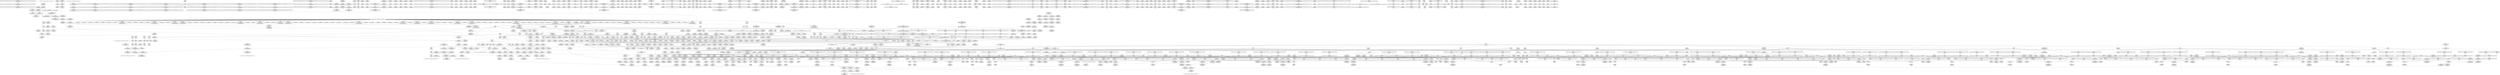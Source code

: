 digraph {
	CE0x502ac70 [shape=record,shape=Mrecord,label="{CE0x502ac70|_call_void_lockdep_rcu_suspicious(i8*_getelementptr_inbounds_(_25_x_i8_,_25_x_i8_*_.str45,_i32_0,_i32_0),_i32_934,_i8*_getelementptr_inbounds_(_44_x_i8_,_44_x_i8_*_.str47,_i32_0,_i32_0))_#10,_!dbg_!27726|include/linux/rcupdate.h,933}"]
	CE0x4f81f00 [shape=record,shape=Mrecord,label="{CE0x4f81f00|task_has_system:tsk|Function::task_has_system&Arg::tsk::|*SummSink*}"]
	CE0x4f89770 [shape=record,shape=Mrecord,label="{CE0x4f89770|task_sid:land.lhs.true|*SummSource*}"]
	CE0x4fd9630 [shape=record,shape=Mrecord,label="{CE0x4fd9630|80:_i32,_112:_i8*,_:_CRE_104,112_|*MultipleSource*|security/selinux/hooks.c,5365|Function::selinux_shm_shmctl&Arg::shp::}"]
	CE0x4faf870 [shape=record,shape=Mrecord,label="{CE0x4faf870|GLOBAL:rcu_lock_acquire|*Constant*|*SummSource*}"]
	CE0x4fa4a20 [shape=record,shape=Mrecord,label="{CE0x4fa4a20|selinux_shm_shmctl:cmd|Function::selinux_shm_shmctl&Arg::cmd::|*SummSource*}"]
	CE0x50b79c0 [shape=record,shape=Mrecord,label="{CE0x50b79c0|rcu_lock_acquire:tmp5|include/linux/rcupdate.h,418|*SummSink*}"]
	CE0x4fdd100 [shape=record,shape=Mrecord,label="{CE0x4fdd100|ipc_has_perm:ipc_perms|Function::ipc_has_perm&Arg::ipc_perms::}"]
	CE0x4ffba50 [shape=record,shape=Mrecord,label="{CE0x4ffba50|cred_sid:tmp4|*LoadInst*|security/selinux/hooks.c,196|*SummSource*}"]
	CE0x50a1850 [shape=record,shape=Mrecord,label="{CE0x50a1850|i64*_getelementptr_inbounds_(_4_x_i64_,_4_x_i64_*___llvm_gcov_ctr128,_i64_0,_i64_0)|*Constant*|*SummSource*}"]
	CE0x5022fb0 [shape=record,shape=Mrecord,label="{CE0x5022fb0|rcu_read_unlock:tmp15|include/linux/rcupdate.h,933}"]
	CE0x5001000 [shape=record,shape=Mrecord,label="{CE0x5001000|task_sid:tmp12|security/selinux/hooks.c,208}"]
	CE0x4feaa50 [shape=record,shape=Mrecord,label="{CE0x4feaa50|current_sid:tmp22|security/selinux/hooks.c,218}"]
	CE0x4f9a190 [shape=record,shape=Mrecord,label="{CE0x4f9a190|i64*_getelementptr_inbounds_(_2_x_i64_,_2_x_i64_*___llvm_gcov_ctr98,_i64_0,_i64_1)|*Constant*}"]
	CE0x4fd7fe0 [shape=record,shape=Mrecord,label="{CE0x4fd7fe0|80:_i32,_112:_i8*,_:_CRE_66,67_}"]
	CE0x4fb5dd0 [shape=record,shape=Mrecord,label="{CE0x4fb5dd0|i64*_getelementptr_inbounds_(_18_x_i64_,_18_x_i64_*___llvm_gcov_ctr313,_i64_0,_i64_13)|*Constant*|*SummSource*}"]
	CE0x4fa9890 [shape=record,shape=Mrecord,label="{CE0x4fa9890|_call_void___llvm_gcov_indirect_counter_increment(i32*___llvm_gcov_global_state_pred315,_i64**_getelementptr_inbounds_(_6_x_i64*_,_6_x_i64*_*___llvm_gcda_edge_table314,_i64_0,_i64_5)),_!dbg_!27725|security/selinux/hooks.c,5359|*SummSink*}"]
	CE0x4feac40 [shape=record,shape=Mrecord,label="{CE0x4feac40|current_sid:security|security/selinux/hooks.c,218}"]
	CE0x4feb450 [shape=record,shape=Mrecord,label="{CE0x4feb450|get_current:tmp|*SummSink*}"]
	CE0x4f95d20 [shape=record,shape=Mrecord,label="{CE0x4f95d20|_call_void_lockdep_rcu_suspicious(i8*_getelementptr_inbounds_(_25_x_i8_,_25_x_i8_*_.str3,_i32_0,_i32_0),_i32_208,_i8*_getelementptr_inbounds_(_41_x_i8_,_41_x_i8_*_.str44,_i32_0,_i32_0))_#10,_!dbg_!27732|security/selinux/hooks.c,208|*SummSink*}"]
	CE0x5007620 [shape=record,shape=Mrecord,label="{CE0x5007620|current_sid:tmp9|security/selinux/hooks.c,218|*SummSource*}"]
	CE0x50c1c80 [shape=record,shape=Mrecord,label="{CE0x50c1c80|__preempt_count_add:tmp1}"]
	CE0x50553a0 [shape=record,shape=Mrecord,label="{CE0x50553a0|rcu_read_lock:tmp14|include/linux/rcupdate.h,882}"]
	CE0x500c590 [shape=record,shape=Mrecord,label="{CE0x500c590|task_sid:tmp4|*LoadInst*|security/selinux/hooks.c,208}"]
	CE0x50b04b0 [shape=record,shape=Mrecord,label="{CE0x50b04b0|__rcu_read_lock:tmp2}"]
	CE0x50adb00 [shape=record,shape=Mrecord,label="{CE0x50adb00|__preempt_count_sub:tmp6|./arch/x86/include/asm/preempt.h,78|*SummSink*}"]
	CE0x4fa9200 [shape=record,shape=Mrecord,label="{CE0x4fa9200|_ret_%struct.task_struct*_%tmp4,_!dbg_!27714|./arch/x86/include/asm/current.h,14|*SummSource*}"]
	CE0x4fd3a40 [shape=record,shape=Mrecord,label="{CE0x4fd3a40|80:_i32,_112:_i8*,_:_CRE_15,16_}"]
	CE0x4fdcf00 [shape=record,shape=Mrecord,label="{CE0x4fdcf00|ipc_has_perm:entry|*SummSink*}"]
	CE0x500bfc0 [shape=record,shape=Mrecord,label="{CE0x500bfc0|current_sid:tmp1}"]
	CE0x5053630 [shape=record,shape=Mrecord,label="{CE0x5053630|rcu_read_lock:tmp9|include/linux/rcupdate.h,882|*SummSink*}"]
	CE0x5098a70 [shape=record,shape=Mrecord,label="{CE0x5098a70|rcu_lock_release:map|Function::rcu_lock_release&Arg::map::}"]
	CE0x4fe9f20 [shape=record,shape=Mrecord,label="{CE0x4fe9f20|current_sid:cred|security/selinux/hooks.c,218|*SummSink*}"]
	CE0x50293b0 [shape=record,shape=Mrecord,label="{CE0x50293b0|i64*_getelementptr_inbounds_(_11_x_i64_,_11_x_i64_*___llvm_gcov_ctr132,_i64_0,_i64_10)|*Constant*|*SummSink*}"]
	CE0x5014a70 [shape=record,shape=Mrecord,label="{CE0x5014a70|rcu_read_unlock:tmp8|include/linux/rcupdate.h,933|*SummSink*}"]
	CE0x4f8a150 [shape=record,shape=Mrecord,label="{CE0x4f8a150|__llvm_gcov_indirect_counter_increment:predecessor|Function::__llvm_gcov_indirect_counter_increment&Arg::predecessor::}"]
	CE0x509e0c0 [shape=record,shape=Mrecord,label="{CE0x509e0c0|rcu_lock_acquire:tmp5|include/linux/rcupdate.h,418}"]
	CE0x50530f0 [shape=record,shape=Mrecord,label="{CE0x50530f0|i64_4|*Constant*}"]
	CE0x4f8f5e0 [shape=record,shape=Mrecord,label="{CE0x4f8f5e0|__llvm_gcov_indirect_counter_increment:tmp5}"]
	CE0x4f88500 [shape=record,shape=Mrecord,label="{CE0x4f88500|i32_0|*Constant*}"]
	CE0x503ac00 [shape=record,shape=Mrecord,label="{CE0x503ac00|current_sid:do.body}"]
	CE0x5017a00 [shape=record,shape=Mrecord,label="{CE0x5017a00|i32_883|*Constant*|*SummSink*}"]
	CE0x4f8e040 [shape=record,shape=Mrecord,label="{CE0x4f8e040|get_current:tmp3}"]
	CE0x50b1330 [shape=record,shape=Mrecord,label="{CE0x50b1330|i64*_getelementptr_inbounds_(_4_x_i64_,_4_x_i64_*___llvm_gcov_ctr130,_i64_0,_i64_0)|*Constant*}"]
	CE0x5034010 [shape=record,shape=Mrecord,label="{CE0x5034010|rcu_read_unlock:entry}"]
	CE0x4fd7070 [shape=record,shape=Mrecord,label="{CE0x4fd7070|80:_i32,_112:_i8*,_:_CRE_53,54_}"]
	CE0x4ff38d0 [shape=record,shape=Mrecord,label="{CE0x4ff38d0|ipc_has_perm:ipc_id|security/selinux/hooks.c,5134|*SummSink*}"]
	CE0x5039b40 [shape=record,shape=Mrecord,label="{CE0x5039b40|current_sid:land.lhs.true2}"]
	CE0x4ff5e70 [shape=record,shape=Mrecord,label="{CE0x4ff5e70|avc_has_perm:tsid|Function::avc_has_perm&Arg::tsid::}"]
	CE0x5051590 [shape=record,shape=Mrecord,label="{CE0x5051590|_call_void___preempt_count_sub(i32_1)_#10,_!dbg_!27715|include/linux/rcupdate.h,244|*SummSink*}"]
	CE0x4fac720 [shape=record,shape=Mrecord,label="{CE0x4fac720|task_sid:tmp4|*LoadInst*|security/selinux/hooks.c,208|*SummSource*}"]
	CE0x4f89ca0 [shape=record,shape=Mrecord,label="{CE0x4f89ca0|_call_void___llvm_gcov_indirect_counter_increment(i32*___llvm_gcov_global_state_pred315,_i64**_getelementptr_inbounds_(_6_x_i64*_,_6_x_i64*_*___llvm_gcda_edge_table314,_i64_0,_i64_1)),_!dbg_!27714|security/selinux/hooks.c,5346}"]
	CE0x4fdc7b0 [shape=record,shape=Mrecord,label="{CE0x4fdc7b0|selinux_shm_shmctl:tmp17|security/selinux/hooks.c,5367}"]
	CE0x50a2580 [shape=record,shape=Mrecord,label="{CE0x50a2580|__rcu_read_unlock:do.body|*SummSink*}"]
	CE0x5045320 [shape=record,shape=Mrecord,label="{CE0x5045320|current_sid:tmp20|security/selinux/hooks.c,218|*SummSink*}"]
	CE0x5007bc0 [shape=record,shape=Mrecord,label="{CE0x5007bc0|COLLAPSED:_GCMRE___llvm_gcov_ctr294_internal_global_2_x_i64_zeroinitializer:_elem_0:default:}"]
	CE0x4fd4200 [shape=record,shape=Mrecord,label="{CE0x4fd4200|80:_i32,_112:_i8*,_:_CRE_28,29_}"]
	CE0x4fef7d0 [shape=record,shape=Mrecord,label="{CE0x4fef7d0|i64*_getelementptr_inbounds_(_2_x_i64_,_2_x_i64_*___llvm_gcov_ctr294,_i64_0,_i64_1)|*Constant*|*SummSource*}"]
	CE0x4f9b910 [shape=record,shape=Mrecord,label="{CE0x4f9b910|i64_1|*Constant*|*SummSource*}"]
	CE0x50ac6c0 [shape=record,shape=Mrecord,label="{CE0x50ac6c0|rcu_lock_release:indirectgoto|*SummSink*}"]
	CE0x4ffde50 [shape=record,shape=Mrecord,label="{CE0x4ffde50|COLLAPSED:_GCMRE___llvm_gcov_ctr127_internal_global_11_x_i64_zeroinitializer:_elem_0:default:}"]
	CE0x4f98f40 [shape=record,shape=Mrecord,label="{CE0x4f98f40|get_current:tmp}"]
	CE0x4fd7530 [shape=record,shape=Mrecord,label="{CE0x4fd7530|80:_i32,_112:_i8*,_:_CRE_57,58_}"]
	CE0x503cf50 [shape=record,shape=Mrecord,label="{CE0x503cf50|current_sid:tmp11|security/selinux/hooks.c,218|*SummSource*}"]
	CE0x500af40 [shape=record,shape=Mrecord,label="{CE0x500af40|task_sid:tmp3|*SummSink*}"]
	CE0x502a780 [shape=record,shape=Mrecord,label="{CE0x502a780|rcu_read_unlock:tmp18|include/linux/rcupdate.h,933}"]
	CE0x500d8b0 [shape=record,shape=Mrecord,label="{CE0x500d8b0|__rcu_read_lock:entry|*SummSink*}"]
	CE0x4fef630 [shape=record,shape=Mrecord,label="{CE0x4fef630|ipc_has_perm:ad|security/selinux/hooks.c, 5128|*SummSource*}"]
	CE0x4f810d0 [shape=record,shape=Mrecord,label="{CE0x4f810d0|selinux_shm_shmctl:sw.bb2|*SummSource*}"]
	CE0x5009b20 [shape=record,shape=Mrecord,label="{CE0x5009b20|i32_0|*Constant*}"]
	CE0x4fe2900 [shape=record,shape=Mrecord,label="{CE0x4fe2900|rcu_read_unlock:do.body}"]
	CE0x5016c70 [shape=record,shape=Mrecord,label="{CE0x5016c70|_call_void_lockdep_rcu_suspicious(i8*_getelementptr_inbounds_(_25_x_i8_,_25_x_i8_*_.str45,_i32_0,_i32_0),_i32_883,_i8*_getelementptr_inbounds_(_42_x_i8_,_42_x_i8_*_.str46,_i32_0,_i32_0))_#10,_!dbg_!27728|include/linux/rcupdate.h,882|*SummSink*}"]
	CE0x509ea60 [shape=record,shape=Mrecord,label="{CE0x509ea60|__rcu_read_lock:tmp1|*SummSource*}"]
	CE0x500a680 [shape=record,shape=Mrecord,label="{CE0x500a680|current_sid:if.then|*SummSource*}"]
	CE0x4feb960 [shape=record,shape=Mrecord,label="{CE0x4feb960|task_has_system:tmp1}"]
	CE0x501c110 [shape=record,shape=Mrecord,label="{CE0x501c110|__rcu_read_unlock:do.end}"]
	CE0x509afb0 [shape=record,shape=Mrecord,label="{CE0x509afb0|rcu_lock_release:__here}"]
	CE0x4fdd890 [shape=record,shape=Mrecord,label="{CE0x4fdd890|_ret_i32_%call2,_!dbg_!27728|security/selinux/hooks.c,5136|*SummSource*}"]
	CE0x4fde080 [shape=record,shape=Mrecord,label="{CE0x4fde080|selinux_shm_shmctl:tmp17|security/selinux/hooks.c,5367|*SummSink*}"]
	CE0x4fa2e20 [shape=record,shape=Mrecord,label="{CE0x4fa2e20|selinux_shm_shmctl:entry}"]
	CE0x50051a0 [shape=record,shape=Mrecord,label="{CE0x50051a0|task_has_system:tmp}"]
	CE0x4f878a0 [shape=record,shape=Mrecord,label="{CE0x4f878a0|i32_10|*Constant*|*SummSource*}"]
	CE0x500f120 [shape=record,shape=Mrecord,label="{CE0x500f120|task_sid:tmp14|security/selinux/hooks.c,208|*SummSource*}"]
	CE0x4fb7430 [shape=record,shape=Mrecord,label="{CE0x4fb7430|i64**_getelementptr_inbounds_(_6_x_i64*_,_6_x_i64*_*___llvm_gcda_edge_table314,_i64_0,_i64_3)|*Constant*}"]
	CE0x4f8b700 [shape=record,shape=Mrecord,label="{CE0x4f8b700|avc_has_perm:auditdata|Function::avc_has_perm&Arg::auditdata::}"]
	CE0x4fee560 [shape=record,shape=Mrecord,label="{CE0x4fee560|i64_0|*Constant*}"]
	CE0x50327a0 [shape=record,shape=Mrecord,label="{CE0x50327a0|task_sid:call7|security/selinux/hooks.c,208|*SummSource*}"]
	CE0x4fd03d0 [shape=record,shape=Mrecord,label="{CE0x4fd03d0|i32_68|*Constant*|*SummSource*}"]
	CE0x4fe3960 [shape=record,shape=Mrecord,label="{CE0x4fe3960|__rcu_read_lock:bb|*SummSource*}"]
	CE0x50145c0 [shape=record,shape=Mrecord,label="{CE0x50145c0|task_sid:tmp24|security/selinux/hooks.c,208}"]
	CE0x4fd8c60 [shape=record,shape=Mrecord,label="{CE0x4fd8c60|80:_i32,_112:_i8*,_:_CRE_84,88_|*MultipleSource*|security/selinux/hooks.c,5365|Function::selinux_shm_shmctl&Arg::shp::}"]
	CE0x5055230 [shape=record,shape=Mrecord,label="{CE0x5055230|rcu_read_lock:tmp13|include/linux/rcupdate.h,882}"]
	CE0x4f974f0 [shape=record,shape=Mrecord,label="{CE0x4f974f0|_ret_i32_%call7,_!dbg_!27749|security/selinux/hooks.c,210|*SummSource*}"]
	CE0x509a640 [shape=record,shape=Mrecord,label="{CE0x509a640|i64_1|*Constant*}"]
	CE0x50a0570 [shape=record,shape=Mrecord,label="{CE0x50a0570|i64*_getelementptr_inbounds_(_4_x_i64_,_4_x_i64_*___llvm_gcov_ctr133,_i64_0,_i64_0)|*Constant*|*SummSource*}"]
	CE0x4fa8e80 [shape=record,shape=Mrecord,label="{CE0x4fa8e80|task_has_system:entry}"]
	CE0x4fa0a60 [shape=record,shape=Mrecord,label="{CE0x4fa0a60|i8*_getelementptr_inbounds_(_25_x_i8_,_25_x_i8_*_.str3,_i32_0,_i32_0)|*Constant*|*SummSource*}"]
	CE0x4fea770 [shape=record,shape=Mrecord,label="{CE0x4fea770|i32_22|*Constant*|*SummSource*}"]
	CE0x50c05a0 [shape=record,shape=Mrecord,label="{CE0x50c05a0|i64*_getelementptr_inbounds_(_4_x_i64_,_4_x_i64_*___llvm_gcov_ctr135,_i64_0,_i64_2)|*Constant*}"]
	CE0x4f8dcf0 [shape=record,shape=Mrecord,label="{CE0x4f8dcf0|GLOBAL:__llvm_gcov_global_state_pred315|Global_var:__llvm_gcov_global_state_pred315|*SummSink*}"]
	CE0x4fd36b0 [shape=record,shape=Mrecord,label="{CE0x4fd36b0|80:_i32,_112:_i8*,_:_CRE_12,13_}"]
	CE0x4fd4f40 [shape=record,shape=Mrecord,label="{CE0x4fd4f40|ipc_has_perm:bb|*SummSource*}"]
	CE0x4fefda0 [shape=record,shape=Mrecord,label="{CE0x4fefda0|task_sid:do.body5|*SummSink*}"]
	CE0x5014260 [shape=record,shape=Mrecord,label="{CE0x5014260|i64*_getelementptr_inbounds_(_13_x_i64_,_13_x_i64_*___llvm_gcov_ctr126,_i64_0,_i64_10)|*Constant*|*SummSource*}"]
	CE0x5018f60 [shape=record,shape=Mrecord,label="{CE0x5018f60|rcu_read_lock:tmp18|include/linux/rcupdate.h,882}"]
	CE0x50a3590 [shape=record,shape=Mrecord,label="{CE0x50a3590|__rcu_read_unlock:tmp4|include/linux/rcupdate.h,244}"]
	CE0x503f6c0 [shape=record,shape=Mrecord,label="{CE0x503f6c0|i8_1|*Constant*}"]
	CE0x50187a0 [shape=record,shape=Mrecord,label="{CE0x50187a0|i64*_getelementptr_inbounds_(_11_x_i64_,_11_x_i64_*___llvm_gcov_ctr127,_i64_0,_i64_9)|*Constant*|*SummSource*}"]
	CE0x5099650 [shape=record,shape=Mrecord,label="{CE0x5099650|_call_void___rcu_read_unlock()_#10,_!dbg_!27734|include/linux/rcupdate.h,937|*SummSink*}"]
	CE0x4ff5cc0 [shape=record,shape=Mrecord,label="{CE0x4ff5cc0|i32_1|*Constant*}"]
	CE0x4fd9800 [shape=record,shape=Mrecord,label="{CE0x4fd9800|80:_i32,_112:_i8*,_:_CRE_112,120_|*MultipleSource*|security/selinux/hooks.c,5365|Function::selinux_shm_shmctl&Arg::shp::}"]
	CE0x4f9cba0 [shape=record,shape=Mrecord,label="{CE0x4f9cba0|__llvm_gcov_indirect_counter_increment:bb|*SummSource*}"]
	CE0x5098530 [shape=record,shape=Mrecord,label="{CE0x5098530|GLOBAL:rcu_lock_release|*Constant*|*SummSink*}"]
	CE0x4fa2950 [shape=record,shape=Mrecord,label="{CE0x4fa2950|GLOBAL:__llvm_gcov_global_state_pred315|Global_var:__llvm_gcov_global_state_pred315|*SummSource*}"]
	CE0x50b9120 [shape=record,shape=Mrecord,label="{CE0x50b9120|i64*_getelementptr_inbounds_(_4_x_i64_,_4_x_i64_*___llvm_gcov_ctr133,_i64_0,_i64_3)|*Constant*}"]
	CE0x4fd99d0 [shape=record,shape=Mrecord,label="{CE0x4fd99d0|80:_i32,_112:_i8*,_:_CRE_120,128_|*MultipleSource*|security/selinux/hooks.c,5365|Function::selinux_shm_shmctl&Arg::shp::}"]
	CE0x4f9f050 [shape=record,shape=Mrecord,label="{CE0x4f9f050|i32_1|*Constant*}"]
	CE0x4fe2fd0 [shape=record,shape=Mrecord,label="{CE0x4fe2fd0|rcu_read_unlock:if.then|*SummSink*}"]
	CE0x50556f0 [shape=record,shape=Mrecord,label="{CE0x50556f0|rcu_read_unlock:tmp12|include/linux/rcupdate.h,933}"]
	CE0x50b5ac0 [shape=record,shape=Mrecord,label="{CE0x50b5ac0|__preempt_count_add:tmp3}"]
	CE0x4fddb00 [shape=record,shape=Mrecord,label="{CE0x4fddb00|_ret_i32_%call2,_!dbg_!27728|security/selinux/hooks.c,5136|*SummSink*}"]
	CE0x4fdce10 [shape=record,shape=Mrecord,label="{CE0x4fdce10|ipc_has_perm:entry|*SummSource*}"]
	CE0x4fafc80 [shape=record,shape=Mrecord,label="{CE0x4fafc80|current_sid:tmp|*SummSink*}"]
	CE0x50a2430 [shape=record,shape=Mrecord,label="{CE0x50a2430|__rcu_read_unlock:do.body}"]
	CE0x4f93890 [shape=record,shape=Mrecord,label="{CE0x4f93890|i64_4|*Constant*}"]
	CE0x4fb5680 [shape=record,shape=Mrecord,label="{CE0x4fb5680|i64**_getelementptr_inbounds_(_6_x_i64*_,_6_x_i64*_*___llvm_gcda_edge_table314,_i64_0,_i64_4)|*Constant*}"]
	CE0x5022e40 [shape=record,shape=Mrecord,label="{CE0x5022e40|rcu_read_unlock:tmp14|include/linux/rcupdate.h,933|*SummSink*}"]
	CE0x4f988e0 [shape=record,shape=Mrecord,label="{CE0x4f988e0|avc_has_perm:entry|*SummSink*}"]
	CE0x4f9a660 [shape=record,shape=Mrecord,label="{CE0x4f9a660|i64*_null|*Constant*|*SummSink*}"]
	CE0x4ff9d60 [shape=record,shape=Mrecord,label="{CE0x4ff9d60|COLLAPSED:_GCMRE___llvm_gcov_ctr126_internal_global_13_x_i64_zeroinitializer:_elem_0:default:}"]
	CE0x50428f0 [shape=record,shape=Mrecord,label="{CE0x50428f0|0:_i32,_4:_i32,_8:_i32,_12:_i32,_:_CMRE_4,8_|*MultipleSource*|security/selinux/hooks.c,218|security/selinux/hooks.c,218|security/selinux/hooks.c,220}"]
	CE0x4ffe460 [shape=record,shape=Mrecord,label="{CE0x4ffe460|i64*_getelementptr_inbounds_(_11_x_i64_,_11_x_i64_*___llvm_gcov_ctr125,_i64_0,_i64_0)|*Constant*|*SummSource*}"]
	CE0x504d930 [shape=record,shape=Mrecord,label="{CE0x504d930|_call_void_mcount()_#3|*SummSink*}"]
	CE0x500ee40 [shape=record,shape=Mrecord,label="{CE0x500ee40|i64_7|*Constant*|*SummSink*}"]
	CE0x4fd6360 [shape=record,shape=Mrecord,label="{CE0x4fd6360|80:_i32,_112:_i8*,_:_CRE_42,43_}"]
	CE0x500c9c0 [shape=record,shape=Mrecord,label="{CE0x500c9c0|__rcu_read_lock:tmp|*SummSink*}"]
	CE0x50b1d60 [shape=record,shape=Mrecord,label="{CE0x50b1d60|i64*_getelementptr_inbounds_(_4_x_i64_,_4_x_i64_*___llvm_gcov_ctr130,_i64_0,_i64_3)|*Constant*|*SummSource*}"]
	CE0x50a3990 [shape=record,shape=Mrecord,label="{CE0x50a3990|_call_void_mcount()_#3}"]
	CE0x5018bf0 [shape=record,shape=Mrecord,label="{CE0x5018bf0|rcu_read_lock:tmp17|include/linux/rcupdate.h,882}"]
	CE0x501f400 [shape=record,shape=Mrecord,label="{CE0x501f400|rcu_read_unlock:land.lhs.true|*SummSource*}"]
	CE0x4f97940 [shape=record,shape=Mrecord,label="{CE0x4f97940|GLOBAL:current_sid|*Constant*}"]
	CE0x4fde580 [shape=record,shape=Mrecord,label="{CE0x4fde580|__llvm_gcov_indirect_counter_increment:bb4}"]
	CE0x5032810 [shape=record,shape=Mrecord,label="{CE0x5032810|task_sid:call7|security/selinux/hooks.c,208|*SummSink*}"]
	CE0x4ffdf30 [shape=record,shape=Mrecord,label="{CE0x4ffdf30|task_sid:tmp7|security/selinux/hooks.c,208}"]
	CE0x5003f10 [shape=record,shape=Mrecord,label="{CE0x5003f10|i64*_getelementptr_inbounds_(_4_x_i64_,_4_x_i64_*___llvm_gcov_ctr128,_i64_0,_i64_1)|*Constant*|*SummSource*}"]
	CE0x50ad750 [shape=record,shape=Mrecord,label="{CE0x50ad750|__rcu_read_unlock:tmp1|*SummSource*}"]
	CE0x5019ea0 [shape=record,shape=Mrecord,label="{CE0x5019ea0|__preempt_count_add:tmp4|./arch/x86/include/asm/preempt.h,72|*SummSink*}"]
	CE0x5098dc0 [shape=record,shape=Mrecord,label="{CE0x5098dc0|rcu_lock_release:map|Function::rcu_lock_release&Arg::map::|*SummSink*}"]
	CE0x4fab7b0 [shape=record,shape=Mrecord,label="{CE0x4fab7b0|_call_void___llvm_gcov_indirect_counter_increment(i32*___llvm_gcov_global_state_pred315,_i64**_getelementptr_inbounds_(_6_x_i64*_,_6_x_i64*_*___llvm_gcda_edge_table314,_i64_0,_i64_0)),_!dbg_!27727|security/selinux/hooks.c,5362}"]
	CE0x6d329e0 [shape=record,shape=Mrecord,label="{CE0x6d329e0|i32_11|*Constant*|*SummSink*}"]
	CE0x50c69c0 [shape=record,shape=Mrecord,label="{CE0x50c69c0|__preempt_count_sub:do.body}"]
	CE0x50a1ba0 [shape=record,shape=Mrecord,label="{CE0x50a1ba0|__rcu_read_lock:tmp|*SummSource*}"]
	CE0x5022280 [shape=record,shape=Mrecord,label="{CE0x5022280|rcu_lock_acquire:tmp1|*SummSource*}"]
	CE0x4fee7d0 [shape=record,shape=Mrecord,label="{CE0x4fee7d0|i64*_getelementptr_inbounds_(_13_x_i64_,_13_x_i64_*___llvm_gcov_ctr126,_i64_0,_i64_8)|*Constant*}"]
	CE0x504d290 [shape=record,shape=Mrecord,label="{CE0x504d290|rcu_read_unlock:tmp4|include/linux/rcupdate.h,933|*SummSource*}"]
	CE0x5039e80 [shape=record,shape=Mrecord,label="{CE0x5039e80|cred_sid:tmp1|*SummSink*}"]
	CE0x4f8afe0 [shape=record,shape=Mrecord,label="{CE0x4f8afe0|avc_has_perm:requested|Function::avc_has_perm&Arg::requested::|*SummSink*}"]
	CE0x5030b00 [shape=record,shape=Mrecord,label="{CE0x5030b00|task_sid:tmp24|security/selinux/hooks.c,208|*SummSink*}"]
	CE0x50ef890 [shape=record,shape=Mrecord,label="{CE0x50ef890|__preempt_count_sub:do.body|*SummSink*}"]
	CE0x5034250 [shape=record,shape=Mrecord,label="{CE0x5034250|GLOBAL:rcu_read_unlock|*Constant*|*SummSink*}"]
	CE0x4ffc4e0 [shape=record,shape=Mrecord,label="{CE0x4ffc4e0|current_sid:call|security/selinux/hooks.c,218}"]
	CE0x5031700 [shape=record,shape=Mrecord,label="{CE0x5031700|task_sid:tmp27|security/selinux/hooks.c,208}"]
	CE0x4f8b7a0 [shape=record,shape=Mrecord,label="{CE0x4f8b7a0|avc_has_perm:auditdata|Function::avc_has_perm&Arg::auditdata::|*SummSource*}"]
	CE0x4fe8b90 [shape=record,shape=Mrecord,label="{CE0x4fe8b90|task_sid:tmp18|security/selinux/hooks.c,208}"]
	CE0x50bc1f0 [shape=record,shape=Mrecord,label="{CE0x50bc1f0|rcu_lock_acquire:__here|*SummSource*}"]
	CE0x4f99d90 [shape=record,shape=Mrecord,label="{CE0x4f99d90|__llvm_gcov_indirect_counter_increment:tmp1|*SummSource*}"]
	CE0x501dc70 [shape=record,shape=Mrecord,label="{CE0x501dc70|rcu_lock_acquire:tmp}"]
	CE0x4fe13f0 [shape=record,shape=Mrecord,label="{CE0x4fe13f0|_ret_void,_!dbg_!27719|./arch/x86/include/asm/preempt.h,73}"]
	CE0x4ff78a0 [shape=record,shape=Mrecord,label="{CE0x4ff78a0|current_sid:tobool1|security/selinux/hooks.c,218|*SummSink*}"]
	CE0x501b4c0 [shape=record,shape=Mrecord,label="{CE0x501b4c0|_ret_void,_!dbg_!27719|./arch/x86/include/asm/preempt.h,73|*SummSink*}"]
	CE0x4fffa50 [shape=record,shape=Mrecord,label="{CE0x4fffa50|i64_0|*Constant*|*SummSink*}"]
	CE0x500a950 [shape=record,shape=Mrecord,label="{CE0x500a950|current_sid:entry|*SummSource*}"]
	CE0x501f7d0 [shape=record,shape=Mrecord,label="{CE0x501f7d0|rcu_lock_release:tmp1|*SummSource*}"]
	CE0x4fd1cc0 [shape=record,shape=Mrecord,label="{CE0x4fd1cc0|selinux_shm_shmctl:shp|Function::selinux_shm_shmctl&Arg::shp::|*SummSource*}"]
	CE0x501fdf0 [shape=record,shape=Mrecord,label="{CE0x501fdf0|i64*_getelementptr_inbounds_(_4_x_i64_,_4_x_i64_*___llvm_gcov_ctr128,_i64_0,_i64_3)|*Constant*|*SummSource*}"]
	CE0x4f86be0 [shape=record,shape=Mrecord,label="{CE0x4f86be0|__llvm_gcov_indirect_counter_increment:predecessor|Function::__llvm_gcov_indirect_counter_increment&Arg::predecessor::|*SummSource*}"]
	CE0x4fd1080 [shape=record,shape=Mrecord,label="{CE0x4fd1080|selinux_shm_shmctl:tmp14|security/selinux/hooks.c,5365|*SummSource*}"]
	CE0x4f933c0 [shape=record,shape=Mrecord,label="{CE0x4f933c0|_call_void_mcount()_#3}"]
	CE0x5033010 [shape=record,shape=Mrecord,label="{CE0x5033010|cred_sid:entry|*SummSink*}"]
	CE0x4feca30 [shape=record,shape=Mrecord,label="{CE0x4feca30|ipc_has_perm:tmp7|security/selinux/hooks.c,5136}"]
	CE0x50bada0 [shape=record,shape=Mrecord,label="{CE0x50bada0|rcu_lock_release:tmp4|include/linux/rcupdate.h,423|*SummSink*}"]
	CE0x4fa2870 [shape=record,shape=Mrecord,label="{CE0x4fa2870|selinux_shm_shmctl:tmp1|*SummSink*}"]
	CE0x4fb2410 [shape=record,shape=Mrecord,label="{CE0x4fb2410|i64**_getelementptr_inbounds_(_6_x_i64*_,_6_x_i64*_*___llvm_gcda_edge_table314,_i64_0,_i64_3)|*Constant*|*SummSource*}"]
	CE0x4fdd710 [shape=record,shape=Mrecord,label="{CE0x4fdd710|_ret_i32_%call2,_!dbg_!27728|security/selinux/hooks.c,5136}"]
	CE0x4ff6750 [shape=record,shape=Mrecord,label="{CE0x4ff6750|avc_has_perm:tclass|Function::avc_has_perm&Arg::tclass::}"]
	CE0x4fb5f70 [shape=record,shape=Mrecord,label="{CE0x4fb5f70|selinux_shm_shmctl:tmp8|security/selinux/hooks.c,5356|*SummSource*}"]
	CE0x5015850 [shape=record,shape=Mrecord,label="{CE0x5015850|rcu_read_lock:tmp15|include/linux/rcupdate.h,882}"]
	CE0x4ffac60 [shape=record,shape=Mrecord,label="{CE0x4ffac60|i64_5|*Constant*}"]
	CE0x50fa130 [shape=record,shape=Mrecord,label="{CE0x50fa130|__preempt_count_sub:tmp2}"]
	CE0x4fd6f40 [shape=record,shape=Mrecord,label="{CE0x4fd6f40|80:_i32,_112:_i8*,_:_CRE_52,53_}"]
	CE0x503ad70 [shape=record,shape=Mrecord,label="{CE0x503ad70|current_sid:do.body|*SummSource*}"]
	CE0x4fad330 [shape=record,shape=Mrecord,label="{CE0x4fad330|task_sid:tmp19|security/selinux/hooks.c,208|*SummSource*}"]
	CE0x4fd1880 [shape=record,shape=Mrecord,label="{CE0x4fd1880|selinux_shm_shmctl:tmp15|security/selinux/hooks.c,5365|*SummSink*}"]
	CE0x4fe1930 [shape=record,shape=Mrecord,label="{CE0x4fe1930|i64*_getelementptr_inbounds_(_11_x_i64_,_11_x_i64_*___llvm_gcov_ctr132,_i64_0,_i64_0)|*Constant*|*SummSource*}"]
	CE0x50415a0 [shape=record,shape=Mrecord,label="{CE0x50415a0|current_sid:tmp22|security/selinux/hooks.c,218|*SummSource*}"]
	CE0x4ff7d40 [shape=record,shape=Mrecord,label="{CE0x4ff7d40|task_sid:tmp|*SummSink*}"]
	CE0x4fd2a90 [shape=record,shape=Mrecord,label="{CE0x4fd2a90|selinux_shm_shmctl:call6|security/selinux/hooks.c,5365|*SummSink*}"]
	CE0x500e980 [shape=record,shape=Mrecord,label="{CE0x500e980|current_sid:tmp4|security/selinux/hooks.c,218|*SummSource*}"]
	CE0x50ae4f0 [shape=record,shape=Mrecord,label="{CE0x50ae4f0|__preempt_count_sub:bb|*SummSink*}"]
	CE0x504c3e0 [shape=record,shape=Mrecord,label="{CE0x504c3e0|i64*_getelementptr_inbounds_(_4_x_i64_,_4_x_i64_*___llvm_gcov_ctr130,_i64_0,_i64_1)|*Constant*|*SummSink*}"]
	CE0x4ff9430 [shape=record,shape=Mrecord,label="{CE0x4ff9430|task_sid:tobool|security/selinux/hooks.c,208|*SummSource*}"]
	CE0x4fadd80 [shape=record,shape=Mrecord,label="{CE0x4fadd80|i64_1|*Constant*}"]
	CE0x4fae630 [shape=record,shape=Mrecord,label="{CE0x4fae630|i64_6|*Constant*|*SummSource*}"]
	CE0x4ff6270 [shape=record,shape=Mrecord,label="{CE0x4ff6270|avc_has_perm:tsid|Function::avc_has_perm&Arg::tsid::|*SummSink*}"]
	CE0x504e410 [shape=record,shape=Mrecord,label="{CE0x504e410|_call_void___preempt_count_add(i32_1)_#10,_!dbg_!27711|include/linux/rcupdate.h,239|*SummSink*}"]
	CE0x4fee350 [shape=record,shape=Mrecord,label="{CE0x4fee350|i64_3|*Constant*}"]
	CE0x4fdf100 [shape=record,shape=Mrecord,label="{CE0x4fdf100|rcu_read_lock:tmp20|include/linux/rcupdate.h,882|*SummSource*}"]
	CE0x4f78620 [shape=record,shape=Mrecord,label="{CE0x4f78620|i32_-1|*Constant*}"]
	CE0x4ff5b00 [shape=record,shape=Mrecord,label="{CE0x4ff5b00|avc_has_perm:ssid|Function::avc_has_perm&Arg::ssid::|*SummSource*}"]
	CE0x5018730 [shape=record,shape=Mrecord,label="{CE0x5018730|i64*_getelementptr_inbounds_(_11_x_i64_,_11_x_i64_*___llvm_gcov_ctr127,_i64_0,_i64_9)|*Constant*}"]
	CE0x5002a30 [shape=record,shape=Mrecord,label="{CE0x5002a30|cred_sid:tmp3}"]
	CE0x5033680 [shape=record,shape=Mrecord,label="{CE0x5033680|_ret_i32_%tmp6,_!dbg_!27716|security/selinux/hooks.c,197|*SummSource*}"]
	CE0x4f98d10 [shape=record,shape=Mrecord,label="{CE0x4f98d10|get_current:tmp4|./arch/x86/include/asm/current.h,14}"]
	CE0x502b0e0 [shape=record,shape=Mrecord,label="{CE0x502b0e0|_call_void_lockdep_rcu_suspicious(i8*_getelementptr_inbounds_(_25_x_i8_,_25_x_i8_*_.str45,_i32_0,_i32_0),_i32_934,_i8*_getelementptr_inbounds_(_44_x_i8_,_44_x_i8_*_.str47,_i32_0,_i32_0))_#10,_!dbg_!27726|include/linux/rcupdate.h,933|*SummSink*}"]
	CE0x50370b0 [shape=record,shape=Mrecord,label="{CE0x50370b0|rcu_read_unlock:tmp10|include/linux/rcupdate.h,933|*SummSink*}"]
	CE0x503af20 [shape=record,shape=Mrecord,label="{CE0x503af20|current_sid:do.end}"]
	CE0x4f97360 [shape=record,shape=Mrecord,label="{CE0x4f97360|_ret_i32_%call7,_!dbg_!27749|security/selinux/hooks.c,210}"]
	CE0x4f93000 [shape=record,shape=Mrecord,label="{CE0x4f93000|GLOBAL:rcu_read_lock|*Constant*|*SummSink*}"]
	CE0x4fe1ee0 [shape=record,shape=Mrecord,label="{CE0x4fe1ee0|i64*_getelementptr_inbounds_(_11_x_i64_,_11_x_i64_*___llvm_gcov_ctr132,_i64_0,_i64_1)|*Constant*|*SummSource*}"]
	CE0x501c8b0 [shape=record,shape=Mrecord,label="{CE0x501c8b0|GLOBAL:rcu_read_unlock.__warned|Global_var:rcu_read_unlock.__warned|*SummSource*}"]
	CE0x50a2e00 [shape=record,shape=Mrecord,label="{CE0x50a2e00|__rcu_read_unlock:tmp4|include/linux/rcupdate.h,244|*SummSink*}"]
	CE0x4feeec0 [shape=record,shape=Mrecord,label="{CE0x4feeec0|cred_sid:tmp2|*SummSource*}"]
	CE0x5017660 [shape=record,shape=Mrecord,label="{CE0x5017660|GLOBAL:lockdep_rcu_suspicious|*Constant*}"]
	CE0x5052e40 [shape=record,shape=Mrecord,label="{CE0x5052e40|i64_5|*Constant*}"]
	CE0x4fb16a0 [shape=record,shape=Mrecord,label="{CE0x4fb16a0|rcu_read_unlock:tmp16|include/linux/rcupdate.h,933|*SummSource*}"]
	CE0x5056280 [shape=record,shape=Mrecord,label="{CE0x5056280|rcu_read_lock:tobool|include/linux/rcupdate.h,882}"]
	CE0x50a1680 [shape=record,shape=Mrecord,label="{CE0x50a1680|__rcu_read_lock:do.body|*SummSource*}"]
	CE0x502bec0 [shape=record,shape=Mrecord,label="{CE0x502bec0|i8*_getelementptr_inbounds_(_41_x_i8_,_41_x_i8_*_.str44,_i32_0,_i32_0)|*Constant*|*SummSource*}"]
	CE0x4ffbe60 [shape=record,shape=Mrecord,label="{CE0x4ffbe60|task_sid:if.end|*SummSink*}"]
	CE0x4fec270 [shape=record,shape=Mrecord,label="{CE0x4fec270|ipc_has_perm:sid1|security/selinux/hooks.c,5136|*SummSource*}"]
	CE0x50a31e0 [shape=record,shape=Mrecord,label="{CE0x50a31e0|__preempt_count_add:tmp2|*SummSource*}"]
	CE0x500e610 [shape=record,shape=Mrecord,label="{CE0x500e610|task_sid:tmp2}"]
	CE0x4fd7660 [shape=record,shape=Mrecord,label="{CE0x4fd7660|80:_i32,_112:_i8*,_:_CRE_58,59_}"]
	CE0x4fe98f0 [shape=record,shape=Mrecord,label="{CE0x4fe98f0|i32_78|*Constant*|*SummSource*}"]
	CE0x4fb6eb0 [shape=record,shape=Mrecord,label="{CE0x4fb6eb0|selinux_shm_shmctl:tmp9|security/selinux/hooks.c,5356|*SummSource*}"]
	CE0x509a270 [shape=record,shape=Mrecord,label="{CE0x509a270|_ret_void,_!dbg_!27717|include/linux/rcupdate.h,245}"]
	CE0x4fe9b00 [shape=record,shape=Mrecord,label="{CE0x4fe9b00|i32_78|*Constant*|*SummSink*}"]
	CE0x4fecba0 [shape=record,shape=Mrecord,label="{CE0x4fecba0|ipc_has_perm:sclass|security/selinux/hooks.c,5136}"]
	CE0x5034b70 [shape=record,shape=Mrecord,label="{CE0x5034b70|current_sid:land.lhs.true}"]
	CE0x4fafb20 [shape=record,shape=Mrecord,label="{CE0x4fafb20|rcu_lock_acquire:entry|*SummSink*}"]
	CE0x4fa0e20 [shape=record,shape=Mrecord,label="{CE0x4fa0e20|i32_208|*Constant*}"]
	CE0x4fac160 [shape=record,shape=Mrecord,label="{CE0x4fac160|current_sid:tobool|security/selinux/hooks.c,218|*SummSink*}"]
	CE0x50a15d0 [shape=record,shape=Mrecord,label="{CE0x50a15d0|__rcu_read_lock:do.body}"]
	CE0x50328e0 [shape=record,shape=Mrecord,label="{CE0x50328e0|GLOBAL:cred_sid|*Constant*|*SummSource*}"]
	CE0x5000540 [shape=record,shape=Mrecord,label="{CE0x5000540|current_sid:bb|*SummSource*}"]
	CE0x4fee6d0 [shape=record,shape=Mrecord,label="{CE0x4fee6d0|task_sid:tmp16|security/selinux/hooks.c,208|*SummSource*}"]
	CE0x503c150 [shape=record,shape=Mrecord,label="{CE0x503c150|COLLAPSED:_GCMRE___llvm_gcov_ctr131_internal_global_2_x_i64_zeroinitializer:_elem_0:default:}"]
	CE0x4f8eca0 [shape=record,shape=Mrecord,label="{CE0x4f8eca0|selinux_shm_shmctl:sw.bb4}"]
	CE0x4f8acd0 [shape=record,shape=Mrecord,label="{CE0x4f8acd0|_call_void_mcount()_#3|*SummSink*}"]
	CE0x4ff4bd0 [shape=record,shape=Mrecord,label="{CE0x4ff4bd0|task_has_system:tmp2|*SummSink*}"]
	CE0x503e300 [shape=record,shape=Mrecord,label="{CE0x503e300|i64*_getelementptr_inbounds_(_11_x_i64_,_11_x_i64_*___llvm_gcov_ctr132,_i64_0,_i64_1)|*Constant*}"]
	CE0x4fd1710 [shape=record,shape=Mrecord,label="{CE0x4fd1710|selinux_shm_shmctl:tmp15|security/selinux/hooks.c,5365|*SummSource*}"]
	CE0x4f8d280 [shape=record,shape=Mrecord,label="{CE0x4f8d280|selinux_shm_shmctl:tmp4|security/selinux/hooks.c,5349|*SummSource*}"]
	"CONST[source:0(mediator),value:2(dynamic)][purpose:{subject}][SnkIdx:4]"
	CE0x4fff4f0 [shape=record,shape=Mrecord,label="{CE0x4fff4f0|i32_0|*Constant*}"]
	CE0x50be540 [shape=record,shape=Mrecord,label="{CE0x50be540|__preempt_count_add:tmp|*SummSource*}"]
	CE0x4ff28d0 [shape=record,shape=Mrecord,label="{CE0x4ff28d0|task_sid:tobool4|security/selinux/hooks.c,208}"]
	CE0x502ab00 [shape=record,shape=Mrecord,label="{CE0x502ab00|rcu_read_unlock:tmp18|include/linux/rcupdate.h,933|*SummSink*}"]
	CE0x4fe1860 [shape=record,shape=Mrecord,label="{CE0x4fe1860|i64*_getelementptr_inbounds_(_11_x_i64_,_11_x_i64_*___llvm_gcov_ctr132,_i64_0,_i64_0)|*Constant*}"]
	CE0x5099200 [shape=record,shape=Mrecord,label="{CE0x5099200|_ret_void,_!dbg_!27717|include/linux/rcupdate.h,424|*SummSource*}"]
	CE0x4f88200 [shape=record,shape=Mrecord,label="{CE0x4f88200|_ret_i32_%tmp24,_!dbg_!27742|security/selinux/hooks.c,220|*SummSource*}"]
	CE0x50121b0 [shape=record,shape=Mrecord,label="{CE0x50121b0|i8_4|*Constant*|*SummSource*}"]
	CE0x4fd4460 [shape=record,shape=Mrecord,label="{CE0x4fd4460|80:_i32,_112:_i8*,_:_CRE_30,31_}"]
	CE0x4fd6bb0 [shape=record,shape=Mrecord,label="{CE0x4fd6bb0|80:_i32,_112:_i8*,_:_CRE_49,50_}"]
	CE0x4fda7f0 [shape=record,shape=Mrecord,label="{CE0x4fda7f0|80:_i32,_112:_i8*,_:_CRE_176,184_|*MultipleSource*|security/selinux/hooks.c,5365|Function::selinux_shm_shmctl&Arg::shp::}"]
	CE0x4facd40 [shape=record,shape=Mrecord,label="{CE0x4facd40|task_sid:tmp19|security/selinux/hooks.c,208}"]
	CE0x4fe1740 [shape=record,shape=Mrecord,label="{CE0x4fe1740|rcu_read_unlock:do.body|*SummSink*}"]
	CE0x4fd0200 [shape=record,shape=Mrecord,label="{CE0x4fd0200|i32_512|*Constant*|*SummSink*}"]
	CE0x4f99ad0 [shape=record,shape=Mrecord,label="{CE0x4f99ad0|__llvm_gcov_indirect_counter_increment:tmp|*SummSource*}"]
	CE0x50181f0 [shape=record,shape=Mrecord,label="{CE0x50181f0|i8*_getelementptr_inbounds_(_42_x_i8_,_42_x_i8_*_.str46,_i32_0,_i32_0)|*Constant*}"]
	CE0x5030580 [shape=record,shape=Mrecord,label="{CE0x5030580|i64*_getelementptr_inbounds_(_13_x_i64_,_13_x_i64_*___llvm_gcov_ctr126,_i64_0,_i64_11)|*Constant*}"]
	CE0x501e860 [shape=record,shape=Mrecord,label="{CE0x501e860|rcu_lock_release:tmp3|*SummSource*}"]
	CE0x5031c10 [shape=record,shape=Mrecord,label="{CE0x5031c10|task_sid:tmp26|security/selinux/hooks.c,208|*SummSink*}"]
	CE0x502a480 [shape=record,shape=Mrecord,label="{CE0x502a480|rcu_read_unlock:tmp17|include/linux/rcupdate.h,933|*SummSource*}"]
	CE0x4fb29c0 [shape=record,shape=Mrecord,label="{CE0x4fb29c0|i64*_getelementptr_inbounds_(_18_x_i64_,_18_x_i64_*___llvm_gcov_ctr313,_i64_0,_i64_12)|*Constant*|*SummSink*}"]
	CE0x4fd6820 [shape=record,shape=Mrecord,label="{CE0x4fd6820|80:_i32,_112:_i8*,_:_CRE_46,47_}"]
	CE0x4fd3910 [shape=record,shape=Mrecord,label="{CE0x4fd3910|80:_i32,_112:_i8*,_:_CRE_14,15_}"]
	CE0x4f8cc00 [shape=record,shape=Mrecord,label="{CE0x4f8cc00|selinux_shm_shmctl:sw.bb3|*SummSource*}"]
	CE0x4ffdc60 [shape=record,shape=Mrecord,label="{CE0x4ffdc60|i64*_getelementptr_inbounds_(_11_x_i64_,_11_x_i64_*___llvm_gcov_ctr127,_i64_0,_i64_0)|*Constant*|*SummSink*}"]
	CE0x4f9b9f0 [shape=record,shape=Mrecord,label="{CE0x4f9b9f0|i64_1|*Constant*}"]
	CE0x50b4710 [shape=record,shape=Mrecord,label="{CE0x50b4710|__preempt_count_sub:tmp4|./arch/x86/include/asm/preempt.h,77|*SummSink*}"]
	CE0x4f999c0 [shape=record,shape=Mrecord,label="{CE0x4f999c0|task_has_system:tmp|*SummSink*}"]
	CE0x501b9b0 [shape=record,shape=Mrecord,label="{CE0x501b9b0|__rcu_read_lock:tmp1|*SummSink*}"]
	CE0x4faa610 [shape=record,shape=Mrecord,label="{CE0x4faa610|task_has_system:tmp3|*SummSource*}"]
	CE0x5036940 [shape=record,shape=Mrecord,label="{CE0x5036940|current_sid:tmp11|security/selinux/hooks.c,218|*SummSink*}"]
	CE0x50549c0 [shape=record,shape=Mrecord,label="{CE0x50549c0|rcu_read_lock:call3|include/linux/rcupdate.h,882|*SummSource*}"]
	CE0x50c9820 [shape=record,shape=Mrecord,label="{CE0x50c9820|i64*_getelementptr_inbounds_(_4_x_i64_,_4_x_i64_*___llvm_gcov_ctr134,_i64_0,_i64_3)|*Constant*|*SummSink*}"]
	CE0x504b170 [shape=record,shape=Mrecord,label="{CE0x504b170|i64_0|*Constant*}"]
	CE0x50100d0 [shape=record,shape=Mrecord,label="{CE0x50100d0|_call_void___rcu_read_lock()_#10,_!dbg_!27710|include/linux/rcupdate.h,879|*SummSource*}"]
	CE0x4fd6ce0 [shape=record,shape=Mrecord,label="{CE0x4fd6ce0|80:_i32,_112:_i8*,_:_CRE_50,51_}"]
	CE0x50132e0 [shape=record,shape=Mrecord,label="{CE0x50132e0|task_sid:do.end}"]
	CE0x501e6b0 [shape=record,shape=Mrecord,label="{CE0x501e6b0|rcu_lock_release:tmp3}"]
	CE0x50b2ec0 [shape=record,shape=Mrecord,label="{CE0x50b2ec0|__rcu_read_lock:tmp3|*SummSource*}"]
	CE0x50a3600 [shape=record,shape=Mrecord,label="{CE0x50a3600|__rcu_read_unlock:tmp4|include/linux/rcupdate.h,244|*SummSource*}"]
	CE0x502e460 [shape=record,shape=Mrecord,label="{CE0x502e460|i64*_getelementptr_inbounds_(_13_x_i64_,_13_x_i64_*___llvm_gcov_ctr126,_i64_0,_i64_9)|*Constant*|*SummSource*}"]
	CE0x4ff2c70 [shape=record,shape=Mrecord,label="{CE0x4ff2c70|task_sid:call3|security/selinux/hooks.c,208|*SummSource*}"]
	CE0x509b5f0 [shape=record,shape=Mrecord,label="{CE0x509b5f0|GLOBAL:lock_acquire|*Constant*}"]
	CE0x4feba40 [shape=record,shape=Mrecord,label="{CE0x4feba40|task_has_system:tmp1|*SummSink*}"]
	CE0x4fa5100 [shape=record,shape=Mrecord,label="{CE0x4fa5100|selinux_shm_shmctl:tmp5|security/selinux/hooks.c,5349|*SummSource*}"]
	CE0x5051010 [shape=record,shape=Mrecord,label="{CE0x5051010|rcu_lock_acquire:bb|*SummSink*}"]
	CE0x5055930 [shape=record,shape=Mrecord,label="{CE0x5055930|rcu_read_unlock:tmp12|include/linux/rcupdate.h,933|*SummSource*}"]
	CE0x4f91e50 [shape=record,shape=Mrecord,label="{CE0x4f91e50|i64**_getelementptr_inbounds_(_6_x_i64*_,_6_x_i64*_*___llvm_gcda_edge_table314,_i64_0,_i64_1)|*Constant*}"]
	CE0x5016570 [shape=record,shape=Mrecord,label="{CE0x5016570|i64*_getelementptr_inbounds_(_11_x_i64_,_11_x_i64_*___llvm_gcov_ctr127,_i64_0,_i64_8)|*Constant*|*SummSource*}"]
	CE0x509c950 [shape=record,shape=Mrecord,label="{CE0x509c950|__rcu_read_lock:tmp3}"]
	CE0x4ff03d0 [shape=record,shape=Mrecord,label="{CE0x4ff03d0|i64*_getelementptr_inbounds_(_4_x_i64_,_4_x_i64_*___llvm_gcov_ctr128,_i64_0,_i64_3)|*Constant*|*SummSink*}"]
	CE0x50d8750 [shape=record,shape=Mrecord,label="{CE0x50d8750|GLOBAL:__preempt_count|Global_var:__preempt_count|*SummSink*}"]
	CE0x4f957e0 [shape=record,shape=Mrecord,label="{CE0x4f957e0|i8*_getelementptr_inbounds_(_25_x_i8_,_25_x_i8_*_.str3,_i32_0,_i32_0)|*Constant*}"]
	CE0x4fb5fe0 [shape=record,shape=Mrecord,label="{CE0x4fb5fe0|selinux_shm_shmctl:tmp8|security/selinux/hooks.c,5356|*SummSink*}"]
	CE0x504b310 [shape=record,shape=Mrecord,label="{CE0x504b310|rcu_read_lock:tmp4|include/linux/rcupdate.h,882|*SummSource*}"]
	CE0x500aed0 [shape=record,shape=Mrecord,label="{CE0x500aed0|task_sid:tmp3|*SummSource*}"]
	CE0x5034710 [shape=record,shape=Mrecord,label="{CE0x5034710|_ret_void,_!dbg_!27735|include/linux/rcupdate.h,938}"]
	CE0x50160f0 [shape=record,shape=Mrecord,label="{CE0x50160f0|rcu_read_lock:tmp16|include/linux/rcupdate.h,882|*SummSink*}"]
	CE0x5044590 [shape=record,shape=Mrecord,label="{CE0x5044590|current_sid:tmp18|security/selinux/hooks.c,218|*SummSink*}"]
	CE0x509bbf0 [shape=record,shape=Mrecord,label="{CE0x509bbf0|rcu_lock_release:tmp2}"]
	CE0x4fdfb90 [shape=record,shape=Mrecord,label="{CE0x4fdfb90|i64*_getelementptr_inbounds_(_11_x_i64_,_11_x_i64_*___llvm_gcov_ctr127,_i64_0,_i64_10)|*Constant*|*SummSource*}"]
	CE0x5043e90 [shape=record,shape=Mrecord,label="{CE0x5043e90|current_sid:tmp17|security/selinux/hooks.c,218|*SummSink*}"]
	CE0x4ff9a30 [shape=record,shape=Mrecord,label="{CE0x4ff9a30|current_sid:tmp3}"]
	CE0x502c1b0 [shape=record,shape=Mrecord,label="{CE0x502c1b0|__preempt_count_add:bb|*SummSink*}"]
	CE0x503d430 [shape=record,shape=Mrecord,label="{CE0x503d430|cred_sid:tmp}"]
	CE0x4f8ac00 [shape=record,shape=Mrecord,label="{CE0x4f8ac00|_call_void_mcount()_#3|*SummSource*}"]
	CE0x4f9e630 [shape=record,shape=Mrecord,label="{CE0x4f9e630|i32_11|*Constant*}"]
	CE0x4f9f410 [shape=record,shape=Mrecord,label="{CE0x4f9f410|__llvm_gcov_indirect_counter_increment:entry}"]
	CE0x4f86df0 [shape=record,shape=Mrecord,label="{CE0x4f86df0|__llvm_gcov_indirect_counter_increment:predecessor|Function::__llvm_gcov_indirect_counter_increment&Arg::predecessor::|*SummSink*}"]
	CE0x509f830 [shape=record,shape=Mrecord,label="{CE0x509f830|rcu_lock_release:bb}"]
	CE0x504e2e0 [shape=record,shape=Mrecord,label="{CE0x504e2e0|_call_void___preempt_count_add(i32_1)_#10,_!dbg_!27711|include/linux/rcupdate.h,239|*SummSource*}"]
	CE0x4f93900 [shape=record,shape=Mrecord,label="{CE0x4f93900|i64_4|*Constant*|*SummSource*}"]
	CE0x4f77dc0 [shape=record,shape=Mrecord,label="{CE0x4f77dc0|i64*_getelementptr_inbounds_(_13_x_i64_,_13_x_i64_*___llvm_gcov_ctr126,_i64_0,_i64_0)|*Constant*|*SummSource*}"]
	CE0x501f4f0 [shape=record,shape=Mrecord,label="{CE0x501f4f0|rcu_read_unlock:land.lhs.true|*SummSink*}"]
	CE0x4ffdad0 [shape=record,shape=Mrecord,label="{CE0x4ffdad0|i64*_getelementptr_inbounds_(_11_x_i64_,_11_x_i64_*___llvm_gcov_ctr127,_i64_0,_i64_0)|*Constant*|*SummSource*}"]
	CE0x5005550 [shape=record,shape=Mrecord,label="{CE0x5005550|ipc_has_perm:tmp4|*LoadInst*|security/selinux/hooks.c,5131|*SummSource*}"]
	CE0x4ff8240 [shape=record,shape=Mrecord,label="{CE0x4ff8240|cred_sid:security|security/selinux/hooks.c,196|*SummSink*}"]
	CE0x50c55b0 [shape=record,shape=Mrecord,label="{CE0x50c55b0|GLOBAL:__preempt_count_sub|*Constant*|*SummSource*}"]
	CE0x4fd71a0 [shape=record,shape=Mrecord,label="{CE0x4fd71a0|80:_i32,_112:_i8*,_:_CRE_54,55_}"]
	CE0x4f95770 [shape=record,shape=Mrecord,label="{CE0x4f95770|i8_1|*Constant*|*SummSink*}"]
	CE0x4f9e240 [shape=record,shape=Mrecord,label="{CE0x4f9e240|80:_i32,_112:_i8*,_:_CRE_24,25_}"]
	CE0x5037ad0 [shape=record,shape=Mrecord,label="{CE0x5037ad0|current_sid:tmp13|security/selinux/hooks.c,218|*SummSource*}"]
	CE0x4f92b50 [shape=record,shape=Mrecord,label="{CE0x4f92b50|i64*_getelementptr_inbounds_(_2_x_i64_,_2_x_i64_*___llvm_gcov_ctr98,_i64_0,_i64_0)|*Constant*}"]
	CE0x4fdb490 [shape=record,shape=Mrecord,label="{CE0x4fdb490|selinux_shm_shmctl:retval.0|*SummSource*}"]
	CE0x50ef630 [shape=record,shape=Mrecord,label="{CE0x50ef630|COLLAPSED:_GCMRE___llvm_gcov_ctr135_internal_global_4_x_i64_zeroinitializer:_elem_0:default:}"]
	CE0x4ff1910 [shape=record,shape=Mrecord,label="{CE0x4ff1910|task_sid:do.body|*SummSink*}"]
	CE0x5043690 [shape=record,shape=Mrecord,label="{CE0x5043690|i64*_getelementptr_inbounds_(_11_x_i64_,_11_x_i64_*___llvm_gcov_ctr125,_i64_0,_i64_9)|*Constant*}"]
	CE0x4f9ce30 [shape=record,shape=Mrecord,label="{CE0x4f9ce30|__llvm_gcov_indirect_counter_increment:pred|*SummSource*}"]
	CE0x5002940 [shape=record,shape=Mrecord,label="{CE0x5002940|task_sid:tobool4|security/selinux/hooks.c,208|*SummSink*}"]
	CE0x5003be0 [shape=record,shape=Mrecord,label="{CE0x5003be0|rcu_read_lock:if.then}"]
	CE0x4fede80 [shape=record,shape=Mrecord,label="{CE0x4fede80|avc_has_perm:ssid|Function::avc_has_perm&Arg::ssid::}"]
	CE0x4ffe2f0 [shape=record,shape=Mrecord,label="{CE0x4ffe2f0|i64*_getelementptr_inbounds_(_11_x_i64_,_11_x_i64_*___llvm_gcov_ctr125,_i64_0,_i64_0)|*Constant*}"]
	CE0x5000430 [shape=record,shape=Mrecord,label="{CE0x5000430|current_sid:bb}"]
	CE0x4ffe240 [shape=record,shape=Mrecord,label="{CE0x4ffe240|task_sid:tmp6|security/selinux/hooks.c,208|*SummSink*}"]
	CE0x50137a0 [shape=record,shape=Mrecord,label="{CE0x50137a0|get_current:tmp1|*SummSource*}"]
	CE0x501daa0 [shape=record,shape=Mrecord,label="{CE0x501daa0|i64*_getelementptr_inbounds_(_4_x_i64_,_4_x_i64_*___llvm_gcov_ctr130,_i64_0,_i64_0)|*Constant*|*SummSink*}"]
	CE0x4fb4340 [shape=record,shape=Mrecord,label="{CE0x4fb4340|selinux_shm_shmctl:tmp12|security/selinux/hooks.c,5362|*SummSource*}"]
	CE0x4ff8d00 [shape=record,shape=Mrecord,label="{CE0x4ff8d00|GLOBAL:rcu_read_lock|*Constant*}"]
	CE0x4ff7310 [shape=record,shape=Mrecord,label="{CE0x4ff7310|task_sid:call|security/selinux/hooks.c,208|*SummSink*}"]
	CE0x4fab630 [shape=record,shape=Mrecord,label="{CE0x4fab630|selinux_shm_shmctl:tmp10|security/selinux/hooks.c,5359|*SummSink*}"]
	CE0x4fed540 [shape=record,shape=Mrecord,label="{CE0x4fed540|ipc_has_perm:tmp8|security/selinux/hooks.c,5136|*SummSource*}"]
	CE0x500d840 [shape=record,shape=Mrecord,label="{CE0x500d840|__rcu_read_lock:entry|*SummSource*}"]
	CE0x50bea40 [shape=record,shape=Mrecord,label="{CE0x50bea40|__rcu_read_unlock:bb}"]
	CE0x4fdad60 [shape=record,shape=Mrecord,label="{CE0x4fdad60|80:_i32,_112:_i8*,_:_CRE_200,208_|*MultipleSource*|security/selinux/hooks.c,5365|Function::selinux_shm_shmctl&Arg::shp::}"]
	CE0x4fdfc40 [shape=record,shape=Mrecord,label="{CE0x4fdfc40|i64*_getelementptr_inbounds_(_11_x_i64_,_11_x_i64_*___llvm_gcov_ctr127,_i64_0,_i64_10)|*Constant*|*SummSink*}"]
	CE0x4f98a70 [shape=record,shape=Mrecord,label="{CE0x4f98a70|avc_has_perm:ssid|Function::avc_has_perm&Arg::ssid::}"]
	CE0x4f8f8d0 [shape=record,shape=Mrecord,label="{CE0x4f8f8d0|__llvm_gcov_indirect_counter_increment:tmp3|*SummSource*}"]
	CE0x5004340 [shape=record,shape=Mrecord,label="{CE0x5004340|rcu_lock_acquire:map|Function::rcu_lock_acquire&Arg::map::|*SummSink*}"]
	CE0x502ce00 [shape=record,shape=Mrecord,label="{CE0x502ce00|i64*_getelementptr_inbounds_(_4_x_i64_,_4_x_i64_*___llvm_gcov_ctr135,_i64_0,_i64_1)|*Constant*|*SummSource*}"]
	CE0x5012a40 [shape=record,shape=Mrecord,label="{CE0x5012a40|ipc_has_perm:tmp6|*LoadInst*|security/selinux/hooks.c,5134}"]
	CE0x4f87f60 [shape=record,shape=Mrecord,label="{CE0x4f87f60|_call_void_mcount()_#3|*SummSource*}"]
	CE0x4fed960 [shape=record,shape=Mrecord,label="{CE0x4fed960|ipc_has_perm:call2|security/selinux/hooks.c,5136|*SummSource*}"]
	CE0x5005380 [shape=record,shape=Mrecord,label="{CE0x5005380|i64*_getelementptr_inbounds_(_2_x_i64_,_2_x_i64_*___llvm_gcov_ctr98,_i64_0,_i64_0)|*Constant*|*SummSink*}"]
	CE0x4fad470 [shape=record,shape=Mrecord,label="{CE0x4fad470|i8_1|*Constant*|*SummSource*}"]
	CE0x4ffc190 [shape=record,shape=Mrecord,label="{CE0x4ffc190|task_sid:bb}"]
	CE0x4fac8a0 [shape=record,shape=Mrecord,label="{CE0x4fac8a0|task_sid:tmp4|*LoadInst*|security/selinux/hooks.c,208|*SummSink*}"]
	CE0x4f8adb0 [shape=record,shape=Mrecord,label="{CE0x4f8adb0|avc_has_perm:requested|Function::avc_has_perm&Arg::requested::}"]
	CE0x5022a30 [shape=record,shape=Mrecord,label="{CE0x5022a30|_call_void_asm_sideeffect_,_memory_,_dirflag_,_fpsr_,_flags_()_#3,_!dbg_!27714,_!srcloc_!27715|include/linux/rcupdate.h,239|*SummSource*}"]
	"CONST[source:0(mediator),value:2(dynamic)][purpose:{operation}][SrcIdx:11]"
	CE0x4febef0 [shape=record,shape=Mrecord,label="{CE0x4febef0|i64*_getelementptr_inbounds_(_2_x_i64_,_2_x_i64_*___llvm_gcov_ctr159,_i64_0,_i64_1)|*Constant*|*SummSource*}"]
	CE0x4fadb50 [shape=record,shape=Mrecord,label="{CE0x4fadb50|i64_4|*Constant*}"]
	CE0x4faed00 [shape=record,shape=Mrecord,label="{CE0x4faed00|rcu_read_unlock:tmp|*SummSource*}"]
	CE0x4faa680 [shape=record,shape=Mrecord,label="{CE0x4faa680|task_has_system:tmp3|*SummSink*}"]
	CE0x504be10 [shape=record,shape=Mrecord,label="{CE0x504be10|rcu_read_lock:do.end|*SummSource*}"]
	CE0x50c2620 [shape=record,shape=Mrecord,label="{CE0x50c2620|__preempt_count_add:tmp7|./arch/x86/include/asm/preempt.h,73|*SummSource*}"]
	CE0x4fb4530 [shape=record,shape=Mrecord,label="{CE0x4fb4530|i32_8|*Constant*}"]
	CE0x5022080 [shape=record,shape=Mrecord,label="{CE0x5022080|0:_i8,_:_GCMR_rcu_read_unlock.__warned_internal_global_i8_0,_section_.data.unlikely_,_align_1:_elem_0:default:}"]
	CE0x4fe0870 [shape=record,shape=Mrecord,label="{CE0x4fe0870|cred_sid:bb}"]
	CE0x5098d00 [shape=record,shape=Mrecord,label="{CE0x5098d00|rcu_lock_release:map|Function::rcu_lock_release&Arg::map::|*SummSource*}"]
	CE0x504bcb0 [shape=record,shape=Mrecord,label="{CE0x504bcb0|rcu_read_lock:do.end}"]
	CE0x50297b0 [shape=record,shape=Mrecord,label="{CE0x50297b0|rcu_read_unlock:tmp22|include/linux/rcupdate.h,935|*SummSource*}"]
	CE0x4ffb930 [shape=record,shape=Mrecord,label="{CE0x4ffb930|task_sid:tmp5|security/selinux/hooks.c,208}"]
	CE0x4f88380 [shape=record,shape=Mrecord,label="{CE0x4f88380|i32_10|*Constant*|*SummSink*}"]
	CE0x502ece0 [shape=record,shape=Mrecord,label="{CE0x502ece0|task_sid:tmp20|security/selinux/hooks.c,208|*SummSource*}"]
	CE0x50b8700 [shape=record,shape=Mrecord,label="{CE0x50b8700|i32_1|*Constant*}"]
	CE0x504a8d0 [shape=record,shape=Mrecord,label="{CE0x504a8d0|rcu_read_lock:bb|*SummSource*}"]
	CE0x4fd4da0 [shape=record,shape=Mrecord,label="{CE0x4fd4da0|ipc_has_perm:bb}"]
	CE0x4fd5ea0 [shape=record,shape=Mrecord,label="{CE0x4fd5ea0|80:_i32,_112:_i8*,_:_CRE_38,39_}"]
	CE0x50b2420 [shape=record,shape=Mrecord,label="{CE0x50b2420|rcu_lock_acquire:tmp7}"]
	CE0x4fed230 [shape=record,shape=Mrecord,label="{CE0x4fed230|ipc_has_perm:sclass|security/selinux/hooks.c,5136|*SummSink*}"]
	CE0x504c740 [shape=record,shape=Mrecord,label="{CE0x504c740|_ret_void,_!dbg_!27717|include/linux/rcupdate.h,240|*SummSink*}"]
	CE0x5037e70 [shape=record,shape=Mrecord,label="{CE0x5037e70|GLOBAL:__llvm_gcov_ctr127|Global_var:__llvm_gcov_ctr127|*SummSink*}"]
	CE0x50bd8b0 [shape=record,shape=Mrecord,label="{CE0x50bd8b0|void_(i32*,_i32,_i32*)*_asm_addl_$1,_%gs:$0_,_*m,ri,*m,_dirflag_,_fpsr_,_flags_}"]
	CE0x4fe7350 [shape=record,shape=Mrecord,label="{CE0x4fe7350|i32_934|*Constant*|*SummSink*}"]
	CE0x50087e0 [shape=record,shape=Mrecord,label="{CE0x50087e0|GLOBAL:task_sid|*Constant*|*SummSink*}"]
	CE0x50569a0 [shape=record,shape=Mrecord,label="{CE0x50569a0|rcu_read_lock:tmp6|include/linux/rcupdate.h,882|*SummSink*}"]
	CE0x4fadc80 [shape=record,shape=Mrecord,label="{CE0x4fadc80|current_sid:tmp9|security/selinux/hooks.c,218}"]
	CE0x503c9e0 [shape=record,shape=Mrecord,label="{CE0x503c9e0|rcu_read_lock:tmp1|*SummSource*}"]
	CE0x50aacb0 [shape=record,shape=Mrecord,label="{CE0x50aacb0|__preempt_count_add:do.body}"]
	CE0x5036da0 [shape=record,shape=Mrecord,label="{CE0x5036da0|current_sid:tmp12|security/selinux/hooks.c,218|*SummSink*}"]
	CE0x5007c30 [shape=record,shape=Mrecord,label="{CE0x5007c30|ipc_has_perm:tmp|*SummSource*}"]
	CE0x4fab420 [shape=record,shape=Mrecord,label="{CE0x4fab420|i64*_getelementptr_inbounds_(_18_x_i64_,_18_x_i64_*___llvm_gcov_ctr313,_i64_0,_i64_14)|*Constant*|*SummSource*}"]
	CE0x4fecfb0 [shape=record,shape=Mrecord,label="{CE0x4fecfb0|ipc_has_perm:tmp7|security/selinux/hooks.c,5136|*SummSink*}"]
	CE0x4f90a90 [shape=record,shape=Mrecord,label="{CE0x4f90a90|GLOBAL:task_has_system|*Constant*}"]
	CE0x5012750 [shape=record,shape=Mrecord,label="{CE0x5012750|ipc_has_perm:key|security/selinux/hooks.c,5134|*SummSource*}"]
	CE0x5033450 [shape=record,shape=Mrecord,label="{CE0x5033450|_ret_i32_%tmp6,_!dbg_!27716|security/selinux/hooks.c,197}"]
	CE0x509c8e0 [shape=record,shape=Mrecord,label="{CE0x509c8e0|__rcu_read_lock:tmp2|*SummSink*}"]
	CE0x504e9f0 [shape=record,shape=Mrecord,label="{CE0x504e9f0|rcu_read_unlock:do.end}"]
	CE0x5022210 [shape=record,shape=Mrecord,label="{CE0x5022210|rcu_lock_acquire:tmp1}"]
	CE0x4fe5eb0 [shape=record,shape=Mrecord,label="{CE0x4fe5eb0|rcu_read_unlock:tmp6|include/linux/rcupdate.h,933|*SummSink*}"]
	CE0x5000610 [shape=record,shape=Mrecord,label="{CE0x5000610|current_sid:bb|*SummSink*}"]
	CE0x4f81360 [shape=record,shape=Mrecord,label="{CE0x4f81360|selinux_shm_shmctl:sw.bb2}"]
	CE0x50b4190 [shape=record,shape=Mrecord,label="{CE0x50b4190|i64*_getelementptr_inbounds_(_4_x_i64_,_4_x_i64_*___llvm_gcov_ctr134,_i64_0,_i64_3)|*Constant*|*SummSource*}"]
	CE0x5029610 [shape=record,shape=Mrecord,label="{CE0x5029610|rcu_read_unlock:tmp22|include/linux/rcupdate.h,935}"]
	CE0x4f8e980 [shape=record,shape=Mrecord,label="{CE0x4f8e980|get_current:tmp2|*SummSource*}"]
	CE0x4ff17f0 [shape=record,shape=Mrecord,label="{CE0x4ff17f0|task_sid:do.body}"]
	CE0x503d230 [shape=record,shape=Mrecord,label="{CE0x503d230|i64*_getelementptr_inbounds_(_2_x_i64_,_2_x_i64_*___llvm_gcov_ctr131,_i64_0,_i64_0)|*Constant*|*SummSource*}"]
	CE0x4fe7c60 [shape=record,shape=Mrecord,label="{CE0x4fe7c60|i64*_getelementptr_inbounds_(_11_x_i64_,_11_x_i64_*___llvm_gcov_ctr132,_i64_0,_i64_9)|*Constant*}"]
	CE0x5055bd0 [shape=record,shape=Mrecord,label="{CE0x5055bd0|rcu_read_unlock:call3|include/linux/rcupdate.h,933}"]
	CE0x503b6e0 [shape=record,shape=Mrecord,label="{CE0x503b6e0|0:_i8,_:_GCMR_current_sid.__warned_internal_global_i8_0,_section_.data.unlikely_,_align_1:_elem_0:default:}"]
	CE0x4fb0db0 [shape=record,shape=Mrecord,label="{CE0x4fb0db0|GLOBAL:task_sid.__warned|Global_var:task_sid.__warned|*SummSource*}"]
	CE0x4ff79d0 [shape=record,shape=Mrecord,label="{CE0x4ff79d0|i64_5|*Constant*}"]
	CE0x4fa8880 [shape=record,shape=Mrecord,label="{CE0x4fa8880|get_current:bb}"]
	CE0x50acd10 [shape=record,shape=Mrecord,label="{CE0x50acd10|%struct.lockdep_map*_null|*Constant*|*SummSink*}"]
	CE0x50bcfa0 [shape=record,shape=Mrecord,label="{CE0x50bcfa0|_ret_void,_!dbg_!27720|./arch/x86/include/asm/preempt.h,78}"]
	CE0x501aca0 [shape=record,shape=Mrecord,label="{CE0x501aca0|rcu_lock_acquire:tmp3|*SummSource*}"]
	CE0x50b4630 [shape=record,shape=Mrecord,label="{CE0x50b4630|__preempt_count_sub:tmp4|./arch/x86/include/asm/preempt.h,77}"]
	CE0x4f9a3e0 [shape=record,shape=Mrecord,label="{CE0x4f9a3e0|__llvm_gcov_indirect_counter_increment:counter}"]
	CE0x502a1c0 [shape=record,shape=Mrecord,label="{CE0x502a1c0|_call_void_rcu_lock_release(%struct.lockdep_map*_rcu_lock_map)_#10,_!dbg_!27733|include/linux/rcupdate.h,935|*SummSink*}"]
	CE0x5050910 [shape=record,shape=Mrecord,label="{CE0x5050910|GLOBAL:__llvm_gcov_ctr132|Global_var:__llvm_gcov_ctr132}"]
	CE0x4fe9840 [shape=record,shape=Mrecord,label="{CE0x4fe9840|_ret_%struct.task_struct*_%tmp4,_!dbg_!27714|./arch/x86/include/asm/current.h,14}"]
	CE0x5057600 [shape=record,shape=Mrecord,label="{CE0x5057600|__rcu_read_unlock:tmp5|include/linux/rcupdate.h,244}"]
	CE0x503c870 [shape=record,shape=Mrecord,label="{CE0x503c870|rcu_read_lock:tmp|*SummSink*}"]
	CE0x4f91460 [shape=record,shape=Mrecord,label="{CE0x4f91460|task_has_system:entry|*SummSource*}"]
	CE0x4fdb950 [shape=record,shape=Mrecord,label="{CE0x4fdb950|selinux_shm_shmctl:retval.0|*SummSink*}"]
	CE0x4fe3170 [shape=record,shape=Mrecord,label="{CE0x4fe3170|rcu_read_unlock:if.end|*SummSource*}"]
	CE0x501fbe0 [shape=record,shape=Mrecord,label="{CE0x501fbe0|GLOBAL:__llvm_gcov_ctr132|Global_var:__llvm_gcov_ctr132|*SummSource*}"]
	CE0x4f8f0a0 [shape=record,shape=Mrecord,label="{CE0x4f8f0a0|selinux_shm_shmctl:sw.bb}"]
	CE0x4fc4190 [shape=record,shape=Mrecord,label="{CE0x4fc4190|__rcu_read_lock:bb|*SummSink*}"]
	CE0x500c200 [shape=record,shape=Mrecord,label="{CE0x500c200|i64*_getelementptr_inbounds_(_11_x_i64_,_11_x_i64_*___llvm_gcov_ctr125,_i64_0,_i64_1)|*Constant*}"]
	CE0x50039a0 [shape=record,shape=Mrecord,label="{CE0x50039a0|rcu_read_lock:land.lhs.true|*SummSink*}"]
	CE0x4fd1f70 [shape=record,shape=Mrecord,label="{CE0x4fd1f70|selinux_shm_shmctl:shm_perm|security/selinux/hooks.c,5365|*SummSource*}"]
	CE0x5037660 [shape=record,shape=Mrecord,label="{CE0x5037660|i64*_getelementptr_inbounds_(_11_x_i64_,_11_x_i64_*___llvm_gcov_ctr125,_i64_0,_i64_6)|*Constant*|*SummSink*}"]
	CE0x50b9d40 [shape=record,shape=Mrecord,label="{CE0x50b9d40|rcu_lock_release:tmp6|*SummSink*}"]
	CE0x4f8d980 [shape=record,shape=Mrecord,label="{CE0x4f8d980|i64*_getelementptr_inbounds_(_18_x_i64_,_18_x_i64_*___llvm_gcov_ctr313,_i64_0,_i64_10)|*Constant*|*SummSink*}"]
	CE0x5019330 [shape=record,shape=Mrecord,label="{CE0x5019330|rcu_read_lock:tmp18|include/linux/rcupdate.h,882|*SummSink*}"]
	CE0x50386d0 [shape=record,shape=Mrecord,label="{CE0x50386d0|i64*_getelementptr_inbounds_(_4_x_i64_,_4_x_i64_*___llvm_gcov_ctr128,_i64_0,_i64_2)|*Constant*}"]
	CE0x4fa1a60 [shape=record,shape=Mrecord,label="{CE0x4fa1a60|_ret_i32_%call1,_!dbg_!27716|security/selinux/hooks.c,1594|*SummSource*}"]
	CE0x509a330 [shape=record,shape=Mrecord,label="{CE0x509a330|_ret_void,_!dbg_!27717|include/linux/rcupdate.h,245|*SummSource*}"]
	CE0x4f9f1d0 [shape=record,shape=Mrecord,label="{CE0x4f9f1d0|i32_1|*Constant*|*SummSink*}"]
	CE0x5099110 [shape=record,shape=Mrecord,label="{CE0x5099110|_ret_void,_!dbg_!27717|include/linux/rcupdate.h,424}"]
	CE0x504d300 [shape=record,shape=Mrecord,label="{CE0x504d300|rcu_read_unlock:tmp5|include/linux/rcupdate.h,933}"]
	CE0x50b9e20 [shape=record,shape=Mrecord,label="{CE0x50b9e20|i64*_getelementptr_inbounds_(_4_x_i64_,_4_x_i64_*___llvm_gcov_ctr133,_i64_0,_i64_3)|*Constant*|*SummSource*}"]
	CE0x504cda0 [shape=record,shape=Mrecord,label="{CE0x504cda0|rcu_read_lock:if.end}"]
	CE0x4fead50 [shape=record,shape=Mrecord,label="{CE0x4fead50|COLLAPSED:_CMRE:_elem_0::|security/selinux/hooks.c,218}"]
	"CONST[source:0(mediator),value:2(dynamic)][purpose:{object}][SnkIdx:2]"
	CE0x4fa4940 [shape=record,shape=Mrecord,label="{CE0x4fa4940|selinux_shm_shmctl:cmd|Function::selinux_shm_shmctl&Arg::cmd::}"]
	CE0x50f0b90 [shape=record,shape=Mrecord,label="{CE0x50f0b90|_call_void_mcount()_#3}"]
	CE0x4fdc610 [shape=record,shape=Mrecord,label="{CE0x4fdc610|_ret_i32_%retval.0,_!dbg_!27733|security/selinux/hooks.c,5367}"]
	CE0x4f9deb0 [shape=record,shape=Mrecord,label="{CE0x4f9deb0|80:_i32,_112:_i8*,_:_CRE_21,22_}"]
	CE0x4f94fc0 [shape=record,shape=Mrecord,label="{CE0x4f94fc0|GLOBAL:get_current|*Constant*|*SummSink*}"]
	CE0x4fb6970 [shape=record,shape=Mrecord,label="{CE0x4fb6970|_call_void___llvm_gcov_indirect_counter_increment(i32*___llvm_gcov_global_state_pred315,_i64**_getelementptr_inbounds_(_6_x_i64*_,_6_x_i64*_*___llvm_gcda_edge_table314,_i64_0,_i64_5)),_!dbg_!27725|security/selinux/hooks.c,5359}"]
	CE0x4ff8b70 [shape=record,shape=Mrecord,label="{CE0x4ff8b70|_call_void_mcount()_#3|*SummSource*}"]
	CE0x4fd40d0 [shape=record,shape=Mrecord,label="{CE0x4fd40d0|80:_i32,_112:_i8*,_:_CRE_27,28_}"]
	CE0x4fef730 [shape=record,shape=Mrecord,label="{CE0x4fef730|ipc_has_perm:ad|security/selinux/hooks.c, 5128|*SummSink*}"]
	CE0x4f8fc30 [shape=record,shape=Mrecord,label="{CE0x4f8fc30|__llvm_gcov_indirect_counter_increment:tmp5|*SummSource*}"]
	CE0x4fd9d40 [shape=record,shape=Mrecord,label="{CE0x4fd9d40|80:_i32,_112:_i8*,_:_CRE_136,144_|*MultipleSource*|security/selinux/hooks.c,5365|Function::selinux_shm_shmctl&Arg::shp::}"]
	CE0x504cc90 [shape=record,shape=Mrecord,label="{CE0x504cc90|rcu_read_lock:land.lhs.true2|*SummSink*}"]
	CE0x504eec0 [shape=record,shape=Mrecord,label="{CE0x504eec0|rcu_read_lock:tobool|include/linux/rcupdate.h,882|*SummSource*}"]
	CE0x4f78860 [shape=record,shape=Mrecord,label="{CE0x4f78860|i32_-1|*Constant*|*SummSource*}"]
	CE0x4fafb90 [shape=record,shape=Mrecord,label="{CE0x4fafb90|GLOBAL:rcu_lock_map|Global_var:rcu_lock_map}"]
	CE0x4fdb130 [shape=record,shape=Mrecord,label="{CE0x4fdb130|selinux_shm_shmctl:call6|security/selinux/hooks.c,5365}"]
	CE0x4fff3a0 [shape=record,shape=Mrecord,label="{CE0x4fff3a0|current_sid:call|security/selinux/hooks.c,218|*SummSink*}"]
	CE0x50b7cd0 [shape=record,shape=Mrecord,label="{CE0x50b7cd0|_call_void_lock_acquire(%struct.lockdep_map*_%map,_i32_0,_i32_0,_i32_2,_i32_0,_%struct.lockdep_map*_null,_i64_ptrtoint_(i8*_blockaddress(_rcu_lock_acquire,_%__here)_to_i64))_#10,_!dbg_!27716|include/linux/rcupdate.h,418}"]
	CE0x50362f0 [shape=record,shape=Mrecord,label="{CE0x50362f0|rcu_read_unlock:tmp9|include/linux/rcupdate.h,933|*SummSource*}"]
	CE0x5015260 [shape=record,shape=Mrecord,label="{CE0x5015260|rcu_read_lock:tmp13|include/linux/rcupdate.h,882|*SummSink*}"]
	CE0x4f8e910 [shape=record,shape=Mrecord,label="{CE0x4f8e910|get_current:tmp2}"]
	CE0x4fdc100 [shape=record,shape=Mrecord,label="{CE0x4fdc100|i64*_getelementptr_inbounds_(_18_x_i64_,_18_x_i64_*___llvm_gcov_ctr313,_i64_0,_i64_17)|*Constant*}"]
	CE0x4ff4800 [shape=record,shape=Mrecord,label="{CE0x4ff4800|i64*_getelementptr_inbounds_(_2_x_i64_,_2_x_i64_*___llvm_gcov_ctr159,_i64_0,_i64_1)|*Constant*|*SummSink*}"]
	CE0x5012060 [shape=record,shape=Mrecord,label="{CE0x5012060|i8_4|*Constant*}"]
	CE0x4f8ec30 [shape=record,shape=Mrecord,label="{CE0x4f8ec30|selinux_shm_shmctl:sw.bb|*SummSink*}"]
	CE0x509a500 [shape=record,shape=Mrecord,label="{CE0x509a500|_ret_void,_!dbg_!27717|include/linux/rcupdate.h,245|*SummSink*}"]
	CE0x4fe3090 [shape=record,shape=Mrecord,label="{CE0x4fe3090|rcu_read_unlock:if.end}"]
	CE0x5041880 [shape=record,shape=Mrecord,label="{CE0x5041880|current_sid:tmp23|security/selinux/hooks.c,218}"]
	CE0x500b7f0 [shape=record,shape=Mrecord,label="{CE0x500b7f0|COLLAPSED:_GCMRE_current_task_external_global_%struct.task_struct*:_elem_0:default:}"]
	CE0x5017300 [shape=record,shape=Mrecord,label="{CE0x5017300|i8*_getelementptr_inbounds_(_25_x_i8_,_25_x_i8_*_.str45,_i32_0,_i32_0)|*Constant*|*SummSink*}"]
	CE0x4f9dfe0 [shape=record,shape=Mrecord,label="{CE0x4f9dfe0|80:_i32,_112:_i8*,_:_CRE_22,23_}"]
	CE0x4fdcc20 [shape=record,shape=Mrecord,label="{CE0x4fdcc20|GLOBAL:ipc_has_perm|*Constant*|*SummSink*}"]
	CE0x50156e0 [shape=record,shape=Mrecord,label="{CE0x50156e0|rcu_read_lock:tmp14|include/linux/rcupdate.h,882|*SummSink*}"]
	CE0x4fef290 [shape=record,shape=Mrecord,label="{CE0x4fef290|current_sid:tmp7|security/selinux/hooks.c,218}"]
	CE0x5043a60 [shape=record,shape=Mrecord,label="{CE0x5043a60|current_sid:tmp17|security/selinux/hooks.c,218}"]
	CE0x50ef6a0 [shape=record,shape=Mrecord,label="{CE0x50ef6a0|__preempt_count_sub:tmp|*SummSource*}"]
	CE0x50a1fe0 [shape=record,shape=Mrecord,label="{CE0x50a1fe0|rcu_lock_release:tmp7|*SummSource*}"]
	CE0x4fef400 [shape=record,shape=Mrecord,label="{CE0x4fef400|current_sid:tmp7|security/selinux/hooks.c,218|*SummSource*}"]
	CE0x4f8ca10 [shape=record,shape=Mrecord,label="{CE0x4f8ca10|i64*_getelementptr_inbounds_(_18_x_i64_,_18_x_i64_*___llvm_gcov_ctr313,_i64_0,_i64_0)|*Constant*|*SummSource*}"]
	CE0x4fa6a10 [shape=record,shape=Mrecord,label="{CE0x4fa6a10|__llvm_gcov_indirect_counter_increment:counters|Function::__llvm_gcov_indirect_counter_increment&Arg::counters::|*SummSink*}"]
	CE0x50191b0 [shape=record,shape=Mrecord,label="{CE0x50191b0|rcu_read_lock:tmp18|include/linux/rcupdate.h,882|*SummSource*}"]
	CE0x4ffe0a0 [shape=record,shape=Mrecord,label="{CE0x4ffe0a0|task_sid:tmp6|security/selinux/hooks.c,208}"]
	CE0x4f8df70 [shape=record,shape=Mrecord,label="{CE0x4f8df70|selinux_shm_shmctl:sw.default|*SummSource*}"]
	CE0x4fd0d50 [shape=record,shape=Mrecord,label="{CE0x4fd0d50|selinux_shm_shmctl:tmp14|security/selinux/hooks.c,5365}"]
	CE0x4faeb80 [shape=record,shape=Mrecord,label="{CE0x4faeb80|i64_7|*Constant*}"]
	CE0x502f970 [shape=record,shape=Mrecord,label="{CE0x502f970|i64*_getelementptr_inbounds_(_4_x_i64_,_4_x_i64_*___llvm_gcov_ctr128,_i64_0,_i64_1)|*Constant*}"]
	CE0x4f777b0 [shape=record,shape=Mrecord,label="{CE0x4f777b0|__llvm_gcov_indirect_counter_increment:tmp}"]
	CE0x5021ab0 [shape=record,shape=Mrecord,label="{CE0x5021ab0|GLOBAL:rcu_read_unlock.__warned|Global_var:rcu_read_unlock.__warned|*SummSink*}"]
	CE0x4ff91c0 [shape=record,shape=Mrecord,label="{CE0x4ff91c0|rcu_read_lock:tmp2|*SummSource*}"]
	CE0x4f9c9c0 [shape=record,shape=Mrecord,label="{CE0x4f9c9c0|i64**_getelementptr_inbounds_(_6_x_i64*_,_6_x_i64*_*___llvm_gcda_edge_table314,_i64_0,_i64_1)|*Constant*|*SummSink*}"]
	CE0x5040c60 [shape=record,shape=Mrecord,label="{CE0x5040c60|i8*_getelementptr_inbounds_(_45_x_i8_,_45_x_i8_*_.str12,_i32_0,_i32_0)|*Constant*}"]
	CE0x502a020 [shape=record,shape=Mrecord,label="{CE0x502a020|_call_void_rcu_lock_release(%struct.lockdep_map*_rcu_lock_map)_#10,_!dbg_!27733|include/linux/rcupdate.h,935}"]
	CE0x4fdc4a0 [shape=record,shape=Mrecord,label="{CE0x4fdc4a0|selinux_shm_shmctl:tmp16|security/selinux/hooks.c,5367|*SummSource*}"]
	CE0x5010060 [shape=record,shape=Mrecord,label="{CE0x5010060|_call_void___rcu_read_lock()_#10,_!dbg_!27710|include/linux/rcupdate.h,879}"]
	CE0x4faacd0 [shape=record,shape=Mrecord,label="{CE0x4faacd0|i64**_getelementptr_inbounds_(_6_x_i64*_,_6_x_i64*_*___llvm_gcda_edge_table314,_i64_0,_i64_5)|*Constant*}"]
	CE0x4fd1c50 [shape=record,shape=Mrecord,label="{CE0x4fd1c50|selinux_shm_shmctl:shp|Function::selinux_shm_shmctl&Arg::shp::}"]
	CE0x4f925e0 [shape=record,shape=Mrecord,label="{CE0x4f925e0|get_current:tmp4|./arch/x86/include/asm/current.h,14|*SummSource*}"]
	CE0x4fd0810 [shape=record,shape=Mrecord,label="{CE0x4fd0810|selinux_shm_shmctl:perms.0|*SummSink*}"]
	CE0x50b8c80 [shape=record,shape=Mrecord,label="{CE0x50b8c80|GLOBAL:lock_release|*Constant*|*SummSink*}"]
	CE0x50b56c0 [shape=record,shape=Mrecord,label="{CE0x50b56c0|__preempt_count_add:tmp6|./arch/x86/include/asm/preempt.h,73|*SummSink*}"]
	CE0x50b9b00 [shape=record,shape=Mrecord,label="{CE0x50b9b00|rcu_lock_release:tmp6}"]
	CE0x4faa9b0 [shape=record,shape=Mrecord,label="{CE0x4faa9b0|_call_void_mcount()_#3|*SummSource*}"]
	CE0x4f9c7c0 [shape=record,shape=Mrecord,label="{CE0x4f9c7c0|i64**_getelementptr_inbounds_(_6_x_i64*_,_6_x_i64*_*___llvm_gcda_edge_table314,_i64_0,_i64_1)|*Constant*|*SummSource*}"]
	CE0x50a04a0 [shape=record,shape=Mrecord,label="{CE0x50a04a0|i64*_getelementptr_inbounds_(_4_x_i64_,_4_x_i64_*___llvm_gcov_ctr133,_i64_0,_i64_0)|*Constant*}"]
	CE0x5002cf0 [shape=record,shape=Mrecord,label="{CE0x5002cf0|_call_void_mcount()_#3}"]
	CE0x4f8ca80 [shape=record,shape=Mrecord,label="{CE0x4f8ca80|i64*_getelementptr_inbounds_(_18_x_i64_,_18_x_i64_*___llvm_gcov_ctr313,_i64_0,_i64_0)|*Constant*|*SummSink*}"]
	CE0x50bcbb0 [shape=record,shape=Mrecord,label="{CE0x50bcbb0|_call_void_asm_addl_$1,_%gs:$0_,_*m,ri,*m,_dirflag_,_fpsr_,_flags_(i32*___preempt_count,_i32_%sub,_i32*___preempt_count)_#3,_!dbg_!27717,_!srcloc_!27718|./arch/x86/include/asm/preempt.h,77|*SummSink*}"]
	CE0x5019dc0 [shape=record,shape=Mrecord,label="{CE0x5019dc0|__preempt_count_add:tmp4|./arch/x86/include/asm/preempt.h,72}"]
	CE0x5013ec0 [shape=record,shape=Mrecord,label="{CE0x5013ec0|i64*_getelementptr_inbounds_(_13_x_i64_,_13_x_i64_*___llvm_gcov_ctr126,_i64_0,_i64_10)|*Constant*}"]
	CE0x4fd8370 [shape=record,shape=Mrecord,label="{CE0x4fd8370|80:_i32,_112:_i8*,_:_CRE_69,70_}"]
	CE0x4f89080 [shape=record,shape=Mrecord,label="{CE0x4f89080|selinux_shm_shmctl:sw.default|*SummSink*}"]
	CE0x4ff4b60 [shape=record,shape=Mrecord,label="{CE0x4ff4b60|task_has_system:tmp2|*SummSource*}"]
	CE0x4f8e700 [shape=record,shape=Mrecord,label="{CE0x4f8e700|selinux_shm_shmctl:return|*SummSink*}"]
	CE0x4f9fc50 [shape=record,shape=Mrecord,label="{CE0x4f9fc50|i32_12|*Constant*|*SummSink*}"]
	CE0x5041220 [shape=record,shape=Mrecord,label="{CE0x5041220|_call_void_mcount()_#3}"]
	CE0x5013f30 [shape=record,shape=Mrecord,label="{CE0x5013f30|task_sid:tmp23|security/selinux/hooks.c,208}"]
	CE0x4ffcd80 [shape=record,shape=Mrecord,label="{CE0x4ffcd80|cred_sid:tmp6|security/selinux/hooks.c,197}"]
	CE0x4fe83c0 [shape=record,shape=Mrecord,label="{CE0x4fe83c0|rcu_read_unlock:tmp19|include/linux/rcupdate.h,933}"]
	CE0x4fa1620 [shape=record,shape=Mrecord,label="{CE0x4fa1620|task_has_system:perms|Function::task_has_system&Arg::perms::|*SummSink*}"]
	CE0x4f9c1d0 [shape=record,shape=Mrecord,label="{CE0x4f9c1d0|selinux_shm_shmctl:sw.bb5}"]
	CE0x5053a00 [shape=record,shape=Mrecord,label="{CE0x5053a00|rcu_read_lock:tmp10|include/linux/rcupdate.h,882|*SummSource*}"]
	CE0x5023860 [shape=record,shape=Mrecord,label="{CE0x5023860|_call_void_asm_sideeffect_,_memory_,_dirflag_,_fpsr_,_flags_()_#3,_!dbg_!27711,_!srcloc_!27714|include/linux/rcupdate.h,244|*SummSink*}"]
	CE0x50b52a0 [shape=record,shape=Mrecord,label="{CE0x50b52a0|__preempt_count_add:tmp1|*SummSink*}"]
	CE0x4ffa440 [shape=record,shape=Mrecord,label="{CE0x4ffa440|i64_2|*Constant*|*SummSource*}"]
	CE0x4ff4390 [shape=record,shape=Mrecord,label="{CE0x4ff4390|task_sid:tmp10|security/selinux/hooks.c,208}"]
	CE0x4ff1720 [shape=record,shape=Mrecord,label="{CE0x4ff1720|task_sid:do.end6|*SummSink*}"]
	CE0x4fe2720 [shape=record,shape=Mrecord,label="{CE0x4fe2720|rcu_read_unlock:land.lhs.true2|*SummSource*}"]
	CE0x5028750 [shape=record,shape=Mrecord,label="{CE0x5028750|rcu_read_unlock:tmp20|include/linux/rcupdate.h,933|*SummSource*}"]
	CE0x4f9cd70 [shape=record,shape=Mrecord,label="{CE0x4f9cd70|__llvm_gcov_indirect_counter_increment:pred}"]
	CE0x5003500 [shape=record,shape=Mrecord,label="{CE0x5003500|task_sid:tmp17|security/selinux/hooks.c,208}"]
	CE0x5036360 [shape=record,shape=Mrecord,label="{CE0x5036360|rcu_read_unlock:tmp9|include/linux/rcupdate.h,933|*SummSink*}"]
	CE0x5037b40 [shape=record,shape=Mrecord,label="{CE0x5037b40|current_sid:tmp13|security/selinux/hooks.c,218|*SummSink*}"]
	CE0x4f9e370 [shape=record,shape=Mrecord,label="{CE0x4f9e370|80:_i32,_112:_i8*,_:_CRE_25,26_}"]
	CE0x4fefe50 [shape=record,shape=Mrecord,label="{CE0x4fefe50|_call_void_mcount()_#3|*SummSource*}"]
	CE0x4fb0fe0 [shape=record,shape=Mrecord,label="{CE0x4fb0fe0|get_current:tmp|*SummSource*}"]
	CE0x5015f70 [shape=record,shape=Mrecord,label="{CE0x5015f70|rcu_read_lock:tmp16|include/linux/rcupdate.h,882|*SummSource*}"]
	CE0x4ff6c50 [shape=record,shape=Mrecord,label="{CE0x4ff6c50|task_sid:tmp9|security/selinux/hooks.c,208|*SummSink*}"]
	CE0x4fd7400 [shape=record,shape=Mrecord,label="{CE0x4fd7400|80:_i32,_112:_i8*,_:_CRE_56,57_}"]
	CE0x50bbb90 [shape=record,shape=Mrecord,label="{CE0x50bbb90|i64*_getelementptr_inbounds_(_4_x_i64_,_4_x_i64_*___llvm_gcov_ctr133,_i64_0,_i64_2)|*Constant*}"]
	CE0x4ffdde0 [shape=record,shape=Mrecord,label="{CE0x4ffdde0|rcu_read_lock:tmp}"]
	CE0x50f9770 [shape=record,shape=Mrecord,label="{CE0x50f9770|__preempt_count_sub:tmp|*SummSink*}"]
	CE0x4ffd0b0 [shape=record,shape=Mrecord,label="{CE0x4ffd0b0|GLOBAL:__llvm_gcov_ctr126|Global_var:__llvm_gcov_ctr126|*SummSource*}"]
	CE0x5009370 [shape=record,shape=Mrecord,label="{CE0x5009370|ipc_has_perm:tmp2|*SummSink*}"]
	CE0x50076f0 [shape=record,shape=Mrecord,label="{CE0x50076f0|current_sid:tmp9|security/selinux/hooks.c,218|*SummSink*}"]
	CE0x4fa28e0 [shape=record,shape=Mrecord,label="{CE0x4fa28e0|GLOBAL:__llvm_gcov_global_state_pred315|Global_var:__llvm_gcov_global_state_pred315}"]
	CE0x5022900 [shape=record,shape=Mrecord,label="{CE0x5022900|rcu_read_unlock:tmp2|*SummSource*}"]
	CE0x5013810 [shape=record,shape=Mrecord,label="{CE0x5013810|get_current:tmp1|*SummSink*}"]
	CE0x503ccd0 [shape=record,shape=Mrecord,label="{CE0x503ccd0|current_sid:tmp11|security/selinux/hooks.c,218}"]
	CE0x50c2820 [shape=record,shape=Mrecord,label="{CE0x50c2820|__rcu_read_unlock:do.end|*SummSource*}"]
	CE0x50b37c0 [shape=record,shape=Mrecord,label="{CE0x50b37c0|__rcu_read_lock:tmp4|include/linux/rcupdate.h,239|*SummSource*}"]
	CE0x4facca0 [shape=record,shape=Mrecord,label="{CE0x4facca0|current_sid:tmp2|*SummSource*}"]
	CE0x503a810 [shape=record,shape=Mrecord,label="{CE0x503a810|i64*_getelementptr_inbounds_(_2_x_i64_,_2_x_i64_*___llvm_gcov_ctr131,_i64_0,_i64_1)|*Constant*}"]
	CE0x4feafd0 [shape=record,shape=Mrecord,label="{CE0x4feafd0|current_sid:security|security/selinux/hooks.c,218|*SummSource*}"]
	CE0x4fd3320 [shape=record,shape=Mrecord,label="{CE0x4fd3320|80:_i32,_112:_i8*,_:_CRE_9,10_}"]
	CE0x4fd46c0 [shape=record,shape=Mrecord,label="{CE0x4fd46c0|80:_i32,_112:_i8*,_:_CRE_32,33_}"]
	CE0x4ffd6c0 [shape=record,shape=Mrecord,label="{CE0x4ffd6c0|task_sid:if.then|*SummSource*}"]
	CE0x50c35d0 [shape=record,shape=Mrecord,label="{CE0x50c35d0|__preempt_count_sub:bb}"]
	CE0x50a3e80 [shape=record,shape=Mrecord,label="{CE0x50a3e80|__rcu_read_lock:tmp6|include/linux/rcupdate.h,240|*SummSource*}"]
	CE0x501ae60 [shape=record,shape=Mrecord,label="{CE0x501ae60|_call_void_mcount()_#3}"]
	CE0x4f8a650 [shape=record,shape=Mrecord,label="{CE0x4f8a650|_ret_i32_%call1,_!dbg_!27716|security/selinux/hooks.c,1594|*SummSink*}"]
	CE0x50eb5c0 [shape=record,shape=Mrecord,label="{CE0x50eb5c0|__preempt_count_sub:do.body|*SummSource*}"]
	CE0x50410d0 [shape=record,shape=Mrecord,label="{CE0x50410d0|rcu_read_lock:tmp3|*SummSink*}"]
	CE0x500d240 [shape=record,shape=Mrecord,label="{CE0x500d240|GLOBAL:__llvm_gcov_ctr125|Global_var:__llvm_gcov_ctr125|*SummSink*}"]
	CE0x5040610 [shape=record,shape=Mrecord,label="{CE0x5040610|i32_218|*Constant*}"]
	CE0x4fb12f0 [shape=record,shape=Mrecord,label="{CE0x4fb12f0|i32_3|*Constant*|*SummSource*}"]
	CE0x50a1540 [shape=record,shape=Mrecord,label="{CE0x50a1540|__rcu_read_lock:do.end|*SummSink*}"]
	CE0x50bba40 [shape=record,shape=Mrecord,label="{CE0x50bba40|_call_void_mcount()_#3|*SummSink*}"]
	CE0x502dfc0 [shape=record,shape=Mrecord,label="{CE0x502dfc0|_call_void_mcount()_#3|*SummSource*}"]
	CE0x500ed90 [shape=record,shape=Mrecord,label="{CE0x500ed90|i64_7|*Constant*|*SummSource*}"]
	CE0x4f90b50 [shape=record,shape=Mrecord,label="{CE0x4f90b50|selinux_shm_shmctl:call1|security/selinux/hooks.c,5346|*SummSource*}"]
	CE0x5044bc0 [shape=record,shape=Mrecord,label="{CE0x5044bc0|current_sid:tmp19|security/selinux/hooks.c,218|*SummSource*}"]
	CE0x5014d40 [shape=record,shape=Mrecord,label="{CE0x5014d40|rcu_read_unlock:tobool1|include/linux/rcupdate.h,933|*SummSource*}"]
	CE0x5034920 [shape=record,shape=Mrecord,label="{CE0x5034920|_ret_void,_!dbg_!27735|include/linux/rcupdate.h,938|*SummSource*}"]
	CE0x4fdaf30 [shape=record,shape=Mrecord,label="{CE0x4fdaf30|GLOBAL:ipc_has_perm|*Constant*}"]
	CE0x4fad3a0 [shape=record,shape=Mrecord,label="{CE0x4fad3a0|task_sid:tmp19|security/selinux/hooks.c,208|*SummSink*}"]
	CE0x5040740 [shape=record,shape=Mrecord,label="{CE0x5040740|i32_218|*Constant*|*SummSink*}"]
	CE0x5039e10 [shape=record,shape=Mrecord,label="{CE0x5039e10|cred_sid:tmp1|*SummSource*}"]
	CE0x5053b30 [shape=record,shape=Mrecord,label="{CE0x5053b30|rcu_read_lock:tmp10|include/linux/rcupdate.h,882|*SummSink*}"]
	CE0x4ff3300 [shape=record,shape=Mrecord,label="{CE0x4ff3300|ipc_has_perm:u|security/selinux/hooks.c,5134|*SummSource*}"]
	CE0x504e480 [shape=record,shape=Mrecord,label="{CE0x504e480|GLOBAL:__preempt_count_add|*Constant*}"]
	CE0x50533e0 [shape=record,shape=Mrecord,label="{CE0x50533e0|rcu_read_lock:tmp10|include/linux/rcupdate.h,882}"]
	CE0x4ffcea0 [shape=record,shape=Mrecord,label="{CE0x4ffcea0|task_sid:tmp7|security/selinux/hooks.c,208|*SummSink*}"]
	CE0x4ff2f70 [shape=record,shape=Mrecord,label="{CE0x4ff2f70|task_sid:do.end6|*SummSource*}"]
	CE0x50021b0 [shape=record,shape=Mrecord,label="{CE0x50021b0|current_sid:tmp|*SummSource*}"]
	CE0x4faafa0 [shape=record,shape=Mrecord,label="{CE0x4faafa0|i64**_getelementptr_inbounds_(_6_x_i64*_,_6_x_i64*_*___llvm_gcda_edge_table314,_i64_0,_i64_5)|*Constant*|*SummSource*}"]
	CE0x50b46a0 [shape=record,shape=Mrecord,label="{CE0x50b46a0|__preempt_count_sub:tmp4|./arch/x86/include/asm/preempt.h,77|*SummSource*}"]
	CE0x50a0820 [shape=record,shape=Mrecord,label="{CE0x50a0820|void_(i32*,_i32,_i32*)*_asm_addl_$1,_%gs:$0_,_*m,ri,*m,_dirflag_,_fpsr_,_flags_|*SummSource*}"]
	CE0x4fad1d0 [shape=record,shape=Mrecord,label="{CE0x4fad1d0|i8_1|*Constant*}"]
	CE0x4ff7fb0 [shape=record,shape=Mrecord,label="{CE0x4ff7fb0|cred_sid:security|security/selinux/hooks.c,196}"]
	"CONST[source:2(external),value:2(dynamic)][purpose:{subject}][SrcIdx:12]"
	CE0x4fcfb50 [shape=record,shape=Mrecord,label="{CE0x4fcfb50|i32_8|*Constant*|*SummSource*}"]
	CE0x4ff2f00 [shape=record,shape=Mrecord,label="{CE0x4ff2f00|task_sid:do.end6}"]
	CE0x5054210 [shape=record,shape=Mrecord,label="{CE0x5054210|rcu_read_lock:tmp12|include/linux/rcupdate.h,882}"]
	CE0x4fe0f90 [shape=record,shape=Mrecord,label="{CE0x4fe0f90|rcu_read_unlock:tmp1|*SummSink*}"]
	CE0x4fedae0 [shape=record,shape=Mrecord,label="{CE0x4fedae0|ipc_has_perm:call2|security/selinux/hooks.c,5136|*SummSink*}"]
	CE0x5002140 [shape=record,shape=Mrecord,label="{CE0x5002140|COLLAPSED:_GCMRE___llvm_gcov_ctr125_internal_global_11_x_i64_zeroinitializer:_elem_0:default:}"]
	CE0x5009000 [shape=record,shape=Mrecord,label="{CE0x5009000|_call_void_rcu_read_lock()_#10,_!dbg_!27712|security/selinux/hooks.c,207}"]
	CE0x501dce0 [shape=record,shape=Mrecord,label="{CE0x501dce0|COLLAPSED:_GCMRE___llvm_gcov_ctr130_internal_global_4_x_i64_zeroinitializer:_elem_0:default:}"]
	CE0x5015c50 [shape=record,shape=Mrecord,label="{CE0x5015c50|rcu_read_lock:tmp15|include/linux/rcupdate.h,882|*SummSink*}"]
	CE0x4ff0af0 [shape=record,shape=Mrecord,label="{CE0x4ff0af0|task_has_system:bb}"]
	CE0x501b450 [shape=record,shape=Mrecord,label="{CE0x501b450|_ret_void,_!dbg_!27719|./arch/x86/include/asm/preempt.h,73|*SummSource*}"]
	CE0x5056e40 [shape=record,shape=Mrecord,label="{CE0x5056e40|GLOBAL:rcu_read_lock.__warned|Global_var:rcu_read_lock.__warned}"]
	CE0x50b83f0 [shape=record,shape=Mrecord,label="{CE0x50b83f0|_call_void_lock_release(%struct.lockdep_map*_%map,_i32_1,_i64_ptrtoint_(i8*_blockaddress(_rcu_lock_release,_%__here)_to_i64))_#10,_!dbg_!27716|include/linux/rcupdate.h,423|*SummSource*}"]
	CE0x5056640 [shape=record,shape=Mrecord,label="{CE0x5056640|GLOBAL:__preempt_count_add|*Constant*|*SummSource*}"]
	CE0x5036a70 [shape=record,shape=Mrecord,label="{CE0x5036a70|current_sid:tmp12|security/selinux/hooks.c,218}"]
	CE0x50f0650 [shape=record,shape=Mrecord,label="{CE0x50f0650|i64*_getelementptr_inbounds_(_4_x_i64_,_4_x_i64_*___llvm_gcov_ctr129,_i64_0,_i64_0)|*Constant*|*SummSink*}"]
	CE0x5032e80 [shape=record,shape=Mrecord,label="{CE0x5032e80|cred_sid:entry|*SummSource*}"]
	CE0x5016860 [shape=record,shape=Mrecord,label="{CE0x5016860|i64*_getelementptr_inbounds_(_11_x_i64_,_11_x_i64_*___llvm_gcov_ctr127,_i64_0,_i64_8)|*Constant*|*SummSink*}"]
	CE0x4fedfb0 [shape=record,shape=Mrecord,label="{CE0x4fedfb0|avc_has_perm:tsid|Function::avc_has_perm&Arg::tsid::}"]
	CE0x5013a20 [shape=record,shape=Mrecord,label="{CE0x5013a20|task_sid:tmp21|security/selinux/hooks.c,208|*SummSink*}"]
	CE0x5036600 [shape=record,shape=Mrecord,label="{CE0x5036600|rcu_read_unlock:tmp10|include/linux/rcupdate.h,933|*SummSource*}"]
	CE0x5038070 [shape=record,shape=Mrecord,label="{CE0x5038070|rcu_read_lock:tmp5|include/linux/rcupdate.h,882|*SummSource*}"]
	CE0x4fd3ca0 [shape=record,shape=Mrecord,label="{CE0x4fd3ca0|80:_i32,_112:_i8*,_:_CRE_17,18_}"]
	CE0x50acfa0 [shape=record,shape=Mrecord,label="{CE0x50acfa0|i64_ptrtoint_(i8*_blockaddress(_rcu_lock_acquire,_%__here)_to_i64)|*Constant*|*SummSource*}"]
	CE0x503d390 [shape=record,shape=Mrecord,label="{CE0x503d390|i64*_getelementptr_inbounds_(_2_x_i64_,_2_x_i64_*___llvm_gcov_ctr131,_i64_0,_i64_0)|*Constant*|*SummSink*}"]
	CE0x5002fb0 [shape=record,shape=Mrecord,label="{CE0x5002fb0|current_sid:tmp6|security/selinux/hooks.c,218|*SummSource*}"]
	CE0x502a4f0 [shape=record,shape=Mrecord,label="{CE0x502a4f0|rcu_read_unlock:tmp17|include/linux/rcupdate.h,933|*SummSink*}"]
	CE0x50b1e80 [shape=record,shape=Mrecord,label="{CE0x50b1e80|rcu_lock_acquire:tmp6}"]
	CE0x5011460 [shape=record,shape=Mrecord,label="{CE0x5011460|ipc_has_perm:type|security/selinux/hooks.c,5133}"]
	CE0x5009070 [shape=record,shape=Mrecord,label="{CE0x5009070|_call_void_rcu_read_lock()_#10,_!dbg_!27712|security/selinux/hooks.c,207|*SummSource*}"]
	CE0x5033bb0 [shape=record,shape=Mrecord,label="{CE0x5033bb0|_call_void_rcu_read_unlock()_#10,_!dbg_!27748|security/selinux/hooks.c,209}"]
	CE0x4fed780 [shape=record,shape=Mrecord,label="{CE0x4fed780|ipc_has_perm:call2|security/selinux/hooks.c,5136}"]
	CE0x5015560 [shape=record,shape=Mrecord,label="{CE0x5015560|rcu_read_lock:tmp14|include/linux/rcupdate.h,882|*SummSource*}"]
	CE0x500dd90 [shape=record,shape=Mrecord,label="{CE0x500dd90|task_sid:tmp12|security/selinux/hooks.c,208|*SummSink*}"]
	CE0x4fe2a40 [shape=record,shape=Mrecord,label="{CE0x4fe2a40|i64*_getelementptr_inbounds_(_4_x_i64_,_4_x_i64_*___llvm_gcov_ctr128,_i64_0,_i64_1)|*Constant*|*SummSink*}"]
	CE0x5038000 [shape=record,shape=Mrecord,label="{CE0x5038000|rcu_read_lock:tmp5|include/linux/rcupdate.h,882}"]
	CE0x502bf70 [shape=record,shape=Mrecord,label="{CE0x502bf70|i8*_getelementptr_inbounds_(_41_x_i8_,_41_x_i8_*_.str44,_i32_0,_i32_0)|*Constant*|*SummSink*}"]
	CE0x504c630 [shape=record,shape=Mrecord,label="{CE0x504c630|_ret_void,_!dbg_!27717|include/linux/rcupdate.h,240|*SummSource*}"]
	CE0x4fd9290 [shape=record,shape=Mrecord,label="{CE0x4fd9290|80:_i32,_112:_i8*,_:_CRE_96,100_|*MultipleSource*|security/selinux/hooks.c,5365|Function::selinux_shm_shmctl&Arg::shp::}"]
	CE0x4fa6c80 [shape=record,shape=Mrecord,label="{CE0x4fa6c80|_ret_void|*SummSink*}"]
	CE0x4f8f6c0 [shape=record,shape=Mrecord,label="{CE0x4f8f6c0|__llvm_gcov_indirect_counter_increment:tmp3}"]
	CE0x4f9cf30 [shape=record,shape=Mrecord,label="{CE0x4f9cf30|selinux_shm_shmctl:tmp3|security/selinux/hooks.c,5346|*SummSink*}"]
	CE0x4ff37c0 [shape=record,shape=Mrecord,label="{CE0x4ff37c0|ipc_has_perm:ipc_id|security/selinux/hooks.c,5134|*SummSource*}"]
	CE0x5030a90 [shape=record,shape=Mrecord,label="{CE0x5030a90|task_sid:tmp24|security/selinux/hooks.c,208|*SummSource*}"]
	CE0x5056b10 [shape=record,shape=Mrecord,label="{CE0x5056b10|rcu_read_lock:tmp7|include/linux/rcupdate.h,882}"]
	CE0x5045a80 [shape=record,shape=Mrecord,label="{CE0x5045a80|current_sid:call4|security/selinux/hooks.c,218|*SummSource*}"]
	CE0x50b3750 [shape=record,shape=Mrecord,label="{CE0x50b3750|__rcu_read_lock:tmp4|include/linux/rcupdate.h,239}"]
	CE0x509e7f0 [shape=record,shape=Mrecord,label="{CE0x509e7f0|_call_void_mcount()_#3|*SummSource*}"]
	CE0x509cfc0 [shape=record,shape=Mrecord,label="{CE0x509cfc0|rcu_lock_acquire:indirectgoto|*SummSink*}"]
	CE0x5021880 [shape=record,shape=Mrecord,label="{CE0x5021880|rcu_lock_acquire:tmp4|include/linux/rcupdate.h,418|*SummSink*}"]
	CE0x4fe6c20 [shape=record,shape=Mrecord,label="{CE0x4fe6c20|i32_934|*Constant*}"]
	CE0x4fb2480 [shape=record,shape=Mrecord,label="{CE0x4fb2480|i64**_getelementptr_inbounds_(_6_x_i64*_,_6_x_i64*_*___llvm_gcda_edge_table314,_i64_0,_i64_3)|*Constant*|*SummSink*}"]
	CE0x501a5d0 [shape=record,shape=Mrecord,label="{CE0x501a5d0|rcu_lock_release:tmp}"]
	CE0x5031a30 [shape=record,shape=Mrecord,label="{CE0x5031a30|i64*_getelementptr_inbounds_(_13_x_i64_,_13_x_i64_*___llvm_gcov_ctr126,_i64_0,_i64_12)|*Constant*|*SummSource*}"]
	CE0x503a520 [shape=record,shape=Mrecord,label="{CE0x503a520|i64*_getelementptr_inbounds_(_11_x_i64_,_11_x_i64_*___llvm_gcov_ctr125,_i64_0,_i64_6)|*Constant*|*SummSource*}"]
	CE0x5033310 [shape=record,shape=Mrecord,label="{CE0x5033310|cred_sid:cred|Function::cred_sid&Arg::cred::|*SummSource*}"]
	CE0x509a8a0 [shape=record,shape=Mrecord,label="{CE0x509a8a0|get_current:tmp1}"]
	CE0x4fe5970 [shape=record,shape=Mrecord,label="{CE0x4fe5970|rcu_read_unlock:tmp14|include/linux/rcupdate.h,933|*SummSource*}"]
	CE0x5040fe0 [shape=record,shape=Mrecord,label="{CE0x5040fe0|current_sid:tmp15|security/selinux/hooks.c,218}"]
	CE0x503b8f0 [shape=record,shape=Mrecord,label="{CE0x503b8f0|_ret_void,_!dbg_!27717|include/linux/rcupdate.h,419}"]
	CE0x50550b0 [shape=record,shape=Mrecord,label="{CE0x50550b0|i64_7|*Constant*}"]
	CE0x5037220 [shape=record,shape=Mrecord,label="{CE0x5037220|rcu_read_unlock:tmp11|include/linux/rcupdate.h,933}"]
	CE0x4f87fd0 [shape=record,shape=Mrecord,label="{CE0x4f87fd0|_call_void_mcount()_#3|*SummSink*}"]
	CE0x502c2e0 [shape=record,shape=Mrecord,label="{CE0x502c2e0|__preempt_count_add:do.end}"]
	CE0x50b55e0 [shape=record,shape=Mrecord,label="{CE0x50b55e0|__preempt_count_add:tmp6|./arch/x86/include/asm/preempt.h,73}"]
	"CONST[source:0(mediator),value:2(dynamic)][purpose:{subject}][SnkIdx:0]"
	CE0x504acc0 [shape=record,shape=Mrecord,label="{CE0x504acc0|cred_sid:tmp6|security/selinux/hooks.c,197|*SummSink*}"]
	CE0x4fea490 [shape=record,shape=Mrecord,label="{CE0x4fea490|current_sid:tmp21|security/selinux/hooks.c,218|*SummSink*}"]
	CE0x4fe6450 [shape=record,shape=Mrecord,label="{CE0x4fe6450|__rcu_read_lock:tmp5|include/linux/rcupdate.h,239|*SummSink*}"]
	CE0x5020690 [shape=record,shape=Mrecord,label="{CE0x5020690|_call_void_asm_sideeffect_,_memory_,_dirflag_,_fpsr_,_flags_()_#3,_!dbg_!27714,_!srcloc_!27715|include/linux/rcupdate.h,239|*SummSink*}"]
	CE0x50578f0 [shape=record,shape=Mrecord,label="{CE0x50578f0|__rcu_read_unlock:tmp5|include/linux/rcupdate.h,244|*SummSink*}"]
	CE0x5099370 [shape=record,shape=Mrecord,label="{CE0x5099370|_ret_void,_!dbg_!27717|include/linux/rcupdate.h,424|*SummSink*}"]
	CE0x501c540 [shape=record,shape=Mrecord,label="{CE0x501c540|GLOBAL:rcu_read_unlock.__warned|Global_var:rcu_read_unlock.__warned}"]
	CE0x50518b0 [shape=record,shape=Mrecord,label="{CE0x50518b0|_call_void_mcount()_#3|*SummSource*}"]
	CE0x4feb2a0 [shape=record,shape=Mrecord,label="{CE0x4feb2a0|current_sid:tmp5|security/selinux/hooks.c,218|*SummSink*}"]
	CE0x5019e30 [shape=record,shape=Mrecord,label="{CE0x5019e30|__preempt_count_add:tmp4|./arch/x86/include/asm/preempt.h,72|*SummSource*}"]
	CE0x4f97650 [shape=record,shape=Mrecord,label="{CE0x4f97650|_ret_i32_%call7,_!dbg_!27749|security/selinux/hooks.c,210|*SummSink*}"]
	CE0x50b2670 [shape=record,shape=Mrecord,label="{CE0x50b2670|rcu_lock_acquire:tmp7|*SummSink*}"]
	"CONST[source:0(mediator),value:0(static)][purpose:{operation}][SnkIdx:3]"
	CE0x50b2f30 [shape=record,shape=Mrecord,label="{CE0x50b2f30|__rcu_read_lock:tmp3|*SummSink*}"]
	CE0x4f88270 [shape=record,shape=Mrecord,label="{CE0x4f88270|_ret_i32_%tmp24,_!dbg_!27742|security/selinux/hooks.c,220|*SummSink*}"]
	CE0x4fdfcb0 [shape=record,shape=Mrecord,label="{CE0x4fdfcb0|rcu_read_lock:tmp21|include/linux/rcupdate.h,884|*SummSink*}"]
	CE0x5011d00 [shape=record,shape=Mrecord,label="{CE0x5011d00|ipc_has_perm:key|security/selinux/hooks.c,5134|*SummSink*}"]
	CE0x502ee30 [shape=record,shape=Mrecord,label="{CE0x502ee30|task_sid:tmp20|security/selinux/hooks.c,208|*SummSink*}"]
	CE0x5040d40 [shape=record,shape=Mrecord,label="{CE0x5040d40|i8*_getelementptr_inbounds_(_45_x_i8_,_45_x_i8_*_.str12,_i32_0,_i32_0)|*Constant*|*SummSink*}"]
	CE0x4fab950 [shape=record,shape=Mrecord,label="{CE0x4fab950|selinux_shm_shmctl:tmp11|security/selinux/hooks.c,5359}"]
	CE0x4fd4030 [shape=record,shape=Mrecord,label="{CE0x4fd4030|80:_i32,_112:_i8*,_:_CRE_20,21_}"]
	CE0x504d5e0 [shape=record,shape=Mrecord,label="{CE0x504d5e0|rcu_lock_acquire:entry}"]
	CE0x50b0860 [shape=record,shape=Mrecord,label="{CE0x50b0860|i64*_getelementptr_inbounds_(_4_x_i64_,_4_x_i64_*___llvm_gcov_ctr133,_i64_0,_i64_1)|*Constant*}"]
	CE0x4fe5490 [shape=record,shape=Mrecord,label="{CE0x4fe5490|rcu_read_unlock:tmp13|include/linux/rcupdate.h,933|*SummSink*}"]
	CE0x4fb3d20 [shape=record,shape=Mrecord,label="{CE0x4fb3d20|i64**_getelementptr_inbounds_(_6_x_i64*_,_6_x_i64*_*___llvm_gcda_edge_table314,_i64_0,_i64_0)|*Constant*|*SummSource*}"]
	CE0x50139b0 [shape=record,shape=Mrecord,label="{CE0x50139b0|task_sid:tmp21|security/selinux/hooks.c,208|*SummSource*}"]
	CE0x50d7d80 [shape=record,shape=Mrecord,label="{CE0x50d7d80|__preempt_count_sub:sub|./arch/x86/include/asm/preempt.h,77|*SummSource*}"]
	CE0x4fab5c0 [shape=record,shape=Mrecord,label="{CE0x4fab5c0|selinux_shm_shmctl:tmp10|security/selinux/hooks.c,5359|*SummSource*}"]
	CE0x5039740 [shape=record,shape=Mrecord,label="{CE0x5039740|GLOBAL:__rcu_read_lock|*Constant*}"]
	CE0x4f78160 [shape=record,shape=Mrecord,label="{CE0x4f78160|task_sid:entry|*SummSink*}"]
	CE0x504edf0 [shape=record,shape=Mrecord,label="{CE0x504edf0|rcu_read_lock:tobool|include/linux/rcupdate.h,882|*SummSink*}"]
	CE0x4fa05c0 [shape=record,shape=Mrecord,label="{CE0x4fa05c0|GLOBAL:lockdep_rcu_suspicious|*Constant*}"]
	CE0x4fa3d60 [shape=record,shape=Mrecord,label="{CE0x4fa3d60|__llvm_gcov_indirect_counter_increment:tmp2|*SummSource*}"]
	CE0x509bcd0 [shape=record,shape=Mrecord,label="{CE0x509bcd0|rcu_lock_release:tmp2|*SummSink*}"]
	CE0x50a2bc0 [shape=record,shape=Mrecord,label="{CE0x50a2bc0|__rcu_read_unlock:tmp2}"]
	CE0x50079d0 [shape=record,shape=Mrecord,label="{CE0x50079d0|i64*_getelementptr_inbounds_(_2_x_i64_,_2_x_i64_*___llvm_gcov_ctr294,_i64_0,_i64_0)|*Constant*|*SummSink*}"]
	CE0x4f8bdf0 [shape=record,shape=Mrecord,label="{CE0x4f8bdf0|selinux_shm_shmctl:sw.epilog}"]
	CE0x501b6a0 [shape=record,shape=Mrecord,label="{CE0x501b6a0|_call_void_asm_sideeffect_,_memory_,_dirflag_,_fpsr_,_flags_()_#3,_!dbg_!27714,_!srcloc_!27715|include/linux/rcupdate.h,239}"]
	CE0x4f9d8f0 [shape=record,shape=Mrecord,label="{CE0x4f9d8f0|i64**_getelementptr_inbounds_(_6_x_i64*_,_6_x_i64*_*___llvm_gcda_edge_table314,_i64_0,_i64_2)|*Constant*|*SummSource*}"]
	CE0x50bc410 [shape=record,shape=Mrecord,label="{CE0x50bc410|__rcu_read_unlock:do.end|*SummSink*}"]
	CE0x4f93300 [shape=record,shape=Mrecord,label="{CE0x4f93300|ipc_has_perm:tmp3|*SummSink*}"]
	CE0x4f8dad0 [shape=record,shape=Mrecord,label="{CE0x4f8dad0|GLOBAL:get_current|*Constant*}"]
	CE0x4fd1410 [shape=record,shape=Mrecord,label="{CE0x4fd1410|selinux_shm_shmctl:tmp15|security/selinux/hooks.c,5365}"]
	CE0x4ff27d0 [shape=record,shape=Mrecord,label="{CE0x4ff27d0|i64*_getelementptr_inbounds_(_11_x_i64_,_11_x_i64_*___llvm_gcov_ctr125,_i64_0,_i64_1)|*Constant*|*SummSink*}"]
	CE0x50b0aa0 [shape=record,shape=Mrecord,label="{CE0x50b0aa0|rcu_lock_release:tmp1|*SummSink*}"]
	CE0x4fd30c0 [shape=record,shape=Mrecord,label="{CE0x4fd30c0|80:_i32,_112:_i8*,_:_CRE_7,8_}"]
	CE0x50bd5a0 [shape=record,shape=Mrecord,label="{CE0x50bd5a0|_call_void_asm_addl_$1,_%gs:$0_,_*m,ri,*m,_dirflag_,_fpsr_,_flags_(i32*___preempt_count,_i32_%val,_i32*___preempt_count)_#3,_!dbg_!27714,_!srcloc_!27717|./arch/x86/include/asm/preempt.h,72|*SummSource*}"]
	CE0x500e0b0 [shape=record,shape=Mrecord,label="{CE0x500e0b0|task_sid:tmp13|security/selinux/hooks.c,208|*SummSource*}"]
	CE0x504a940 [shape=record,shape=Mrecord,label="{CE0x504a940|rcu_read_lock:bb|*SummSink*}"]
	CE0x5098930 [shape=record,shape=Mrecord,label="{CE0x5098930|rcu_lock_release:entry|*SummSource*}"]
	CE0x5099f50 [shape=record,shape=Mrecord,label="{CE0x5099f50|get_current:bb}"]
	CE0x4fb2680 [shape=record,shape=Mrecord,label="{CE0x4fb2680|selinux_shm_shmctl:tmp6|security/selinux/hooks.c,5352}"]
	CE0x4fe0eb0 [shape=record,shape=Mrecord,label="{CE0x4fe0eb0|rcu_read_unlock:tmp1}"]
	CE0x4f98480 [shape=record,shape=Mrecord,label="{CE0x4f98480|i32_(i32,_i32,_i16,_i32,_%struct.common_audit_data*)*_bitcast_(i32_(i32,_i32,_i16,_i32,_%struct.common_audit_data.495*)*_avc_has_perm_to_i32_(i32,_i32,_i16,_i32,_%struct.common_audit_data*)*)|*Constant*|*SummSink*}"]
	CE0x4f9fe30 [shape=record,shape=Mrecord,label="{CE0x4f9fe30|_call_void___llvm_gcov_indirect_counter_increment(i32*___llvm_gcov_global_state_pred315,_i64**_getelementptr_inbounds_(_6_x_i64*_,_6_x_i64*_*___llvm_gcda_edge_table314,_i64_0,_i64_1)),_!dbg_!27714|security/selinux/hooks.c,5346|*SummSink*}"]
	CE0x50a8c00 [shape=record,shape=Mrecord,label="{CE0x50a8c00|i64*_getelementptr_inbounds_(_4_x_i64_,_4_x_i64_*___llvm_gcov_ctr135,_i64_0,_i64_0)|*Constant*}"]
	CE0x4f7c960 [shape=record,shape=Mrecord,label="{CE0x4f7c960|selinux_shm_shmctl:return|*SummSource*}"]
	CE0x50217a0 [shape=record,shape=Mrecord,label="{CE0x50217a0|rcu_lock_acquire:tmp4|include/linux/rcupdate.h,418}"]
	CE0x4ff5c00 [shape=record,shape=Mrecord,label="{CE0x4ff5c00|avc_has_perm:ssid|Function::avc_has_perm&Arg::ssid::|*SummSink*}"]
	CE0x50be480 [shape=record,shape=Mrecord,label="{CE0x50be480|i64*_getelementptr_inbounds_(_4_x_i64_,_4_x_i64_*___llvm_gcov_ctr134,_i64_0,_i64_0)|*Constant*}"]
	CE0x50b7670 [shape=record,shape=Mrecord,label="{CE0x50b7670|i64*_getelementptr_inbounds_(_4_x_i64_,_4_x_i64_*___llvm_gcov_ctr134,_i64_0,_i64_2)|*Constant*|*SummSink*}"]
	CE0x4ff7720 [shape=record,shape=Mrecord,label="{CE0x4ff7720|current_sid:tobool1|security/selinux/hooks.c,218|*SummSource*}"]
	CE0x5002bf0 [shape=record,shape=Mrecord,label="{CE0x5002bf0|cred_sid:tmp3|*SummSink*}"]
	CE0x4fa0810 [shape=record,shape=Mrecord,label="{CE0x4fa0810|GLOBAL:lockdep_rcu_suspicious|*Constant*|*SummSource*}"]
	CE0x5035840 [shape=record,shape=Mrecord,label="{CE0x5035840|current_sid:tmp14|security/selinux/hooks.c,218|*SummSource*}"]
	CE0x4fd7c50 [shape=record,shape=Mrecord,label="{CE0x4fd7c50|80:_i32,_112:_i8*,_:_CRE_63,64_}"]
	CE0x5038640 [shape=record,shape=Mrecord,label="{CE0x5038640|%struct.task_struct*_(%struct.task_struct**)*_asm_movq_%gs:$_1:P_,$0_,_r,im,_dirflag_,_fpsr_,_flags_}"]
	CE0x5012460 [shape=record,shape=Mrecord,label="{CE0x5012460|i32_3|*Constant*}"]
	CE0x4fe7cd0 [shape=record,shape=Mrecord,label="{CE0x4fe7cd0|i64*_getelementptr_inbounds_(_11_x_i64_,_11_x_i64_*___llvm_gcov_ctr132,_i64_0,_i64_9)|*Constant*|*SummSource*}"]
	CE0x5000370 [shape=record,shape=Mrecord,label="{CE0x5000370|current_sid:land.lhs.true2|*SummSink*}"]
	CE0x5031d90 [shape=record,shape=Mrecord,label="{CE0x5031d90|task_sid:call7|security/selinux/hooks.c,208}"]
	CE0x4ffa990 [shape=record,shape=Mrecord,label="{CE0x4ffa990|current_sid:tmp10|security/selinux/hooks.c,218|*SummSource*}"]
	CE0x4fd3580 [shape=record,shape=Mrecord,label="{CE0x4fd3580|80:_i32,_112:_i8*,_:_CRE_11,12_}"]
	CE0x4fe7790 [shape=record,shape=Mrecord,label="{CE0x4fe7790|i8*_getelementptr_inbounds_(_44_x_i8_,_44_x_i8_*_.str47,_i32_0,_i32_0)|*Constant*}"]
	CE0x4fda450 [shape=record,shape=Mrecord,label="{CE0x4fda450|80:_i32,_112:_i8*,_:_CRE_168,172_|*MultipleSource*|security/selinux/hooks.c,5365|Function::selinux_shm_shmctl&Arg::shp::}"]
	CE0x50aa3f0 [shape=record,shape=Mrecord,label="{CE0x50aa3f0|i64*_getelementptr_inbounds_(_4_x_i64_,_4_x_i64_*___llvm_gcov_ctr129,_i64_0,_i64_3)|*Constant*|*SummSink*}"]
	CE0x4fe2360 [shape=record,shape=Mrecord,label="{CE0x4fe2360|__preempt_count_add:entry}"]
	CE0x50b8fc0 [shape=record,shape=Mrecord,label="{CE0x50b8fc0|i64_ptrtoint_(i8*_blockaddress(_rcu_lock_release,_%__here)_to_i64)|*Constant*|*SummSource*}"]
	CE0x50e23e0 [shape=record,shape=Mrecord,label="{CE0x50e23e0|i64*_getelementptr_inbounds_(_4_x_i64_,_4_x_i64_*___llvm_gcov_ctr135,_i64_0,_i64_1)|*Constant*|*SummSink*}"]
	CE0x4faa740 [shape=record,shape=Mrecord,label="{CE0x4faa740|_call_void_mcount()_#3}"]
	CE0x504b020 [shape=record,shape=Mrecord,label="{CE0x504b020|rcu_read_lock:tmp4|include/linux/rcupdate.h,882}"]
	CE0x4fe0040 [shape=record,shape=Mrecord,label="{CE0x4fe0040|rcu_read_lock:tmp22|include/linux/rcupdate.h,884|*SummSource*}"]
	CE0x4fb43b0 [shape=record,shape=Mrecord,label="{CE0x4fb43b0|selinux_shm_shmctl:tmp12|security/selinux/hooks.c,5362|*SummSink*}"]
	CE0x509b0c0 [shape=record,shape=Mrecord,label="{CE0x509b0c0|rcu_lock_release:__here|*SummSource*}"]
	CE0x4fe9270 [shape=record,shape=Mrecord,label="{CE0x4fe9270|GLOBAL:get_current|*Constant*}"]
	CE0x50bcd20 [shape=record,shape=Mrecord,label="{CE0x50bcd20|void_(i32*,_i32,_i32*)*_asm_addl_$1,_%gs:$0_,_*m,ri,*m,_dirflag_,_fpsr_,_flags_}"]
	CE0x5044410 [shape=record,shape=Mrecord,label="{CE0x5044410|current_sid:tmp18|security/selinux/hooks.c,218|*SummSource*}"]
	CE0x5011780 [shape=record,shape=Mrecord,label="{CE0x5011780|ipc_has_perm:type|security/selinux/hooks.c,5133|*SummSink*}"]
	CE0x500c600 [shape=record,shape=Mrecord,label="{CE0x500c600|task_sid:real_cred|security/selinux/hooks.c,208}"]
	CE0x4ffb5a0 [shape=record,shape=Mrecord,label="{CE0x4ffb5a0|get_current:tmp2}"]
	CE0x4ff2e90 [shape=record,shape=Mrecord,label="{CE0x4ff2e90|task_sid:do.end|*SummSink*}"]
	CE0x503c1c0 [shape=record,shape=Mrecord,label="{CE0x503c1c0|cred_sid:tmp|*SummSource*}"]
	CE0x50bbff0 [shape=record,shape=Mrecord,label="{CE0x50bbff0|__preempt_count_add:tmp5|./arch/x86/include/asm/preempt.h,72|*SummSource*}"]
	CE0x5005210 [shape=record,shape=Mrecord,label="{CE0x5005210|COLLAPSED:_GCMRE___llvm_gcov_ctr159_internal_global_2_x_i64_zeroinitializer:_elem_0:default:}"]
	CE0x4fa8b20 [shape=record,shape=Mrecord,label="{CE0x4fa8b20|selinux_shm_shmctl:tmp5|security/selinux/hooks.c,5349}"]
	CE0x50b9db0 [shape=record,shape=Mrecord,label="{CE0x50b9db0|rcu_lock_release:tmp7}"]
	CE0x5001070 [shape=record,shape=Mrecord,label="{CE0x5001070|task_sid:tmp11|security/selinux/hooks.c,208|*SummSource*}"]
	CE0x500c770 [shape=record,shape=Mrecord,label="{CE0x500c770|task_sid:real_cred|security/selinux/hooks.c,208|*SummSink*}"]
	CE0x502e3f0 [shape=record,shape=Mrecord,label="{CE0x502e3f0|i64*_getelementptr_inbounds_(_13_x_i64_,_13_x_i64_*___llvm_gcov_ctr126,_i64_0,_i64_9)|*Constant*}"]
	CE0x50d05f0 [shape=record,shape=Mrecord,label="{CE0x50d05f0|i64*_getelementptr_inbounds_(_4_x_i64_,_4_x_i64_*___llvm_gcov_ctr135,_i64_0,_i64_3)|*Constant*|*SummSink*}"]
	CE0x50f02a0 [shape=record,shape=Mrecord,label="{CE0x50f02a0|__preempt_count_add:do.end|*SummSink*}"]
	CE0x509d510 [shape=record,shape=Mrecord,label="{CE0x509d510|rcu_lock_acquire:indirectgoto}"]
	CE0x4fab210 [shape=record,shape=Mrecord,label="{CE0x4fab210|selinux_shm_shmctl:tmp10|security/selinux/hooks.c,5359}"]
	CE0x50ba360 [shape=record,shape=Mrecord,label="{CE0x50ba360|__preempt_count_add:tmp5|./arch/x86/include/asm/preempt.h,72|*SummSink*}"]
	CE0x4fdef20 [shape=record,shape=Mrecord,label="{CE0x4fdef20|rcu_read_lock:tmp20|include/linux/rcupdate.h,882}"]
	CE0x4fa85f0 [shape=record,shape=Mrecord,label="{CE0x4fa85f0|__llvm_gcov_indirect_counter_increment:tmp6}"]
	CE0x4fb3f90 [shape=record,shape=Mrecord,label="{CE0x4fb3f90|selinux_shm_shmctl:tmp12|security/selinux/hooks.c,5362}"]
	CE0x50f0a80 [shape=record,shape=Mrecord,label="{CE0x50f0a80|__preempt_count_add:tmp3|*SummSink*}"]
	CE0x4f9e110 [shape=record,shape=Mrecord,label="{CE0x4f9e110|80:_i32,_112:_i8*,_:_CRE_23,24_}"]
	CE0x4ff7f40 [shape=record,shape=Mrecord,label="{CE0x4ff7f40|i32_22|*Constant*}"]
	CE0x5034be0 [shape=record,shape=Mrecord,label="{CE0x5034be0|current_sid:land.lhs.true|*SummSource*}"]
	CE0x4f937c0 [shape=record,shape=Mrecord,label="{CE0x4f937c0|task_sid:tmp10|security/selinux/hooks.c,208|*SummSink*}"]
	CE0x50bc2d0 [shape=record,shape=Mrecord,label="{CE0x50bc2d0|i64_1|*Constant*}"]
	CE0x509c600 [shape=record,shape=Mrecord,label="{CE0x509c600|_call_void_mcount()_#3}"]
	CE0x50c5540 [shape=record,shape=Mrecord,label="{CE0x50c5540|GLOBAL:__preempt_count_sub|*Constant*|*SummSink*}"]
	CE0x50232c0 [shape=record,shape=Mrecord,label="{CE0x50232c0|rcu_read_unlock:tmp15|include/linux/rcupdate.h,933|*SummSource*}"]
	CE0x4fb59c0 [shape=record,shape=Mrecord,label="{CE0x4fb59c0|i64**_getelementptr_inbounds_(_6_x_i64*_,_6_x_i64*_*___llvm_gcda_edge_table314,_i64_0,_i64_4)|*Constant*|*SummSink*}"]
	CE0x5044a90 [shape=record,shape=Mrecord,label="{CE0x5044a90|i64*_getelementptr_inbounds_(_11_x_i64_,_11_x_i64_*___llvm_gcov_ctr125,_i64_0,_i64_10)|*Constant*}"]
	CE0x6d32a50 [shape=record,shape=Mrecord,label="{CE0x6d32a50|i32_13|*Constant*|*SummSource*}"]
	CE0x5030060 [shape=record,shape=Mrecord,label="{CE0x5030060|task_sid:tmp23|security/selinux/hooks.c,208|*SummSink*}"]
	CE0x5012540 [shape=record,shape=Mrecord,label="{CE0x5012540|ipc_has_perm:key|security/selinux/hooks.c,5134}"]
	CE0x4facc30 [shape=record,shape=Mrecord,label="{CE0x4facc30|current_sid:tmp2}"]
	CE0x4fefc20 [shape=record,shape=Mrecord,label="{CE0x4fefc20|task_sid:do.body5}"]
	CE0x5023560 [shape=record,shape=Mrecord,label="{CE0x5023560|rcu_read_unlock:tmp16|include/linux/rcupdate.h,933}"]
	CE0x50d6b40 [shape=record,shape=Mrecord,label="{CE0x50d6b40|__preempt_count_sub:tmp5|./arch/x86/include/asm/preempt.h,77}"]
	CE0x50081f0 [shape=record,shape=Mrecord,label="{CE0x50081f0|task_has_system:call|security/selinux/hooks.c,1592|*SummSource*}"]
	CE0x50b29a0 [shape=record,shape=Mrecord,label="{CE0x50b29a0|i8*_undef|*Constant*|*SummSource*}"]
	CE0x501c1e0 [shape=record,shape=Mrecord,label="{CE0x501c1e0|i64*_getelementptr_inbounds_(_4_x_i64_,_4_x_i64_*___llvm_gcov_ctr134,_i64_0,_i64_1)|*Constant*|*SummSink*}"]
	CE0x502be50 [shape=record,shape=Mrecord,label="{CE0x502be50|i8*_getelementptr_inbounds_(_41_x_i8_,_41_x_i8_*_.str44,_i32_0,_i32_0)|*Constant*}"]
	CE0x50337e0 [shape=record,shape=Mrecord,label="{CE0x50337e0|_ret_i32_%tmp6,_!dbg_!27716|security/selinux/hooks.c,197|*SummSink*}"]
	CE0x50c58b0 [shape=record,shape=Mrecord,label="{CE0x50c58b0|__preempt_count_sub:entry|*SummSink*}"]
	CE0x4feb9d0 [shape=record,shape=Mrecord,label="{CE0x4feb9d0|task_has_system:tmp1|*SummSource*}"]
	CE0x504dd60 [shape=record,shape=Mrecord,label="{CE0x504dd60|rcu_read_lock:if.then|*SummSink*}"]
	CE0x4fdedb0 [shape=record,shape=Mrecord,label="{CE0x4fdedb0|rcu_read_lock:tmp19|include/linux/rcupdate.h,882|*SummSink*}"]
	CE0x500c130 [shape=record,shape=Mrecord,label="{CE0x500c130|current_sid:tmp1|*SummSource*}"]
	CE0x50b33f0 [shape=record,shape=Mrecord,label="{CE0x50b33f0|_call_void_asm_addl_$1,_%gs:$0_,_*m,ri,*m,_dirflag_,_fpsr_,_flags_(i32*___preempt_count,_i32_%sub,_i32*___preempt_count)_#3,_!dbg_!27717,_!srcloc_!27718|./arch/x86/include/asm/preempt.h,77|*SummSource*}"]
	CE0x4feff90 [shape=record,shape=Mrecord,label="{CE0x4feff90|ipc_has_perm:call|security/selinux/hooks.c,5129}"]
	CE0x4feee50 [shape=record,shape=Mrecord,label="{CE0x4feee50|cred_sid:tmp2}"]
	CE0x4ffd870 [shape=record,shape=Mrecord,label="{CE0x4ffd870|task_sid:if.end}"]
	CE0x50115e0 [shape=record,shape=Mrecord,label="{CE0x50115e0|ipc_has_perm:type|security/selinux/hooks.c,5133|*SummSource*}"]
	CE0x5022970 [shape=record,shape=Mrecord,label="{CE0x5022970|rcu_read_unlock:tmp2|*SummSink*}"]
	CE0x50382f0 [shape=record,shape=Mrecord,label="{CE0x50382f0|rcu_read_lock:tmp5|include/linux/rcupdate.h,882|*SummSink*}"]
	CE0x4fe3ff0 [shape=record,shape=Mrecord,label="{CE0x4fe3ff0|_call_void_mcount()_#3|*SummSink*}"]
	CE0x4fdc330 [shape=record,shape=Mrecord,label="{CE0x4fdc330|i64*_getelementptr_inbounds_(_18_x_i64_,_18_x_i64_*___llvm_gcov_ctr313,_i64_0,_i64_17)|*Constant*|*SummSource*}"]
	CE0x50c9360 [shape=record,shape=Mrecord,label="{CE0x50c9360|_call_void_mcount()_#3|*SummSource*}"]
	CE0x5003430 [shape=record,shape=Mrecord,label="{CE0x5003430|task_sid:tmp15|security/selinux/hooks.c,208|*SummSink*}"]
	CE0x4fed0b0 [shape=record,shape=Mrecord,label="{CE0x4fed0b0|ipc_has_perm:sclass|security/selinux/hooks.c,5136|*SummSource*}"]
	CE0x4fd37e0 [shape=record,shape=Mrecord,label="{CE0x4fd37e0|80:_i32,_112:_i8*,_:_CRE_13,14_}"]
	CE0x50bd730 [shape=record,shape=Mrecord,label="{CE0x50bd730|_call_void_asm_addl_$1,_%gs:$0_,_*m,ri,*m,_dirflag_,_fpsr_,_flags_(i32*___preempt_count,_i32_%val,_i32*___preempt_count)_#3,_!dbg_!27714,_!srcloc_!27717|./arch/x86/include/asm/preempt.h,72|*SummSink*}"]
	CE0x4f9f480 [shape=record,shape=Mrecord,label="{CE0x4f9f480|__llvm_gcov_indirect_counter_increment:entry|*SummSource*}"]
	CE0x5055da0 [shape=record,shape=Mrecord,label="{CE0x5055da0|rcu_read_lock:call|include/linux/rcupdate.h,882|*SummSink*}"]
	CE0x4fd8700 [shape=record,shape=Mrecord,label="{CE0x4fd8700|80:_i32,_112:_i8*,_:_CRE_72,73_|*MultipleSource*|security/selinux/hooks.c,5365|Function::selinux_shm_shmctl&Arg::shp::}"]
	CE0x4fa3bc0 [shape=record,shape=Mrecord,label="{CE0x4fa3bc0|__llvm_gcov_indirect_counter_increment:tmp2}"]
	CE0x5001170 [shape=record,shape=Mrecord,label="{CE0x5001170|task_sid:tmp13|security/selinux/hooks.c,208}"]
	CE0x4f9fd60 [shape=record,shape=Mrecord,label="{CE0x4f9fd60|GLOBAL:__llvm_gcov_indirect_counter_increment|*Constant*|*SummSource*}"]
	CE0x50bd250 [shape=record,shape=Mrecord,label="{CE0x50bd250|__preempt_count_sub:val|Function::__preempt_count_sub&Arg::val::|*SummSource*}"]
	CE0x4fd0f10 [shape=record,shape=Mrecord,label="{CE0x4fd0f10|i64*_getelementptr_inbounds_(_18_x_i64_,_18_x_i64_*___llvm_gcov_ctr313,_i64_0,_i64_16)|*Constant*|*SummSource*}"]
	CE0x4f8b220 [shape=record,shape=Mrecord,label="{CE0x4f8b220|%struct.common_audit_data*_null|*Constant*|*SummSource*}"]
	CE0x4ff6f60 [shape=record,shape=Mrecord,label="{CE0x4ff6f60|current_sid:tmp3|*SummSource*}"]
	CE0x50c0320 [shape=record,shape=Mrecord,label="{CE0x50c0320|_call_void_mcount()_#3}"]
	CE0x502c5d0 [shape=record,shape=Mrecord,label="{CE0x502c5d0|__preempt_count_add:do.body|*SummSource*}"]
	CE0x6af0c80 [shape=record,shape=Mrecord,label="{CE0x6af0c80|i32_0|*Constant*|*SummSource*}"]
	CE0x4fd9f10 [shape=record,shape=Mrecord,label="{CE0x4fd9f10|80:_i32,_112:_i8*,_:_CRE_144,152_|*MultipleSource*|security/selinux/hooks.c,5365|Function::selinux_shm_shmctl&Arg::shp::}"]
	CE0x4fa6f00 [shape=record,shape=Mrecord,label="{CE0x4fa6f00|ipc_has_perm:tmp1|*SummSink*}"]
	CE0x4f7cbb0 [shape=record,shape=Mrecord,label="{CE0x4f7cbb0|selinux_shm_shmctl:sw.bb4|*SummSource*}"]
	CE0x4fa5e60 [shape=record,shape=Mrecord,label="{CE0x4fa5e60|get_current:entry|*SummSink*}"]
	CE0x50ba7d0 [shape=record,shape=Mrecord,label="{CE0x50ba7d0|i64*_getelementptr_inbounds_(_4_x_i64_,_4_x_i64_*___llvm_gcov_ctr133,_i64_0,_i64_2)|*Constant*|*SummSource*}"]
	CE0x4f7c0a0 [shape=record,shape=Mrecord,label="{CE0x4f7c0a0|selinux_shm_shmctl:sw.bb2|*SummSink*}"]
	CE0x4fed310 [shape=record,shape=Mrecord,label="{CE0x4fed310|ipc_has_perm:tmp8|security/selinux/hooks.c,5136}"]
	CE0x50a1ac0 [shape=record,shape=Mrecord,label="{CE0x50a1ac0|__rcu_read_lock:tmp}"]
	CE0x4fe6020 [shape=record,shape=Mrecord,label="{CE0x4fe6020|rcu_read_unlock:tmp7|include/linux/rcupdate.h,933}"]
	CE0x501fd50 [shape=record,shape=Mrecord,label="{CE0x501fd50|GLOBAL:__llvm_gcov_ctr132|Global_var:__llvm_gcov_ctr132|*SummSink*}"]
	CE0x4f97ae0 [shape=record,shape=Mrecord,label="{CE0x4f97ae0|GLOBAL:current_sid|*Constant*|*SummSource*}"]
	CE0x50047d0 [shape=record,shape=Mrecord,label="{CE0x50047d0|i1_true|*Constant*|*SummSink*}"]
	CE0x5028570 [shape=record,shape=Mrecord,label="{CE0x5028570|rcu_read_unlock:tmp20|include/linux/rcupdate.h,933}"]
	CE0x4f9ab00 [shape=record,shape=Mrecord,label="{CE0x4f9ab00|selinux_shm_shmctl:tmp7|security/selinux/hooks.c,5352|*SummSource*}"]
	CE0x4ff3a70 [shape=record,shape=Mrecord,label="{CE0x4ff3a70|ipc_has_perm:sid1|security/selinux/hooks.c,5136}"]
	CE0x5037a60 [shape=record,shape=Mrecord,label="{CE0x5037a60|current_sid:tmp13|security/selinux/hooks.c,218}"]
	CE0x500e1c0 [shape=record,shape=Mrecord,label="{CE0x500e1c0|i64*_getelementptr_inbounds_(_11_x_i64_,_11_x_i64_*___llvm_gcov_ctr127,_i64_0,_i64_1)|*Constant*|*SummSource*}"]
	"CONST[source:0(mediator),value:2(dynamic)][purpose:{subject}][SrcIdx:13]"
	CE0x4fabe80 [shape=record,shape=Mrecord,label="{CE0x4fabe80|selinux_shm_shmctl:tmp11|security/selinux/hooks.c,5359|*SummSink*}"]
	CE0x50c6950 [shape=record,shape=Mrecord,label="{CE0x50c6950|__preempt_count_sub:do.end|*SummSource*}"]
	CE0x50cfe00 [shape=record,shape=Mrecord,label="{CE0x50cfe00|i64*_getelementptr_inbounds_(_4_x_i64_,_4_x_i64_*___llvm_gcov_ctr135,_i64_0,_i64_2)|*Constant*|*SummSink*}"]
	CE0x4fd05e0 [shape=record,shape=Mrecord,label="{CE0x4fd05e0|selinux_shm_shmctl:perms.0}"]
	CE0x4facfa0 [shape=record,shape=Mrecord,label="{CE0x4facfa0|task_sid:tmp18|security/selinux/hooks.c,208|*SummSink*}"]
	CE0x503da20 [shape=record,shape=Mrecord,label="{CE0x503da20|GLOBAL:rcu_lock_map|Global_var:rcu_lock_map|*SummSource*}"]
	CE0x4fb02f0 [shape=record,shape=Mrecord,label="{CE0x4fb02f0|_call_void___llvm_gcov_indirect_counter_increment(i32*___llvm_gcov_global_state_pred315,_i64**_getelementptr_inbounds_(_6_x_i64*_,_6_x_i64*_*___llvm_gcda_edge_table314,_i64_0,_i64_0)),_!dbg_!27727|security/selinux/hooks.c,5362|*SummSource*}"]
	CE0x5028a40 [shape=record,shape=Mrecord,label="{CE0x5028a40|rcu_read_unlock:tmp21|include/linux/rcupdate.h,935}"]
	CE0x504e4f0 [shape=record,shape=Mrecord,label="{CE0x504e4f0|GLOBAL:rcu_lock_acquire|*Constant*}"]
	CE0x5041de0 [shape=record,shape=Mrecord,label="{CE0x5041de0|current_sid:tmp23|security/selinux/hooks.c,218|*SummSink*}"]
	CE0x4f8e1e0 [shape=record,shape=Mrecord,label="{CE0x4f8e1e0|selinux_shm_shmctl:call|security/selinux/hooks.c,5346|*SummSource*}"]
	CE0x4f965c0 [shape=record,shape=Mrecord,label="{CE0x4f965c0|0:_i64*,_array:_GCR___llvm_gcda_edge_table314_internal_unnamed_addr_constant_6_x_i64*_i64*_getelementptr_inbounds_(_18_x_i64_,_18_x_i64_*___llvm_gcov_ctr313,_i64_0,_i64_1),_i64*_getelementptr_inbounds_(_18_x_i64_,_18_x_i64_*___llvm_gcov_ctr313,_i64_0,_i64_3),_i64*_getelementptr_inbounds_(_18_x_i64_,_18_x_i64_*___llvm_gcov_ctr313,_i64_0,_i64_5),_i64*_getelementptr_inbounds_(_18_x_i64_,_18_x_i64_*___llvm_gcov_ctr313,_i64_0,_i64_6),_i64*_getelementptr_inbounds_(_18_x_i64_,_18_x_i64_*___llvm_gcov_ctr313,_i64_0,_i64_8),_i64*_getelementptr_inbounds_(_18_x_i64_,_18_x_i64_*___llvm_gcov_ctr313,_i64_0,_i64_9)_:_elem_0::}"]
	CE0x502fac0 [shape=record,shape=Mrecord,label="{CE0x502fac0|__rcu_read_unlock:tmp|*SummSource*}"]
	CE0x5098ed0 [shape=record,shape=Mrecord,label="{CE0x5098ed0|GLOBAL:__rcu_read_unlock|*Constant*}"]
	CE0x5017810 [shape=record,shape=Mrecord,label="{CE0x5017810|i32_883|*Constant*}"]
	CE0x5054540 [shape=record,shape=Mrecord,label="{CE0x5054540|rcu_read_lock:tmp12|include/linux/rcupdate.h,882|*SummSink*}"]
	CE0x4fa7640 [shape=record,shape=Mrecord,label="{CE0x4fa7640|task_has_system:bb|*SummSource*}"]
	CE0x4fe4140 [shape=record,shape=Mrecord,label="{CE0x4fe4140|i64*_getelementptr_inbounds_(_4_x_i64_,_4_x_i64_*___llvm_gcov_ctr130,_i64_0,_i64_2)|*Constant*}"]
	CE0x5021160 [shape=record,shape=Mrecord,label="{CE0x5021160|rcu_lock_acquire:bb|*SummSource*}"]
	CE0x50d6630 [shape=record,shape=Mrecord,label="{CE0x50d6630|i64*_getelementptr_inbounds_(_4_x_i64_,_4_x_i64_*___llvm_gcov_ctr129,_i64_0,_i64_0)|*Constant*|*SummSource*}"]
	CE0x4fde440 [shape=record,shape=Mrecord,label="{CE0x4fde440|_ret_i32_%retval.0,_!dbg_!27733|security/selinux/hooks.c,5367|*SummSink*}"]
	CE0x50574d0 [shape=record,shape=Mrecord,label="{CE0x50574d0|rcu_read_unlock:tobool|include/linux/rcupdate.h,933|*SummSource*}"]
	CE0x50b74d0 [shape=record,shape=Mrecord,label="{CE0x50b74d0|i64*_getelementptr_inbounds_(_4_x_i64_,_4_x_i64_*___llvm_gcov_ctr134,_i64_0,_i64_2)|*Constant*|*SummSource*}"]
	CE0x4fea5c0 [shape=record,shape=Mrecord,label="{CE0x4fea5c0|i32_22|*Constant*}"]
	CE0x4f879b0 [shape=record,shape=Mrecord,label="{CE0x4f879b0|ipc_has_perm:security|security/selinux/hooks.c,5131}"]
	CE0x5029020 [shape=record,shape=Mrecord,label="{CE0x5029020|rcu_read_unlock:tmp21|include/linux/rcupdate.h,935|*SummSource*}"]
	CE0x50b7ee0 [shape=record,shape=Mrecord,label="{CE0x50b7ee0|i32_0|*Constant*}"]
	CE0x50ac5f0 [shape=record,shape=Mrecord,label="{CE0x50ac5f0|rcu_lock_release:indirectgoto|*SummSource*}"]
	CE0x4fe3440 [shape=record,shape=Mrecord,label="{CE0x4fe3440|i64*_getelementptr_inbounds_(_4_x_i64_,_4_x_i64_*___llvm_gcov_ctr133,_i64_0,_i64_1)|*Constant*|*SummSource*}"]
	CE0x4ff1140 [shape=record,shape=Mrecord,label="{CE0x4ff1140|i64*_getelementptr_inbounds_(_2_x_i64_,_2_x_i64_*___llvm_gcov_ctr98,_i64_0,_i64_0)|*Constant*|*SummSource*}"]
	CE0x4fdd4c0 [shape=record,shape=Mrecord,label="{CE0x4fdd4c0|ipc_has_perm:perms|Function::ipc_has_perm&Arg::perms::|*SummSource*}"]
	CE0x4f7bcd0 [shape=record,shape=Mrecord,label="{CE0x4f7bcd0|i64**_getelementptr_inbounds_(_6_x_i64*_,_6_x_i64*_*___llvm_gcda_edge_table314,_i64_0,_i64_2)|*Constant*}"]
	CE0x4ffec40 [shape=record,shape=Mrecord,label="{CE0x4ffec40|i32_1|*Constant*}"]
	CE0x4f79300 [shape=record,shape=Mrecord,label="{CE0x4f79300|i32_2|*Constant*|*SummSource*}"]
	CE0x4fe9710 [shape=record,shape=Mrecord,label="{CE0x4fe9710|i32_78|*Constant*}"]
	CE0x50b6a70 [shape=record,shape=Mrecord,label="{CE0x50b6a70|__rcu_read_unlock:tmp6|include/linux/rcupdate.h,245|*SummSource*}"]
	CE0x503fa90 [shape=record,shape=Mrecord,label="{CE0x503fa90|_call_void_lockdep_rcu_suspicious(i8*_getelementptr_inbounds_(_25_x_i8_,_25_x_i8_*_.str3,_i32_0,_i32_0),_i32_218,_i8*_getelementptr_inbounds_(_45_x_i8_,_45_x_i8_*_.str12,_i32_0,_i32_0))_#10,_!dbg_!27727|security/selinux/hooks.c,218|*SummSource*}"]
	CE0x4ffa1d0 [shape=record,shape=Mrecord,label="{CE0x4ffa1d0|cred_sid:tmp4|*LoadInst*|security/selinux/hooks.c,196|*SummSink*}"]
	CE0x4febcb0 [shape=record,shape=Mrecord,label="{CE0x4febcb0|i64*_getelementptr_inbounds_(_2_x_i64_,_2_x_i64_*___llvm_gcov_ctr159,_i64_0,_i64_1)|*Constant*}"]
	CE0x50c1cf0 [shape=record,shape=Mrecord,label="{CE0x50c1cf0|__preempt_count_add:tmp1|*SummSource*}"]
	CE0x5051720 [shape=record,shape=Mrecord,label="{CE0x5051720|GLOBAL:__preempt_count_sub|*Constant*}"]
	CE0x4fb46d0 [shape=record,shape=Mrecord,label="{CE0x4fb46d0|selinux_shm_shmctl:tmp13|security/selinux/hooks.c,5362}"]
	CE0x5040580 [shape=record,shape=Mrecord,label="{CE0x5040580|i8*_getelementptr_inbounds_(_25_x_i8_,_25_x_i8_*_.str3,_i32_0,_i32_0)|*Constant*}"]
	CE0x4fdd280 [shape=record,shape=Mrecord,label="{CE0x4fdd280|ipc_has_perm:ipc_perms|Function::ipc_has_perm&Arg::ipc_perms::|*SummSink*}"]
	CE0x4f9ffe0 [shape=record,shape=Mrecord,label="{CE0x4f9ffe0|i32_77|*Constant*}"]
	CE0x50c0d60 [shape=record,shape=Mrecord,label="{CE0x50c0d60|__rcu_read_unlock:tmp2|*SummSink*}"]
	CE0x4fe9590 [shape=record,shape=Mrecord,label="{CE0x4fe9590|get_current:entry}"]
	CE0x4fe1500 [shape=record,shape=Mrecord,label="{CE0x4fe1500|__preempt_count_add:val|Function::__preempt_count_add&Arg::val::}"]
	CE0x500ccb0 [shape=record,shape=Mrecord,label="{CE0x500ccb0|i64*_getelementptr_inbounds_(_13_x_i64_,_13_x_i64_*___llvm_gcov_ctr126,_i64_0,_i64_1)|*Constant*|*SummSink*}"]
	CE0x50573f0 [shape=record,shape=Mrecord,label="{CE0x50573f0|rcu_read_unlock:tobool|include/linux/rcupdate.h,933}"]
	CE0x50546b0 [shape=record,shape=Mrecord,label="{CE0x50546b0|rcu_read_lock:call3|include/linux/rcupdate.h,882}"]
	CE0x50210f0 [shape=record,shape=Mrecord,label="{CE0x50210f0|rcu_lock_acquire:bb}"]
	CE0x4f950f0 [shape=record,shape=Mrecord,label="{CE0x4f950f0|get_current:entry}"]
	CE0x4f81c20 [shape=record,shape=Mrecord,label="{CE0x4f81c20|%struct.task_struct*_(%struct.task_struct**)*_asm_movq_%gs:$_1:P_,$0_,_r,im,_dirflag_,_fpsr_,_flags_|*SummSource*}"]
	CE0x504d8c0 [shape=record,shape=Mrecord,label="{CE0x504d8c0|_call_void_mcount()_#3|*SummSource*}"]
	CE0x5039580 [shape=record,shape=Mrecord,label="{CE0x5039580|_call_void_mcount()_#3|*SummSource*}"]
	CE0x4fd6100 [shape=record,shape=Mrecord,label="{CE0x4fd6100|80:_i32,_112:_i8*,_:_CRE_40,41_}"]
	CE0x4fab080 [shape=record,shape=Mrecord,label="{CE0x4fab080|i64*_getelementptr_inbounds_(_18_x_i64_,_18_x_i64_*___llvm_gcov_ctr313,_i64_0,_i64_14)|*Constant*}"]
	CE0x509eb90 [shape=record,shape=Mrecord,label="{CE0x509eb90|i64*_getelementptr_inbounds_(_4_x_i64_,_4_x_i64_*___llvm_gcov_ctr128,_i64_0,_i64_2)|*Constant*|*SummSink*}"]
	CE0x4fd3f00 [shape=record,shape=Mrecord,label="{CE0x4fd3f00|80:_i32,_112:_i8*,_:_CRE_19,20_}"]
	CE0x5033380 [shape=record,shape=Mrecord,label="{CE0x5033380|cred_sid:cred|Function::cred_sid&Arg::cred::|*SummSink*}"]
	CE0x4f92730 [shape=record,shape=Mrecord,label="{CE0x4f92730|__llvm_gcov_indirect_counter_increment:tmp6|*SummSink*}"]
	CE0x503be40 [shape=record,shape=Mrecord,label="{CE0x503be40|current_sid:if.end|*SummSource*}"]
	CE0x501f760 [shape=record,shape=Mrecord,label="{CE0x501f760|rcu_lock_release:tmp1}"]
	CE0x4ff0f90 [shape=record,shape=Mrecord,label="{CE0x4ff0f90|get_current:tmp3|*SummSource*}"]
	CE0x4fb5f00 [shape=record,shape=Mrecord,label="{CE0x4fb5f00|i64*_getelementptr_inbounds_(_18_x_i64_,_18_x_i64_*___llvm_gcov_ctr313,_i64_0,_i64_13)|*Constant*|*SummSink*}"]
	CE0x504aa50 [shape=record,shape=Mrecord,label="{CE0x504aa50|i64*_getelementptr_inbounds_(_11_x_i64_,_11_x_i64_*___llvm_gcov_ctr127,_i64_0,_i64_0)|*Constant*}"]
	CE0x4ffeb60 [shape=record,shape=Mrecord,label="{CE0x4ffeb60|cred_sid:tmp5|security/selinux/hooks.c,196|*SummSink*}"]
	CE0x4f79370 [shape=record,shape=Mrecord,label="{CE0x4f79370|i32_14|*Constant*}"]
	CE0x4fefa40 [shape=record,shape=Mrecord,label="{CE0x4fefa40|task_sid:bb|*SummSource*}"]
	CE0x50c0230 [shape=record,shape=Mrecord,label="{CE0x50c0230|__preempt_count_sub:tmp3|*SummSink*}"]
	CE0x5018cd0 [shape=record,shape=Mrecord,label="{CE0x5018cd0|rcu_read_lock:tmp17|include/linux/rcupdate.h,882|*SummSink*}"]
	CE0x4f77570 [shape=record,shape=Mrecord,label="{CE0x4f77570|i32_-1|*Constant*|*SummSink*}"]
	CE0x4fd7790 [shape=record,shape=Mrecord,label="{CE0x4fd7790|80:_i32,_112:_i8*,_:_CRE_59,60_}"]
	CE0x5053270 [shape=record,shape=Mrecord,label="{CE0x5053270|rcu_read_lock:tmp9|include/linux/rcupdate.h,882}"]
	CE0x50341e0 [shape=record,shape=Mrecord,label="{CE0x50341e0|GLOBAL:rcu_read_unlock|*Constant*|*SummSource*}"]
	CE0x4fe1be0 [shape=record,shape=Mrecord,label="{CE0x4fe1be0|i64*_getelementptr_inbounds_(_4_x_i64_,_4_x_i64_*___llvm_gcov_ctr128,_i64_0,_i64_2)|*Constant*|*SummSource*}"]
	CE0x50c5640 [shape=record,shape=Mrecord,label="{CE0x50c5640|__preempt_count_sub:entry|*SummSource*}"]
	CE0x4ff8530 [shape=record,shape=Mrecord,label="{CE0x4ff8530|task_sid:tmp9|security/selinux/hooks.c,208|*SummSource*}"]
	CE0x4fee480 [shape=record,shape=Mrecord,label="{CE0x4fee480|current_sid:tmp4|security/selinux/hooks.c,218}"]
	CE0x5035af0 [shape=record,shape=Mrecord,label="{CE0x5035af0|i1_true|*Constant*}"]
	CE0x50ac070 [shape=record,shape=Mrecord,label="{CE0x50ac070|GLOBAL:__preempt_count|Global_var:__preempt_count}"]
	CE0x50d64b0 [shape=record,shape=Mrecord,label="{CE0x50d64b0|i64*_getelementptr_inbounds_(_4_x_i64_,_4_x_i64_*___llvm_gcov_ctr135,_i64_0,_i64_2)|*Constant*|*SummSource*}"]
	CE0x504de70 [shape=record,shape=Mrecord,label="{CE0x504de70|rcu_read_lock:land.lhs.true2}"]
	CE0x50c56b0 [shape=record,shape=Mrecord,label="{CE0x50c56b0|__preempt_count_sub:entry}"]
	CE0x50a1b30 [shape=record,shape=Mrecord,label="{CE0x50a1b30|COLLAPSED:_GCMRE___llvm_gcov_ctr128_internal_global_4_x_i64_zeroinitializer:_elem_0:default:}"]
	CE0x50088c0 [shape=record,shape=Mrecord,label="{CE0x50088c0|task_sid:entry}"]
	CE0x50a2050 [shape=record,shape=Mrecord,label="{CE0x50a2050|rcu_lock_release:tmp7|*SummSink*}"]
	CE0x4fe9e80 [shape=record,shape=Mrecord,label="{CE0x4fe9e80|current_sid:cred|security/selinux/hooks.c,218|*SummSource*}"]
	CE0x5004c10 [shape=record,shape=Mrecord,label="{CE0x5004c10|i64*_getelementptr_inbounds_(_11_x_i64_,_11_x_i64_*___llvm_gcov_ctr125,_i64_0,_i64_8)|*Constant*|*SummSource*}"]
	CE0x4fd4a50 [shape=record,shape=Mrecord,label="{CE0x4fd4a50|80:_i32,_112:_i8*,_:_CRE_35,36_}"]
	CE0x4fb24f0 [shape=record,shape=Mrecord,label="{CE0x4fb24f0|i64*_getelementptr_inbounds_(_18_x_i64_,_18_x_i64_*___llvm_gcov_ctr313,_i64_0,_i64_12)|*Constant*}"]
	CE0x4ffc390 [shape=record,shape=Mrecord,label="{CE0x4ffc390|_call_void_mcount()_#3|*SummSink*}"]
	CE0x4fad8c0 [shape=record,shape=Mrecord,label="{CE0x4fad8c0|rcu_read_lock:tmp3|*SummSource*}"]
	CE0x4f9cd00 [shape=record,shape=Mrecord,label="{CE0x4f9cd00|__llvm_gcov_indirect_counter_increment:bb|*SummSink*}"]
	CE0x4f9cb30 [shape=record,shape=Mrecord,label="{CE0x4f9cb30|__llvm_gcov_indirect_counter_increment:bb}"]
	CE0x4f95cb0 [shape=record,shape=Mrecord,label="{CE0x4f95cb0|_call_void_lockdep_rcu_suspicious(i8*_getelementptr_inbounds_(_25_x_i8_,_25_x_i8_*_.str3,_i32_0,_i32_0),_i32_208,_i8*_getelementptr_inbounds_(_41_x_i8_,_41_x_i8_*_.str44,_i32_0,_i32_0))_#10,_!dbg_!27732|security/selinux/hooks.c,208|*SummSource*}"]
	CE0x50a3000 [shape=record,shape=Mrecord,label="{CE0x50a3000|_call_void_asm_sideeffect_,_memory_,_dirflag_,_fpsr_,_flags_()_#3,_!dbg_!27711,_!srcloc_!27714|include/linux/rcupdate.h,244}"]
	CE0x503b1a0 [shape=record,shape=Mrecord,label="{CE0x503b1a0|cred_sid:tmp|*SummSink*}"]
	CE0x50032b0 [shape=record,shape=Mrecord,label="{CE0x50032b0|task_sid:tmp16|security/selinux/hooks.c,208}"]
	CE0x4fd1e00 [shape=record,shape=Mrecord,label="{CE0x4fd1e00|selinux_shm_shmctl:shp|Function::selinux_shm_shmctl&Arg::shp::|*SummSink*}"]
	CE0x5020bf0 [shape=record,shape=Mrecord,label="{CE0x5020bf0|rcu_read_unlock:tmp5|include/linux/rcupdate.h,933|*SummSink*}"]
	CE0x501f6f0 [shape=record,shape=Mrecord,label="{CE0x501f6f0|i64_1|*Constant*}"]
	CE0x4fdc190 [shape=record,shape=Mrecord,label="{CE0x4fdc190|selinux_shm_shmctl:tmp16|security/selinux/hooks.c,5367}"]
	CE0x50425a0 [shape=record,shape=Mrecord,label="{CE0x50425a0|current_sid:sid|security/selinux/hooks.c,220|*SummSource*}"]
	CE0x50bd360 [shape=record,shape=Mrecord,label="{CE0x50bd360|__preempt_count_sub:val|Function::__preempt_count_sub&Arg::val::|*SummSink*}"]
	CE0x50ac450 [shape=record,shape=Mrecord,label="{CE0x50ac450|i32_0|*Constant*}"]
	CE0x50e2120 [shape=record,shape=Mrecord,label="{CE0x50e2120|i64*_getelementptr_inbounds_(_4_x_i64_,_4_x_i64_*___llvm_gcov_ctr129,_i64_0,_i64_1)|*Constant*}"]
	CE0x50283a0 [shape=record,shape=Mrecord,label="{CE0x50283a0|rcu_read_unlock:tmp19|include/linux/rcupdate.h,933|*SummSink*}"]
	CE0x5010fe0 [shape=record,shape=Mrecord,label="{CE0x5010fe0|ipc_has_perm:tmp5|security/selinux/hooks.c,5131|*SummSink*}"]
	CE0x4f8e170 [shape=record,shape=Mrecord,label="{CE0x4f8e170|selinux_shm_shmctl:call|security/selinux/hooks.c,5346}"]
	"CONST[source:1(input),value:2(dynamic)][purpose:{object}][SrcIdx:9]"
	CE0x503ae10 [shape=record,shape=Mrecord,label="{CE0x503ae10|current_sid:do.body|*SummSink*}"]
	CE0x4fe5080 [shape=record,shape=Mrecord,label="{CE0x4fe5080|rcu_lock_acquire:tmp|*SummSink*}"]
	CE0x501a3a0 [shape=record,shape=Mrecord,label="{CE0x501a3a0|i64*_getelementptr_inbounds_(_4_x_i64_,_4_x_i64_*___llvm_gcov_ctr133,_i64_0,_i64_0)|*Constant*|*SummSink*}"]
	CE0x50b9a90 [shape=record,shape=Mrecord,label="{CE0x50b9a90|rcu_lock_release:tmp6|*SummSource*}"]
	CE0x4fddf10 [shape=record,shape=Mrecord,label="{CE0x4fddf10|selinux_shm_shmctl:tmp17|security/selinux/hooks.c,5367|*SummSource*}"]
	CE0x4fa08e0 [shape=record,shape=Mrecord,label="{CE0x4fa08e0|GLOBAL:lockdep_rcu_suspicious|*Constant*|*SummSink*}"]
	CE0x504be80 [shape=record,shape=Mrecord,label="{CE0x504be80|rcu_read_lock:do.end|*SummSink*}"]
	CE0x500dd20 [shape=record,shape=Mrecord,label="{CE0x500dd20|task_sid:tmp12|security/selinux/hooks.c,208|*SummSource*}"]
	CE0x5004650 [shape=record,shape=Mrecord,label="{CE0x5004650|i1_true|*Constant*|*SummSource*}"]
	CE0x4fef580 [shape=record,shape=Mrecord,label="{CE0x4fef580|current_sid:tmp7|security/selinux/hooks.c,218|*SummSink*}"]
	CE0x5044f90 [shape=record,shape=Mrecord,label="{CE0x5044f90|current_sid:tmp19|security/selinux/hooks.c,218|*SummSink*}"]
	CE0x50a9ea0 [shape=record,shape=Mrecord,label="{CE0x50a9ea0|__preempt_count_sub:tmp3|*SummSource*}"]
	CE0x50d66c0 [shape=record,shape=Mrecord,label="{CE0x50d66c0|i64*_getelementptr_inbounds_(_4_x_i64_,_4_x_i64_*___llvm_gcov_ctr135,_i64_0,_i64_1)|*Constant*}"]
	CE0x5016260 [shape=record,shape=Mrecord,label="{CE0x5016260|i64*_getelementptr_inbounds_(_11_x_i64_,_11_x_i64_*___llvm_gcov_ctr127,_i64_0,_i64_8)|*Constant*}"]
	CE0x50d7f00 [shape=record,shape=Mrecord,label="{CE0x50d7f00|_call_void_asm_addl_$1,_%gs:$0_,_*m,ri,*m,_dirflag_,_fpsr_,_flags_(i32*___preempt_count,_i32_%sub,_i32*___preempt_count)_#3,_!dbg_!27717,_!srcloc_!27718|./arch/x86/include/asm/preempt.h,77}"]
	CE0x5015dc0 [shape=record,shape=Mrecord,label="{CE0x5015dc0|rcu_read_lock:tmp16|include/linux/rcupdate.h,882}"]
	CE0x4ffb6b0 [shape=record,shape=Mrecord,label="{CE0x4ffb6b0|i64_3|*Constant*|*SummSource*}"]
	CE0x4ffe700 [shape=record,shape=Mrecord,label="{CE0x4ffe700|task_sid:tmp7|security/selinux/hooks.c,208|*SummSource*}"]
	CE0x4f7d180 [shape=record,shape=Mrecord,label="{CE0x4f7d180|selinux_shm_shmctl:sw.epilog|*SummSink*}"]
	CE0x4fb4a90 [shape=record,shape=Mrecord,label="{CE0x4fb4a90|selinux_shm_shmctl:tmp13|security/selinux/hooks.c,5362|*SummSource*}"]
	CE0x50b2730 [shape=record,shape=Mrecord,label="{CE0x50b2730|i8*_undef|*Constant*}"]
	CE0x500b760 [shape=record,shape=Mrecord,label="{CE0x500b760|%struct.task_struct*_(%struct.task_struct**)*_asm_movq_%gs:$_1:P_,$0_,_r,im,_dirflag_,_fpsr_,_flags_|*SummSink*}"]
	CE0x4fe78b0 [shape=record,shape=Mrecord,label="{CE0x4fe78b0|i8*_getelementptr_inbounds_(_44_x_i8_,_44_x_i8_*_.str47,_i32_0,_i32_0)|*Constant*|*SummSink*}"]
	CE0x4f9bca0 [shape=record,shape=Mrecord,label="{CE0x4f9bca0|i64*_getelementptr_inbounds_(_18_x_i64_,_18_x_i64_*___llvm_gcov_ctr313,_i64_0,_i64_10)|*Constant*}"]
	CE0x50b1ef0 [shape=record,shape=Mrecord,label="{CE0x50b1ef0|i64*_getelementptr_inbounds_(_4_x_i64_,_4_x_i64_*___llvm_gcov_ctr130,_i64_0,_i64_3)|*Constant*|*SummSink*}"]
	CE0x4fd6230 [shape=record,shape=Mrecord,label="{CE0x4fd6230|80:_i32,_112:_i8*,_:_CRE_41,42_}"]
	CE0x500c3d0 [shape=record,shape=Mrecord,label="{CE0x500c3d0|i32_77|*Constant*|*SummSource*}"]
	CE0x5057180 [shape=record,shape=Mrecord,label="{CE0x5057180|rcu_read_lock:tmp7|include/linux/rcupdate.h,882|*SummSource*}"]
	CE0x5020270 [shape=record,shape=Mrecord,label="{CE0x5020270|rcu_read_unlock:tmp6|include/linux/rcupdate.h,933|*SummSource*}"]
	CE0x4fe22f0 [shape=record,shape=Mrecord,label="{CE0x4fe22f0|__preempt_count_add:entry|*SummSource*}"]
	CE0x5032280 [shape=record,shape=Mrecord,label="{CE0x5032280|task_sid:tmp27|security/selinux/hooks.c,208|*SummSink*}"]
	CE0x50bb9d0 [shape=record,shape=Mrecord,label="{CE0x50bb9d0|_call_void_mcount()_#3|*SummSource*}"]
	CE0x4ff2ce0 [shape=record,shape=Mrecord,label="{CE0x4ff2ce0|task_sid:call3|security/selinux/hooks.c,208|*SummSink*}"]
	CE0x4f952c0 [shape=record,shape=Mrecord,label="{CE0x4f952c0|get_current:entry|*SummSource*}"]
	CE0x50c9460 [shape=record,shape=Mrecord,label="{CE0x50c9460|_call_void_mcount()_#3|*SummSink*}"]
	CE0x4f9a080 [shape=record,shape=Mrecord,label="{CE0x4f9a080|_call_void_mcount()_#3}"]
	CE0x50543c0 [shape=record,shape=Mrecord,label="{CE0x50543c0|rcu_read_lock:tmp12|include/linux/rcupdate.h,882|*SummSource*}"]
	CE0x4fd3450 [shape=record,shape=Mrecord,label="{CE0x4fd3450|80:_i32,_112:_i8*,_:_CRE_10,11_}"]
	CE0x50523d0 [shape=record,shape=Mrecord,label="{CE0x50523d0|0:_i8,_:_GCMR_rcu_read_lock.__warned_internal_global_i8_0,_section_.data.unlikely_,_align_1:_elem_0:default:}"]
	CE0x4fafcf0 [shape=record,shape=Mrecord,label="{CE0x4fafcf0|i64_1|*Constant*}"]
	CE0x5098340 [shape=record,shape=Mrecord,label="{CE0x5098340|GLOBAL:rcu_lock_release|*Constant*}"]
	CE0x4f89c30 [shape=record,shape=Mrecord,label="{CE0x4f89c30|i32_13|*Constant*|*SummSink*}"]
	CE0x4fdf230 [shape=record,shape=Mrecord,label="{CE0x4fdf230|rcu_read_lock:tmp20|include/linux/rcupdate.h,882|*SummSink*}"]
	CE0x50194a0 [shape=record,shape=Mrecord,label="{CE0x50194a0|i8_1|*Constant*}"]
	CE0x5013620 [shape=record,shape=Mrecord,label="{CE0x5013620|task_sid:tmp9|security/selinux/hooks.c,208}"]
	CE0x4f91830 [shape=record,shape=Mrecord,label="{CE0x4f91830|task_has_system:tsk|Function::task_has_system&Arg::tsk::|*SummSource*}"]
	CE0x4fa3810 [shape=record,shape=Mrecord,label="{CE0x4fa3810|GLOBAL:task_sid.__warned|Global_var:task_sid.__warned}"]
	CE0x5023990 [shape=record,shape=Mrecord,label="{CE0x5023990|_call_void___preempt_count_sub(i32_1)_#10,_!dbg_!27715|include/linux/rcupdate.h,244}"]
	CE0x50a3170 [shape=record,shape=Mrecord,label="{CE0x50a3170|__preempt_count_add:tmp2}"]
	CE0x4ffbb80 [shape=record,shape=Mrecord,label="{CE0x4ffbb80|cred_sid:tmp5|security/selinux/hooks.c,196}"]
	CE0x4fd6490 [shape=record,shape=Mrecord,label="{CE0x4fd6490|80:_i32,_112:_i8*,_:_CRE_43,44_}"]
	CE0x4feeb00 [shape=record,shape=Mrecord,label="{CE0x4feeb00|task_sid:tmp17|security/selinux/hooks.c,208|*SummSource*}"]
	CE0x4fdc510 [shape=record,shape=Mrecord,label="{CE0x4fdc510|selinux_shm_shmctl:tmp16|security/selinux/hooks.c,5367|*SummSink*}"]
	CE0x4fd4330 [shape=record,shape=Mrecord,label="{CE0x4fd4330|80:_i32,_112:_i8*,_:_CRE_29,30_}"]
	CE0x5000dc0 [shape=record,shape=Mrecord,label="{CE0x5000dc0|cred_sid:sid|security/selinux/hooks.c,197|*SummSource*}"]
	CE0x50c04b0 [shape=record,shape=Mrecord,label="{CE0x50c04b0|_call_void_mcount()_#3|*SummSink*}"]
	CE0x5001930 [shape=record,shape=Mrecord,label="{CE0x5001930|GLOBAL:current_sid.__warned|Global_var:current_sid.__warned|*SummSource*}"]
	CE0x50419c0 [shape=record,shape=Mrecord,label="{CE0x50419c0|current_sid:tmp22|security/selinux/hooks.c,218|*SummSink*}"]
	CE0x50aa280 [shape=record,shape=Mrecord,label="{CE0x50aa280|i64*_getelementptr_inbounds_(_4_x_i64_,_4_x_i64_*___llvm_gcov_ctr129,_i64_0,_i64_3)|*Constant*}"]
	CE0x4f8d8f0 [shape=record,shape=Mrecord,label="{CE0x4f8d8f0|i64*_getelementptr_inbounds_(_18_x_i64_,_18_x_i64_*___llvm_gcov_ctr313,_i64_0,_i64_10)|*Constant*|*SummSource*}"]
	CE0x504f680 [shape=record,shape=Mrecord,label="{CE0x504f680|rcu_lock_acquire:tmp2}"]
	CE0x5038dc0 [shape=record,shape=Mrecord,label="{CE0x5038dc0|rcu_read_unlock:tmp13|include/linux/rcupdate.h,933}"]
	CE0x4fda9c0 [shape=record,shape=Mrecord,label="{CE0x4fda9c0|80:_i32,_112:_i8*,_:_CRE_184,192_|*MultipleSource*|security/selinux/hooks.c,5365|Function::selinux_shm_shmctl&Arg::shp::}"]
	CE0x503f410 [shape=record,shape=Mrecord,label="{CE0x503f410|current_sid:tmp16|security/selinux/hooks.c,218|*SummSource*}"]
	CE0x4ff6650 [shape=record,shape=Mrecord,label="{CE0x4ff6650|%struct.common_audit_data*_null|*Constant*}"]
	CE0x4ff95a0 [shape=record,shape=Mrecord,label="{CE0x4ff95a0|task_sid:tobool|security/selinux/hooks.c,208|*SummSink*}"]
	CE0x50010e0 [shape=record,shape=Mrecord,label="{CE0x50010e0|task_sid:tmp11|security/selinux/hooks.c,208|*SummSink*}"]
	CE0x5012300 [shape=record,shape=Mrecord,label="{CE0x5012300|i8_4|*Constant*|*SummSink*}"]
	CE0x4fade60 [shape=record,shape=Mrecord,label="{CE0x4fade60|task_sid:tmp1|*SummSource*}"]
	CE0x50a9be0 [shape=record,shape=Mrecord,label="{CE0x50a9be0|i64*_getelementptr_inbounds_(_4_x_i64_,_4_x_i64_*___llvm_gcov_ctr129,_i64_0,_i64_2)|*Constant*|*SummSink*}"]
	CE0x4f98160 [shape=record,shape=Mrecord,label="{CE0x4f98160|task_has_system:call1|security/selinux/hooks.c,1594|*SummSink*}"]
	CE0x500d4c0 [shape=record,shape=Mrecord,label="{CE0x500d4c0|_ret_void,_!dbg_!27735|include/linux/rcupdate.h,884}"]
	CE0x50ad100 [shape=record,shape=Mrecord,label="{CE0x50ad100|i64_ptrtoint_(i8*_blockaddress(_rcu_lock_acquire,_%__here)_to_i64)|*Constant*|*SummSink*}"]
	CE0x4fde3d0 [shape=record,shape=Mrecord,label="{CE0x4fde3d0|_ret_i32_%retval.0,_!dbg_!27733|security/selinux/hooks.c,5367|*SummSource*}"]
	CE0x4fa6b80 [shape=record,shape=Mrecord,label="{CE0x4fa6b80|_ret_void|*SummSource*}"]
	CE0x4f785b0 [shape=record,shape=Mrecord,label="{CE0x4f785b0|__llvm_gcov_indirect_counter_increment:pred|*SummSink*}"]
	CE0x4fd2e60 [shape=record,shape=Mrecord,label="{CE0x4fd2e60|80:_i32,_112:_i8*,_:_CRE_5,6_}"]
	CE0x5009130 [shape=record,shape=Mrecord,label="{CE0x5009130|_call_void_rcu_read_lock()_#10,_!dbg_!27712|security/selinux/hooks.c,207|*SummSink*}"]
	CE0x4fe7ef0 [shape=record,shape=Mrecord,label="{CE0x4fe7ef0|i64*_getelementptr_inbounds_(_11_x_i64_,_11_x_i64_*___llvm_gcov_ctr132,_i64_0,_i64_9)|*Constant*|*SummSink*}"]
	CE0x4fe9c70 [shape=record,shape=Mrecord,label="{CE0x4fe9c70|current_sid:cred|security/selinux/hooks.c,218}"]
	CE0x4fb17d0 [shape=record,shape=Mrecord,label="{CE0x4fb17d0|rcu_read_unlock:tmp16|include/linux/rcupdate.h,933|*SummSink*}"]
	CE0x4fe0a60 [shape=record,shape=Mrecord,label="{CE0x4fe0a60|cred_sid:bb|*SummSink*}"]
	CE0x5055580 [shape=record,shape=Mrecord,label="{CE0x5055580|rcu_read_unlock:tmp11|include/linux/rcupdate.h,933|*SummSink*}"]
	CE0x50ac4c0 [shape=record,shape=Mrecord,label="{CE0x50ac4c0|__preempt_count_sub:sub|./arch/x86/include/asm/preempt.h,77}"]
	CE0x4f9d600 [shape=record,shape=Mrecord,label="{CE0x4f9d600|_call_void___llvm_gcov_indirect_counter_increment(i32*___llvm_gcov_global_state_pred315,_i64**_getelementptr_inbounds_(_6_x_i64*_,_6_x_i64*_*___llvm_gcda_edge_table314,_i64_0,_i64_2)),_!dbg_!27718|security/selinux/hooks.c,5349|*SummSource*}"]
	CE0x4fa4730 [shape=record,shape=Mrecord,label="{CE0x4fa4730|get_current:tmp4|./arch/x86/include/asm/current.h,14|*SummSink*}"]
	CE0x4fd24b0 [shape=record,shape=Mrecord,label="{CE0x4fd24b0|80:_i32,_112:_i8*,_:_CRE_0,1_}"]
	CE0x4fb1940 [shape=record,shape=Mrecord,label="{CE0x4fb1940|i64*_getelementptr_inbounds_(_11_x_i64_,_11_x_i64_*___llvm_gcov_ctr132,_i64_0,_i64_8)|*Constant*}"]
	CE0x4ffcf60 [shape=record,shape=Mrecord,label="{CE0x4ffcf60|task_sid:tmp8|security/selinux/hooks.c,208}"]
	CE0x4feb040 [shape=record,shape=Mrecord,label="{CE0x4feb040|current_sid:tmp5|security/selinux/hooks.c,218|*SummSource*}"]
	CE0x50388e0 [shape=record,shape=Mrecord,label="{CE0x50388e0|get_current:tmp}"]
	CE0x4f9fbb0 [shape=record,shape=Mrecord,label="{CE0x4f9fbb0|i32_12|*Constant*|*SummSource*}"]
	CE0x50424b0 [shape=record,shape=Mrecord,label="{CE0x50424b0|current_sid:sid|security/selinux/hooks.c,220|*SummSink*}"]
	CE0x4f87b80 [shape=record,shape=Mrecord,label="{CE0x4f87b80|ipc_has_perm:security|security/selinux/hooks.c,5131|*SummSink*}"]
	CE0x4f89650 [shape=record,shape=Mrecord,label="{CE0x4f89650|task_sid:land.lhs.true}"]
	CE0x4fac230 [shape=record,shape=Mrecord,label="{CE0x4fac230|current_sid:tobool|security/selinux/hooks.c,218|*SummSource*}"]
	CE0x5031b30 [shape=record,shape=Mrecord,label="{CE0x5031b30|i64*_getelementptr_inbounds_(_13_x_i64_,_13_x_i64_*___llvm_gcov_ctr126,_i64_0,_i64_12)|*Constant*|*SummSink*}"]
	CE0x4f986f0 [shape=record,shape=Mrecord,label="{CE0x4f986f0|avc_has_perm:entry|*SummSource*}"]
	CE0x509e9c0 [shape=record,shape=Mrecord,label="{CE0x509e9c0|i64*_getelementptr_inbounds_(_4_x_i64_,_4_x_i64_*___llvm_gcov_ctr134,_i64_0,_i64_2)|*Constant*}"]
	CE0x5014eb0 [shape=record,shape=Mrecord,label="{CE0x5014eb0|rcu_read_unlock:tobool1|include/linux/rcupdate.h,933|*SummSink*}"]
	CE0x4f9a510 [shape=record,shape=Mrecord,label="{CE0x4f9a510|__llvm_gcov_indirect_counter_increment:counter|*SummSink*}"]
	CE0x5097f70 [shape=record,shape=Mrecord,label="{CE0x5097f70|rcu_lock_release:entry}"]
	CE0x500e380 [shape=record,shape=Mrecord,label="{CE0x500e380|i64*_getelementptr_inbounds_(_11_x_i64_,_11_x_i64_*___llvm_gcov_ctr127,_i64_0,_i64_1)|*Constant*|*SummSink*}"]
	CE0x50441a0 [shape=record,shape=Mrecord,label="{CE0x50441a0|current_sid:tmp18|security/selinux/hooks.c,218}"]
	CE0x4fdcbb0 [shape=record,shape=Mrecord,label="{CE0x4fdcbb0|GLOBAL:ipc_has_perm|*Constant*|*SummSource*}"]
	CE0x4f916d0 [shape=record,shape=Mrecord,label="{CE0x4f916d0|task_has_system:tsk|Function::task_has_system&Arg::tsk::}"]
	CE0x50f0360 [shape=record,shape=Mrecord,label="{CE0x50f0360|i64_1|*Constant*}"]
	CE0x4fdab90 [shape=record,shape=Mrecord,label="{CE0x4fdab90|80:_i32,_112:_i8*,_:_CRE_192,200_|*MultipleSource*|security/selinux/hooks.c,5365|Function::selinux_shm_shmctl&Arg::shp::}"]
	CE0x4f8e480 [shape=record,shape=Mrecord,label="{CE0x4f8e480|GLOBAL:get_current|*Constant*|*SummSource*}"]
	CE0x50540a0 [shape=record,shape=Mrecord,label="{CE0x50540a0|rcu_read_lock:tmp11|include/linux/rcupdate.h,882|*SummSink*}"]
	CE0x5022580 [shape=record,shape=Mrecord,label="{CE0x5022580|i64*_getelementptr_inbounds_(_4_x_i64_,_4_x_i64_*___llvm_gcov_ctr130,_i64_0,_i64_1)|*Constant*}"]
	CE0x4ff0850 [shape=record,shape=Mrecord,label="{CE0x4ff0850|i64*_getelementptr_inbounds_(_2_x_i64_,_2_x_i64_*___llvm_gcov_ctr159,_i64_0,_i64_0)|*Constant*|*SummSource*}"]
	CE0x4fa6e90 [shape=record,shape=Mrecord,label="{CE0x4fa6e90|ipc_has_perm:tmp1|*SummSource*}"]
	CE0x5039a30 [shape=record,shape=Mrecord,label="{CE0x5039a30|current_sid:do.end|*SummSink*}"]
	CE0x509f8f0 [shape=record,shape=Mrecord,label="{CE0x509f8f0|rcu_lock_release:bb|*SummSource*}"]
	CE0x503bee0 [shape=record,shape=Mrecord,label="{CE0x503bee0|current_sid:if.end|*SummSink*}"]
	CE0x5019750 [shape=record,shape=Mrecord,label="{CE0x5019750|_call_void_lockdep_rcu_suspicious(i8*_getelementptr_inbounds_(_25_x_i8_,_25_x_i8_*_.str45,_i32_0,_i32_0),_i32_883,_i8*_getelementptr_inbounds_(_42_x_i8_,_42_x_i8_*_.str46,_i32_0,_i32_0))_#10,_!dbg_!27728|include/linux/rcupdate.h,882}"]
	CE0x5012ab0 [shape=record,shape=Mrecord,label="{CE0x5012ab0|ipc_has_perm:tmp6|*LoadInst*|security/selinux/hooks.c,5134|*SummSource*}"]
	CE0x5051cd0 [shape=record,shape=Mrecord,label="{CE0x5051cd0|GLOBAL:rcu_read_lock.__warned|Global_var:rcu_read_lock.__warned|*SummSink*}"]
	CE0x50bb3e0 [shape=record,shape=Mrecord,label="{CE0x50bb3e0|rcu_lock_release:tmp5|include/linux/rcupdate.h,423|*SummSource*}"]
	CE0x4f958b0 [shape=record,shape=Mrecord,label="{CE0x4f958b0|_call_void_lockdep_rcu_suspicious(i8*_getelementptr_inbounds_(_25_x_i8_,_25_x_i8_*_.str3,_i32_0,_i32_0),_i32_208,_i8*_getelementptr_inbounds_(_41_x_i8_,_41_x_i8_*_.str44,_i32_0,_i32_0))_#10,_!dbg_!27732|security/selinux/hooks.c,208}"]
	CE0x4f97880 [shape=record,shape=Mrecord,label="{CE0x4f97880|ipc_has_perm:call|security/selinux/hooks.c,5129|*SummSink*}"]
	CE0x5003130 [shape=record,shape=Mrecord,label="{CE0x5003130|current_sid:tmp6|security/selinux/hooks.c,218|*SummSink*}"]
	CE0x4faea70 [shape=record,shape=Mrecord,label="{CE0x4faea70|task_sid:tmp14|security/selinux/hooks.c,208|*SummSink*}"]
	CE0x50c0f10 [shape=record,shape=Mrecord,label="{CE0x50c0f10|__rcu_read_unlock:tmp3|*SummSource*}"]
	CE0x5001480 [shape=record,shape=Mrecord,label="{CE0x5001480|i64*_getelementptr_inbounds_(_2_x_i64_,_2_x_i64_*___llvm_gcov_ctr131,_i64_0,_i64_1)|*Constant*|*SummSink*}"]
	CE0x4fd6a80 [shape=record,shape=Mrecord,label="{CE0x4fd6a80|80:_i32,_112:_i8*,_:_CRE_48,49_}"]
	CE0x5099b70 [shape=record,shape=Mrecord,label="{CE0x5099b70|GLOBAL:__rcu_read_unlock|*Constant*|*SummSource*}"]
	CE0x50b3830 [shape=record,shape=Mrecord,label="{CE0x50b3830|__rcu_read_lock:tmp4|include/linux/rcupdate.h,239|*SummSink*}"]
	CE0x4ffefb0 [shape=record,shape=Mrecord,label="{CE0x4ffefb0|task_sid:tobool1|security/selinux/hooks.c,208|*SummSink*}"]
	CE0x5014440 [shape=record,shape=Mrecord,label="{CE0x5014440|task_sid:tmp22|security/selinux/hooks.c,208|*SummSink*}"]
	CE0x4fec3e0 [shape=record,shape=Mrecord,label="{CE0x4fec3e0|ipc_has_perm:sid1|security/selinux/hooks.c,5136|*SummSink*}"]
	CE0x4fd22d0 [shape=record,shape=Mrecord,label="{CE0x4fd22d0|selinux_shm_shmctl:shm_perm|security/selinux/hooks.c,5365|*SummSink*}"]
	CE0x4f9a0f0 [shape=record,shape=Mrecord,label="{CE0x4f9a0f0|get_current:tmp4|./arch/x86/include/asm/current.h,14}"]
	CE0x4fd4920 [shape=record,shape=Mrecord,label="{CE0x4fd4920|80:_i32,_112:_i8*,_:_CRE_34,35_}"]
	CE0x4f8c9a0 [shape=record,shape=Mrecord,label="{CE0x4f8c9a0|COLLAPSED:_GCMRE___llvm_gcov_ctr313_internal_global_18_x_i64_zeroinitializer:_elem_0:default:}"]
	CE0x4fda0b0 [shape=record,shape=Mrecord,label="{CE0x4fda0b0|80:_i32,_112:_i8*,_:_CRE_152,160_|*MultipleSource*|security/selinux/hooks.c,5365|Function::selinux_shm_shmctl&Arg::shp::}"]
	CE0x4fd8830 [shape=record,shape=Mrecord,label="{CE0x4fd8830|80:_i32,_112:_i8*,_:_CRE_76,80_|*MultipleSource*|security/selinux/hooks.c,5365|Function::selinux_shm_shmctl&Arg::shp::}"]
	CE0x50c1e10 [shape=record,shape=Mrecord,label="{CE0x50c1e10|__preempt_count_sub:tmp2|*SummSink*}"]
	CE0x500ad80 [shape=record,shape=Mrecord,label="{CE0x500ad80|task_sid:tmp3}"]
	CE0x4fb1ce0 [shape=record,shape=Mrecord,label="{CE0x4fb1ce0|i64*_getelementptr_inbounds_(_11_x_i64_,_11_x_i64_*___llvm_gcov_ctr132,_i64_0,_i64_8)|*Constant*|*SummSource*}"]
	CE0x4fabd10 [shape=record,shape=Mrecord,label="{CE0x4fabd10|selinux_shm_shmctl:tmp11|security/selinux/hooks.c,5359|*SummSource*}"]
	CE0x4f8b9e0 [shape=record,shape=Mrecord,label="{CE0x4f8b9e0|_ret_i32_%retval.0,_!dbg_!27728|security/selinux/avc.c,775|*SummSink*}"]
	CE0x50020d0 [shape=record,shape=Mrecord,label="{CE0x50020d0|current_sid:tmp}"]
	CE0x50a28f0 [shape=record,shape=Mrecord,label="{CE0x50a28f0|__rcu_read_unlock:do.body|*SummSource*}"]
	CE0x50b2130 [shape=record,shape=Mrecord,label="{CE0x50b2130|rcu_lock_acquire:tmp6|*SummSource*}"]
	CE0x502a9d0 [shape=record,shape=Mrecord,label="{CE0x502a9d0|rcu_read_unlock:tmp18|include/linux/rcupdate.h,933|*SummSource*}"]
	CE0x500de00 [shape=record,shape=Mrecord,label="{CE0x500de00|task_sid:call3|security/selinux/hooks.c,208}"]
	CE0x5038180 [shape=record,shape=Mrecord,label="{CE0x5038180|rcu_read_lock:tmp6|include/linux/rcupdate.h,882}"]
	CE0x4f97780 [shape=record,shape=Mrecord,label="{CE0x4f97780|i32_(i32,_i32,_i16,_i32,_%struct.common_audit_data*)*_bitcast_(i32_(i32,_i32,_i16,_i32,_%struct.common_audit_data.495*)*_avc_has_perm_to_i32_(i32,_i32,_i16,_i32,_%struct.common_audit_data*)*)|*Constant*}"]
	CE0x50355f0 [shape=record,shape=Mrecord,label="{CE0x50355f0|current_sid:tmp14|security/selinux/hooks.c,218}"]
	CE0x4f9e740 [shape=record,shape=Mrecord,label="{CE0x4f9e740|i32_14|*Constant*|*SummSink*}"]
	CE0x4fd3dd0 [shape=record,shape=Mrecord,label="{CE0x4fd3dd0|80:_i32,_112:_i8*,_:_CRE_18,19_}"]
	CE0x4ff74c0 [shape=record,shape=Mrecord,label="{CE0x4ff74c0|task_sid:tobool|security/selinux/hooks.c,208}"]
	CE0x4f86f00 [shape=record,shape=Mrecord,label="{CE0x4f86f00|__llvm_gcov_indirect_counter_increment:counters|Function::__llvm_gcov_indirect_counter_increment&Arg::counters::}"]
	CE0x5034390 [shape=record,shape=Mrecord,label="{CE0x5034390|rcu_read_unlock:entry|*SummSource*}"]
	CE0x5014360 [shape=record,shape=Mrecord,label="{CE0x5014360|i64*_getelementptr_inbounds_(_13_x_i64_,_13_x_i64_*___llvm_gcov_ctr126,_i64_0,_i64_10)|*Constant*|*SummSink*}"]
	CE0x509abf0 [shape=record,shape=Mrecord,label="{CE0x509abf0|__rcu_read_lock:tmp7|include/linux/rcupdate.h,240|*SummSource*}"]
	CE0x50b8460 [shape=record,shape=Mrecord,label="{CE0x50b8460|_call_void_lock_release(%struct.lockdep_map*_%map,_i32_1,_i64_ptrtoint_(i8*_blockaddress(_rcu_lock_release,_%__here)_to_i64))_#10,_!dbg_!27716|include/linux/rcupdate.h,423}"]
	CE0x4f8d2f0 [shape=record,shape=Mrecord,label="{CE0x4f8d2f0|selinux_shm_shmctl:tmp4|security/selinux/hooks.c,5349|*SummSink*}"]
	CE0x4facdb0 [shape=record,shape=Mrecord,label="{CE0x4facdb0|task_sid:tmp18|security/selinux/hooks.c,208|*SummSource*}"]
	CE0x4ff2840 [shape=record,shape=Mrecord,label="{CE0x4ff2840|task_sid:tmp13|security/selinux/hooks.c,208|*SummSink*}"]
	CE0x5036490 [shape=record,shape=Mrecord,label="{CE0x5036490|rcu_read_unlock:tmp10|include/linux/rcupdate.h,933}"]
	CE0x504a520 [shape=record,shape=Mrecord,label="{CE0x504a520|rcu_read_lock:land.lhs.true}"]
	CE0x50305f0 [shape=record,shape=Mrecord,label="{CE0x50305f0|task_sid:tmp25|security/selinux/hooks.c,208}"]
	CE0x4ffc020 [shape=record,shape=Mrecord,label="{CE0x4ffc020|task_sid:land.lhs.true2|*SummSource*}"]
	CE0x4fad710 [shape=record,shape=Mrecord,label="{CE0x4fad710|rcu_read_lock:tmp3}"]
	CE0x4faaa20 [shape=record,shape=Mrecord,label="{CE0x4faaa20|_call_void_mcount()_#3|*SummSink*}"]
	CE0x4fa8750 [shape=record,shape=Mrecord,label="{CE0x4fa8750|__llvm_gcov_indirect_counter_increment:tmp6|*SummSource*}"]
	CE0x503c970 [shape=record,shape=Mrecord,label="{CE0x503c970|rcu_read_lock:tmp1}"]
	CE0x50439f0 [shape=record,shape=Mrecord,label="{CE0x50439f0|i64*_getelementptr_inbounds_(_11_x_i64_,_11_x_i64_*___llvm_gcov_ctr125,_i64_0,_i64_9)|*Constant*|*SummSink*}"]
	CE0x5012cd0 [shape=record,shape=Mrecord,label="{CE0x5012cd0|avc_has_perm:requested|Function::avc_has_perm&Arg::requested::}"]
	CE0x50a2150 [shape=record,shape=Mrecord,label="{CE0x50a2150|i8*_undef|*Constant*}"]
	CE0x5055a60 [shape=record,shape=Mrecord,label="{CE0x5055a60|rcu_read_unlock:tmp12|include/linux/rcupdate.h,933|*SummSink*}"]
	CE0x504d820 [shape=record,shape=Mrecord,label="{CE0x504d820|_call_void_rcu_lock_acquire(%struct.lockdep_map*_rcu_lock_map)_#10,_!dbg_!27711|include/linux/rcupdate.h,881|*SummSource*}"]
	CE0x4fecdd0 [shape=record,shape=Mrecord,label="{CE0x4fecdd0|ipc_has_perm:tmp7|security/selinux/hooks.c,5136|*SummSource*}"]
	CE0x4fe2ea0 [shape=record,shape=Mrecord,label="{CE0x4fe2ea0|rcu_read_unlock:if.then}"]
	CE0x4fb7c00 [shape=record,shape=Mrecord,label="{CE0x4fb7c00|__llvm_gcov_indirect_counter_increment:bb4|*SummSource*}"]
	CE0x4ff84c0 [shape=record,shape=Mrecord,label="{CE0x4ff84c0|0:_i8,_:_GCMR_task_sid.__warned_internal_global_i8_0,_section_.data.unlikely_,_align_1:_elem_0:default:}"]
	CE0x50bb260 [shape=record,shape=Mrecord,label="{CE0x50bb260|rcu_lock_release:tmp5|include/linux/rcupdate.h,423}"]
	CE0x5029420 [shape=record,shape=Mrecord,label="{CE0x5029420|rcu_read_unlock:tmp21|include/linux/rcupdate.h,935|*SummSink*}"]
	CE0x50a0970 [shape=record,shape=Mrecord,label="{CE0x50a0970|void_(i32*,_i32,_i32*)*_asm_addl_$1,_%gs:$0_,_*m,ri,*m,_dirflag_,_fpsr_,_flags_|*SummSink*}"]
	CE0x50a3250 [shape=record,shape=Mrecord,label="{CE0x50a3250|__preempt_count_add:tmp2|*SummSink*}"]
	CE0x4f8b970 [shape=record,shape=Mrecord,label="{CE0x4f8b970|_ret_i32_%retval.0,_!dbg_!27728|security/selinux/avc.c,775|*SummSource*}"]
	CE0x4f89840 [shape=record,shape=Mrecord,label="{CE0x4f89840|task_sid:land.lhs.true|*SummSink*}"]
	CE0x4f85d90 [shape=record,shape=Mrecord,label="{CE0x4f85d90|selinux_shm_shmctl:bb}"]
	CE0x500b350 [shape=record,shape=Mrecord,label="{CE0x500b350|_call_void_mcount()_#3|*SummSink*}"]
	CE0x4fd85d0 [shape=record,shape=Mrecord,label="{CE0x4fd85d0|80:_i32,_112:_i8*,_:_CRE_71,72_}"]
	CE0x503f170 [shape=record,shape=Mrecord,label="{CE0x503f170|current_sid:tmp16|security/selinux/hooks.c,218}"]
	CE0x4f88d20 [shape=record,shape=Mrecord,label="{CE0x4f88d20|i64*_getelementptr_inbounds_(_2_x_i64_,_2_x_i64_*___llvm_gcov_ctr98,_i64_0,_i64_1)|*Constant*|*SummSource*}"]
	CE0x50233f0 [shape=record,shape=Mrecord,label="{CE0x50233f0|rcu_read_unlock:tmp15|include/linux/rcupdate.h,933|*SummSink*}"]
	CE0x4fd8960 [shape=record,shape=Mrecord,label="{CE0x4fd8960|80:_i32,_112:_i8*,_:_CRE_80,84_|*MultipleSource*|security/selinux/hooks.c,5365|Function::selinux_shm_shmctl&Arg::shp::}"]
	CE0x5005680 [shape=record,shape=Mrecord,label="{CE0x5005680|ipc_has_perm:tmp4|*LoadInst*|security/selinux/hooks.c,5131|*SummSink*}"]
	CE0x5040cd0 [shape=record,shape=Mrecord,label="{CE0x5040cd0|i8*_getelementptr_inbounds_(_45_x_i8_,_45_x_i8_*_.str12,_i32_0,_i32_0)|*Constant*|*SummSource*}"]
	CE0x5012c20 [shape=record,shape=Mrecord,label="{CE0x5012c20|ipc_has_perm:u|security/selinux/hooks.c,5134}"]
	CE0x5052800 [shape=record,shape=Mrecord,label="{CE0x5052800|rcu_read_lock:tobool1|include/linux/rcupdate.h,882}"]
	CE0x4feef30 [shape=record,shape=Mrecord,label="{CE0x4feef30|cred_sid:tmp2|*SummSink*}"]
	CE0x4ff5fa0 [shape=record,shape=Mrecord,label="{CE0x4ff5fa0|avc_has_perm:tsid|Function::avc_has_perm&Arg::tsid::|*SummSource*}"]
	CE0x4fdecd0 [shape=record,shape=Mrecord,label="{CE0x4fdecd0|rcu_read_lock:tmp19|include/linux/rcupdate.h,882}"]
	CE0x4ff80b0 [shape=record,shape=Mrecord,label="{CE0x4ff80b0|cred_sid:security|security/selinux/hooks.c,196|*SummSource*}"]
	CE0x503fbc0 [shape=record,shape=Mrecord,label="{CE0x503fbc0|i32_218|*Constant*|*SummSource*}"]
	CE0x502e680 [shape=record,shape=Mrecord,label="{CE0x502e680|i64*_getelementptr_inbounds_(_13_x_i64_,_13_x_i64_*___llvm_gcov_ctr126,_i64_0,_i64_9)|*Constant*|*SummSink*}"]
	CE0x4fe9140 [shape=record,shape=Mrecord,label="{CE0x4fe9140|current_sid:call4|security/selinux/hooks.c,218|*SummSink*}"]
	CE0x5050e90 [shape=record,shape=Mrecord,label="{CE0x5050e90|GLOBAL:rcu_lock_acquire|*Constant*|*SummSink*}"]
	CE0x50ad610 [shape=record,shape=Mrecord,label="{CE0x50ad610|__rcu_read_lock:tmp1}"]
	"CONST[source:0(mediator),value:2(dynamic)][purpose:{object}][SnkIdx:1]"
	CE0x4fddc70 [shape=record,shape=Mrecord,label="{CE0x4fddc70|selinux_shm_shmctl:retval.0}"]
	CE0x5010220 [shape=record,shape=Mrecord,label="{CE0x5010220|_call_void___rcu_read_lock()_#10,_!dbg_!27710|include/linux/rcupdate.h,879|*SummSink*}"]
	CE0x4fd79f0 [shape=record,shape=Mrecord,label="{CE0x4fd79f0|80:_i32,_112:_i8*,_:_CRE_61,62_}"]
	CE0x500be40 [shape=record,shape=Mrecord,label="{CE0x500be40|task_sid:call|security/selinux/hooks.c,208|*SummSource*}"]
	CE0x4f8b3e0 [shape=record,shape=Mrecord,label="{CE0x4f8b3e0|avc_has_perm:auditdata|Function::avc_has_perm&Arg::auditdata::|*SummSink*}"]
	CE0x4fd8240 [shape=record,shape=Mrecord,label="{CE0x4fd8240|80:_i32,_112:_i8*,_:_CRE_68,69_}"]
	CE0x50a8b20 [shape=record,shape=Mrecord,label="{CE0x50a8b20|%struct.lockdep_map*_null|*Constant*}"]
	CE0x4f8da60 [shape=record,shape=Mrecord,label="{CE0x4f8da60|selinux_shm_shmctl:tmp2|security/selinux/hooks.c,5346|*SummSink*}"]
	CE0x4fe6f80 [shape=record,shape=Mrecord,label="{CE0x4fe6f80|i32_934|*Constant*|*SummSource*}"]
	CE0x4fe0530 [shape=record,shape=Mrecord,label="{CE0x4fe0530|rcu_read_lock:tmp22|include/linux/rcupdate.h,884|*SummSink*}"]
	CE0x50be9a0 [shape=record,shape=Mrecord,label="{CE0x50be9a0|COLLAPSED:_GCMRE___llvm_gcov_ctr129_internal_global_4_x_i64_zeroinitializer:_elem_0:default:}"]
	CE0x4fe7800 [shape=record,shape=Mrecord,label="{CE0x4fe7800|i8*_getelementptr_inbounds_(_44_x_i8_,_44_x_i8_*_.str47,_i32_0,_i32_0)|*Constant*|*SummSource*}"]
	CE0x5023ae0 [shape=record,shape=Mrecord,label="{CE0x5023ae0|rcu_read_unlock:tmp3|*SummSink*}"]
	CE0x502f900 [shape=record,shape=Mrecord,label="{CE0x502f900|__rcu_read_unlock:tmp|*SummSink*}"]
	CE0x5004ba0 [shape=record,shape=Mrecord,label="{CE0x5004ba0|i64*_getelementptr_inbounds_(_11_x_i64_,_11_x_i64_*___llvm_gcov_ctr125,_i64_0,_i64_8)|*Constant*}"]
	CE0x5052c40 [shape=record,shape=Mrecord,label="{CE0x5052c40|rcu_read_lock:tobool1|include/linux/rcupdate.h,882|*SummSource*}"]
	CE0x501a2c0 [shape=record,shape=Mrecord,label="{CE0x501a2c0|rcu_read_unlock:call|include/linux/rcupdate.h,933|*SummSource*}"]
	CE0x4ff67c0 [shape=record,shape=Mrecord,label="{CE0x4ff67c0|avc_has_perm:tclass|Function::avc_has_perm&Arg::tclass::|*SummSource*}"]
	CE0x50b8590 [shape=record,shape=Mrecord,label="{CE0x50b8590|_call_void_lock_release(%struct.lockdep_map*_%map,_i32_1,_i64_ptrtoint_(i8*_blockaddress(_rcu_lock_release,_%__here)_to_i64))_#10,_!dbg_!27716|include/linux/rcupdate.h,423|*SummSink*}"]
	CE0x50b3dc0 [shape=record,shape=Mrecord,label="{CE0x50b3dc0|_ret_void,_!dbg_!27720|./arch/x86/include/asm/preempt.h,78|*SummSource*}"]
	CE0x503bd00 [shape=record,shape=Mrecord,label="{CE0x503bd00|current_sid:if.end}"]
	CE0x4f8ae70 [shape=record,shape=Mrecord,label="{CE0x4f8ae70|avc_has_perm:requested|Function::avc_has_perm&Arg::requested::|*SummSource*}"]
	CE0x4fe0f20 [shape=record,shape=Mrecord,label="{CE0x4fe0f20|rcu_read_unlock:tmp1|*SummSource*}"]
	CE0x4f793e0 [shape=record,shape=Mrecord,label="{CE0x4f793e0|i32_2|*Constant*|*SummSink*}"]
	CE0x509bc60 [shape=record,shape=Mrecord,label="{CE0x509bc60|rcu_lock_release:tmp2|*SummSource*}"]
	CE0x4ffbf20 [shape=record,shape=Mrecord,label="{CE0x4ffbf20|task_sid:land.lhs.true2}"]
	CE0x4f88f70 [shape=record,shape=Mrecord,label="{CE0x4f88f70|i64_1|*Constant*|*SummSink*}"]
	CE0x5041f70 [shape=record,shape=Mrecord,label="{CE0x5041f70|i32_1|*Constant*}"]
	CE0x50d6d00 [shape=record,shape=Mrecord,label="{CE0x50d6d00|__preempt_count_sub:tmp5|./arch/x86/include/asm/preempt.h,77|*SummSource*}"]
	CE0x4fee120 [shape=record,shape=Mrecord,label="{CE0x4fee120|avc_has_perm:tclass|Function::avc_has_perm&Arg::tclass::}"]
	CE0x5099d40 [shape=record,shape=Mrecord,label="{CE0x5099d40|__rcu_read_unlock:entry|*SummSource*}"]
	CE0x4fd10f0 [shape=record,shape=Mrecord,label="{CE0x4fd10f0|selinux_shm_shmctl:tmp14|security/selinux/hooks.c,5365|*SummSink*}"]
	CE0x4fd6950 [shape=record,shape=Mrecord,label="{CE0x4fd6950|80:_i32,_112:_i8*,_:_CRE_47,48_}"]
	CE0x50b7d40 [shape=record,shape=Mrecord,label="{CE0x50b7d40|_call_void_lock_acquire(%struct.lockdep_map*_%map,_i32_0,_i32_0,_i32_2,_i32_0,_%struct.lockdep_map*_null,_i64_ptrtoint_(i8*_blockaddress(_rcu_lock_acquire,_%__here)_to_i64))_#10,_!dbg_!27716|include/linux/rcupdate.h,418|*SummSource*}"]
	CE0x4f8ff10 [shape=record,shape=Mrecord,label="{CE0x4f8ff10|_call_void___llvm_gcov_indirect_counter_increment(i32*___llvm_gcov_global_state_pred315,_i64**_getelementptr_inbounds_(_6_x_i64*_,_6_x_i64*_*___llvm_gcda_edge_table314,_i64_0,_i64_3)),_!dbg_!27721|security/selinux/hooks.c,5352|*SummSource*}"]
	CE0x50c9570 [shape=record,shape=Mrecord,label="{CE0x50c9570|i64*_getelementptr_inbounds_(_4_x_i64_,_4_x_i64_*___llvm_gcov_ctr129,_i64_0,_i64_2)|*Constant*}"]
	CE0x501a330 [shape=record,shape=Mrecord,label="{CE0x501a330|rcu_read_unlock:call|include/linux/rcupdate.h,933|*SummSink*}"]
	CE0x5098a00 [shape=record,shape=Mrecord,label="{CE0x5098a00|rcu_lock_release:entry|*SummSink*}"]
	CE0x5045000 [shape=record,shape=Mrecord,label="{CE0x5045000|current_sid:tmp20|security/selinux/hooks.c,218}"]
	CE0x4f8ff80 [shape=record,shape=Mrecord,label="{CE0x4f8ff80|_call_void___llvm_gcov_indirect_counter_increment(i32*___llvm_gcov_global_state_pred315,_i64**_getelementptr_inbounds_(_6_x_i64*_,_6_x_i64*_*___llvm_gcda_edge_table314,_i64_0,_i64_3)),_!dbg_!27721|security/selinux/hooks.c,5352|*SummSink*}"]
	CE0x4ff81d0 [shape=record,shape=Mrecord,label="{CE0x4ff81d0|cred_sid:tmp4|*LoadInst*|security/selinux/hooks.c,196}"]
	CE0x4ffb720 [shape=record,shape=Mrecord,label="{CE0x4ffb720|task_sid:tmp8|security/selinux/hooks.c,208|*SummSource*}"]
	CE0x4fdf940 [shape=record,shape=Mrecord,label="{CE0x4fdf940|rcu_read_lock:tmp21|include/linux/rcupdate.h,884|*SummSource*}"]
	CE0x50be3f0 [shape=record,shape=Mrecord,label="{CE0x50be3f0|__rcu_read_unlock:bb|*SummSink*}"]
	CE0x4fcfbc0 [shape=record,shape=Mrecord,label="{CE0x4fcfbc0|i32_8|*Constant*|*SummSink*}"]
	CE0x500aa40 [shape=record,shape=Mrecord,label="{CE0x500aa40|current_sid:entry|*SummSink*}"]
	CE0x50bb550 [shape=record,shape=Mrecord,label="{CE0x50bb550|rcu_lock_release:tmp5|include/linux/rcupdate.h,423|*SummSink*}"]
	CE0x4fb0e40 [shape=record,shape=Mrecord,label="{CE0x4fb0e40|GLOBAL:task_sid.__warned|Global_var:task_sid.__warned|*SummSink*}"]
	CE0x5036c20 [shape=record,shape=Mrecord,label="{CE0x5036c20|current_sid:tmp12|security/selinux/hooks.c,218|*SummSource*}"]
	CE0x5017230 [shape=record,shape=Mrecord,label="{CE0x5017230|i8*_getelementptr_inbounds_(_25_x_i8_,_25_x_i8_*_.str45,_i32_0,_i32_0)|*Constant*|*SummSource*}"]
	CE0x5016e80 [shape=record,shape=Mrecord,label="{CE0x5016e80|i8*_getelementptr_inbounds_(_25_x_i8_,_25_x_i8_*_.str45,_i32_0,_i32_0)|*Constant*}"]
	CE0x4ffbda0 [shape=record,shape=Mrecord,label="{CE0x4ffbda0|cred_sid:tmp5|security/selinux/hooks.c,196|*SummSource*}"]
	CE0x50ad320 [shape=record,shape=Mrecord,label="{CE0x50ad320|__rcu_read_lock:tmp5|include/linux/rcupdate.h,239}"]
	CE0x4ff6110 [shape=record,shape=Mrecord,label="{CE0x4ff6110|i16_3|*Constant*}"]
	CE0x4f9d560 [shape=record,shape=Mrecord,label="{CE0x4f9d560|_call_void___llvm_gcov_indirect_counter_increment(i32*___llvm_gcov_global_state_pred315,_i64**_getelementptr_inbounds_(_6_x_i64*_,_6_x_i64*_*___llvm_gcda_edge_table314,_i64_0,_i64_2)),_!dbg_!27718|security/selinux/hooks.c,5349}"]
	CE0x4f9c160 [shape=record,shape=Mrecord,label="{CE0x4f9c160|selinux_shm_shmctl:bb|*SummSink*}"]
	CE0x5056fb0 [shape=record,shape=Mrecord,label="{CE0x5056fb0|GLOBAL:rcu_read_lock.__warned|Global_var:rcu_read_lock.__warned|*SummSource*}"]
	CE0x4f9a580 [shape=record,shape=Mrecord,label="{CE0x4f9a580|__llvm_gcov_indirect_counter_increment:counter|*SummSource*}"]
	CE0x50057f0 [shape=record,shape=Mrecord,label="{CE0x50057f0|ipc_has_perm:tmp5|security/selinux/hooks.c,5131}"]
	CE0x4ff2260 [shape=record,shape=Mrecord,label="{CE0x4ff2260|task_sid:tmp1|*SummSink*}"]
	CE0x4f89a90 [shape=record,shape=Mrecord,label="{CE0x4f89a90|i32_13|*Constant*}"]
	CE0x5050830 [shape=record,shape=Mrecord,label="{CE0x5050830|rcu_read_unlock:tmp4|include/linux/rcupdate.h,933|*SummSink*}"]
	CE0x501b8b0 [shape=record,shape=Mrecord,label="{CE0x501b8b0|COLLAPSED:_GCMRE___llvm_gcov_ctr134_internal_global_4_x_i64_zeroinitializer:_elem_0:default:}"]
	CE0x4fd47f0 [shape=record,shape=Mrecord,label="{CE0x4fd47f0|80:_i32,_112:_i8*,_:_CRE_33,34_}"]
	CE0x50b5bb0 [shape=record,shape=Mrecord,label="{CE0x50b5bb0|__preempt_count_add:tmp3|*SummSource*}"]
	CE0x50994b0 [shape=record,shape=Mrecord,label="{CE0x50994b0|_call_void___rcu_read_unlock()_#10,_!dbg_!27734|include/linux/rcupdate.h,937}"]
	CE0x4fd3b70 [shape=record,shape=Mrecord,label="{CE0x4fd3b70|80:_i32,_112:_i8*,_:_CRE_16,17_}"]
	CE0x4f93200 [shape=record,shape=Mrecord,label="{CE0x4f93200|ipc_has_perm:tmp3|*SummSource*}"]
	CE0x501d3f0 [shape=record,shape=Mrecord,label="{CE0x501d3f0|rcu_read_unlock:tmp9|include/linux/rcupdate.h,933}"]
	CE0x50b5650 [shape=record,shape=Mrecord,label="{CE0x50b5650|__preempt_count_add:tmp6|./arch/x86/include/asm/preempt.h,73|*SummSource*}"]
	CE0x504fa50 [shape=record,shape=Mrecord,label="{CE0x504fa50|rcu_read_unlock:bb|*SummSink*}"]
	CE0x5035ed0 [shape=record,shape=Mrecord,label="{CE0x5035ed0|__preempt_count_add:val|Function::__preempt_count_add&Arg::val::|*SummSource*}"]
	CE0x4f87940 [shape=record,shape=Mrecord,label="{CE0x4f87940|ipc_has_perm:tmp4|*LoadInst*|security/selinux/hooks.c,5131}"]
	CE0x50ef420 [shape=record,shape=Mrecord,label="{CE0x50ef420|i64*_getelementptr_inbounds_(_4_x_i64_,_4_x_i64_*___llvm_gcov_ctr135,_i64_0,_i64_0)|*Constant*|*SummSink*}"]
	CE0x5033910 [shape=record,shape=Mrecord,label="{CE0x5033910|_call_void_rcu_read_unlock()_#10,_!dbg_!27748|security/selinux/hooks.c,209|*SummSink*}"]
	CE0x5037d20 [shape=record,shape=Mrecord,label="{CE0x5037d20|GLOBAL:__llvm_gcov_ctr127|Global_var:__llvm_gcov_ctr127|*SummSource*}"]
	CE0x50f0120 [shape=record,shape=Mrecord,label="{CE0x50f0120|__preempt_count_sub:tmp7|./arch/x86/include/asm/preempt.h,78|*SummSource*}"]
	CE0x5099db0 [shape=record,shape=Mrecord,label="{CE0x5099db0|__rcu_read_unlock:entry|*SummSink*}"]
	CE0x5028eb0 [shape=record,shape=Mrecord,label="{CE0x5028eb0|i64*_getelementptr_inbounds_(_11_x_i64_,_11_x_i64_*___llvm_gcov_ctr132,_i64_0,_i64_10)|*Constant*}"]
	CE0x502c8c0 [shape=record,shape=Mrecord,label="{CE0x502c8c0|i64*_getelementptr_inbounds_(_4_x_i64_,_4_x_i64_*___llvm_gcov_ctr129,_i64_0,_i64_1)|*Constant*|*SummSink*}"]
	CE0x5012e50 [shape=record,shape=Mrecord,label="{CE0x5012e50|avc_has_perm:auditdata|Function::avc_has_perm&Arg::auditdata::}"]
	CE0x500da80 [shape=record,shape=Mrecord,label="{CE0x500da80|_call_void_rcu_lock_acquire(%struct.lockdep_map*_rcu_lock_map)_#10,_!dbg_!27711|include/linux/rcupdate.h,881}"]
	CE0x5031690 [shape=record,shape=Mrecord,label="{CE0x5031690|i64*_getelementptr_inbounds_(_13_x_i64_,_13_x_i64_*___llvm_gcov_ctr126,_i64_0,_i64_12)|*Constant*}"]
	CE0x4ff9150 [shape=record,shape=Mrecord,label="{CE0x4ff9150|rcu_read_lock:tmp2}"]
	CE0x4f9fcf0 [shape=record,shape=Mrecord,label="{CE0x4f9fcf0|_call_void___llvm_gcov_indirect_counter_increment(i32*___llvm_gcov_global_state_pred315,_i64**_getelementptr_inbounds_(_6_x_i64*_,_6_x_i64*_*___llvm_gcda_edge_table314,_i64_0,_i64_1)),_!dbg_!27714|security/selinux/hooks.c,5346|*SummSource*}"]
	CE0x5010e90 [shape=record,shape=Mrecord,label="{CE0x5010e90|ipc_has_perm:tmp5|security/selinux/hooks.c,5131|*SummSource*}"]
	CE0x50d65c0 [shape=record,shape=Mrecord,label="{CE0x50d65c0|i64*_getelementptr_inbounds_(_4_x_i64_,_4_x_i64_*___llvm_gcov_ctr129,_i64_0,_i64_0)|*Constant*}"]
	CE0x4f8d760 [shape=record,shape=Mrecord,label="{CE0x4f8d760|i32_0|*Constant*|*SummSink*}"]
	CE0x4f87720 [shape=record,shape=Mrecord,label="{CE0x4f87720|i32_10|*Constant*}"]
	CE0x4fa9820 [shape=record,shape=Mrecord,label="{CE0x4fa9820|_call_void___llvm_gcov_indirect_counter_increment(i32*___llvm_gcov_global_state_pred315,_i64**_getelementptr_inbounds_(_6_x_i64*_,_6_x_i64*_*___llvm_gcda_edge_table314,_i64_0,_i64_5)),_!dbg_!27725|security/selinux/hooks.c,5359|*SummSource*}"]
	CE0x500ff70 [shape=record,shape=Mrecord,label="{CE0x500ff70|ipc_has_perm:tmp|*SummSink*}"]
	CE0x50237f0 [shape=record,shape=Mrecord,label="{CE0x50237f0|_call_void_asm_sideeffect_,_memory_,_dirflag_,_fpsr_,_flags_()_#3,_!dbg_!27711,_!srcloc_!27714|include/linux/rcupdate.h,244|*SummSource*}"]
	CE0x5020b80 [shape=record,shape=Mrecord,label="{CE0x5020b80|rcu_read_unlock:tmp5|include/linux/rcupdate.h,933|*SummSource*}"]
	CE0x4fa17c0 [shape=record,shape=Mrecord,label="{CE0x4fa17c0|_ret_i32_%call1,_!dbg_!27716|security/selinux/hooks.c,1594}"]
	CE0x4f89bc0 [shape=record,shape=Mrecord,label="{CE0x4f89bc0|i32_12|*Constant*}"]
	CE0x5041c60 [shape=record,shape=Mrecord,label="{CE0x5041c60|current_sid:tmp23|security/selinux/hooks.c,218|*SummSource*}"]
	CE0x5042350 [shape=record,shape=Mrecord,label="{CE0x5042350|current_sid:sid|security/selinux/hooks.c,220}"]
	CE0x509a5d0 [shape=record,shape=Mrecord,label="{CE0x509a5d0|i64*_getelementptr_inbounds_(_2_x_i64_,_2_x_i64_*___llvm_gcov_ctr98,_i64_0,_i64_0)|*Constant*}"]
	CE0x50a4020 [shape=record,shape=Mrecord,label="{CE0x50a4020|GLOBAL:current_task|Global_var:current_task}"]
	CE0x50083a0 [shape=record,shape=Mrecord,label="{CE0x50083a0|GLOBAL:task_sid|*Constant*}"]
	CE0x509e8b0 [shape=record,shape=Mrecord,label="{CE0x509e8b0|_call_void_mcount()_#3|*SummSink*}"]
	CE0x504bf90 [shape=record,shape=Mrecord,label="{CE0x504bf90|rcu_read_lock:bb}"]
	CE0x504d220 [shape=record,shape=Mrecord,label="{CE0x504d220|rcu_read_unlock:tobool|include/linux/rcupdate.h,933|*SummSink*}"]
	CE0x5023a00 [shape=record,shape=Mrecord,label="{CE0x5023a00|_call_void___preempt_count_sub(i32_1)_#10,_!dbg_!27715|include/linux/rcupdate.h,244|*SummSource*}"]
	CE0x4ffe910 [shape=record,shape=Mrecord,label="{CE0x4ffe910|i64_3|*Constant*|*SummSink*}"]
	CE0x4ffb640 [shape=record,shape=Mrecord,label="{CE0x4ffb640|i64_3|*Constant*}"]
	CE0x504f7d0 [shape=record,shape=Mrecord,label="{CE0x504f7d0|rcu_read_unlock:bb}"]
	CE0x5037530 [shape=record,shape=Mrecord,label="{CE0x5037530|rcu_read_unlock:tmp11|include/linux/rcupdate.h,933|*SummSource*}"]
	CE0x50b0520 [shape=record,shape=Mrecord,label="{CE0x50b0520|__rcu_read_lock:tmp2|*SummSource*}"]
	CE0x50c68e0 [shape=record,shape=Mrecord,label="{CE0x50c68e0|__preempt_count_sub:do.end}"]
	CE0x4f97290 [shape=record,shape=Mrecord,label="{CE0x4f97290|task_sid:task|Function::task_sid&Arg::task::|*SummSink*}"]
	CE0x4fe2e30 [shape=record,shape=Mrecord,label="{CE0x4fe2e30|rcu_read_unlock:do.end|*SummSink*}"]
	CE0x500ea50 [shape=record,shape=Mrecord,label="{CE0x500ea50|current_sid:tmp4|security/selinux/hooks.c,218|*SummSink*}"]
	CE0x4ff64e0 [shape=record,shape=Mrecord,label="{CE0x4ff64e0|i16_3|*Constant*|*SummSink*}"]
	CE0x504f1b0 [shape=record,shape=Mrecord,label="{CE0x504f1b0|i64_3|*Constant*}"]
	CE0x50b3e30 [shape=record,shape=Mrecord,label="{CE0x50b3e30|_ret_void,_!dbg_!27720|./arch/x86/include/asm/preempt.h,78|*SummSink*}"]
	CE0x4f91130 [shape=record,shape=Mrecord,label="{CE0x4f91130|selinux_shm_shmctl:tmp1|*SummSource*}"]
	CE0x5017990 [shape=record,shape=Mrecord,label="{CE0x5017990|i32_883|*Constant*|*SummSource*}"]
	CE0x4f964e0 [shape=record,shape=Mrecord,label="{CE0x4f964e0|__llvm_gcov_indirect_counter_increment:tmp2|*SummSink*}"]
	CE0x4ffca90 [shape=record,shape=Mrecord,label="{CE0x4ffca90|cred_sid:sid|security/selinux/hooks.c,197|*SummSink*}"]
	CE0x5000cf0 [shape=record,shape=Mrecord,label="{CE0x5000cf0|cred_sid:sid|security/selinux/hooks.c,197}"]
	CE0x5009780 [shape=record,shape=Mrecord,label="{CE0x5009780|rcu_read_lock:entry|*SummSource*}"]
	CE0x4feec40 [shape=record,shape=Mrecord,label="{CE0x4feec40|i64*_getelementptr_inbounds_(_13_x_i64_,_13_x_i64_*___llvm_gcov_ctr126,_i64_0,_i64_8)|*Constant*|*SummSource*}"]
	CE0x4ff9dd0 [shape=record,shape=Mrecord,label="{CE0x4ff9dd0|task_sid:tmp|*SummSource*}"]
	CE0x500ef10 [shape=record,shape=Mrecord,label="{CE0x500ef10|task_sid:tmp14|security/selinux/hooks.c,208}"]
	CE0x50d0580 [shape=record,shape=Mrecord,label="{CE0x50d0580|__preempt_count_sub:tmp6|./arch/x86/include/asm/preempt.h,78}"]
	"CONST[source:1(input),value:2(dynamic)][purpose:{operation}][SrcIdx:10]"
	CE0x5003b50 [shape=record,shape=Mrecord,label="{CE0x5003b50|rcu_read_lock:do.body|*SummSink*}"]
	CE0x4fa3980 [shape=record,shape=Mrecord,label="{CE0x4fa3980|_call_void_mcount()_#3}"]
	CE0x4fe1640 [shape=record,shape=Mrecord,label="{CE0x4fe1640|rcu_read_unlock:do.body|*SummSource*}"]
	CE0x501f1c0 [shape=record,shape=Mrecord,label="{CE0x501f1c0|rcu_read_unlock:if.end|*SummSink*}"]
	CE0x50be650 [shape=record,shape=Mrecord,label="{CE0x50be650|i64*_getelementptr_inbounds_(_4_x_i64_,_4_x_i64_*___llvm_gcov_ctr134,_i64_0,_i64_0)|*Constant*|*SummSource*}"]
	CE0x4fb5950 [shape=record,shape=Mrecord,label="{CE0x4fb5950|i64**_getelementptr_inbounds_(_6_x_i64*_,_6_x_i64*_*___llvm_gcda_edge_table314,_i64_0,_i64_4)|*Constant*|*SummSource*}"]
	CE0x4fa4e00 [shape=record,shape=Mrecord,label="{CE0x4fa4e00|_call_void___llvm_gcov_indirect_counter_increment(i32*___llvm_gcov_global_state_pred315,_i64**_getelementptr_inbounds_(_6_x_i64*_,_6_x_i64*_*___llvm_gcda_edge_table314,_i64_0,_i64_3)),_!dbg_!27721|security/selinux/hooks.c,5352}"]
	CE0x4fd2d30 [shape=record,shape=Mrecord,label="{CE0x4fd2d30|80:_i32,_112:_i8*,_:_CRE_4,5_}"]
	CE0x4f995a0 [shape=record,shape=Mrecord,label="{CE0x4f995a0|__llvm_gcov_indirect_counter_increment:exit|*SummSink*}"]
	CE0x50288d0 [shape=record,shape=Mrecord,label="{CE0x50288d0|rcu_read_unlock:tmp20|include/linux/rcupdate.h,933|*SummSink*}"]
	CE0x500c7e0 [shape=record,shape=Mrecord,label="{CE0x500c7e0|i64*_getelementptr_inbounds_(_2_x_i64_,_2_x_i64_*___llvm_gcov_ctr98,_i64_0,_i64_1)|*Constant*}"]
	CE0x5030a20 [shape=record,shape=Mrecord,label="{CE0x5030a20|i64*_getelementptr_inbounds_(_13_x_i64_,_13_x_i64_*___llvm_gcov_ctr126,_i64_0,_i64_11)|*Constant*|*SummSink*}"]
	CE0x4fd66f0 [shape=record,shape=Mrecord,label="{CE0x4fd66f0|80:_i32,_112:_i8*,_:_CRE_45,46_}"]
	CE0x5029300 [shape=record,shape=Mrecord,label="{CE0x5029300|i64*_getelementptr_inbounds_(_11_x_i64_,_11_x_i64_*___llvm_gcov_ctr132,_i64_0,_i64_10)|*Constant*|*SummSource*}"]
	CE0x50b62e0 [shape=record,shape=Mrecord,label="{CE0x50b62e0|__preempt_count_sub:tmp7|./arch/x86/include/asm/preempt.h,78|*SummSink*}"]
	CE0x4fb2aa0 [shape=record,shape=Mrecord,label="{CE0x4fb2aa0|selinux_shm_shmctl:tmp6|security/selinux/hooks.c,5352|*SummSink*}"]
	CE0x50d85c0 [shape=record,shape=Mrecord,label="{CE0x50d85c0|GLOBAL:__preempt_count|Global_var:__preempt_count|*SummSource*}"]
	CE0x500d380 [shape=record,shape=Mrecord,label="{CE0x500d380|current_sid:tmp5|security/selinux/hooks.c,218}"]
	CE0x4f8d210 [shape=record,shape=Mrecord,label="{CE0x4f8d210|i64*_getelementptr_inbounds_(_18_x_i64_,_18_x_i64_*___llvm_gcov_ctr313,_i64_0,_i64_11)|*Constant*|*SummSink*}"]
	CE0x5031ba0 [shape=record,shape=Mrecord,label="{CE0x5031ba0|task_sid:tmp26|security/selinux/hooks.c,208|*SummSource*}"]
	CE0x4fa1180 [shape=record,shape=Mrecord,label="{CE0x4fa1180|i32_208|*Constant*|*SummSink*}"]
	CE0x5045180 [shape=record,shape=Mrecord,label="{CE0x5045180|current_sid:tmp20|security/selinux/hooks.c,218|*SummSource*}"]
	CE0x504dfe0 [shape=record,shape=Mrecord,label="{CE0x504dfe0|rcu_read_lock:land.lhs.true2|*SummSource*}"]
	CE0x501a6b0 [shape=record,shape=Mrecord,label="{CE0x501a6b0|rcu_lock_release:tmp|*SummSource*}"]
	CE0x5014760 [shape=record,shape=Mrecord,label="{CE0x5014760|task_sid:tmp23|security/selinux/hooks.c,208|*SummSource*}"]
	CE0x4fe0bd0 [shape=record,shape=Mrecord,label="{CE0x4fe0bd0|i64*_getelementptr_inbounds_(_2_x_i64_,_2_x_i64_*___llvm_gcov_ctr131,_i64_0,_i64_0)|*Constant*}"]
	CE0x4f9b0b0 [shape=record,shape=Mrecord,label="{CE0x4f9b0b0|_call_void___llvm_gcov_indirect_counter_increment(i32*___llvm_gcov_global_state_pred315,_i64**_getelementptr_inbounds_(_6_x_i64*_,_6_x_i64*_*___llvm_gcda_edge_table314,_i64_0,_i64_4)),_!dbg_!27723|security/selinux/hooks.c,5356|*SummSink*}"]
	CE0x50acb20 [shape=record,shape=Mrecord,label="{CE0x50acb20|%struct.lockdep_map*_null|*Constant*|*SummSource*}"]
	CE0x5015ad0 [shape=record,shape=Mrecord,label="{CE0x5015ad0|rcu_read_lock:tmp15|include/linux/rcupdate.h,882|*SummSource*}"]
	CE0x50c9d10 [shape=record,shape=Mrecord,label="{CE0x50c9d10|__rcu_read_unlock:tmp7|include/linux/rcupdate.h,245|*SummSink*}"]
	CE0x4fd6e10 [shape=record,shape=Mrecord,label="{CE0x4fd6e10|80:_i32,_112:_i8*,_:_CRE_51,52_}"]
	CE0x50a89b0 [shape=record,shape=Mrecord,label="{CE0x50a89b0|i32_2|*Constant*}"]
	CE0x4fd9b70 [shape=record,shape=Mrecord,label="{CE0x4fd9b70|80:_i32,_112:_i8*,_:_CRE_128,136_|*MultipleSource*|security/selinux/hooks.c,5365|Function::selinux_shm_shmctl&Arg::shp::}"]
	CE0x4fff9e0 [shape=record,shape=Mrecord,label="{CE0x4fff9e0|i64_0|*Constant*|*SummSource*}"]
	CE0x4fd28f0 [shape=record,shape=Mrecord,label="{CE0x4fd28f0|80:_i32,_112:_i8*,_:_CRE_2,3_}"]
	CE0x4fe27f0 [shape=record,shape=Mrecord,label="{CE0x4fe27f0|rcu_read_unlock:land.lhs.true2|*SummSink*}"]
	CE0x4fe4620 [shape=record,shape=Mrecord,label="{CE0x4fe4620|i64*_getelementptr_inbounds_(_4_x_i64_,_4_x_i64_*___llvm_gcov_ctr130,_i64_0,_i64_2)|*Constant*|*SummSource*}"]
	CE0x4fd5c40 [shape=record,shape=Mrecord,label="{CE0x4fd5c40|80:_i32,_112:_i8*,_:_CRE_36,37_}"]
	CE0x50b6bf0 [shape=record,shape=Mrecord,label="{CE0x50b6bf0|__rcu_read_unlock:tmp6|include/linux/rcupdate.h,245|*SummSink*}"]
	CE0x4f93070 [shape=record,shape=Mrecord,label="{CE0x4f93070|rcu_read_lock:entry}"]
	CE0x4f8f490 [shape=record,shape=Mrecord,label="{CE0x4f8f490|selinux_shm_shmctl:sw.bb5|*SummSink*}"]
	CE0x503d4c0 [shape=record,shape=Mrecord,label="{CE0x503d4c0|current_sid:tmp8|security/selinux/hooks.c,218|*SummSink*}"]
	CE0x5009a40 [shape=record,shape=Mrecord,label="{CE0x5009a40|rcu_read_lock:entry|*SummSink*}"]
	CE0x503bc40 [shape=record,shape=Mrecord,label="{CE0x503bc40|current_sid:if.then|*SummSink*}"]
	CE0x509fb60 [shape=record,shape=Mrecord,label="{CE0x509fb60|rcu_lock_release:tmp3|*SummSink*}"]
	CE0x500f430 [shape=record,shape=Mrecord,label="{CE0x500f430|i64*_getelementptr_inbounds_(_2_x_i64_,_2_x_i64_*___llvm_gcov_ctr294,_i64_0,_i64_1)|*Constant*}"]
	CE0x4f82010 [shape=record,shape=Mrecord,label="{CE0x4f82010|task_has_system:perms|Function::task_has_system&Arg::perms::}"]
	CE0x4feacb0 [shape=record,shape=Mrecord,label="{CE0x4feacb0|current_sid:security|security/selinux/hooks.c,218|*SummSink*}"]
	CE0x5099520 [shape=record,shape=Mrecord,label="{CE0x5099520|_call_void___rcu_read_unlock()_#10,_!dbg_!27734|include/linux/rcupdate.h,937|*SummSource*}"]
	CE0x50be1e0 [shape=record,shape=Mrecord,label="{CE0x50be1e0|__rcu_read_unlock:bb|*SummSource*}"]
	CE0x4f9e6a0 [shape=record,shape=Mrecord,label="{CE0x4f9e6a0|i32_14|*Constant*|*SummSource*}"]
	CE0x4fe11c0 [shape=record,shape=Mrecord,label="{CE0x4fe11c0|__preempt_count_add:entry|*SummSink*}"]
	CE0x50024a0 [shape=record,shape=Mrecord,label="{CE0x50024a0|task_sid:tobool4|security/selinux/hooks.c,208|*SummSource*}"]
	CE0x509f9d0 [shape=record,shape=Mrecord,label="{CE0x509f9d0|rcu_lock_release:bb|*SummSink*}"]
	CE0x50bbe30 [shape=record,shape=Mrecord,label="{CE0x50bbe30|__preempt_count_add:tmp5|./arch/x86/include/asm/preempt.h,72}"]
	CE0x4fa1500 [shape=record,shape=Mrecord,label="{CE0x4fa1500|task_has_system:perms|Function::task_has_system&Arg::perms::|*SummSource*}"]
	CE0x5008930 [shape=record,shape=Mrecord,label="{CE0x5008930|task_sid:entry|*SummSource*}"]
	CE0x4fe6840 [shape=record,shape=Mrecord,label="{CE0x4fe6840|i64*_getelementptr_inbounds_(_11_x_i64_,_11_x_i64_*___llvm_gcov_ctr132,_i64_0,_i64_8)|*Constant*|*SummSink*}"]
	CE0x5039cb0 [shape=record,shape=Mrecord,label="{CE0x5039cb0|current_sid:land.lhs.true2|*SummSource*}"]
	CE0x5099be0 [shape=record,shape=Mrecord,label="{CE0x5099be0|__rcu_read_unlock:entry}"]
	CE0x50b21a0 [shape=record,shape=Mrecord,label="{CE0x50b21a0|rcu_lock_acquire:tmp6|*SummSink*}"]
	CE0x6af0c10 [shape=record,shape=Mrecord,label="{CE0x6af0c10|0:_i32,_:_GCMR___llvm_gcov_global_state_pred315_internal_unnamed_addr_global_i32_-1:_elem_0:default:}"]
	CE0x50b3230 [shape=record,shape=Mrecord,label="{CE0x50b3230|__preempt_count_sub:sub|./arch/x86/include/asm/preempt.h,77|*SummSink*}"]
	CE0x5021c20 [shape=record,shape=Mrecord,label="{CE0x5021c20|rcu_read_unlock:tmp8|include/linux/rcupdate.h,933}"]
	CE0x501f2d0 [shape=record,shape=Mrecord,label="{CE0x501f2d0|rcu_read_unlock:land.lhs.true}"]
	CE0x50999c0 [shape=record,shape=Mrecord,label="{CE0x50999c0|GLOBAL:__rcu_read_unlock|*Constant*|*SummSink*}"]
	CE0x4f97c60 [shape=record,shape=Mrecord,label="{CE0x4f97c60|GLOBAL:current_sid|*Constant*|*SummSink*}"]
	CE0x4fe3830 [shape=record,shape=Mrecord,label="{CE0x4fe3830|__rcu_read_lock:bb}"]
	CE0x4fa83a0 [shape=record,shape=Mrecord,label="{CE0x4fa83a0|i64_1|*Constant*}"]
	CE0x50bca40 [shape=record,shape=Mrecord,label="{CE0x50bca40|__preempt_count_add:tmp|*SummSink*}"]
	CE0x5023bc0 [shape=record,shape=Mrecord,label="{CE0x5023bc0|_call_void_mcount()_#3}"]
	CE0x4fb1280 [shape=record,shape=Mrecord,label="{CE0x4fb1280|i32_3|*Constant*}"]
	CE0x4fa7170 [shape=record,shape=Mrecord,label="{CE0x4fa7170|ipc_has_perm:ad|security/selinux/hooks.c, 5128}"]
	CE0x4fb4c00 [shape=record,shape=Mrecord,label="{CE0x4fb4c00|selinux_shm_shmctl:tmp13|security/selinux/hooks.c,5362|*SummSink*}"]
	CE0x4fe12d0 [shape=record,shape=Mrecord,label="{CE0x4fe12d0|i32_1|*Constant*}"]
	CE0x5021810 [shape=record,shape=Mrecord,label="{CE0x5021810|rcu_lock_acquire:tmp4|include/linux/rcupdate.h,418|*SummSource*}"]
	CE0x4fe5aa0 [shape=record,shape=Mrecord,label="{CE0x4fe5aa0|rcu_lock_acquire:tmp2|*SummSink*}"]
	"CONST[source:0(mediator),value:2(dynamic)][purpose:{object}][SnkIdx:5]"
	CE0x4fee740 [shape=record,shape=Mrecord,label="{CE0x4fee740|task_sid:tmp16|security/selinux/hooks.c,208|*SummSink*}"]
	CE0x4f78240 [shape=record,shape=Mrecord,label="{CE0x4f78240|task_sid:task|Function::task_sid&Arg::task::}"]
	CE0x4f985f0 [shape=record,shape=Mrecord,label="{CE0x4f985f0|avc_has_perm:entry}"]
	CE0x4fd0150 [shape=record,shape=Mrecord,label="{CE0x4fd0150|i32_512|*Constant*|*SummSource*}"]
	CE0x50c5d90 [shape=record,shape=Mrecord,label="{CE0x50c5d90|__preempt_count_add:do.body|*SummSink*}"]
	CE0x4fd5d70 [shape=record,shape=Mrecord,label="{CE0x4fd5d70|80:_i32,_112:_i8*,_:_CRE_37,38_}"]
	CE0x4fd0300 [shape=record,shape=Mrecord,label="{CE0x4fd0300|i32_68|*Constant*}"]
	CE0x5054cb0 [shape=record,shape=Mrecord,label="{CE0x5054cb0|i64_6|*Constant*}"]
	CE0x4ff8690 [shape=record,shape=Mrecord,label="{CE0x4ff8690|task_sid:tobool1|security/selinux/hooks.c,208}"]
	CE0x50b9430 [shape=record,shape=Mrecord,label="{CE0x50b9430|i64_ptrtoint_(i8*_blockaddress(_rcu_lock_release,_%__here)_to_i64)|*Constant*|*SummSink*}"]
	CE0x4fb1450 [shape=record,shape=Mrecord,label="{CE0x4fb1450|get_current:tmp2|*SummSink*}"]
	CE0x4f993e0 [shape=record,shape=Mrecord,label="{CE0x4f993e0|__llvm_gcov_indirect_counter_increment:exit|*SummSource*}"]
	CE0x502a090 [shape=record,shape=Mrecord,label="{CE0x502a090|_call_void_rcu_lock_release(%struct.lockdep_map*_rcu_lock_map)_#10,_!dbg_!27733|include/linux/rcupdate.h,935|*SummSource*}"]
	CE0x50b3c30 [shape=record,shape=Mrecord,label="{CE0x50b3c30|i64*_getelementptr_inbounds_(_4_x_i64_,_4_x_i64_*___llvm_gcov_ctr134,_i64_0,_i64_1)|*Constant*}"]
	CE0x50c9ba0 [shape=record,shape=Mrecord,label="{CE0x50c9ba0|__rcu_read_unlock:tmp7|include/linux/rcupdate.h,245|*SummSource*}"]
	CE0x4fd2690 [shape=record,shape=Mrecord,label="{CE0x4fd2690|80:_i32,_112:_i8*,_:_CRE_1,2_}"]
	CE0x4f8ccd0 [shape=record,shape=Mrecord,label="{CE0x4f8ccd0|selinux_shm_shmctl:sw.bb3|*SummSink*}"]
	CE0x4fe6260 [shape=record,shape=Mrecord,label="{CE0x4fe6260|rcu_read_unlock:tmp7|include/linux/rcupdate.h,933|*SummSource*}"]
	CE0x5040330 [shape=record,shape=Mrecord,label="{CE0x5040330|GLOBAL:lockdep_rcu_suspicious|*Constant*}"]
	CE0x5051180 [shape=record,shape=Mrecord,label="{CE0x5051180|rcu_lock_acquire:__here}"]
	CE0x4ffa6d0 [shape=record,shape=Mrecord,label="{CE0x4ffa6d0|i64_0|*Constant*}"]
	CE0x50ae260 [shape=record,shape=Mrecord,label="{CE0x50ae260|i64*_getelementptr_inbounds_(_4_x_i64_,_4_x_i64_*___llvm_gcov_ctr135,_i64_0,_i64_0)|*Constant*|*SummSource*}"]
	CE0x4fe35d0 [shape=record,shape=Mrecord,label="{CE0x4fe35d0|i64*_getelementptr_inbounds_(_4_x_i64_,_4_x_i64_*___llvm_gcov_ctr133,_i64_0,_i64_1)|*Constant*|*SummSink*}"]
	CE0x5034e50 [shape=record,shape=Mrecord,label="{CE0x5034e50|current_sid:land.lhs.true|*SummSink*}"]
	CE0x50565d0 [shape=record,shape=Mrecord,label="{CE0x50565d0|GLOBAL:__preempt_count_add|*Constant*|*SummSink*}"]
	CE0x503c520 [shape=record,shape=Mrecord,label="{CE0x503c520|current_sid:tmp8|security/selinux/hooks.c,218|*SummSource*}"]
	CE0x504e270 [shape=record,shape=Mrecord,label="{CE0x504e270|_call_void___preempt_count_add(i32_1)_#10,_!dbg_!27711|include/linux/rcupdate.h,239}"]
	CE0x4fd65c0 [shape=record,shape=Mrecord,label="{CE0x4fd65c0|80:_i32,_112:_i8*,_:_CRE_44,45_}"]
	CE0x4fa5f70 [shape=record,shape=Mrecord,label="{CE0x4fa5f70|_ret_%struct.task_struct*_%tmp4,_!dbg_!27714|./arch/x86/include/asm/current.h,14}"]
	CE0x4fa8d40 [shape=record,shape=Mrecord,label="{CE0x4fa8d40|selinux_shm_shmctl:call1|security/selinux/hooks.c,5346}"]
	CE0x4fb1360 [shape=record,shape=Mrecord,label="{CE0x4fb1360|i32_3|*Constant*|*SummSink*}"]
	CE0x4f9bd70 [shape=record,shape=Mrecord,label="{CE0x4f9bd70|selinux_shm_shmctl:tmp2|security/selinux/hooks.c,5346}"]
	CE0x4fae5a0 [shape=record,shape=Mrecord,label="{CE0x4fae5a0|i64_6|*Constant*}"]
	CE0x4ff6fd0 [shape=record,shape=Mrecord,label="{CE0x4ff6fd0|current_sid:tmp3|*SummSink*}"]
	CE0x6d32970 [shape=record,shape=Mrecord,label="{CE0x6d32970|i32_11|*Constant*|*SummSource*}"]
	CE0x5032d40 [shape=record,shape=Mrecord,label="{CE0x5032d40|GLOBAL:cred_sid|*Constant*|*SummSink*}"]
	CE0x50138f0 [shape=record,shape=Mrecord,label="{CE0x50138f0|task_sid:tmp22|security/selinux/hooks.c,208}"]
	CE0x4fe0e40 [shape=record,shape=Mrecord,label="{CE0x4fe0e40|rcu_read_unlock:tmp|*SummSink*}"]
	CE0x4f99b40 [shape=record,shape=Mrecord,label="{CE0x4f99b40|__llvm_gcov_indirect_counter_increment:tmp|*SummSink*}"]
	CE0x4ffa5a0 [shape=record,shape=Mrecord,label="{CE0x4ffa5a0|i64_2|*Constant*|*SummSink*}"]
	CE0x5053560 [shape=record,shape=Mrecord,label="{CE0x5053560|rcu_read_lock:tmp9|include/linux/rcupdate.h,882|*SummSource*}"]
	CE0x5018c60 [shape=record,shape=Mrecord,label="{CE0x5018c60|rcu_read_lock:tmp17|include/linux/rcupdate.h,882|*SummSource*}"]
	CE0x4fd1010 [shape=record,shape=Mrecord,label="{CE0x4fd1010|i64*_getelementptr_inbounds_(_18_x_i64_,_18_x_i64_*___llvm_gcov_ctr313,_i64_0,_i64_16)|*Constant*|*SummSink*}"]
	CE0x500f720 [shape=record,shape=Mrecord,label="{CE0x500f720|ipc_has_perm:tmp2}"]
	CE0x5051fb0 [shape=record,shape=Mrecord,label="{CE0x5051fb0|rcu_read_lock:tmp8|include/linux/rcupdate.h,882}"]
	CE0x4fb5a30 [shape=record,shape=Mrecord,label="{CE0x4fb5a30|i64*_getelementptr_inbounds_(_18_x_i64_,_18_x_i64_*___llvm_gcov_ctr313,_i64_0,_i64_13)|*Constant*}"]
	CE0x503dae0 [shape=record,shape=Mrecord,label="{CE0x503dae0|GLOBAL:rcu_lock_map|Global_var:rcu_lock_map|*SummSink*}"]
	CE0x5052620 [shape=record,shape=Mrecord,label="{CE0x5052620|rcu_read_lock:tmp8|include/linux/rcupdate.h,882|*SummSource*}"]
	CE0x5035d40 [shape=record,shape=Mrecord,label="{CE0x5035d40|__preempt_count_add:val|Function::__preempt_count_add&Arg::val::|*SummSink*}"]
	CE0x4f97e70 [shape=record,shape=Mrecord,label="{CE0x4f97e70|task_has_system:call1|security/selinux/hooks.c,1594}"]
	CE0x4f86570 [shape=record,shape=Mrecord,label="{CE0x4f86570|selinux_shm_shmctl:tmp1}"]
	CE0x4fdcfe0 [shape=record,shape=Mrecord,label="{CE0x4fdcfe0|ipc_has_perm:perms|Function::ipc_has_perm&Arg::perms::}"]
	CE0x4fa8270 [shape=record,shape=Mrecord,label="{CE0x4fa8270|__llvm_gcov_indirect_counter_increment:tmp5|*SummSink*}"]
	CE0x502eb50 [shape=record,shape=Mrecord,label="{CE0x502eb50|task_sid:tmp20|security/selinux/hooks.c,208}"]
	CE0x504d4b0 [shape=record,shape=Mrecord,label="{CE0x504d4b0|_call_void_rcu_lock_acquire(%struct.lockdep_map*_rcu_lock_map)_#10,_!dbg_!27711|include/linux/rcupdate.h,881|*SummSink*}"]
	CE0x50a3e10 [shape=record,shape=Mrecord,label="{CE0x50a3e10|__rcu_read_lock:tmp6|include/linux/rcupdate.h,240}"]
	CE0x4fae940 [shape=record,shape=Mrecord,label="{CE0x4fae940|i64_6|*Constant*|*SummSink*}"]
	CE0x50b7850 [shape=record,shape=Mrecord,label="{CE0x50b7850|rcu_lock_acquire:tmp5|include/linux/rcupdate.h,418|*SummSource*}"]
	CE0x50aa210 [shape=record,shape=Mrecord,label="{CE0x50aa210|i64*_getelementptr_inbounds_(_4_x_i64_,_4_x_i64_*___llvm_gcov_ctr129,_i64_0,_i64_3)|*Constant*|*SummSource*}"]
	CE0x50eff60 [shape=record,shape=Mrecord,label="{CE0x50eff60|__preempt_count_sub:tmp7|./arch/x86/include/asm/preempt.h,78}"]
	CE0x4fdf7d0 [shape=record,shape=Mrecord,label="{CE0x4fdf7d0|i64*_getelementptr_inbounds_(_11_x_i64_,_11_x_i64_*___llvm_gcov_ctr127,_i64_0,_i64_10)|*Constant*}"]
	CE0x4faa400 [shape=record,shape=Mrecord,label="{CE0x4faa400|task_has_system:tmp3}"]
	CE0x50b7e70 [shape=record,shape=Mrecord,label="{CE0x50b7e70|_call_void_lock_acquire(%struct.lockdep_map*_%map,_i32_0,_i32_0,_i32_2,_i32_0,_%struct.lockdep_map*_null,_i64_ptrtoint_(i8*_blockaddress(_rcu_lock_acquire,_%__here)_to_i64))_#10,_!dbg_!27716|include/linux/rcupdate.h,418|*SummSink*}"]
	CE0x4ff0540 [shape=record,shape=Mrecord,label="{CE0x4ff0540|__rcu_read_lock:tmp6|include/linux/rcupdate.h,240|*SummSink*}"]
	CE0x4ffe1a0 [shape=record,shape=Mrecord,label="{CE0x4ffe1a0|task_sid:tmp6|security/selinux/hooks.c,208|*SummSource*}"]
	CE0x4f7cd20 [shape=record,shape=Mrecord,label="{CE0x4f7cd20|selinux_shm_shmctl:sw.default}"]
	CE0x6af0cf0 [shape=record,shape=Mrecord,label="{CE0x6af0cf0|i32_0|*Constant*}"]
	CE0x5003a10 [shape=record,shape=Mrecord,label="{CE0x5003a10|rcu_read_lock:do.body}"]
	CE0x4fd31f0 [shape=record,shape=Mrecord,label="{CE0x4fd31f0|80:_i32,_112:_i8*,_:_CRE_8,9_}"]
	CE0x4f78430 [shape=record,shape=Mrecord,label="{CE0x4f78430|task_sid:task|Function::task_sid&Arg::task::|*SummSource*}"]
	CE0x4ff8a90 [shape=record,shape=Mrecord,label="{CE0x4ff8a90|current_sid:tobool|security/selinux/hooks.c,218}"]
	CE0x4fd9460 [shape=record,shape=Mrecord,label="{CE0x4fd9460|80:_i32,_112:_i8*,_:_CRE_100,102_|*MultipleSource*|security/selinux/hooks.c,5365|Function::selinux_shm_shmctl&Arg::shp::}"]
	CE0x50c17b0 [shape=record,shape=Mrecord,label="{CE0x50c17b0|i64*_getelementptr_inbounds_(_4_x_i64_,_4_x_i64_*___llvm_gcov_ctr135,_i64_0,_i64_3)|*Constant*|*SummSource*}"]
	CE0x4f91660 [shape=record,shape=Mrecord,label="{CE0x4f91660|task_has_system:entry|*SummSink*}"]
	CE0x502afb0 [shape=record,shape=Mrecord,label="{CE0x502afb0|_call_void_lockdep_rcu_suspicious(i8*_getelementptr_inbounds_(_25_x_i8_,_25_x_i8_*_.str45,_i32_0,_i32_0),_i32_934,_i8*_getelementptr_inbounds_(_44_x_i8_,_44_x_i8_*_.str47,_i32_0,_i32_0))_#10,_!dbg_!27726|include/linux/rcupdate.h,933|*SummSource*}"]
	CE0x4ffd9e0 [shape=record,shape=Mrecord,label="{CE0x4ffd9e0|task_sid:if.end|*SummSource*}"]
	CE0x4fe08e0 [shape=record,shape=Mrecord,label="{CE0x4fe08e0|cred_sid:bb|*SummSource*}"]
	CE0x4fb0f70 [shape=record,shape=Mrecord,label="{CE0x4fb0f70|COLLAPSED:_GCMRE___llvm_gcov_ctr98_internal_global_2_x_i64_zeroinitializer:_elem_0:default:}"]
	CE0x50446c0 [shape=record,shape=Mrecord,label="{CE0x50446c0|current_sid:tmp19|security/selinux/hooks.c,218}"]
	CE0x4fa3b50 [shape=record,shape=Mrecord,label="{CE0x4fa3b50|__llvm_gcov_indirect_counter_increment:tmp1|*SummSink*}"]
	CE0x4ffaf50 [shape=record,shape=Mrecord,label="{CE0x4ffaf50|i64_5|*Constant*|*SummSource*}"]
	CE0x4ff1030 [shape=record,shape=Mrecord,label="{CE0x4ff1030|get_current:tmp3|*SummSink*}"]
	"CONST[source:0(mediator),value:2(dynamic)][purpose:{object}][SnkIdx:6]"
	CE0x4fb0070 [shape=record,shape=Mrecord,label="{CE0x4fb0070|task_sid:do.end|*SummSource*}"]
	CE0x502ec70 [shape=record,shape=Mrecord,label="{CE0x502ec70|task_sid:tmp21|security/selinux/hooks.c,208}"]
	CE0x4f9e4a0 [shape=record,shape=Mrecord,label="{CE0x4f9e4a0|80:_i32,_112:_i8*,_:_CRE_26,27_}"]
	CE0x4faec20 [shape=record,shape=Mrecord,label="{CE0x4faec20|rcu_read_unlock:tmp}"]
	CE0x50504f0 [shape=record,shape=Mrecord,label="{CE0x50504f0|i32_0|*Constant*}"]
	CE0x5034f80 [shape=record,shape=Mrecord,label="{CE0x5034f80|current_sid:if.then}"]
	CE0x503aaa0 [shape=record,shape=Mrecord,label="{CE0x503aaa0|i64*_getelementptr_inbounds_(_2_x_i64_,_2_x_i64_*___llvm_gcov_ctr131,_i64_0,_i64_1)|*Constant*|*SummSource*}"]
	CE0x50198d0 [shape=record,shape=Mrecord,label="{CE0x50198d0|_call_void_lockdep_rcu_suspicious(i8*_getelementptr_inbounds_(_25_x_i8_,_25_x_i8_*_.str45,_i32_0,_i32_0),_i32_883,_i8*_getelementptr_inbounds_(_42_x_i8_,_42_x_i8_*_.str46,_i32_0,_i32_0))_#10,_!dbg_!27728|include/linux/rcupdate.h,882|*SummSource*}"]
	CE0x4ffab10 [shape=record,shape=Mrecord,label="{CE0x4ffab10|current_sid:tmp10|security/selinux/hooks.c,218|*SummSink*}"]
	CE0x4ffc0c0 [shape=record,shape=Mrecord,label="{CE0x4ffc0c0|task_sid:land.lhs.true2|*SummSink*}"]
	CE0x4fb3d90 [shape=record,shape=Mrecord,label="{CE0x4fb3d90|i64**_getelementptr_inbounds_(_6_x_i64*_,_6_x_i64*_*___llvm_gcda_edge_table314,_i64_0,_i64_0)|*Constant*|*SummSink*}"]
	CE0x4f8bbc0 [shape=record,shape=Mrecord,label="{CE0x4f8bbc0|ipc_has_perm:bb|*SummSink*}"]
	CE0x4ff34c0 [shape=record,shape=Mrecord,label="{CE0x4ff34c0|ipc_has_perm:u|security/selinux/hooks.c,5134|*SummSink*}"]
	CE0x4f9e9f0 [shape=record,shape=Mrecord,label="{CE0x4f9e9f0|GLOBAL:__llvm_gcov_indirect_counter_increment|*Constant*|*SummSink*}"]
	CE0x6245eb0 [shape=record,shape=Mrecord,label="{CE0x6245eb0|selinux_shm_shmctl:sw.bb4|*SummSink*}"]
	CE0x4f77fd0 [shape=record,shape=Mrecord,label="{CE0x4f77fd0|i64*_getelementptr_inbounds_(_13_x_i64_,_13_x_i64_*___llvm_gcov_ctr126,_i64_0,_i64_0)|*Constant*|*SummSink*}"]
	CE0x4f92a20 [shape=record,shape=Mrecord,label="{CE0x4f92a20|get_current:bb|*SummSink*}"]
	CE0x4f9d330 [shape=record,shape=Mrecord,label="{CE0x4f9d330|selinux_shm_shmctl:tmp|*SummSource*}"]
	CE0x4ffe9b0 [shape=record,shape=Mrecord,label="{CE0x4ffe9b0|task_sid:tmp5|security/selinux/hooks.c,208|*SummSource*}"]
	CE0x50a14d0 [shape=record,shape=Mrecord,label="{CE0x50a14d0|__rcu_read_lock:do.end|*SummSource*}"]
	CE0x5057270 [shape=record,shape=Mrecord,label="{CE0x5057270|rcu_read_unlock:tmp4|include/linux/rcupdate.h,933}"]
	CE0x4f8db60 [shape=record,shape=Mrecord,label="{CE0x4f8db60|selinux_shm_shmctl:tmp3|security/selinux/hooks.c,5346}"]
	CE0x504da80 [shape=record,shape=Mrecord,label="{CE0x504da80|rcu_read_unlock:call|include/linux/rcupdate.h,933}"]
	CE0x4f8e810 [shape=record,shape=Mrecord,label="{CE0x4f8e810|selinux_shm_shmctl:sw.bb3}"]
	CE0x5028330 [shape=record,shape=Mrecord,label="{CE0x5028330|rcu_read_unlock:tmp19|include/linux/rcupdate.h,933|*SummSource*}"]
	CE0x500b000 [shape=record,shape=Mrecord,label="{CE0x500b000|_call_void_mcount()_#3}"]
	CE0x504d000 [shape=record,shape=Mrecord,label="{CE0x504d000|rcu_read_lock:if.end|*SummSink*}"]
	CE0x4fd9090 [shape=record,shape=Mrecord,label="{CE0x4fd9090|80:_i32,_112:_i8*,_:_CRE_92,96_|*MultipleSource*|security/selinux/hooks.c,5365|Function::selinux_shm_shmctl&Arg::shp::}"]
	CE0x5013590 [shape=record,shape=Mrecord,label="{CE0x5013590|task_sid:tmp8|security/selinux/hooks.c,208|*SummSink*}"]
	CE0x4fd7d80 [shape=record,shape=Mrecord,label="{CE0x4fd7d80|80:_i32,_112:_i8*,_:_CRE_64,65_}"]
	CE0x4fee2e0 [shape=record,shape=Mrecord,label="{CE0x4fee2e0|i64_2|*Constant*}"]
	CE0x4f9c6a0 [shape=record,shape=Mrecord,label="{CE0x4f9c6a0|__llvm_gcov_indirect_counter_increment:counters|Function::__llvm_gcov_indirect_counter_increment&Arg::counters::|*SummSource*}"]
	CE0x4f8cf90 [shape=record,shape=Mrecord,label="{CE0x4f8cf90|selinux_shm_shmctl:tmp4|security/selinux/hooks.c,5349}"]
	CE0x5030e20 [shape=record,shape=Mrecord,label="{CE0x5030e20|task_sid:tmp25|security/selinux/hooks.c,208|*SummSource*}"]
	CE0x4fda280 [shape=record,shape=Mrecord,label="{CE0x4fda280|80:_i32,_112:_i8*,_:_CRE_160,168_|*MultipleSource*|security/selinux/hooks.c,5365|Function::selinux_shm_shmctl&Arg::shp::}"]
	CE0x501d210 [shape=record,shape=Mrecord,label="{CE0x501d210|rcu_read_unlock:tmp8|include/linux/rcupdate.h,933|*SummSource*}"]
	CE0x50b6a00 [shape=record,shape=Mrecord,label="{CE0x50b6a00|__rcu_read_unlock:tmp6|include/linux/rcupdate.h,245}"]
	CE0x50a1a00 [shape=record,shape=Mrecord,label="{CE0x50a1a00|i64*_getelementptr_inbounds_(_4_x_i64_,_4_x_i64_*___llvm_gcov_ctr128,_i64_0,_i64_0)|*Constant*|*SummSink*}"]
	CE0x4fec8b0 [shape=record,shape=Mrecord,label="{CE0x4fec8b0|0:_i16,_4:_i32,_:_CRE_4,8_|*MultipleSource*|*LoadInst*|security/selinux/hooks.c,5131|security/selinux/hooks.c,5131|security/selinux/hooks.c,5136}"]
	CE0x50a2c30 [shape=record,shape=Mrecord,label="{CE0x50a2c30|__rcu_read_unlock:tmp2|*SummSource*}"]
	CE0x4fd8110 [shape=record,shape=Mrecord,label="{CE0x4fd8110|80:_i32,_112:_i8*,_:_CRE_67,68_}"]
	CE0x4fdf3a0 [shape=record,shape=Mrecord,label="{CE0x4fdf3a0|rcu_read_lock:tmp21|include/linux/rcupdate.h,884}"]
	CE0x4f92910 [shape=record,shape=Mrecord,label="{CE0x4f92910|get_current:bb|*SummSource*}"]
	CE0x5031f30 [shape=record,shape=Mrecord,label="{CE0x5031f30|task_sid:tmp27|security/selinux/hooks.c,208|*SummSource*}"]
	CE0x50a1460 [shape=record,shape=Mrecord,label="{CE0x50a1460|__rcu_read_lock:do.end}"]
	CE0x5004410 [shape=record,shape=Mrecord,label="{CE0x5004410|rcu_read_lock:call|include/linux/rcupdate.h,882}"]
	CE0x4ff63b0 [shape=record,shape=Mrecord,label="{CE0x4ff63b0|i16_3|*Constant*|*SummSource*}"]
	CE0x501a910 [shape=record,shape=Mrecord,label="{CE0x501a910|i64*_getelementptr_inbounds_(_11_x_i64_,_11_x_i64_*___llvm_gcov_ctr132,_i64_0,_i64_0)|*Constant*|*SummSink*}"]
	CE0x4fe19e0 [shape=record,shape=Mrecord,label="{CE0x4fe19e0|get_current:tmp3}"]
	CE0x50a38a0 [shape=record,shape=Mrecord,label="{CE0x50a38a0|__rcu_read_unlock:tmp3|*SummSink*}"]
	CE0x5011970 [shape=record,shape=Mrecord,label="{CE0x5011970|0:_i8,_8:_i32,_24:_%struct.selinux_audit_data*,_:_SCMRE_0,1_|*MultipleSource*|security/selinux/hooks.c,5133|security/selinux/hooks.c, 5128|Function::avc_has_perm&Arg::auditdata::}"]
	CE0x4ff07e0 [shape=record,shape=Mrecord,label="{CE0x4ff07e0|i64*_getelementptr_inbounds_(_2_x_i64_,_2_x_i64_*___llvm_gcov_ctr159,_i64_0,_i64_0)|*Constant*}"]
	CE0x50ad4a0 [shape=record,shape=Mrecord,label="{CE0x50ad4a0|__rcu_read_lock:tmp5|include/linux/rcupdate.h,239|*SummSource*}"]
	CE0x4f98030 [shape=record,shape=Mrecord,label="{CE0x4f98030|task_has_system:call1|security/selinux/hooks.c,1594|*SummSource*}"]
	CE0x4fe2f10 [shape=record,shape=Mrecord,label="{CE0x4fe2f10|rcu_read_unlock:if.then|*SummSource*}"]
	CE0x509ad60 [shape=record,shape=Mrecord,label="{CE0x509ad60|__rcu_read_lock:tmp7|include/linux/rcupdate.h,240|*SummSink*}"]
	CE0x4f90cc0 [shape=record,shape=Mrecord,label="{CE0x4f90cc0|_ret_%struct.task_struct*_%tmp4,_!dbg_!27714|./arch/x86/include/asm/current.h,14|*SummSink*}"]
	CE0x4f96840 [shape=record,shape=Mrecord,label="{CE0x4f96840|i64*_null|*Constant*}"]
	CE0x504b3e0 [shape=record,shape=Mrecord,label="{CE0x504b3e0|rcu_read_lock:tmp4|include/linux/rcupdate.h,882|*SummSink*}"]
	CE0x4fcfe70 [shape=record,shape=Mrecord,label="{CE0x4fcfe70|i32_512|*Constant*}"]
	CE0x4ffc750 [shape=record,shape=Mrecord,label="{CE0x4ffc750|i64*_getelementptr_inbounds_(_11_x_i64_,_11_x_i64_*___llvm_gcov_ctr127,_i64_0,_i64_1)|*Constant*}"]
	CE0x4f81230 [shape=record,shape=Mrecord,label="{CE0x4f81230|selinux_shm_shmctl:sw.bb5|*SummSource*}"]
	CE0x4feb870 [shape=record,shape=Mrecord,label="{CE0x4feb870|i64*_getelementptr_inbounds_(_2_x_i64_,_2_x_i64_*___llvm_gcov_ctr294,_i64_0,_i64_0)|*Constant*|*SummSource*}"]
	CE0x50b4e10 [shape=record,shape=Mrecord,label="{CE0x50b4e10|__preempt_count_sub:tmp1|*SummSink*}"]
	CE0x4fb7cf0 [shape=record,shape=Mrecord,label="{CE0x4fb7cf0|__llvm_gcov_indirect_counter_increment:bb4|*SummSink*}"]
	CE0x500aad0 [shape=record,shape=Mrecord,label="{CE0x500aad0|_ret_i32_%tmp24,_!dbg_!27742|security/selinux/hooks.c,220}"]
	CE0x503ee70 [shape=record,shape=Mrecord,label="{CE0x503ee70|current_sid:tmp15|security/selinux/hooks.c,218|*SummSink*}"]
	CE0x5018900 [shape=record,shape=Mrecord,label="{CE0x5018900|i64*_getelementptr_inbounds_(_11_x_i64_,_11_x_i64_*___llvm_gcov_ctr127,_i64_0,_i64_9)|*Constant*|*SummSink*}"]
	CE0x4fb3e00 [shape=record,shape=Mrecord,label="{CE0x4fb3e00|i64*_getelementptr_inbounds_(_18_x_i64_,_18_x_i64_*___llvm_gcov_ctr313,_i64_0,_i64_15)|*Constant*}"]
	CE0x50baad0 [shape=record,shape=Mrecord,label="{CE0x50baad0|i64*_getelementptr_inbounds_(_4_x_i64_,_4_x_i64_*___llvm_gcov_ctr133,_i64_0,_i64_2)|*Constant*|*SummSink*}"]
	CE0x4ffc2f0 [shape=record,shape=Mrecord,label="{CE0x4ffc2f0|_call_void_mcount()_#3|*SummSource*}"]
	CE0x50330f0 [shape=record,shape=Mrecord,label="{CE0x50330f0|cred_sid:cred|Function::cred_sid&Arg::cred::}"]
	CE0x50c1da0 [shape=record,shape=Mrecord,label="{CE0x50c1da0|__preempt_count_sub:tmp2|*SummSource*}"]
	CE0x503dbf0 [shape=record,shape=Mrecord,label="{CE0x503dbf0|rcu_lock_acquire:map|Function::rcu_lock_acquire&Arg::map::}"]
	CE0x503f910 [shape=record,shape=Mrecord,label="{CE0x503f910|_call_void_lockdep_rcu_suspicious(i8*_getelementptr_inbounds_(_25_x_i8_,_25_x_i8_*_.str3,_i32_0,_i32_0),_i32_218,_i8*_getelementptr_inbounds_(_45_x_i8_,_45_x_i8_*_.str12,_i32_0,_i32_0))_#10,_!dbg_!27727|security/selinux/hooks.c,218}"]
	CE0x5056870 [shape=record,shape=Mrecord,label="{CE0x5056870|rcu_read_lock:tmp6|include/linux/rcupdate.h,882|*SummSource*}"]
	CE0x4fdd530 [shape=record,shape=Mrecord,label="{CE0x4fdd530|ipc_has_perm:perms|Function::ipc_has_perm&Arg::perms::|*SummSink*}"]
	CE0x5044e70 [shape=record,shape=Mrecord,label="{CE0x5044e70|i64*_getelementptr_inbounds_(_11_x_i64_,_11_x_i64_*___llvm_gcov_ctr125,_i64_0,_i64_10)|*Constant*|*SummSource*}"]
	CE0x4f79240 [shape=record,shape=Mrecord,label="{CE0x4f79240|%struct.task_struct*_(%struct.task_struct**)*_asm_movq_%gs:$_1:P_,$0_,_r,im,_dirflag_,_fpsr_,_flags_}"]
	CE0x4fb41a0 [shape=record,shape=Mrecord,label="{CE0x4fb41a0|i64*_getelementptr_inbounds_(_18_x_i64_,_18_x_i64_*___llvm_gcov_ctr313,_i64_0,_i64_15)|*Constant*|*SummSource*}"]
	CE0x4f77680 [shape=record,shape=Mrecord,label="{CE0x4f77680|__llvm_gcov_indirect_counter_increment:tmp1}"]
	CE0x50c2460 [shape=record,shape=Mrecord,label="{CE0x50c2460|__preempt_count_add:tmp7|./arch/x86/include/asm/preempt.h,73}"]
	CE0x5031170 [shape=record,shape=Mrecord,label="{CE0x5031170|task_sid:tmp25|security/selinux/hooks.c,208|*SummSink*}"]
	CE0x4fae460 [shape=record,shape=Mrecord,label="{CE0x4fae460|GLOBAL:__rcu_read_lock|*Constant*|*SummSink*}"]
	CE0x5055470 [shape=record,shape=Mrecord,label="{CE0x5055470|rcu_read_lock:tmp13|include/linux/rcupdate.h,882|*SummSource*}"]
	CE0x5043e20 [shape=record,shape=Mrecord,label="{CE0x5043e20|current_sid:tmp17|security/selinux/hooks.c,218|*SummSource*}"]
	CE0x50d3dc0 [shape=record,shape=Mrecord,label="{CE0x50d3dc0|i64*_getelementptr_inbounds_(_4_x_i64_,_4_x_i64_*___llvm_gcov_ctr129,_i64_0,_i64_1)|*Constant*|*SummSource*}"]
	CE0x4f8eb60 [shape=record,shape=Mrecord,label="{CE0x4f8eb60|_call_void_mcount()_#3}"]
	CE0x4fa6b10 [shape=record,shape=Mrecord,label="{CE0x4fa6b10|_ret_void}"]
	CE0x4f9d730 [shape=record,shape=Mrecord,label="{CE0x4f9d730|_call_void___llvm_gcov_indirect_counter_increment(i32*___llvm_gcov_global_state_pred315,_i64**_getelementptr_inbounds_(_6_x_i64*_,_6_x_i64*_*___llvm_gcda_edge_table314,_i64_0,_i64_2)),_!dbg_!27718|security/selinux/hooks.c,5349|*SummSink*}"]
	CE0x4fedc50 [shape=record,shape=Mrecord,label="{CE0x4fedc50|avc_has_perm:entry}"]
	CE0x503eee0 [shape=record,shape=Mrecord,label="{CE0x503eee0|current_sid:tmp15|security/selinux/hooks.c,218|*SummSource*}"]
	CE0x4f86410 [shape=record,shape=Mrecord,label="{CE0x4f86410|selinux_shm_shmctl:entry|*SummSource*}"]
	CE0x5014cb0 [shape=record,shape=Mrecord,label="{CE0x5014cb0|rcu_read_unlock:tobool1|include/linux/rcupdate.h,933}"]
	CE0x509aac0 [shape=record,shape=Mrecord,label="{CE0x509aac0|__rcu_read_lock:tmp7|include/linux/rcupdate.h,240}"]
	CE0x4f9f5d0 [shape=record,shape=Mrecord,label="{CE0x4f9f5d0|__llvm_gcov_indirect_counter_increment:entry|*SummSink*}"]
	CE0x4faec90 [shape=record,shape=Mrecord,label="{CE0x4faec90|COLLAPSED:_GCMRE___llvm_gcov_ctr132_internal_global_11_x_i64_zeroinitializer:_elem_0:default:}"]
	CE0x50c0e30 [shape=record,shape=Mrecord,label="{CE0x50c0e30|__rcu_read_unlock:tmp3}"]
	CE0x4f98350 [shape=record,shape=Mrecord,label="{CE0x4f98350|i32_(i32,_i32,_i16,_i32,_%struct.common_audit_data*)*_bitcast_(i32_(i32,_i32,_i16,_i32,_%struct.common_audit_data.495*)*_avc_has_perm_to_i32_(i32,_i32,_i16,_i32,_%struct.common_audit_data*)*)|*Constant*|*SummSource*}"]
	CE0x5050480 [shape=record,shape=Mrecord,label="{CE0x5050480|rcu_read_lock:call|include/linux/rcupdate.h,882|*SummSource*}"]
	CE0x4f8d9f0 [shape=record,shape=Mrecord,label="{CE0x4f8d9f0|selinux_shm_shmctl:tmp2|security/selinux/hooks.c,5346|*SummSource*}"]
	CE0x50041c0 [shape=record,shape=Mrecord,label="{CE0x50041c0|rcu_lock_acquire:map|Function::rcu_lock_acquire&Arg::map::|*SummSource*}"]
	CE0x4fd84a0 [shape=record,shape=Mrecord,label="{CE0x4fd84a0|80:_i32,_112:_i8*,_:_CRE_70,71_}"]
	CE0x50ae3b0 [shape=record,shape=Mrecord,label="{CE0x50ae3b0|__preempt_count_sub:bb|*SummSource*}"]
	CE0x4fd0700 [shape=record,shape=Mrecord,label="{CE0x4fd0700|selinux_shm_shmctl:perms.0|*SummSource*}"]
	CE0x4fb2dc0 [shape=record,shape=Mrecord,label="{CE0x4fb2dc0|selinux_shm_shmctl:tmp7|security/selinux/hooks.c,5352}"]
	CE0x50222f0 [shape=record,shape=Mrecord,label="{CE0x50222f0|rcu_lock_acquire:tmp1|*SummSink*}"]
	CE0x509fcb0 [shape=record,shape=Mrecord,label="{CE0x509fcb0|_call_void_mcount()_#3}"]
	CE0x50c9a00 [shape=record,shape=Mrecord,label="{CE0x50c9a00|__preempt_count_add:bb}"]
	CE0x4fd1270 [shape=record,shape=Mrecord,label="{CE0x4fd1270|selinux_shm_shmctl:shm_perm|security/selinux/hooks.c,5365}"]
	CE0x503ff50 [shape=record,shape=Mrecord,label="{CE0x503ff50|_call_void_lockdep_rcu_suspicious(i8*_getelementptr_inbounds_(_25_x_i8_,_25_x_i8_*_.str3,_i32_0,_i32_0),_i32_218,_i8*_getelementptr_inbounds_(_45_x_i8_,_45_x_i8_*_.str12,_i32_0,_i32_0))_#10,_!dbg_!27727|security/selinux/hooks.c,218|*SummSink*}"]
	CE0x4ff1c10 [shape=record,shape=Mrecord,label="{CE0x4ff1c10|rcu_read_lock:tmp|*SummSource*}"]
	CE0x4ff9630 [shape=record,shape=Mrecord,label="{CE0x4ff9630|i64_2|*Constant*}"]
	CE0x4ff97a0 [shape=record,shape=Mrecord,label="{CE0x4ff97a0|current_sid:tmp2|*SummSink*}"]
	CE0x4faddf0 [shape=record,shape=Mrecord,label="{CE0x4faddf0|task_sid:tmp1}"]
	CE0x4fff740 [shape=record,shape=Mrecord,label="{CE0x4fff740|GLOBAL:__llvm_gcov_ctr126|Global_var:__llvm_gcov_ctr126}"]
	CE0x4ff4430 [shape=record,shape=Mrecord,label="{CE0x4ff4430|task_sid:tmp11|security/selinux/hooks.c,208}"]
	CE0x50b3570 [shape=record,shape=Mrecord,label="{CE0x50b3570|i64*_getelementptr_inbounds_(_4_x_i64_,_4_x_i64_*___llvm_gcov_ctr130,_i64_0,_i64_0)|*Constant*|*SummSource*}"]
	CE0x4f9f0f0 [shape=record,shape=Mrecord,label="{CE0x4f9f0f0|i32_1|*Constant*|*SummSource*}"]
	CE0x4fab010 [shape=record,shape=Mrecord,label="{CE0x4fab010|i64**_getelementptr_inbounds_(_6_x_i64*_,_6_x_i64*_*___llvm_gcda_edge_table314,_i64_0,_i64_5)|*Constant*|*SummSink*}"]
	CE0x504c470 [shape=record,shape=Mrecord,label="{CE0x504c470|_ret_void,_!dbg_!27717|include/linux/rcupdate.h,240}"]
	CE0x4ffe5a0 [shape=record,shape=Mrecord,label="{CE0x4ffe5a0|i64*_getelementptr_inbounds_(_11_x_i64_,_11_x_i64_*___llvm_gcov_ctr125,_i64_0,_i64_0)|*Constant*|*SummSink*}"]
	CE0x4ffcdf0 [shape=record,shape=Mrecord,label="{CE0x4ffcdf0|cred_sid:tmp6|security/selinux/hooks.c,197|*SummSource*}"]
	CE0x4fafa50 [shape=record,shape=Mrecord,label="{CE0x4fafa50|rcu_lock_acquire:entry|*SummSource*}"]
	CE0x50392f0 [shape=record,shape=Mrecord,label="{CE0x50392f0|GLOBAL:current_sid.__warned|Global_var:current_sid.__warned|*SummSink*}"]
	CE0x50ef490 [shape=record,shape=Mrecord,label="{CE0x50ef490|__preempt_count_sub:tmp}"]
	CE0x4fa49b0 [shape=record,shape=Mrecord,label="{CE0x4fa49b0|selinux_shm_shmctl:cmd|Function::selinux_shm_shmctl&Arg::cmd::|*SummSink*}"]
	CE0x501ad10 [shape=record,shape=Mrecord,label="{CE0x501ad10|rcu_lock_acquire:tmp3|*SummSink*}"]
	CE0x50b2600 [shape=record,shape=Mrecord,label="{CE0x50b2600|rcu_lock_acquire:tmp7|*SummSource*}"]
	CE0x4fb42d0 [shape=record,shape=Mrecord,label="{CE0x4fb42d0|i64*_getelementptr_inbounds_(_18_x_i64_,_18_x_i64_*___llvm_gcov_ctr313,_i64_0,_i64_15)|*Constant*|*SummSink*}"]
	CE0x4f8f990 [shape=record,shape=Mrecord,label="{CE0x4f8f990|__llvm_gcov_indirect_counter_increment:tmp3|*SummSink*}"]
	CE0x50529a0 [shape=record,shape=Mrecord,label="{CE0x50529a0|rcu_read_lock:tmp8|include/linux/rcupdate.h,882|*SummSink*}"]
	CE0x50c9a70 [shape=record,shape=Mrecord,label="{CE0x50c9a70|__rcu_read_unlock:tmp7|include/linux/rcupdate.h,245}"]
	CE0x50f0540 [shape=record,shape=Mrecord,label="{CE0x50f0540|__preempt_count_sub:tmp1|*SummSource*}"]
	CE0x4ff25e0 [shape=record,shape=Mrecord,label="{CE0x4ff25e0|i64*_getelementptr_inbounds_(_11_x_i64_,_11_x_i64_*___llvm_gcov_ctr125,_i64_0,_i64_1)|*Constant*|*SummSource*}"]
	CE0x4fa0140 [shape=record,shape=Mrecord,label="{CE0x4fa0140|i32_77|*Constant*|*SummSink*}"]
	CE0x5049ca0 [shape=record,shape=Mrecord,label="{CE0x5049ca0|current_sid:tmp24|security/selinux/hooks.c,220|*SummSource*}"]
	CE0x50a1710 [shape=record,shape=Mrecord,label="{CE0x50a1710|__rcu_read_lock:do.body|*SummSink*}"]
	CE0x5033a70 [shape=record,shape=Mrecord,label="{CE0x5033a70|GLOBAL:rcu_read_unlock|*Constant*}"]
	CE0x500a8a0 [shape=record,shape=Mrecord,label="{CE0x500a8a0|current_sid:entry}"]
	CE0x5049eb0 [shape=record,shape=Mrecord,label="{CE0x5049eb0|current_sid:tmp24|security/selinux/hooks.c,220|*SummSink*}"]
	"CONST[source:0(mediator),value:0(static)][purpose:{operation}][SnkIdx:7]"
	CE0x4ffabf0 [shape=record,shape=Mrecord,label="{CE0x4ffabf0|task_sid:tobool1|security/selinux/hooks.c,208|*SummSource*}"]
	CE0x503bbb0 [shape=record,shape=Mrecord,label="{CE0x503bbb0|_ret_void,_!dbg_!27717|include/linux/rcupdate.h,419|*SummSink*}"]
	CE0x4fe8ac0 [shape=record,shape=Mrecord,label="{CE0x4fe8ac0|i64*_getelementptr_inbounds_(_13_x_i64_,_13_x_i64_*___llvm_gcov_ctr126,_i64_0,_i64_8)|*Constant*|*SummSink*}"]
	CE0x4ff9cf0 [shape=record,shape=Mrecord,label="{CE0x4ff9cf0|task_sid:tmp}"]
	CE0x5ac0e90 [shape=record,shape=Mrecord,label="{CE0x5ac0e90|GLOBAL:__llvm_gcov_indirect_counter_increment|*Constant*}"]
	CE0x503c640 [shape=record,shape=Mrecord,label="{CE0x503c640|current_sid:tobool1|security/selinux/hooks.c,218}"]
	CE0x50a9e10 [shape=record,shape=Mrecord,label="{CE0x50a9e10|__preempt_count_sub:tmp3}"]
	CE0x5052cd0 [shape=record,shape=Mrecord,label="{CE0x5052cd0|rcu_read_lock:tobool1|include/linux/rcupdate.h,882|*SummSink*}"]
	CE0x4fa2a30 [shape=record,shape=Mrecord,label="{CE0x4fa2a30|selinux_shm_shmctl:bb|*SummSource*}"]
	CE0x4fe3c40 [shape=record,shape=Mrecord,label="{CE0x4fe3c40|rcu_read_unlock:tmp3}"]
	CE0x50bc580 [shape=record,shape=Mrecord,label="{CE0x50bc580|i64_1|*Constant*}"]
	CE0x4f9ac70 [shape=record,shape=Mrecord,label="{CE0x4f9ac70|selinux_shm_shmctl:tmp7|security/selinux/hooks.c,5352|*SummSink*}"]
	CE0x4ff31b0 [shape=record,shape=Mrecord,label="{CE0x4ff31b0|ipc_has_perm:ipc_id|security/selinux/hooks.c,5134}"]
	CE0x50143d0 [shape=record,shape=Mrecord,label="{CE0x50143d0|task_sid:tmp22|security/selinux/hooks.c,208|*SummSource*}"]
	CE0x50b8e50 [shape=record,shape=Mrecord,label="{CE0x50b8e50|i64_ptrtoint_(i8*_blockaddress(_rcu_lock_release,_%__here)_to_i64)|*Constant*}"]
	CE0x50033c0 [shape=record,shape=Mrecord,label="{CE0x50033c0|task_sid:tmp15|security/selinux/hooks.c,208|*SummSource*}"]
	CE0x5002b80 [shape=record,shape=Mrecord,label="{CE0x5002b80|cred_sid:tmp3|*SummSource*}"]
	CE0x50b89b0 [shape=record,shape=Mrecord,label="{CE0x50b89b0|GLOBAL:lock_release|*Constant*}"]
	CE0x4fb2a30 [shape=record,shape=Mrecord,label="{CE0x4fb2a30|selinux_shm_shmctl:tmp6|security/selinux/hooks.c,5352|*SummSource*}"]
	CE0x4fff7b0 [shape=record,shape=Mrecord,label="{CE0x4fff7b0|GLOBAL:__llvm_gcov_ctr126|Global_var:__llvm_gcov_ctr126|*SummSink*}"]
	CE0x4f92f90 [shape=record,shape=Mrecord,label="{CE0x4f92f90|GLOBAL:rcu_read_lock|*Constant*|*SummSource*}"]
	CE0x5043480 [shape=record,shape=Mrecord,label="{CE0x5043480|current_sid:tmp24|security/selinux/hooks.c,220}"]
	CE0x4f7ebc0 [shape=record,shape=Mrecord,label="{CE0x4f7ebc0|selinux_shm_shmctl:tmp}"]
	CE0x5022890 [shape=record,shape=Mrecord,label="{CE0x5022890|rcu_read_unlock:tmp2}"]
	CE0x4fe9ce0 [shape=record,shape=Mrecord,label="{CE0x4fe9ce0|current_sid:tmp21|security/selinux/hooks.c,218}"]
	CE0x4fb39d0 [shape=record,shape=Mrecord,label="{CE0x4fb39d0|i64**_getelementptr_inbounds_(_6_x_i64*_,_6_x_i64*_*___llvm_gcda_edge_table314,_i64_0,_i64_0)|*Constant*}"]
	CE0x5009600 [shape=record,shape=Mrecord,label="{CE0x5009600|ipc_has_perm:tmp3}"]
	CE0x4f8ce00 [shape=record,shape=Mrecord,label="{CE0x4f8ce00|i64*_getelementptr_inbounds_(_18_x_i64_,_18_x_i64_*___llvm_gcov_ctr313,_i64_0,_i64_11)|*Constant*}"]
	CE0x4fd04e0 [shape=record,shape=Mrecord,label="{CE0x4fd04e0|i32_68|*Constant*|*SummSink*}"]
	CE0x4fefef0 [shape=record,shape=Mrecord,label="{CE0x4fefef0|_call_void_mcount()_#3|*SummSink*}"]
	CE0x4ff2380 [shape=record,shape=Mrecord,label="{CE0x4ff2380|i64*_getelementptr_inbounds_(_13_x_i64_,_13_x_i64_*___llvm_gcov_ctr126,_i64_0,_i64_1)|*Constant*|*SummSource*}"]
	CE0x50ba6a0 [shape=record,shape=Mrecord,label="{CE0x50ba6a0|_call_void_asm_addl_$1,_%gs:$0_,_*m,ri,*m,_dirflag_,_fpsr_,_flags_(i32*___preempt_count,_i32_%val,_i32*___preempt_count)_#3,_!dbg_!27714,_!srcloc_!27717|./arch/x86/include/asm/preempt.h,72}"]
	CE0x50bd140 [shape=record,shape=Mrecord,label="{CE0x50bd140|__preempt_count_sub:val|Function::__preempt_count_sub&Arg::val::}"]
	CE0x4feb4c0 [shape=record,shape=Mrecord,label="{CE0x4feb4c0|get_current:tmp1}"]
	CE0x5008290 [shape=record,shape=Mrecord,label="{CE0x5008290|task_has_system:call|security/selinux/hooks.c,1592|*SummSink*}"]
	CE0x4fe5360 [shape=record,shape=Mrecord,label="{CE0x4fe5360|rcu_read_unlock:tmp13|include/linux/rcupdate.h,933|*SummSource*}"]
	CE0x4ff4560 [shape=record,shape=Mrecord,label="{CE0x4ff4560|task_sid:tmp10|security/selinux/hooks.c,208|*SummSource*}"]
	CE0x504ea80 [shape=record,shape=Mrecord,label="{CE0x504ea80|rcu_read_unlock:do.end|*SummSource*}"]
	CE0x4fd78c0 [shape=record,shape=Mrecord,label="{CE0x4fd78c0|80:_i32,_112:_i8*,_:_CRE_60,61_}"]
	CE0x504a650 [shape=record,shape=Mrecord,label="{CE0x504a650|rcu_read_lock:land.lhs.true|*SummSource*}"]
	CE0x4f8b560 [shape=record,shape=Mrecord,label="{CE0x4f8b560|_ret_i32_%retval.0,_!dbg_!27728|security/selinux/avc.c,775}"]
	CE0x50a9a20 [shape=record,shape=Mrecord,label="{CE0x50a9a20|i64*_getelementptr_inbounds_(_4_x_i64_,_4_x_i64_*___llvm_gcov_ctr129,_i64_0,_i64_2)|*Constant*|*SummSource*}"]
	CE0x4ff2020 [shape=record,shape=Mrecord,label="{CE0x4ff2020|i64*_getelementptr_inbounds_(_13_x_i64_,_13_x_i64_*___llvm_gcov_ctr126,_i64_0,_i64_1)|*Constant*}"]
	CE0x4fefb10 [shape=record,shape=Mrecord,label="{CE0x4fefb10|task_sid:bb|*SummSink*}"]
	CE0x50359c0 [shape=record,shape=Mrecord,label="{CE0x50359c0|current_sid:tmp14|security/selinux/hooks.c,218|*SummSink*}"]
	CE0x500bcc0 [shape=record,shape=Mrecord,label="{CE0x500bcc0|task_sid:call|security/selinux/hooks.c,208}"]
	CE0x504f140 [shape=record,shape=Mrecord,label="{CE0x504f140|i64_2|*Constant*}"]
	CE0x4fd8ec0 [shape=record,shape=Mrecord,label="{CE0x4fd8ec0|80:_i32,_112:_i8*,_:_CRE_88,92_|*MultipleSource*|security/selinux/hooks.c,5365|Function::selinux_shm_shmctl&Arg::shp::}"]
	CE0x504cf30 [shape=record,shape=Mrecord,label="{CE0x504cf30|rcu_read_lock:if.end|*SummSource*}"]
	CE0x4fdd170 [shape=record,shape=Mrecord,label="{CE0x4fdd170|ipc_has_perm:ipc_perms|Function::ipc_has_perm&Arg::ipc_perms::|*SummSource*}"]
	CE0x4fea310 [shape=record,shape=Mrecord,label="{CE0x4fea310|current_sid:tmp21|security/selinux/hooks.c,218|*SummSource*}"]
	CE0x4fde6f0 [shape=record,shape=Mrecord,label="{CE0x4fde6f0|__llvm_gcov_indirect_counter_increment:exit}"]
	CE0x4feeb70 [shape=record,shape=Mrecord,label="{CE0x4feeb70|task_sid:tmp17|security/selinux/hooks.c,208|*SummSink*}"]
	CE0x4f9a5f0 [shape=record,shape=Mrecord,label="{CE0x4f9a5f0|i64*_null|*Constant*|*SummSource*}"]
	CE0x504b6f0 [shape=record,shape=Mrecord,label="{CE0x504b6f0|GLOBAL:__llvm_gcov_ctr127|Global_var:__llvm_gcov_ctr127}"]
	CE0x4f87ab0 [shape=record,shape=Mrecord,label="{CE0x4f87ab0|ipc_has_perm:security|security/selinux/hooks.c,5131|*SummSource*}"]
	CE0x4fd7b20 [shape=record,shape=Mrecord,label="{CE0x4fd7b20|80:_i32,_112:_i8*,_:_CRE_62,63_}"]
	CE0x4ffd7b0 [shape=record,shape=Mrecord,label="{CE0x4ffd7b0|task_sid:if.then|*SummSink*}"]
	CE0x4fa0b60 [shape=record,shape=Mrecord,label="{CE0x4fa0b60|i8*_getelementptr_inbounds_(_25_x_i8_,_25_x_i8_*_.str3,_i32_0,_i32_0)|*Constant*|*SummSink*}"]
	CE0x5004900 [shape=record,shape=Mrecord,label="{CE0x5004900|i64*_getelementptr_inbounds_(_11_x_i64_,_11_x_i64_*___llvm_gcov_ctr125,_i64_0,_i64_8)|*Constant*|*SummSink*}"]
	CE0x503ba40 [shape=record,shape=Mrecord,label="{CE0x503ba40|_ret_void,_!dbg_!27717|include/linux/rcupdate.h,419|*SummSource*}"]
	CE0x50ac7e0 [shape=record,shape=Mrecord,label="{CE0x50ac7e0|i64*_getelementptr_inbounds_(_4_x_i64_,_4_x_i64_*___llvm_gcov_ctr130,_i64_0,_i64_3)|*Constant*}"]
	CE0x500f010 [shape=record,shape=Mrecord,label="{CE0x500f010|task_sid:tmp15|security/selinux/hooks.c,208}"]
	CE0x4f7d240 [shape=record,shape=Mrecord,label="{CE0x4f7d240|selinux_shm_shmctl:return}"]
	CE0x5033c90 [shape=record,shape=Mrecord,label="{CE0x5033c90|_call_void_rcu_read_unlock()_#10,_!dbg_!27748|security/selinux/hooks.c,209|*SummSource*}"]
	CE0x5044f20 [shape=record,shape=Mrecord,label="{CE0x5044f20|i64*_getelementptr_inbounds_(_11_x_i64_,_11_x_i64_*___llvm_gcov_ctr125,_i64_0,_i64_10)|*Constant*|*SummSink*}"]
	CE0x5030c80 [shape=record,shape=Mrecord,label="{CE0x5030c80|task_sid:tmp26|security/selinux/hooks.c,208}"]
	CE0x50bacc0 [shape=record,shape=Mrecord,label="{CE0x50bacc0|rcu_lock_release:tmp4|include/linux/rcupdate.h,423}"]
	CE0x4fda620 [shape=record,shape=Mrecord,label="{CE0x4fda620|80:_i32,_112:_i8*,_:_CRE_172,176_|*MultipleSource*|security/selinux/hooks.c,5365|Function::selinux_shm_shmctl&Arg::shp::}"]
	CE0x4f8e310 [shape=record,shape=Mrecord,label="{CE0x4f8e310|selinux_shm_shmctl:call|security/selinux/hooks.c,5346|*SummSink*}"]
	CE0x4fdcd30 [shape=record,shape=Mrecord,label="{CE0x4fdcd30|ipc_has_perm:entry}"]
	CE0x4f8f1a0 [shape=record,shape=Mrecord,label="{CE0x4f8f1a0|i64*_getelementptr_inbounds_(_2_x_i64_,_2_x_i64_*___llvm_gcov_ctr98,_i64_0,_i64_1)|*Constant*|*SummSink*}"]
	CE0x5053ca0 [shape=record,shape=Mrecord,label="{CE0x5053ca0|rcu_read_lock:tmp11|include/linux/rcupdate.h,882}"]
	CE0x50b8a20 [shape=record,shape=Mrecord,label="{CE0x50b8a20|GLOBAL:lock_release|*Constant*|*SummSource*}"]
	CE0x5008660 [shape=record,shape=Mrecord,label="{CE0x5008660|GLOBAL:task_sid|*Constant*|*SummSource*}"]
	CE0x4fff330 [shape=record,shape=Mrecord,label="{CE0x4fff330|current_sid:call|security/selinux/hooks.c,218|*SummSource*}"]
	CE0x509d4a0 [shape=record,shape=Mrecord,label="{CE0x509d4a0|rcu_lock_acquire:__here|*SummSink*}"]
	CE0x4fd2f90 [shape=record,shape=Mrecord,label="{CE0x4fd2f90|80:_i32,_112:_i8*,_:_CRE_6,7_}"]
	CE0x500f790 [shape=record,shape=Mrecord,label="{CE0x500f790|ipc_has_perm:tmp2|*SummSource*}"]
	CE0x4ff0bf0 [shape=record,shape=Mrecord,label="{CE0x4ff0bf0|task_has_system:bb|*SummSink*}"]
	CE0x504f960 [shape=record,shape=Mrecord,label="{CE0x504f960|rcu_read_unlock:bb|*SummSource*}"]
	CE0x5039170 [shape=record,shape=Mrecord,label="{CE0x5039170|GLOBAL:current_sid.__warned|Global_var:current_sid.__warned}"]
	CE0x5007530 [shape=record,shape=Mrecord,label="{CE0x5007530|current_sid:tmp10|security/selinux/hooks.c,218}"]
	CE0x504dcf0 [shape=record,shape=Mrecord,label="{CE0x504dcf0|rcu_read_lock:if.then|*SummSource*}"]
	CE0x5022be0 [shape=record,shape=Mrecord,label="{CE0x5022be0|i64*_getelementptr_inbounds_(_4_x_i64_,_4_x_i64_*___llvm_gcov_ctr128,_i64_0,_i64_3)|*Constant*}"]
	CE0x4feb800 [shape=record,shape=Mrecord,label="{CE0x4feb800|i64*_getelementptr_inbounds_(_2_x_i64_,_2_x_i64_*___llvm_gcov_ctr294,_i64_0,_i64_0)|*Constant*}"]
	CE0x5039da0 [shape=record,shape=Mrecord,label="{CE0x5039da0|cred_sid:tmp1}"]
	CE0x4f9dbc0 [shape=record,shape=Mrecord,label="{CE0x4f9dbc0|selinux_shm_shmctl:sw.epilog|*SummSource*}"]
	CE0x4ff8c10 [shape=record,shape=Mrecord,label="{CE0x4ff8c10|_call_void_mcount()_#3|*SummSink*}"]
	CE0x502c450 [shape=record,shape=Mrecord,label="{CE0x502c450|__preempt_count_add:do.end|*SummSource*}"]
	CE0x50b2b60 [shape=record,shape=Mrecord,label="{CE0x50b2b60|rcu_lock_release:indirectgoto}"]
	CE0x4fae2d0 [shape=record,shape=Mrecord,label="{CE0x4fae2d0|__rcu_read_lock:entry}"]
	CE0x50b9970 [shape=record,shape=Mrecord,label="{CE0x50b9970|i64*_getelementptr_inbounds_(_4_x_i64_,_4_x_i64_*___llvm_gcov_ctr133,_i64_0,_i64_3)|*Constant*|*SummSink*}"]
	CE0x4ff2490 [shape=record,shape=Mrecord,label="{CE0x4ff2490|current_sid:tmp1|*SummSink*}"]
	CE0x500e6f0 [shape=record,shape=Mrecord,label="{CE0x500e6f0|task_sid:tmp2|*SummSink*}"]
	CE0x4f862b0 [shape=record,shape=Mrecord,label="{CE0x4f862b0|i64*_getelementptr_inbounds_(_18_x_i64_,_18_x_i64_*___llvm_gcov_ctr313,_i64_0,_i64_0)|*Constant*}"]
	CE0x4ffc940 [shape=record,shape=Mrecord,label="{CE0x4ffc940|rcu_read_lock:tmp1|*SummSink*}"]
	CE0x4f81990 [shape=record,shape=Mrecord,label="{CE0x4f81990|selinux_shm_shmctl:entry|*SummSink*}"]
	CE0x5045770 [shape=record,shape=Mrecord,label="{CE0x5045770|current_sid:call4|security/selinux/hooks.c,218}"]
	CE0x500f530 [shape=record,shape=Mrecord,label="{CE0x500f530|i64*_getelementptr_inbounds_(_2_x_i64_,_2_x_i64_*___llvm_gcov_ctr294,_i64_0,_i64_1)|*Constant*|*SummSink*}"]
	CE0x4f93ab0 [shape=record,shape=Mrecord,label="{CE0x4f93ab0|ipc_has_perm:call|security/selinux/hooks.c,5129|*SummSource*}"]
	CE0x5005280 [shape=record,shape=Mrecord,label="{CE0x5005280|task_has_system:tmp|*SummSource*}"]
	CE0x5032db0 [shape=record,shape=Mrecord,label="{CE0x5032db0|cred_sid:entry}"]
	CE0x50395f0 [shape=record,shape=Mrecord,label="{CE0x50395f0|_call_void_mcount()_#3|*SummSink*}"]
	CE0x502a410 [shape=record,shape=Mrecord,label="{CE0x502a410|rcu_read_unlock:tmp17|include/linux/rcupdate.h,933}"]
	CE0x5043860 [shape=record,shape=Mrecord,label="{CE0x5043860|i64*_getelementptr_inbounds_(_11_x_i64_,_11_x_i64_*___llvm_gcov_ctr125,_i64_0,_i64_9)|*Constant*|*SummSource*}"]
	CE0x5039420 [shape=record,shape=Mrecord,label="{CE0x5039420|current_sid:tmp8|security/selinux/hooks.c,218}"]
	CE0x5098790 [shape=record,shape=Mrecord,label="{CE0x5098790|GLOBAL:rcu_lock_release|*Constant*|*SummSource*}"]
	CE0x4f89900 [shape=record,shape=Mrecord,label="{CE0x4f89900|task_sid:if.then}"]
	CE0x4feb150 [shape=record,shape=Mrecord,label="{CE0x4feb150|current_sid:tmp6|security/selinux/hooks.c,218}"]
	CE0x501c420 [shape=record,shape=Mrecord,label="{CE0x501c420|rcu_read_unlock:tmp7|include/linux/rcupdate.h,933|*SummSink*}"]
	CE0x500d0c0 [shape=record,shape=Mrecord,label="{CE0x500d0c0|GLOBAL:__llvm_gcov_ctr125|Global_var:__llvm_gcov_ctr125|*SummSource*}"]
	CE0x4fd72d0 [shape=record,shape=Mrecord,label="{CE0x4fd72d0|80:_i32,_112:_i8*,_:_CRE_55,56_}"]
	CE0x500ed20 [shape=record,shape=Mrecord,label="{CE0x500ed20|GLOBAL:__llvm_gcov_ctr125|Global_var:__llvm_gcov_ctr125}"]
	CE0x503a270 [shape=record,shape=Mrecord,label="{CE0x503a270|i64*_getelementptr_inbounds_(_11_x_i64_,_11_x_i64_*___llvm_gcov_ctr125,_i64_0,_i64_6)|*Constant*}"]
	CE0x5012b40 [shape=record,shape=Mrecord,label="{CE0x5012b40|ipc_has_perm:tmp6|*LoadInst*|security/selinux/hooks.c,5134|*SummSink*}"]
	CE0x50f03d0 [shape=record,shape=Mrecord,label="{CE0x50f03d0|__preempt_count_sub:tmp1}"]
	CE0x4fea8f0 [shape=record,shape=Mrecord,label="{CE0x4fea8f0|i32_22|*Constant*|*SummSink*}"]
	CE0x5056cc0 [shape=record,shape=Mrecord,label="{CE0x5056cc0|rcu_read_lock:tmp7|include/linux/rcupdate.h,882|*SummSink*}"]
	CE0x50c6440 [shape=record,shape=Mrecord,label="{CE0x50c6440|i64*_getelementptr_inbounds_(_4_x_i64_,_4_x_i64_*___llvm_gcov_ctr135,_i64_0,_i64_3)|*Constant*}"]
	CE0x5029c50 [shape=record,shape=Mrecord,label="{CE0x5029c50|rcu_read_unlock:tmp22|include/linux/rcupdate.h,935|*SummSink*}"]
	CE0x5018320 [shape=record,shape=Mrecord,label="{CE0x5018320|i8*_getelementptr_inbounds_(_42_x_i8_,_42_x_i8_*_.str46,_i32_0,_i32_0)|*Constant*|*SummSink*}"]
	CE0x5023a70 [shape=record,shape=Mrecord,label="{CE0x5023a70|rcu_read_unlock:tmp3|*SummSource*}"]
	CE0x501f660 [shape=record,shape=Mrecord,label="{CE0x501f660|rcu_lock_release:tmp|*SummSink*}"]
	CE0x50bd9b0 [shape=record,shape=Mrecord,label="{CE0x50bd9b0|i64*_getelementptr_inbounds_(_4_x_i64_,_4_x_i64_*___llvm_gcov_ctr134,_i64_0,_i64_1)|*Constant*|*SummSource*}"]
	CE0x50a8510 [shape=record,shape=Mrecord,label="{CE0x50a8510|GLOBAL:lock_acquire|*Constant*|*SummSource*}"]
	CE0x4fdb300 [shape=record,shape=Mrecord,label="{CE0x4fdb300|selinux_shm_shmctl:call6|security/selinux/hooks.c,5365|*SummSource*}"]
	CE0x4f9b980 [shape=record,shape=Mrecord,label="{CE0x4f9b980|selinux_shm_shmctl:tmp|*SummSink*}"]
	CE0x5038b20 [shape=record,shape=Mrecord,label="{CE0x5038b20|rcu_read_unlock:call3|include/linux/rcupdate.h,933|*SummSource*}"]
	CE0x4ff7120 [shape=record,shape=Mrecord,label="{CE0x4ff7120|_call_void_mcount()_#3}"]
	CE0x4fa5270 [shape=record,shape=Mrecord,label="{CE0x4fa5270|selinux_shm_shmctl:tmp5|security/selinux/hooks.c,5349|*SummSink*}"]
	CE0x4fdfea0 [shape=record,shape=Mrecord,label="{CE0x4fdfea0|rcu_read_lock:tmp22|include/linux/rcupdate.h,884}"]
	CE0x50ad6e0 [shape=record,shape=Mrecord,label="{CE0x50ad6e0|__rcu_read_unlock:tmp1}"]
	CE0x50a17a0 [shape=record,shape=Mrecord,label="{CE0x50a17a0|i64*_getelementptr_inbounds_(_4_x_i64_,_4_x_i64_*___llvm_gcov_ctr128,_i64_0,_i64_0)|*Constant*}"]
	CE0x4fe5db0 [shape=record,shape=Mrecord,label="{CE0x4fe5db0|rcu_lock_acquire:tmp3}"]
	CE0x4f790f0 [shape=record,shape=Mrecord,label="{CE0x4f790f0|GLOBAL:current_task|Global_var:current_task|*SummSource*}"]
	CE0x500e680 [shape=record,shape=Mrecord,label="{CE0x500e680|task_sid:tmp2|*SummSource*}"]
	CE0x50c6b40 [shape=record,shape=Mrecord,label="{CE0x50c6b40|__preempt_count_sub:do.end|*SummSink*}"]
	CE0x500c6a0 [shape=record,shape=Mrecord,label="{CE0x500c6a0|task_sid:real_cred|security/selinux/hooks.c,208|*SummSource*}"]
	CE0x503f590 [shape=record,shape=Mrecord,label="{CE0x503f590|current_sid:tmp16|security/selinux/hooks.c,218|*SummSink*}"]
	CE0x4fa8ef0 [shape=record,shape=Mrecord,label="{CE0x4fa8ef0|selinux_shm_shmctl:call1|security/selinux/hooks.c,5346|*SummSink*}"]
	CE0x5051920 [shape=record,shape=Mrecord,label="{CE0x5051920|_call_void_mcount()_#3|*SummSink*}"]
	CE0x4fefd30 [shape=record,shape=Mrecord,label="{CE0x4fefd30|task_sid:do.body5|*SummSource*}"]
	CE0x504f6f0 [shape=record,shape=Mrecord,label="{CE0x504f6f0|rcu_lock_acquire:tmp2|*SummSource*}"]
	CE0x50b4010 [shape=record,shape=Mrecord,label="{CE0x50b4010|i64*_getelementptr_inbounds_(_4_x_i64_,_4_x_i64_*___llvm_gcov_ctr134,_i64_0,_i64_3)|*Constant*}"]
	CE0x4fe2610 [shape=record,shape=Mrecord,label="{CE0x4fe2610|rcu_read_unlock:land.lhs.true2}"]
	CE0x4f93690 [shape=record,shape=Mrecord,label="{CE0x4f93690|i64_5|*Constant*|*SummSink*}"]
	CE0x502fd70 [shape=record,shape=Mrecord,label="{CE0x502fd70|i64*_getelementptr_inbounds_(_4_x_i64_,_4_x_i64_*___llvm_gcov_ctr134,_i64_0,_i64_0)|*Constant*|*SummSink*}"]
	CE0x5038c50 [shape=record,shape=Mrecord,label="{CE0x5038c50|rcu_read_unlock:call3|include/linux/rcupdate.h,933|*SummSink*}"]
	CE0x4f8b290 [shape=record,shape=Mrecord,label="{CE0x4f8b290|%struct.common_audit_data*_null|*Constant*|*SummSink*}"]
	CE0x4fdc430 [shape=record,shape=Mrecord,label="{CE0x4fdc430|i64*_getelementptr_inbounds_(_18_x_i64_,_18_x_i64_*___llvm_gcov_ctr313,_i64_0,_i64_17)|*Constant*|*SummSink*}"]
	CE0x5030920 [shape=record,shape=Mrecord,label="{CE0x5030920|i64*_getelementptr_inbounds_(_13_x_i64_,_13_x_i64_*___llvm_gcov_ctr126,_i64_0,_i64_11)|*Constant*|*SummSource*}"]
	CE0x50d6e20 [shape=record,shape=Mrecord,label="{CE0x50d6e20|__preempt_count_sub:tmp5|./arch/x86/include/asm/preempt.h,77|*SummSink*}"]
	CE0x4fee250 [shape=record,shape=Mrecord,label="{CE0x4fee250|_ret_i32_%retval.0,_!dbg_!27728|security/selinux/avc.c,775}"]
	CE0x4fe5600 [shape=record,shape=Mrecord,label="{CE0x4fe5600|rcu_read_unlock:tmp14|include/linux/rcupdate.h,933}"]
	CE0x50d80d0 [shape=record,shape=Mrecord,label="{CE0x50d80d0|__rcu_read_unlock:tmp1|*SummSink*}"]
	CE0x4f9b040 [shape=record,shape=Mrecord,label="{CE0x4f9b040|_call_void___llvm_gcov_indirect_counter_increment(i32*___llvm_gcov_global_state_pred315,_i64**_getelementptr_inbounds_(_6_x_i64*_,_6_x_i64*_*___llvm_gcda_edge_table314,_i64_0,_i64_4)),_!dbg_!27723|security/selinux/hooks.c,5356|*SummSource*}"]
	CE0x501a640 [shape=record,shape=Mrecord,label="{CE0x501a640|COLLAPSED:_GCMRE___llvm_gcov_ctr133_internal_global_4_x_i64_zeroinitializer:_elem_0:default:}"]
	CE0x50ada90 [shape=record,shape=Mrecord,label="{CE0x50ada90|__preempt_count_sub:tmp6|./arch/x86/include/asm/preempt.h,78|*SummSource*}"]
	CE0x5007b50 [shape=record,shape=Mrecord,label="{CE0x5007b50|ipc_has_perm:tmp}"]
	CE0x50182b0 [shape=record,shape=Mrecord,label="{CE0x50182b0|i8*_getelementptr_inbounds_(_42_x_i8_,_42_x_i8_*_.str46,_i32_0,_i32_0)|*Constant*|*SummSource*}"]
	CE0x4ff4280 [shape=record,shape=Mrecord,label="{CE0x4ff4280|i64*_getelementptr_inbounds_(_2_x_i64_,_2_x_i64_*___llvm_gcov_ctr159,_i64_0,_i64_0)|*Constant*|*SummSink*}"]
	CE0x5053f20 [shape=record,shape=Mrecord,label="{CE0x5053f20|rcu_read_lock:tmp11|include/linux/rcupdate.h,882|*SummSource*}"]
	CE0x4fb0360 [shape=record,shape=Mrecord,label="{CE0x4fb0360|_call_void___llvm_gcov_indirect_counter_increment(i32*___llvm_gcov_global_state_pred315,_i64**_getelementptr_inbounds_(_6_x_i64*_,_6_x_i64*_*___llvm_gcda_edge_table314,_i64_0,_i64_0)),_!dbg_!27727|security/selinux/hooks.c,5362|*SummSink*}"]
	CE0x4fec840 [shape=record,shape=Mrecord,label="{CE0x4fec840|0:_i16,_4:_i32,_:_CRE_0,2_|*MultipleSource*|*LoadInst*|security/selinux/hooks.c,5131|security/selinux/hooks.c,5131|security/selinux/hooks.c,5136}"]
	CE0x4fded40 [shape=record,shape=Mrecord,label="{CE0x4fded40|rcu_read_lock:tmp19|include/linux/rcupdate.h,882|*SummSource*}"]
	CE0x4fa90c0 [shape=record,shape=Mrecord,label="{CE0x4fa90c0|GLOBAL:task_has_system|*Constant*|*SummSource*}"]
	CE0x4f8ee40 [shape=record,shape=Mrecord,label="{CE0x4f8ee40|selinux_shm_shmctl:sw.bb|*SummSource*}"]
	CE0x5034a30 [shape=record,shape=Mrecord,label="{CE0x5034a30|_ret_void,_!dbg_!27735|include/linux/rcupdate.h,938|*SummSink*}"]
	CE0x501b840 [shape=record,shape=Mrecord,label="{CE0x501b840|__rcu_read_unlock:tmp}"]
	CE0x4fed670 [shape=record,shape=Mrecord,label="{CE0x4fed670|ipc_has_perm:tmp8|security/selinux/hooks.c,5136|*SummSink*}"]
	CE0x4f8cd90 [shape=record,shape=Mrecord,label="{CE0x4f8cd90|i64**_getelementptr_inbounds_(_6_x_i64*_,_6_x_i64*_*___llvm_gcda_edge_table314,_i64_0,_i64_2)|*Constant*|*SummSink*}"]
	CE0x4fb2c20 [shape=record,shape=Mrecord,label="{CE0x4fb2c20|_call_void___llvm_gcov_indirect_counter_increment(i32*___llvm_gcov_global_state_pred315,_i64**_getelementptr_inbounds_(_6_x_i64*_,_6_x_i64*_*___llvm_gcda_edge_table314,_i64_0,_i64_4)),_!dbg_!27723|security/selinux/hooks.c,5356}"]
	CE0x4fe4400 [shape=record,shape=Mrecord,label="{CE0x4fe4400|i64*_getelementptr_inbounds_(_4_x_i64_,_4_x_i64_*___llvm_gcov_ctr130,_i64_0,_i64_2)|*Constant*|*SummSink*}"]
	CE0x4fd2c50 [shape=record,shape=Mrecord,label="{CE0x4fd2c50|80:_i32,_112:_i8*,_:_CRE_3,4_}"]
	CE0x502c140 [shape=record,shape=Mrecord,label="{CE0x502c140|__preempt_count_add:bb|*SummSource*}"]
	CE0x4f912f0 [shape=record,shape=Mrecord,label="{CE0x4f912f0|GLOBAL:task_has_system|*Constant*|*SummSink*}"]
	CE0x4fd0c70 [shape=record,shape=Mrecord,label="{CE0x4fd0c70|i64*_getelementptr_inbounds_(_18_x_i64_,_18_x_i64_*___llvm_gcov_ctr313,_i64_0,_i64_16)|*Constant*}"]
	CE0x50a0380 [shape=record,shape=Mrecord,label="{CE0x50a0380|rcu_lock_release:__here|*SummSink*}"]
	CE0x4f79180 [shape=record,shape=Mrecord,label="{CE0x4f79180|GLOBAL:current_task|Global_var:current_task|*SummSink*}"]
	CE0x5032350 [shape=record,shape=Mrecord,label="{CE0x5032350|GLOBAL:cred_sid|*Constant*}"]
	CE0x4ff9230 [shape=record,shape=Mrecord,label="{CE0x4ff9230|rcu_read_lock:tmp2|*SummSink*}"]
	CE0x509be50 [shape=record,shape=Mrecord,label="{CE0x509be50|rcu_lock_acquire:tmp|*SummSource*}"]
	CE0x4ff6890 [shape=record,shape=Mrecord,label="{CE0x4ff6890|avc_has_perm:tclass|Function::avc_has_perm&Arg::tclass::|*SummSink*}"]
	CE0x4fb6b10 [shape=record,shape=Mrecord,label="{CE0x4fb6b10|selinux_shm_shmctl:tmp9|security/selinux/hooks.c,5356}"]
	CE0x4fa6e20 [shape=record,shape=Mrecord,label="{CE0x4fa6e20|ipc_has_perm:tmp1}"]
	CE0x4fe3f80 [shape=record,shape=Mrecord,label="{CE0x4fe3f80|_call_void_mcount()_#3|*SummSource*}"]
	CE0x50ace60 [shape=record,shape=Mrecord,label="{CE0x50ace60|i64_ptrtoint_(i8*_blockaddress(_rcu_lock_acquire,_%__here)_to_i64)|*Constant*}"]
	CE0x5003a80 [shape=record,shape=Mrecord,label="{CE0x5003a80|rcu_read_lock:do.body|*SummSource*}"]
	CE0x5007f50 [shape=record,shape=Mrecord,label="{CE0x5007f50|task_has_system:call|security/selinux/hooks.c,1592}"]
	CE0x50bad30 [shape=record,shape=Mrecord,label="{CE0x50bad30|rcu_lock_release:tmp4|include/linux/rcupdate.h,423|*SummSource*}"]
	CE0x503c900 [shape=record,shape=Mrecord,label="{CE0x503c900|i64_1|*Constant*}"]
	CE0x4fe20a0 [shape=record,shape=Mrecord,label="{CE0x4fe20a0|i64*_getelementptr_inbounds_(_11_x_i64_,_11_x_i64_*___llvm_gcov_ctr132,_i64_0,_i64_1)|*Constant*|*SummSink*}"]
	CE0x4fd7eb0 [shape=record,shape=Mrecord,label="{CE0x4fd7eb0|80:_i32,_112:_i8*,_:_CRE_65,66_}"]
	CE0x50b2a10 [shape=record,shape=Mrecord,label="{CE0x50b2a10|i8*_undef|*Constant*|*SummSink*}"]
	CE0x4fae3f0 [shape=record,shape=Mrecord,label="{CE0x4fae3f0|GLOBAL:__rcu_read_lock|*Constant*|*SummSource*}"]
	CE0x50c6600 [shape=record,shape=Mrecord,label="{CE0x50c6600|__preempt_count_add:tmp7|./arch/x86/include/asm/preempt.h,73|*SummSink*}"]
	CE0x4fd4590 [shape=record,shape=Mrecord,label="{CE0x4fd4590|80:_i32,_112:_i8*,_:_CRE_31,32_}"]
	CE0x4fb5bc0 [shape=record,shape=Mrecord,label="{CE0x4fb5bc0|selinux_shm_shmctl:tmp8|security/selinux/hooks.c,5356}"]
	CE0x4ff4af0 [shape=record,shape=Mrecord,label="{CE0x4ff4af0|task_has_system:tmp2}"]
	CE0x4f77ca0 [shape=record,shape=Mrecord,label="{CE0x4f77ca0|i64*_getelementptr_inbounds_(_13_x_i64_,_13_x_i64_*___llvm_gcov_ctr126,_i64_0,_i64_0)|*Constant*}"]
	CE0x4fd5fd0 [shape=record,shape=Mrecord,label="{CE0x4fd5fd0|80:_i32,_112:_i8*,_:_CRE_39,40_}"]
	CE0x500d700 [shape=record,shape=Mrecord,label="{CE0x500d700|_ret_void,_!dbg_!27735|include/linux/rcupdate.h,884|*SummSink*}"]
	CE0x4fab550 [shape=record,shape=Mrecord,label="{CE0x4fab550|i64*_getelementptr_inbounds_(_18_x_i64_,_18_x_i64_*___llvm_gcov_ctr313,_i64_0,_i64_14)|*Constant*|*SummSink*}"]
	CE0x4fb2890 [shape=record,shape=Mrecord,label="{CE0x4fb2890|i64*_getelementptr_inbounds_(_18_x_i64_,_18_x_i64_*___llvm_gcov_ctr313,_i64_0,_i64_12)|*Constant*|*SummSource*}"]
	CE0x5039990 [shape=record,shape=Mrecord,label="{CE0x5039990|current_sid:do.end|*SummSource*}"]
	CE0x5054b40 [shape=record,shape=Mrecord,label="{CE0x5054b40|rcu_read_lock:call3|include/linux/rcupdate.h,882|*SummSink*}"]
	CE0x4fa0fc0 [shape=record,shape=Mrecord,label="{CE0x4fa0fc0|i32_208|*Constant*|*SummSource*}"]
	CE0x4f8d120 [shape=record,shape=Mrecord,label="{CE0x4f8d120|i64*_getelementptr_inbounds_(_18_x_i64_,_18_x_i64_*___llvm_gcov_ctr313,_i64_0,_i64_11)|*Constant*|*SummSource*}"]
	CE0x50c61f0 [shape=record,shape=Mrecord,label="{CE0x50c61f0|GLOBAL:__preempt_count|Global_var:__preempt_count}"]
	CE0x4f89590 [shape=record,shape=Mrecord,label="{CE0x4f89590|task_sid:do.body|*SummSource*}"]
	CE0x4ffea80 [shape=record,shape=Mrecord,label="{CE0x4ffea80|task_sid:tmp5|security/selinux/hooks.c,208|*SummSink*}"]
	CE0x4fa9450 [shape=record,shape=Mrecord,label="{CE0x4fa9450|selinux_shm_shmctl:tmp9|security/selinux/hooks.c,5356|*SummSink*}"]
	CE0x509ced0 [shape=record,shape=Mrecord,label="{CE0x509ced0|rcu_lock_acquire:indirectgoto|*SummSource*}"]
	CE0x504c220 [shape=record,shape=Mrecord,label="{CE0x504c220|i64*_getelementptr_inbounds_(_4_x_i64_,_4_x_i64_*___llvm_gcov_ctr130,_i64_0,_i64_1)|*Constant*|*SummSource*}"]
	CE0x4ff42f0 [shape=record,shape=Mrecord,label="{CE0x4ff42f0|i64_4|*Constant*|*SummSink*}"]
	CE0x500d5f0 [shape=record,shape=Mrecord,label="{CE0x500d5f0|_ret_void,_!dbg_!27735|include/linux/rcupdate.h,884|*SummSource*}"]
	CE0x4f9f160 [shape=record,shape=Mrecord,label="{CE0x4f9f160|i32_2|*Constant*}"]
	CE0x500b2b0 [shape=record,shape=Mrecord,label="{CE0x500b2b0|_call_void_mcount()_#3|*SummSource*}"]
	CE0x4fa2770 [shape=record,shape=Mrecord,label="{CE0x4fa2770|selinux_shm_shmctl:tmp3|security/selinux/hooks.c,5346|*SummSource*}"]
	CE0x4fa47f0 [shape=record,shape=Mrecord,label="{CE0x4fa47f0|GLOBAL:current_task|Global_var:current_task}"]
	CE0x50be930 [shape=record,shape=Mrecord,label="{CE0x50be930|__preempt_count_add:tmp}"]
	CE0x5034400 [shape=record,shape=Mrecord,label="{CE0x5034400|rcu_read_unlock:entry|*SummSink*}"]
	CE0x5020d00 [shape=record,shape=Mrecord,label="{CE0x5020d00|rcu_read_unlock:tmp6|include/linux/rcupdate.h,933}"]
	CE0x50a87e0 [shape=record,shape=Mrecord,label="{CE0x50a87e0|GLOBAL:lock_acquire|*Constant*|*SummSink*}"]
	CE0x5057780 [shape=record,shape=Mrecord,label="{CE0x5057780|__rcu_read_unlock:tmp5|include/linux/rcupdate.h,244|*SummSource*}"]
	CE0x4ffe460 -> CE0x4ffe2f0
	CE0x50a04a0 -> CE0x501a3a0
	CE0x5045000 -> CE0x5045320
	"CONST[source:1(input),value:2(dynamic)][purpose:{object}][SrcIdx:9]" -> CE0x4fd7b20
	CE0x4feaa50 -> CE0x50419c0
	CE0x4fa83a0 -> CE0x5009600
	CE0x50533e0 -> CE0x5053b30
	CE0x5057270 -> CE0x5050830
	CE0x4fa0a60 -> CE0x5040580
	CE0x4faacd0 -> CE0x4fab010
	CE0x50b4010 -> CE0x50b6a00
	CE0x50b9a90 -> CE0x50b9b00
	CE0x4f9b910 -> CE0x50bc2d0
	CE0x4fd1270 -> CE0x4fd22d0
	CE0x4ff64e0 -> "CONST[source:0(mediator),value:2(dynamic)][purpose:{object}][SnkIdx:2]"
	CE0x502a480 -> CE0x502a410
	"CONST[source:1(input),value:2(dynamic)][purpose:{object}][SrcIdx:9]" -> CE0x4f9e110
	CE0x4fa0fc0 -> CE0x4fa0e20
	CE0x5034920 -> CE0x5034710
	"CONST[source:1(input),value:2(dynamic)][purpose:{object}][SrcIdx:9]" -> CE0x4fd5fd0
	CE0x4fafcf0 -> CE0x5045000
	CE0x4f8e910 -> CE0x4fb1450
	CE0x4ffcdf0 -> CE0x4ffcd80
	CE0x50ac5f0 -> CE0x50b2b60
	CE0x4f8c9a0 -> CE0x4fb2680
	"CONST[source:1(input),value:2(dynamic)][purpose:{object}][SrcIdx:9]" -> CE0x4fd99d0
	CE0x504e480 -> CE0x50565d0
	CE0x4f952c0 -> CE0x4fe9590
	CE0x500f430 -> CE0x500f530
	CE0x4ff7fb0 -> CE0x4ff81d0
	CE0x5038dc0 -> CE0x4fe5600
	CE0x503ccd0 -> CE0x5036940
	CE0x5019dc0 -> CE0x50bbe30
	CE0x4fa3d60 -> CE0x4fa3bc0
	CE0x50057f0 -> CE0x4ff3a70
	CE0x5056280 -> CE0x504b020
	CE0x50032b0 -> CE0x4fee740
	CE0x4ff8d00 -> CE0x4f93000
	CE0x4ffa6d0 -> CE0x4fffa50
	CE0x4fb0fe0 -> CE0x50388e0
	CE0x4fff4f0 -> CE0x4fe9c70
	"CONST[source:1(input),value:2(dynamic)][purpose:{object}][SrcIdx:9]" -> CE0x4fda9c0
	CE0x4f87720 -> CE0x4f879b0
	CE0x50a3590 -> CE0x5057600
	CE0x4f958b0 -> CE0x4f95d20
	CE0x50504f0 -> CE0x5056280
	CE0x4f9f0f0 -> CE0x4fe12d0
	CE0x4ffaf50 -> CE0x4ff79d0
	CE0x50bc580 -> CE0x50c1c80
	CE0x5004410 -> CE0x5055da0
	CE0x50446c0 -> CE0x5045000
	CE0x4fb41a0 -> CE0x4fb3e00
	CE0x5041220 -> CE0x50395f0
	CE0x50a2bc0 -> CE0x50c0d60
	CE0x5007f50 -> CE0x5008290
	CE0x4fb12f0 -> CE0x4fb1280
	CE0x4ffbb80 -> CE0x5000cf0
	CE0x503c970 -> CE0x4ffde50
	CE0x504c470 -> CE0x504c740
	CE0x4febef0 -> CE0x4febcb0
	CE0x4feeb00 -> CE0x5003500
	CE0x4fad1d0 -> CE0x4f95770
	CE0x502e3f0 -> CE0x502e680
	CE0x504f7d0 -> CE0x504fa50
	CE0x4feb150 -> CE0x5003130
	CE0x50f0360 -> CE0x50eff60
	CE0x5023560 -> CE0x4faec90
	CE0x50a8c00 -> CE0x50ef420
	CE0x5017660 -> CE0x4fa08e0
	CE0x4feb800 -> CE0x5007b50
	CE0x4fa1a60 -> CE0x4fa17c0
	CE0x4fdd890 -> CE0x4fdd710
	CE0x5034b70 -> CE0x5034e50
	"CONST[source:1(input),value:2(dynamic)][purpose:{object}][SrcIdx:9]" -> CE0x4fd71a0
	CE0x50a9ea0 -> CE0x50a9e10
	CE0x4fb1ce0 -> CE0x4fb1940
	CE0x4feac40 -> CE0x4feaa50
	CE0x4f8b560 -> CE0x4f8b9e0
	CE0x4ff0f90 -> CE0x4fe19e0
	CE0x50c2620 -> CE0x50c2460
	CE0x4fe1500 -> CE0x5035d40
	CE0x500c6a0 -> CE0x500c600
	CE0x500b7f0 -> CE0x4feaa50
	CE0x504a8d0 -> CE0x504bf90
	CE0x4fe6020 -> CE0x501c420
	CE0x50ae3b0 -> CE0x50c35d0
	CE0x4fab080 -> CE0x4fab210
	CE0x4faec90 -> CE0x5022fb0
	CE0x4fdc190 -> CE0x4fdc7b0
	CE0x4fa5f70 -> CE0x4f90cc0
	CE0x6af0cf0 -> CE0x4fd1270
	CE0x4fafb90 -> CE0x503dae0
	CE0x501f6f0 -> CE0x50b9db0
	CE0x4fe1930 -> CE0x4fe1860
	CE0x501f760 -> CE0x50b0aa0
	CE0x50c5640 -> CE0x50c56b0
	CE0x4fd1270 -> CE0x4fdd100
	CE0x50573f0 -> CE0x5057270
	CE0x50ad320 -> CE0x4fe6450
	CE0x502afb0 -> CE0x502ac70
	CE0x4ff8530 -> CE0x5013620
	CE0x4fa3810 -> CE0x4fb0e40
	CE0x509ced0 -> CE0x509d510
	CE0x4fe3170 -> CE0x4fe3090
	CE0x4f8cf90 -> CE0x4f8d2f0
	CE0x4f79300 -> CE0x50a89b0
	CE0x50b3c30 -> CE0x50a2bc0
	CE0x4fee6d0 -> CE0x50032b0
	CE0x50504f0 -> CE0x4ff7fb0
	CE0x5003500 -> CE0x4feeb70
	CE0x4f8f5e0 -> CE0x4fa8270
	CE0x501b8b0 -> CE0x50a2bc0
	CE0x4fae5a0 -> CE0x4fae940
	CE0x500ef10 -> CE0x4faea70
	CE0x5053a00 -> CE0x50533e0
	CE0x4fb3f90 -> CE0x4fb46d0
	CE0x50d7d80 -> CE0x50ac4c0
	CE0x4fed780 -> CE0x4fedae0
	CE0x503c900 -> CE0x5002a30
	CE0x4fe6f80 -> CE0x4fe6c20
	CE0x5018c60 -> CE0x5018bf0
	CE0x500da80 -> CE0x504d4b0
	CE0x4ffb5a0 -> CE0x4fe19e0
	CE0x50533e0 -> CE0x5053ca0
	CE0x4fe3c40 -> CE0x5023ae0
	CE0x4ff2f70 -> CE0x4ff2f00
	CE0x5043860 -> CE0x5043690
	CE0x50033c0 -> CE0x500f010
	CE0x5002140 -> CE0x5043a60
	CE0x4f8e040 -> CE0x4fb0f70
	CE0x50051a0 -> CE0x4f999c0
	CE0x4fb2a30 -> CE0x4fb2680
	CE0x503c150 -> CE0x4feee50
	CE0x4fe5600 -> CE0x5022fb0
	CE0x50a28f0 -> CE0x50a2430
	CE0x4ffcf60 -> CE0x5013590
	CE0x5032e80 -> CE0x5032db0
	CE0x4fdd100 -> CE0x4fdd280
	CE0x4fe2ea0 -> CE0x4fe2fd0
	CE0x4fa1620 -> "CONST[source:0(mediator),value:0(static)][purpose:{operation}][SnkIdx:3]"
	CE0x4f9ce30 -> CE0x4f9cd70
	CE0x50c0320 -> CE0x50c04b0
	CE0x5051fb0 -> CE0x50529a0
	CE0x5038180 -> CE0x5056b10
	CE0x4ff63b0 -> CE0x4ff6110
	CE0x4f9bca0 -> CE0x4f8d980
	CE0x5014cb0 -> CE0x501d3f0
	CE0x50a1b30 -> CE0x50b3750
	CE0x4fae630 -> CE0x4fae5a0
	CE0x501fdf0 -> CE0x5022be0
	CE0x4fa1500 -> CE0x4f82010
	CE0x504c220 -> CE0x5022580
	CE0x50bea40 -> CE0x50be3f0
	CE0x4ff5cc0 -> CE0x4f9f1d0
	CE0x4fe9710 -> CE0x4fe9b00
	CE0x50bb260 -> CE0x50bb550
	CE0x5057180 -> CE0x5056b10
	CE0x50b29a0 -> CE0x50b2730
	CE0x500dd20 -> CE0x5001000
	CE0x4fadb50 -> CE0x4fadc80
	CE0x4fefd30 -> CE0x4fefc20
	CE0x4ffdf30 -> CE0x4ffcf60
	CE0x5016e80 -> CE0x5017300
	CE0x50bc2d0 -> CE0x509c950
	CE0x501d210 -> CE0x5021c20
	"CONST[source:1(input),value:2(dynamic)][purpose:{object}][SrcIdx:9]" -> CE0x4fd8830
	CE0x5012a40 -> CE0x5011970
	CE0x500ed20 -> CE0x500d380
	CE0x50530f0 -> CE0x5053270
	CE0x509a330 -> CE0x509a270
	CE0x5039990 -> CE0x503af20
	CE0x502f970 -> CE0x4fe2a40
	CE0x50b0520 -> CE0x50b04b0
	CE0x4f8a150 -> CE0x4f86df0
	CE0x5002140 -> CE0x50446c0
	CE0x5038b20 -> CE0x5055bd0
	CE0x5037220 -> CE0x50556f0
	CE0x504c470 -> CE0x5010060
	CE0x4fd0700 -> CE0x4fd05e0
	CE0x4f916d0 -> CE0x4f81f00
	CE0x4fb0f70 -> CE0x50388e0
	CE0x50194a0 -> CE0x5022080
	CE0x50c68e0 -> CE0x50c6b40
	CE0x4f8b560 -> CE0x4f97e70
	CE0x4ffb930 -> CE0x4ffea80
	CE0x509a5d0 -> CE0x50388e0
	CE0x5055470 -> CE0x5055230
	CE0x4fadd80 -> CE0x4ffcf60
	CE0x50ae260 -> CE0x50a8c00
	CE0x4facd40 -> CE0x4fad3a0
	CE0x4f7ebc0 -> CE0x4f86570
	CE0x500b2b0 -> CE0x4fa3980
	CE0x5002140 -> CE0x5037a60
	CE0x4faec20 -> CE0x4fe0eb0
	CE0x4fefa40 -> CE0x4ffc190
	CE0x4fd1410 -> CE0x4fd1880
	CE0x4f92910 -> CE0x5099f50
	CE0x502fac0 -> CE0x501b840
	CE0x50330f0 -> CE0x4ff7fb0
	CE0x50a2c30 -> CE0x50a2bc0
	CE0x5035af0 -> CE0x50047d0
	CE0x5036600 -> CE0x5036490
	CE0x4fad470 -> CE0x50194a0
	CE0x501c540 -> CE0x5021ab0
	CE0x500be40 -> CE0x500bcc0
	CE0x5044e70 -> CE0x5044a90
	CE0x4fa9200 -> CE0x4fa5f70
	CE0x4ffdde0 -> CE0x503c970
	"CONST[source:1(input),value:2(dynamic)][purpose:{object}][SrcIdx:9]" -> CE0x4fd4330
	CE0x4fdecd0 -> CE0x4fdef20
	CE0x50a17a0 -> CE0x50a1a00
	CE0x50f0360 -> CE0x50a9e10
	"CONST[source:1(input),value:2(dynamic)][purpose:{object}][SrcIdx:9]" -> CE0x4fd5ea0
	CE0x4f89ca0 -> CE0x4f9fe30
	CE0x5001170 -> CE0x4ff2840
	CE0x50acfa0 -> CE0x50ace60
	CE0x4fdf100 -> CE0x4fdef20
	CE0x503f170 -> CE0x503f590
	CE0x50020d0 -> CE0x500bfc0
	CE0x504f960 -> CE0x504f7d0
	CE0x4fcfe70 -> CE0x4fd05e0
	CE0x5031d90 -> CE0x5032810
	CE0x50bb260 -> CE0x501a640
	CE0x50eb5c0 -> CE0x50c69c0
	"CONST[source:1(input),value:2(dynamic)][purpose:{object}][SrcIdx:9]" -> CE0x4f9dfe0
	CE0x5053270 -> CE0x5053630
	CE0x5022280 -> CE0x5022210
	CE0x4ff8b70 -> CE0x500b000
	CE0x4ffb5a0 -> CE0x4fb1450
	CE0x501c110 -> CE0x50bc410
	CE0x500c200 -> CE0x4ff27d0
	CE0x4fb16a0 -> CE0x5023560
	"CONST[source:1(input),value:2(dynamic)][purpose:{object}][SrcIdx:9]" -> CE0x4fd24b0
	CE0x4feff90 -> CE0x4f97880
	CE0x500bfc0 -> CE0x4ff2490
	CE0x5054210 -> CE0x5054540
	CE0x50a8510 -> CE0x509b5f0
	CE0x4f8d9f0 -> CE0x4f9bd70
	CE0x50c9a70 -> CE0x50c9d10
	CE0x4ff3300 -> CE0x5012c20
	CE0x50ad4a0 -> CE0x50ad320
	CE0x4ffe0a0 -> CE0x4ffdf30
	CE0x4fa9200 -> CE0x4fe9840
	CE0x4fe5360 -> CE0x5038dc0
	CE0x4f88500 -> CE0x5012540
	CE0x50210f0 -> CE0x5051010
	CE0x50a4020 -> CE0x500b7f0
	CE0x5004650 -> CE0x5035af0
	CE0x5036a70 -> CE0x5002140
	CE0x4fafb90 -> CE0x503dbf0
	CE0x4fdc100 -> CE0x4fdc430
	CE0x4f9f0f0 -> CE0x5041f70
	CE0x50f0540 -> CE0x50f03d0
	"CONST[source:1(input),value:2(dynamic)][purpose:{object}][SrcIdx:9]" -> CE0x4fd7eb0
	CE0x4fb39d0 -> CE0x4f86f00
	"CONST[source:1(input),value:2(dynamic)][purpose:{object}][SrcIdx:9]" -> CE0x4fd7530
	CE0x5028eb0 -> CE0x5028a40
	CE0x4f8e170 -> CE0x4f8e310
	CE0x4f916d0 -> CE0x4f78240
	CE0x4ff2020 -> CE0x500ccb0
	CE0x4fafb90 -> CE0x5098a70
	CE0x4fee250 -> CE0x4f8b9e0
	CE0x50b2600 -> CE0x50b2420
	CE0x50ada90 -> CE0x50d0580
	CE0x4fe9840 -> CE0x5045770
	CE0x4f7cd20 -> CE0x4f89080
	CE0x4fa6b10 -> CE0x4f89ca0
	CE0x50d64b0 -> CE0x50c05a0
	CE0x50c69c0 -> CE0x50ef890
	CE0x4f9f050 -> CE0x4f9f1d0
	CE0x4ffba50 -> CE0x4ff81d0
	CE0x4fb0f70 -> CE0x4ffb5a0
	CE0x4ff7120 -> CE0x4ffc390
	CE0x4f97880 -> "CONST[source:0(mediator),value:2(dynamic)][purpose:{subject}][SnkIdx:4]"
	CE0x503d230 -> CE0x4fe0bd0
	CE0x4fadd80 -> CE0x5013f30
	CE0x4f9b9f0 -> CE0x4fb2dc0
	CE0x4f91460 -> CE0x4fa8e80
	CE0x50d65c0 -> CE0x50be930
	CE0x50a4020 -> CE0x4f9a0f0
	CE0x4fea770 -> CE0x4ff7f40
	CE0x50b1e80 -> CE0x50b21a0
	CE0x4f9ffe0 -> CE0x4fa0140
	CE0x5021c20 -> CE0x5014a70
	CE0x4fafcf0 -> CE0x50441a0
	CE0x50556f0 -> CE0x5055a60
	CE0x500c600 -> CE0x500c770
	CE0x50bc580 -> CE0x4f88f70
	CE0x4feca30 -> CE0x4fedfb0
	"CONST[source:1(input),value:2(dynamic)][purpose:{object}][SrcIdx:9]" -> CE0x4fd9f10
	CE0x501a640 -> CE0x50bacc0
	CE0x5028330 -> CE0x4fe83c0
	CE0x50ad6e0 -> CE0x50d80d0
	CE0x4fe6c20 -> CE0x4fe7350
	CE0x504b6f0 -> CE0x5038000
	CE0x5009b20 -> CE0x4ff28d0
	CE0x5014cb0 -> CE0x5014eb0
	CE0x5033bb0 -> CE0x5033910
	CE0x4ff9d60 -> CE0x4ff9cf0
	CE0x50c2460 -> CE0x50c6600
	CE0x4ff5fa0 -> CE0x4fedfb0
	CE0x4fd0d50 -> CE0x4fd10f0
	CE0x4ffb930 -> CE0x4ffe0a0
	CE0x4f97360 -> CE0x5007f50
	CE0x4fe13f0 -> CE0x501b4c0
	CE0x4faddf0 -> CE0x4ff9d60
	CE0x5012c20 -> CE0x4ff31b0
	CE0x50a1680 -> CE0x50a15d0
	CE0x4f87ab0 -> CE0x4f879b0
	"CONST[source:1(input),value:2(dynamic)][purpose:{object}][SrcIdx:9]" -> CE0x4fd6950
	CE0x4fea310 -> CE0x4fe9ce0
	CE0x502e460 -> CE0x502e3f0
	CE0x5038070 -> CE0x5038000
	CE0x503c900 -> CE0x503c970
	CE0x4f97940 -> CE0x4f97c60
	CE0x6d32970 -> CE0x4f9e630
	CE0x5040cd0 -> CE0x5040c60
	CE0x50a1ac0 -> CE0x500c9c0
	CE0x4f9f0f0 -> CE0x4ffec40
	CE0x504ea80 -> CE0x504e9f0
	CE0x4f81c20 -> CE0x5038640
	CE0x503c900 -> CE0x5029610
	CE0x4f986f0 -> CE0x4fedc50
	CE0x4ffde50 -> CE0x5038180
	CE0x4fe4140 -> CE0x50217a0
	CE0x50ad750 -> CE0x50ad6e0
	CE0x4f81c20 -> CE0x4f79240
	CE0x5045180 -> CE0x5045000
	CE0x4ffb6b0 -> CE0x504f1b0
	CE0x50a3990 -> CE0x509e8b0
	CE0x4fb5f70 -> CE0x4fb5bc0
	CE0x509f8f0 -> CE0x509f830
	CE0x4fd1c50 -> CE0x4fd1e00
	CE0x500b7f0 -> CE0x500c590
	CE0x504f680 -> CE0x4fe5aa0
	CE0x4ff91c0 -> CE0x4ff9150
	CE0x501f760 -> CE0x501a640
	CE0x4fe6020 -> CE0x4faec90
	CE0x5039740 -> CE0x4fae460
	CE0x4fb2680 -> CE0x4fb2dc0
	CE0x5050910 -> CE0x4fe5600
	CE0x50a15d0 -> CE0x50a1710
	CE0x50bcfa0 -> CE0x5023990
	CE0x4fa83a0 -> CE0x4fa6e20
	CE0x50b3dc0 -> CE0x50bcfa0
	CE0x4ff2c70 -> CE0x500de00
	CE0x50d6d00 -> CE0x50d6b40
	CE0x4fa8880 -> CE0x4f92a20
	CE0x4f7bcd0 -> CE0x4f8cd90
	CE0x4ff67c0 -> CE0x4fee120
	CE0x5013620 -> CE0x4ff8690
	CE0x50138f0 -> CE0x5013f30
	CE0x4fee2e0 -> CE0x4fee480
	CE0x4f93900 -> CE0x50530f0
	CE0x4f9b910 -> CE0x4f9b9f0
	CE0x4f9f0f0 -> CE0x4f9f050
	CE0x50355f0 -> CE0x5002140
	CE0x500f010 -> CE0x5003430
	CE0x4fdf940 -> CE0x4fdf3a0
	CE0x50ef630 -> CE0x50b4630
	CE0x4fb0f70 -> CE0x4f8e910
	CE0x5055230 -> CE0x50553a0
	CE0x4f9bca0 -> CE0x4f9bd70
	CE0x4fdfea0 -> CE0x4ffde50
	CE0x4f9b910 -> CE0x4fa83a0
	CE0x4fdc610 -> CE0x4fde440
	CE0x4f9b9f0 -> CE0x4f8db60
	CE0x4fe2360 -> CE0x4fe11c0
	CE0x501a5d0 -> CE0x501f660
	CE0x4fa7170 -> CE0x5011460
	CE0x4ffb6b0 -> CE0x4fee350
	CE0x4f9b9f0 -> CE0x4fdc7b0
	CE0x4ff4af0 -> CE0x4ff4bd0
	CE0x50bc2d0 -> CE0x509aac0
	CE0x50b7ee0 -> CE0x4f8d760
	CE0x4fa47f0 -> CE0x4f79180
	CE0x5008930 -> CE0x50088c0
	"CONST[source:1(input),value:2(dynamic)][purpose:{object}][SrcIdx:9]" -> CE0x4fd4a50
	CE0x5012ab0 -> CE0x5012a40
	CE0x4ffbf20 -> CE0x4ffc0c0
	CE0x5039580 -> CE0x5041220
	CE0x500d380 -> CE0x4feb2a0
	CE0x4feff90 -> CE0x4fede80
	"CONST[source:1(input),value:2(dynamic)][purpose:{object}][SrcIdx:9]" -> CE0x4fd4200
	CE0x504b6f0 -> CE0x50553a0
	CE0x50d66c0 -> CE0x50fa130
	CE0x4fdd4c0 -> CE0x4fdcfe0
	CE0x4f81230 -> CE0x4f9c1d0
	CE0x501aca0 -> CE0x4fe5db0
	"CONST[source:1(input),value:2(dynamic)][purpose:{operation}][SrcIdx:10]" -> CE0x4fa4a20
	CE0x50d0580 -> CE0x50adb00
	CE0x4f98f40 -> CE0x4feb4c0
	CE0x4f777b0 -> CE0x4f99b40
	CE0x50100d0 -> CE0x5010060
	CE0x50a89b0 -> CE0x4f793e0
	CE0x5098790 -> CE0x5098340
	CE0x5038180 -> CE0x50569a0
	CE0x5043e20 -> CE0x5043a60
	CE0x4fa05c0 -> CE0x4fa08e0
	CE0x4ffbb80 -> CE0x4ffeb60
	"CONST[source:1(input),value:2(dynamic)][purpose:{object}][SrcIdx:9]" -> CE0x4fd8370
	CE0x50bc2d0 -> CE0x5022210
	CE0x4f86410 -> CE0x4fa2e20
	CE0x504da80 -> CE0x50573f0
	CE0x4ff2f00 -> CE0x4ff1720
	CE0x50143d0 -> CE0x50138f0
	CE0x4fdcfe0 -> CE0x4fdd530
	CE0x4fa6b10 -> CE0x4fa4e00
	CE0x4f8ae70 -> CE0x5012cd0
	CE0x50d85c0 -> CE0x50c61f0
	CE0x5034710 -> CE0x5034a30
	CE0x4ffc4e0 -> CE0x4ff8a90
	CE0x4feca30 -> CE0x4fecfb0
	CE0x50504f0 -> CE0x5000cf0
	CE0x502a410 -> CE0x502a780
	CE0x5031700 -> CE0x5032280
	CE0x50446c0 -> CE0x5044f90
	CE0x4ff7fb0 -> CE0x4ff8240
	CE0x4f8b7a0 -> CE0x4f8b700
	CE0x4ffd9e0 -> CE0x4ffd870
	CE0x5038000 -> CE0x5038180
	CE0x50bbb90 -> CE0x50baad0
	CE0x5032350 -> CE0x5032d40
	"CONST[source:1(input),value:2(dynamic)][purpose:{object}][SrcIdx:9]" -> CE0x4fd65c0
	CE0x5031d90 -> CE0x4f97360
	CE0x4fdf7d0 -> CE0x4fdf3a0
	CE0x4fb6970 -> CE0x4fa9890
	CE0x5033450 -> CE0x50337e0
	CE0x50b3750 -> CE0x50ad320
	CE0x4fa90c0 -> CE0x4f90a90
	CE0x5001070 -> CE0x4ff4430
	CE0x50ad610 -> CE0x50a1b30
	CE0x4fd05e0 -> CE0x4fdcfe0
	CE0x4f87720 -> CE0x4f88380
	CE0x5053ca0 -> CE0x5054210
	CE0x50be480 -> CE0x502fd70
	CE0x4f9b9f0 -> CE0x4f88f70
	CE0x500b7f0 -> CE0x4f9a0f0
	CE0x5042350 -> CE0x5043480
	CE0x4fed780 -> CE0x4fdd710
	CE0x5039b40 -> CE0x5000370
	CE0x4ffde50 -> CE0x4fdf3a0
	CE0x4ffd6c0 -> CE0x4f89900
	CE0x50b9b00 -> CE0x50b9db0
	CE0x4f91e50 -> CE0x4f9c9c0
	CE0x5000540 -> CE0x5000430
	CE0x4f98f40 -> CE0x4feb450
	CE0x5021c20 -> CE0x5014cb0
	"CONST[source:1(input),value:2(dynamic)][purpose:{object}][SrcIdx:9]" -> CE0x4fd3450
	CE0x50c9570 -> CE0x5019dc0
	CE0x4ff9d60 -> CE0x5030c80
	CE0x4ff5cc0 -> CE0x4ff3a70
	CE0x50191b0 -> CE0x5018f60
	CE0x509bbf0 -> CE0x501e6b0
	CE0x5018730 -> CE0x5018900
	CE0x5052e40 -> CE0x4f93690
	CE0x4f92f90 -> CE0x4ff8d00
	CE0x4f9d330 -> CE0x4f7ebc0
	CE0x4f9d8f0 -> CE0x4f7bcd0
	CE0x5037220 -> CE0x5055580
	CE0x4fe7cd0 -> CE0x4fe7c60
	CE0x502eb50 -> CE0x502ec70
	CE0x5007b50 -> CE0x500ff70
	CE0x4fee560 -> CE0x5007530
	CE0x50bb9d0 -> CE0x509fcb0
	"CONST[source:1(input),value:2(dynamic)][purpose:{object}][SrcIdx:9]" -> CE0x4fd6100
	CE0x4ff6f60 -> CE0x4ff9a30
	CE0x4fab210 -> CE0x4fab950
	CE0x4fecdd0 -> CE0x4feca30
	CE0x50bc580 -> CE0x50bbe30
	CE0x503cf50 -> CE0x503ccd0
	CE0x4f8ce00 -> CE0x4f8cf90
	CE0x5056e40 -> CE0x5051cd0
	CE0x5053560 -> CE0x5053270
	CE0x502a020 -> CE0x502a1c0
	CE0x5044a90 -> CE0x50446c0
	CE0x4f77ca0 -> CE0x4f77fd0
	CE0x4fe1ee0 -> CE0x503e300
	CE0x6af0cf0 -> CE0x4fddc70
	CE0x5051fb0 -> CE0x5052800
	CE0x4f8f5e0 -> CE0x4fa85f0
	CE0x501d3f0 -> CE0x5036360
	CE0x509be50 -> CE0x501dc70
	CE0x4fa6e20 -> CE0x4fa6f00
	CE0x4ff37c0 -> CE0x4ff31b0
	CE0x50021b0 -> CE0x50020d0
	CE0x509e7f0 -> CE0x50a3990
	CE0x5040610 -> CE0x5040740
	CE0x4fad470 -> CE0x503f6c0
	CE0x502ec70 -> CE0x5013a20
	CE0x4f8c9a0 -> CE0x4f9bd70
	CE0x509ea60 -> CE0x50ad610
	CE0x4fa5f70 -> CE0x4f8e170
	CE0x5007530 -> CE0x503ccd0
	CE0x4ff6750 -> CE0x4ff6890
	CE0x501dce0 -> CE0x50b1e80
	CE0x4ffb640 -> CE0x4ffe910
	CE0x5015f70 -> CE0x5015dc0
	CE0x50b74d0 -> CE0x509e9c0
	"CONST[source:1(input),value:2(dynamic)][purpose:{object}][SrcIdx:9]" -> CE0x4fd3b70
	CE0x4febcb0 -> CE0x4ff4af0
	CE0x504f6f0 -> CE0x504f680
	CE0x4fa7170 -> CE0x4fef730
	CE0x504b6f0 -> CE0x50533e0
	CE0x50a3000 -> CE0x5023860
	CE0x50355f0 -> CE0x50359c0
	CE0x4fee560 -> CE0x4fffa50
	"CONST[source:1(input),value:2(dynamic)][purpose:{object}][SrcIdx:9]" -> CE0x4fd3dd0
	CE0x4f9b910 -> CE0x50f0360
	CE0x500aad0 -> CE0x4f88270
	CE0x4facd40 -> CE0x4ff9d60
	CE0x4f8b7a0 -> CE0x5012e50
	CE0x50b37c0 -> CE0x50b3750
	CE0x4f8eb60 -> CE0x4f8acd0
	CE0x5042350 -> CE0x50424b0
	CE0x4f9b910 -> CE0x503c900
	CE0x4f89bc0 -> CE0x4f9fc50
	CE0x4ff28d0 -> CE0x5002940
	CE0x4fa47f0 -> CE0x4f98d10
	CE0x4fa6b10 -> CE0x4fb6970
	CE0x5012460 -> CE0x4fb1360
	CE0x50bcfa0 -> CE0x50b3e30
	CE0x503c900 -> CE0x5023560
	CE0x4ffa6d0 -> CE0x4ffe0a0
	CE0x4fd1f70 -> CE0x4fd1270
	CE0x504f680 -> CE0x4fe5db0
	CE0x4fdc330 -> CE0x4fdc100
	CE0x509e0c0 -> CE0x501dce0
	CE0x50bc2d0 -> CE0x4f88f70
	CE0x4ffe700 -> CE0x4ffdf30
	CE0x4fecfb0 -> "CONST[source:0(mediator),value:2(dynamic)][purpose:{object}][SnkIdx:5]"
	CE0x504f140 -> CE0x504b020
	CE0x4fb3f90 -> CE0x4fb43b0
	CE0x503c900 -> CE0x4fe3c40
	CE0x4f8e040 -> CE0x4ff1030
	CE0x50ace60 -> CE0x50ad100
	CE0x4fb6b10 -> CE0x4fa9450
	CE0x50217a0 -> CE0x5021880
	CE0x5018730 -> CE0x4fdecd0
	CE0x4f78620 -> CE0x4f777b0
	"CONST[source:1(input),value:2(dynamic)][purpose:{object}][SrcIdx:9]" -> CE0x4fd6490
	CE0x5045000 -> CE0x5002140
	CE0x5034f80 -> CE0x503bc40
	CE0x50b2b60 -> CE0x50ac6c0
	CE0x4fb2680 -> CE0x4fb2aa0
	CE0x500a8a0 -> CE0x500aa40
	CE0x4facc30 -> CE0x4ff9a30
	CE0x4fed960 -> CE0x4fed780
	CE0x5022580 -> CE0x504f680
	CE0x4fff740 -> CE0x500f010
	CE0x5015560 -> CE0x50553a0
	CE0x4feb9d0 -> CE0x4feb960
	CE0x4f8c9a0 -> CE0x4f8f5e0
	CE0x502eb50 -> CE0x502ee30
	CE0x504b170 -> CE0x4fffa50
	CE0x4fedfb0 -> CE0x4ff6270
	CE0x5015dc0 -> CE0x4ffde50
	CE0x4f8f0a0 -> CE0x4f8ec30
	CE0x4f87f60 -> CE0x5002cf0
	CE0x501b6a0 -> CE0x5020690
	"CONST[source:1(input),value:2(dynamic)][purpose:{object}][SrcIdx:9]" -> CE0x4fd6e10
	"CONST[source:1(input),value:2(dynamic)][purpose:{object}][SrcIdx:9]" -> CE0x4f9e240
	CE0x50a1b30 -> CE0x50a1ac0
	CE0x4f88d20 -> CE0x500c7e0
	CE0x4fa5100 -> CE0x4fa8b20
	CE0x50a31e0 -> CE0x50a3170
	CE0x5007bc0 -> CE0x500f720
	CE0x4f8ce00 -> CE0x4f8d210
	CE0x4fae2d0 -> CE0x500d8b0
	CE0x4fa8d40 -> CE0x4fddc70
	CE0x4fdfea0 -> CE0x4fe0530
	CE0x4f952c0 -> CE0x4f950f0
	CE0x500f720 -> CE0x5009370
	CE0x501a640 -> CE0x50b9b00
	CE0x5057600 -> CE0x50578f0
	CE0x50bacc0 -> CE0x50bada0
	CE0x4fab420 -> CE0x4fab080
	CE0x5056280 -> CE0x504edf0
	CE0x4f96840 -> CE0x4f8f6c0
	CE0x4f98350 -> CE0x4f97780
	CE0x4faa400 -> CE0x5005210
	CE0x4f9d560 -> CE0x4f9d730
	CE0x4ffcf60 -> CE0x4ff9d60
	CE0x50b29a0 -> CE0x50a2150
	CE0x4fef7d0 -> CE0x500f430
	CE0x4ff9630 -> CE0x4ffa5a0
	CE0x504de70 -> CE0x504cc90
	CE0x501f2d0 -> CE0x501f4f0
	CE0x4f79300 -> CE0x4f9f160
	CE0x5040330 -> CE0x4fa08e0
	CE0x50543c0 -> CE0x5054210
	CE0x4fe7790 -> CE0x4fe78b0
	CE0x4fae5a0 -> CE0x500ef10
	CE0x5021810 -> CE0x50217a0
	CE0x4fad1d0 -> CE0x4ff84c0
	CE0x4ffe1a0 -> CE0x4ffe0a0
	CE0x50024a0 -> CE0x4ff28d0
	CE0x4fb7430 -> CE0x4fb2480
	CE0x4f9b040 -> CE0x4fb2c20
	"CONST[source:1(input),value:2(dynamic)][purpose:{object}][SrcIdx:9]" -> CE0x4fd37e0
	CE0x5098ed0 -> CE0x50999c0
	CE0x5099520 -> CE0x50994b0
	CE0x4f9e630 -> CE0x6d329e0
	CE0x5051720 -> CE0x50c5540
	CE0x5055930 -> CE0x50556f0
	CE0x504dfe0 -> CE0x504de70
	CE0x503c900 -> CE0x5028570
	CE0x4feb960 -> CE0x4feba40
	CE0x4fe5600 -> CE0x5022e40
	CE0x4f933c0 -> CE0x4fefef0
	CE0x4fad710 -> CE0x50410d0
	CE0x502a410 -> CE0x502a4f0
	CE0x5017990 -> CE0x5017810
	CE0x5032db0 -> CE0x5033010
	CE0x4f8e980 -> CE0x4ffb5a0
	CE0x50362f0 -> CE0x501d3f0
	CE0x4f78240 -> CE0x500c600
	"CONST[source:1(input),value:2(dynamic)][purpose:{object}][SrcIdx:9]" -> CE0x4f9e4a0
	CE0x4faddf0 -> CE0x4ff2260
	CE0x4fa17c0 -> CE0x4fa8d40
	CE0x50ef6a0 -> CE0x50ef490
	CE0x5021160 -> CE0x50210f0
	CE0x50ac450 -> CE0x4f8d760
	CE0x4fa6b10 -> CE0x4f9d560
	CE0x4fadc80 -> CE0x5007530
	CE0x503a810 -> CE0x4feee50
	CE0x4f965c0 -> CE0x4f9a3e0
	CE0x5028a40 -> CE0x5029610
	CE0x4fb4530 -> CE0x4fd05e0
	CE0x501ae60 -> CE0x4fe3ff0
	CE0x500b000 -> CE0x4ff8c10
	CE0x50305f0 -> CE0x5031170
	CE0x4f8e810 -> CE0x4f8ccd0
	CE0x5056b10 -> CE0x4ffde50
	CE0x5028570 -> CE0x50288d0
	CE0x4f88500 -> CE0x4f879b0
	CE0x5039170 -> CE0x5039420
	CE0x509aac0 -> CE0x509ad60
	CE0x5008290 -> "CONST[source:0(mediator),value:2(dynamic)][purpose:{subject}][SnkIdx:0]"
	CE0x4ffdde0 -> CE0x503c870
	CE0x50be930 -> CE0x50c1c80
	CE0x4f7bcd0 -> CE0x4f86f00
	CE0x504f1b0 -> CE0x5057270
	CE0x4ff74c0 -> CE0x4ff95a0
	CE0x4ff1c10 -> CE0x4ffdde0
	CE0x50d65c0 -> CE0x50f0650
	CE0x504b170 -> CE0x4fe5600
	CE0x4f9fcf0 -> CE0x4f89ca0
	CE0x504b170 -> CE0x50553a0
	CE0x5022580 -> CE0x504c3e0
	CE0x4fd9800 -> CE0x4f87940
	CE0x4fef290 -> CE0x5002140
	CE0x50c1cf0 -> CE0x50c1c80
	CE0x4f8d120 -> CE0x4f8ce00
	CE0x4fee7d0 -> CE0x4fe8b90
	CE0x50fa130 -> CE0x50c1e10
	CE0x5039e10 -> CE0x5039da0
	CE0x509aac0 -> CE0x50a1b30
	CE0x50020d0 -> CE0x4fafc80
	CE0x4fde6f0 -> CE0x4f995a0
	CE0x50eff60 -> CE0x50b62e0
	CE0x4ffde50 -> CE0x4fdecd0
	CE0x504c630 -> CE0x504c470
	CE0x4f9c1d0 -> CE0x4f8f490
	CE0x50b9e20 -> CE0x50b9120
	CE0x4ffabf0 -> CE0x4ff8690
	CE0x5039cb0 -> CE0x5039b40
	CE0x4f8db60 -> CE0x4f8c9a0
	CE0x4f98a70 -> CE0x4ff5c00
	CE0x4ffa990 -> CE0x5007530
	CE0x4f878a0 -> CE0x4f87720
	CE0x4fb7c00 -> CE0x4fde580
	CE0x5044410 -> CE0x50441a0
	CE0x5052e40 -> CE0x5053270
	CE0x509abf0 -> CE0x509aac0
	CE0x5020270 -> CE0x5020d00
	CE0x50eff60 -> CE0x50ef630
	CE0x50ef630 -> CE0x50fa130
	CE0x4faa400 -> CE0x4faa680
	CE0x504b170 -> CE0x5038000
	CE0x4fadd80 -> CE0x4f88f70
	CE0x4fede80 -> CE0x4ff5c00
	CE0x4fac720 -> CE0x500c590
	CE0x502ac70 -> CE0x502b0e0
	CE0x4f99d90 -> CE0x4f77680
	CE0x4fa3bc0 -> CE0x4f9a3e0
	CE0x4fa2950 -> CE0x4fa28e0
	CE0x50bc580 -> CE0x50b5ac0
	CE0x4fadd80 -> CE0x502ec70
	CE0x5031690 -> CE0x5030c80
	CE0x50b6a00 -> CE0x50b6bf0
	CE0x5030a90 -> CE0x50145c0
	CE0x4fa8d40 -> CE0x4fa8ef0
	CE0x5007c30 -> CE0x5007b50
	CE0x4ffde50 -> CE0x4ffdde0
	CE0x500c590 -> CE0x4fac8a0
	CE0x503a270 -> CE0x5037a60
	CE0x4f9d600 -> CE0x4f9d560
	CE0x5030c80 -> CE0x5031c10
	CE0x50b7cd0 -> CE0x50b7e70
	CE0x5012460 -> CE0x5012540
	CE0x4f8e170 -> CE0x4f916d0
	CE0x4ff4430 -> CE0x50010e0
	CE0x500d840 -> CE0x4fae2d0
	CE0x50d6b40 -> CE0x50ef630
	CE0x5022fb0 -> CE0x5023560
	CE0x501f6f0 -> CE0x50c0e30
	CE0x6af0c80 -> CE0x5009b20
	CE0x4f88200 -> CE0x500aad0
	CE0x502ec70 -> CE0x4ff9d60
	CE0x4ffde50 -> CE0x4ff9150
	CE0x4f790f0 -> CE0x4fa47f0
	CE0x503c900 -> CE0x5015dc0
	CE0x500bcc0 -> CE0x4ff7310
	CE0x4fdb130 -> CE0x4fddc70
	CE0x4ff5b00 -> CE0x4f98a70
	"CONST[source:1(input),value:2(dynamic)][purpose:{object}][SrcIdx:9]" -> CE0x4fd66f0
	CE0x4fdd710 -> CE0x4fddb00
	CE0x4fad8c0 -> CE0x4fad710
	CE0x50b1330 -> CE0x501daa0
	CE0x5020d00 -> CE0x4fe6020
	CE0x50a8c00 -> CE0x50ef490
	CE0x50b9b00 -> CE0x50b9d40
	CE0x4fafcf0 -> CE0x50355f0
	CE0x50a9e10 -> CE0x50ef630
	CE0x4fa8750 -> CE0x4fa85f0
	CE0x4f88500 -> CE0x5011460
	CE0x503be40 -> CE0x503bd00
	CE0x50b5ac0 -> CE0x50f0a80
	CE0x50aa210 -> CE0x50aa280
	CE0x4f9fbb0 -> CE0x4f89bc0
	CE0x50bad30 -> CE0x50bacc0
	"CONST[source:1(input),value:2(dynamic)][purpose:{object}][SrcIdx:9]" -> CE0x4fd1cc0
	CE0x4fdd710 -> CE0x4fdb130
	CE0x509e9c0 -> CE0x50a3590
	CE0x50a1460 -> CE0x50a1540
	CE0x5001000 -> CE0x5001170
	CE0x500c130 -> CE0x500bfc0
	CE0x509d510 -> CE0x509cfc0
	CE0x4f8ca10 -> CE0x4f862b0
	CE0x50ef490 -> CE0x50f03d0
	CE0x4fe0f20 -> CE0x4fe0eb0
	CE0x4fa7640 -> CE0x4ff0af0
	CE0x4fe12d0 -> CE0x4f9f1d0
	"CONST[source:1(input),value:2(dynamic)][purpose:{object}][SrcIdx:9]" -> CE0x4fd8700
	CE0x4fdb130 -> CE0x4fd2a90
	"CONST[source:1(input),value:2(dynamic)][purpose:{object}][SrcIdx:9]" -> CE0x4fd78c0
	CE0x50a1ba0 -> CE0x50a1ac0
	CE0x4fe2610 -> CE0x4fe27f0
	CE0x4f99ad0 -> CE0x4f777b0
	CE0x50c1da0 -> CE0x50fa130
	CE0x4fb1280 -> CE0x4fb1360
	CE0x4ff8690 -> CE0x4ff4390
	CE0x4faec90 -> CE0x5037220
	CE0x50ac7e0 -> CE0x50b1e80
	CE0x4fe0040 -> CE0x4fdfea0
	CE0x4fe3090 -> CE0x501f1c0
	CE0x501b8b0 -> CE0x50b6a00
	CE0x4f78620 -> CE0x4f77570
	CE0x503a270 -> CE0x5037660
	CE0x5028570 -> CE0x4faec90
	CE0x502bec0 -> CE0x502be50
	CE0x502a780 -> CE0x502ab00
	CE0x4ff9d60 -> CE0x50145c0
	"CONST[source:1(input),value:2(dynamic)][purpose:{object}][SrcIdx:9]" -> CE0x4fd2690
	CE0x4fb0f70 -> CE0x4f98f40
	CE0x4fdb490 -> CE0x4fddc70
	"CONST[source:1(input),value:2(dynamic)][purpose:{object}][SrcIdx:9]" -> CE0x4fd28f0
	CE0x50c2460 -> CE0x50be9a0
	CE0x500b7f0 -> CE0x500b7f0
	CE0x5050910 -> CE0x5036490
	CE0x4ff5fa0 -> CE0x4ff5e70
	CE0x5003f10 -> CE0x502f970
	CE0x5022be0 -> CE0x50a3e10
	CE0x4f9b910 -> CE0x50bc580
	CE0x4fa3980 -> CE0x500b350
	CE0x5009b20 -> CE0x500c600
	CE0x4ff6650 -> CE0x4f8b700
	CE0x4f77ca0 -> CE0x4ff9cf0
	CE0x4fed540 -> CE0x4fed310
	CE0x4ff9d60 -> CE0x4fe8b90
	CE0x4ffb640 -> CE0x4ffb930
	CE0x5038000 -> CE0x50382f0
	CE0x4fa6b10 -> CE0x4fb2c20
	CE0x5009b20 -> CE0x4ff74c0
	CE0x4fadd80 -> CE0x5003500
	CE0x5000cf0 -> CE0x4ffcd80
	CE0x4fe3c40 -> CE0x4faec90
	CE0x501a5d0 -> CE0x501f760
	CE0x4faafa0 -> CE0x4faacd0
	CE0x4fff4f0 -> CE0x4f8d760
	CE0x4fd0c70 -> CE0x4fd1010
	CE0x4f9f0f0 -> CE0x4ff5cc0
	CE0x501a640 -> CE0x501a5d0
	CE0x4f9f410 -> CE0x4f9f5d0
	CE0x4faa740 -> CE0x4faaa20
	CE0x4ffde50 -> CE0x5018bf0
	CE0x5018bf0 -> CE0x5018f60
	CE0x500e610 -> CE0x500ad80
	CE0x4fab5c0 -> CE0x4fab210
	CE0x4f9bd70 -> CE0x4f8db60
	CE0x50b1e80 -> CE0x50b2420
	CE0x503c900 -> CE0x4fdef20
	CE0x503c900 -> CE0x4fe6020
	"CONST[source:1(input),value:2(dynamic)][purpose:{object}][SrcIdx:9]" -> CE0x4fd7400
	CE0x4f97e70 -> CE0x4fa17c0
	CE0x4fddc70 -> CE0x4fdc610
	CE0x4fed0b0 -> CE0x4fecba0
	CE0x5041c60 -> CE0x5041880
	CE0x5031690 -> CE0x5031b30
	CE0x50194a0 -> CE0x4f95770
	CE0x503b8f0 -> CE0x503bbb0
	CE0x5009000 -> CE0x5009130
	CE0x50a1b30 -> CE0x50b04b0
	CE0x4fdcbb0 -> CE0x4fdaf30
	CE0x503f410 -> CE0x503f170
	CE0x4fe83c0 -> CE0x5028570
	CE0x501f6f0 -> CE0x50bb260
	CE0x4fdc100 -> CE0x4fdc190
	CE0x4fe7c60 -> CE0x4fe83c0
	CE0x4f8c9a0 -> CE0x4f8cf90
	CE0x503c970 -> CE0x4ffc940
	CE0x50b89b0 -> CE0x50b8c80
	"CONST[source:1(input),value:2(dynamic)][purpose:{object}][SrcIdx:9]" -> CE0x4fd7660
	CE0x4ff9dd0 -> CE0x4ff9cf0
	CE0x4fb1940 -> CE0x4fe6840
	CE0x4fff740 -> CE0x4ff4430
	CE0x5022080 -> CE0x5021c20
	CE0x4fe6260 -> CE0x4fe6020
	CE0x501b840 -> CE0x50ad6e0
	CE0x4fee250 -> CE0x4fed780
	CE0x6af0c10 -> CE0x4f9cd70
	CE0x4f9cd70 -> CE0x4f777b0
	CE0x50a3170 -> CE0x50a3250
	CE0x503ccd0 -> CE0x5036a70
	CE0x50bbe30 -> CE0x50be9a0
	CE0x504d8c0 -> CE0x5023bc0
	CE0x4fafcf0 -> CE0x500bfc0
	"CONST[source:1(input),value:2(dynamic)][purpose:{object}][SrcIdx:9]" -> CE0x4fd4460
	CE0x50a2150 -> CE0x50b2a10
	CE0x4fd0300 -> CE0x4fd05e0
	CE0x4f9ffe0 -> CE0x500c600
	CE0x4f78860 -> CE0x4f78620
	CE0x50549c0 -> CE0x50546b0
	CE0x50c9ba0 -> CE0x50c9a70
	CE0x4fb2dc0 -> CE0x4f8c9a0
	CE0x50ef630 -> CE0x50ef490
	CE0x5040580 -> CE0x4fa0b60
	CE0x4fe8b90 -> CE0x4facfa0
	CE0x4fac230 -> CE0x4ff8a90
	CE0x50b7d40 -> CE0x50b7cd0
	CE0x4fe9c70 -> CE0x4fe9f20
	CE0x4f77680 -> CE0x4fa3b50
	CE0x500c7e0 -> CE0x4ffb5a0
	CE0x4facdb0 -> CE0x4fe8b90
	CE0x4ff9d60 -> CE0x5001000
	CE0x4f8cf90 -> CE0x4fa8b20
	CE0x4fa83a0 -> CE0x4f8e040
	CE0x4fea5c0 -> CE0x4feac40
	CE0x4ffe9b0 -> CE0x4ffb930
	CE0x5044a90 -> CE0x5044f20
	CE0x5012540 -> CE0x5011d00
	CE0x5056870 -> CE0x5038180
	CE0x5099200 -> CE0x5099110
	CE0x5053ca0 -> CE0x50540a0
	CE0x4fecba0 -> CE0x4fed310
	CE0x50b04b0 -> CE0x509c950
	CE0x504dcf0 -> CE0x5003be0
	CE0x4ff4390 -> CE0x4f937c0
	CE0x5016570 -> CE0x5016260
	"CONST[source:1(input),value:2(dynamic)][purpose:{object}][SrcIdx:9]" -> CE0x4fd6f40
	CE0x5041f70 -> CE0x5042350
	CE0x4ffc190 -> CE0x4fefb10
	CE0x5014760 -> CE0x5013f30
	CE0x4fff9e0 -> CE0x4ffa6d0
	CE0x4fe0bd0 -> CE0x503d430
	CE0x4fab950 -> CE0x4f8c9a0
	CE0x4ff07e0 -> CE0x4ff4280
	CE0x503a520 -> CE0x503a270
	CE0x4faec90 -> CE0x4fe83c0
	CE0x4fe0eb0 -> CE0x4fe0f90
	CE0x50b3c30 -> CE0x501c1e0
	CE0x4f862b0 -> CE0x4f8ca80
	CE0x5003a10 -> CE0x5003b50
	CE0x504bcb0 -> CE0x504be80
	CE0x502c2e0 -> CE0x50f02a0
	CE0x4f8ff10 -> CE0x4fa4e00
	CE0x500aad0 -> CE0x4feff90
	CE0x4feac40 -> CE0x4feacb0
	CE0x500c200 -> CE0x4facc30
	CE0x50a9e10 -> CE0x50c0230
	"CONST[source:1(input),value:2(dynamic)][purpose:{object}][SrcIdx:9]" -> CE0x4fda620
	CE0x4ffc020 -> CE0x4ffbf20
	CE0x4f9c7c0 -> CE0x4f91e50
	CE0x500c590 -> CE0x50330f0
	CE0x50187a0 -> CE0x5018730
	CE0x5039170 -> CE0x50392f0
	CE0x4ff9d60 -> CE0x50032b0
	CE0x500c7e0 -> CE0x4f8f1a0
	CE0x4ff5cc0 -> CE0x4ff5e70
	CE0x50415a0 -> CE0x4feaa50
	CE0x503c1c0 -> CE0x503d430
	CE0x5051180 -> CE0x509d4a0
	CE0x5004ba0 -> CE0x5040fe0
	CE0x5054cb0 -> CE0x5038dc0
	CE0x4fd8960 -> CE0x5012a40
	CE0x50550b0 -> CE0x5055230
	"CONST[source:1(input),value:2(dynamic)][purpose:{object}][SrcIdx:9]" -> CE0x4fd9090
	CE0x4fb3e00 -> CE0x4fb3f90
	CE0x4fe9270 -> CE0x4f94fc0
	CE0x503ba40 -> CE0x503b8f0
	CE0x509e9c0 -> CE0x50b7670
	CE0x5040fe0 -> CE0x503ee70
	CE0x500f720 -> CE0x5009600
	CE0x504aa50 -> CE0x4ffdde0
	CE0x509c600 -> CE0x5051920
	CE0x50e2120 -> CE0x50a3170
	CE0x4fd0d50 -> CE0x4fd1410
	CE0x4f9a0f0 -> CE0x4fa4730
	CE0x4f8cc00 -> CE0x4f8e810
	CE0x5013ec0 -> CE0x5014360
	CE0x501e860 -> CE0x501e6b0
	CE0x4f974f0 -> CE0x4f97360
	CE0x4f8c9a0 -> CE0x4fab210
	CE0x50aa280 -> CE0x50aa3f0
	CE0x5057780 -> CE0x5057600
	CE0x503c900 -> CE0x50556f0
	CE0x50088c0 -> CE0x4f78160
	CE0x500de00 -> CE0x4ff28d0
	CE0x4fa0a60 -> CE0x4f957e0
	CE0x501c540 -> CE0x5021c20
	CE0x50b4630 -> CE0x50d6b40
	CE0x503dbf0 -> CE0x5004340
	CE0x4f88500 -> CE0x4fecba0
	CE0x5036490 -> CE0x5037220
	CE0x4f8ae70 -> CE0x4f8adb0
	CE0x4faec90 -> CE0x5022890
	CE0x4ffb720 -> CE0x4ffcf60
	CE0x4faeb80 -> CE0x500ee40
	CE0x5015850 -> CE0x5015c50
	CE0x4fe0870 -> CE0x4fe0a60
	CE0x4fe1860 -> CE0x4faec20
	CE0x500e980 -> CE0x4fee480
	CE0x4fb2410 -> CE0x4fb7430
	CE0x50504f0 -> CE0x50573f0
	CE0x4fd1080 -> CE0x4fd0d50
	CE0x50083a0 -> CE0x50087e0
	CE0x4ffa440 -> CE0x4ff9630
	CE0x5039420 -> CE0x503c640
	CE0x5014d40 -> CE0x5014cb0
	CE0x50b3750 -> CE0x50b3830
	CE0x4fad710 -> CE0x4ffde50
	CE0x4fadd80 -> CE0x5031700
	CE0x4feec40 -> CE0x4fee7d0
	CE0x4fe4620 -> CE0x4fe4140
	CE0x4f88d20 -> CE0x4f9a190
	CE0x50f03d0 -> CE0x50ef630
	CE0x5018f60 -> CE0x5019330
	CE0x50c2820 -> CE0x501c110
	CE0x501dce0 -> CE0x50217a0
	CE0x4fb24f0 -> CE0x4fb29c0
	CE0x4fd0f10 -> CE0x4fd0c70
	CE0x50b0860 -> CE0x509bbf0
	CE0x5045770 -> CE0x4fe9140
	CE0x4ff9630 -> CE0x4ffb930
	CE0x4f9f1d0 -> "CONST[source:0(mediator),value:2(dynamic)][purpose:{object}][SnkIdx:1]"
	CE0x4fa83a0 -> CE0x4fa85f0
	CE0x4fb0db0 -> CE0x4fa3810
	CE0x50137a0 -> CE0x509a8a0
	CE0x500c600 -> CE0x500c590
	CE0x502be50 -> CE0x502bf70
	CE0x503c900 -> CE0x5056b10
	CE0x5031f30 -> CE0x5031700
	CE0x4ffc2f0 -> CE0x4ff7120
	CE0x503eee0 -> CE0x5040fe0
	CE0x504d300 -> CE0x5020d00
	CE0x5009600 -> CE0x4f93300
	CE0x4fdd100 -> CE0x5012540
	CE0x4ffd0b0 -> CE0x4fff740
	CE0x4ffc4e0 -> CE0x4fff3a0
	CE0x4fe3440 -> CE0x50b0860
	CE0x4facca0 -> CE0x4facc30
	CE0x4f93ab0 -> CE0x4feff90
	CE0x500aed0 -> CE0x500ad80
	CE0x500a680 -> CE0x5034f80
	CE0x4ffec40 -> CE0x4f9f1d0
	CE0x509c950 -> CE0x50a1b30
	CE0x501a6b0 -> CE0x501a5d0
	CE0x50574d0 -> CE0x50573f0
	CE0x4fa83a0 -> CE0x4f88f70
	CE0x4fb12f0 -> CE0x5012460
	CE0x4ff84c0 -> CE0x5013620
	CE0x4febcb0 -> CE0x4ff4800
	CE0x4f985f0 -> CE0x4f988e0
	CE0x509fcb0 -> CE0x50bba40
	CE0x504f140 -> CE0x5057270
	CE0x4f8db60 -> CE0x4f9cf30
	CE0x50428f0 -> CE0x4ffcd80
	"CONST[source:1(input),value:2(dynamic)][purpose:{object}][SrcIdx:9]" -> CE0x4fd5d70
	CE0x509a640 -> CE0x4fe19e0
	CE0x5023a00 -> CE0x5023990
	CE0x4fa8b20 -> CE0x4fa5270
	CE0x50b5bb0 -> CE0x50b5ac0
	CE0x5017810 -> CE0x5017a00
	CE0x5022210 -> CE0x50222f0
	CE0x4fddc70 -> CE0x4fdb950
	CE0x5039da0 -> CE0x5039e80
	CE0x4ff2020 -> CE0x500e610
	CE0x4fe9710 -> CE0x4fe9c70
	CE0x50f0120 -> CE0x50eff60
	CE0x503d430 -> CE0x503b1a0
	CE0x501b450 -> CE0x4fe13f0
	CE0x50bcd20 -> CE0x50a0970
	CE0x50be930 -> CE0x50bca40
	CE0x503d430 -> CE0x5039da0
	CE0x5049ca0 -> CE0x5043480
	CE0x4f79370 -> CE0x4f9e740
	CE0x5002cf0 -> CE0x4f87fd0
	CE0x4fade60 -> CE0x4faddf0
	CE0x50b2420 -> CE0x50b2670
	CE0x4ff6650 -> CE0x4f8b290
	CE0x4f89590 -> CE0x4ff17f0
	CE0x503fa90 -> CE0x503f910
	CE0x4fe1860 -> CE0x501a910
	CE0x5045770 -> CE0x4fe9c70
	"CONST[source:1(input),value:2(dynamic)][purpose:{object}][SrcIdx:9]" -> CE0x4fd3a40
	CE0x4ff9cf0 -> CE0x4faddf0
	CE0x4fb46d0 -> CE0x4fb4c00
	CE0x4fead50 -> CE0x4feaa50
	CE0x50994b0 -> CE0x5099650
	CE0x4ff17f0 -> CE0x4ff1910
	CE0x5002140 -> CE0x4feb150
	CE0x5012540 -> CE0x5012a40
	CE0x4fff4f0 -> CE0x5042350
	CE0x50556f0 -> CE0x4faec90
	"CONST[source:1(input),value:2(dynamic)][purpose:{object}][SrcIdx:9]" -> CE0x4fd3ca0
	CE0x50be9a0 -> CE0x50be930
	CE0x4ffbda0 -> CE0x4ffbb80
	CE0x5010e90 -> CE0x50057f0
	CE0x50acb20 -> CE0x50a8b20
	CE0x4fed310 -> CE0x4fed670
	CE0x50fa130 -> CE0x50a9e10
	CE0x5002140 -> CE0x50020d0
	CE0x5029300 -> CE0x5028eb0
	CE0x50be540 -> CE0x50be930
	CE0x4fe1640 -> CE0x4fe2900
	CE0x50c0e30 -> CE0x501b8b0
	CE0x4f87940 -> CE0x50057f0
	CE0x50a14d0 -> CE0x50a1460
	CE0x4ff81d0 -> CE0x4ffa1d0
	CE0x50194a0 -> CE0x50523d0
	CE0x4ffd870 -> CE0x4ffbe60
	CE0x4fefc20 -> CE0x4fefda0
	CE0x500d4c0 -> CE0x500d700
	CE0x4fa4e00 -> CE0x4f8ff80
	"CONST[source:1(input),value:2(dynamic)][purpose:{object}][SrcIdx:9]" -> CE0x4fd2f90
	CE0x4fab210 -> CE0x4fab630
	CE0x4fef400 -> CE0x4fef290
	CE0x4f9a190 -> CE0x4f8e910
	CE0x501e6b0 -> CE0x501a640
	CE0x4fb2dc0 -> CE0x4f9ac70
	CE0x504d5e0 -> CE0x4fafb20
	CE0x4f8b970 -> CE0x4fee250
	CE0x5041880 -> CE0x5042350
	"CONST[source:1(input),value:2(dynamic)][purpose:{object}][SrcIdx:9]" -> CE0x4fd46c0
	CE0x503ad70 -> CE0x503ac00
	CE0x4f86570 -> CE0x4fa2870
	CE0x5053270 -> CE0x50533e0
	CE0x5013f30 -> CE0x4ff9d60
	CE0x4ffc750 -> CE0x4ff9150
	CE0x4fe9ce0 -> CE0x4fea490
	"CONST[source:1(input),value:2(dynamic)][purpose:{object}][SrcIdx:9]" -> CE0x4fd85d0
	CE0x4ff3a70 -> CE0x4fec3e0
	CE0x4fee560 -> CE0x500d380
	CE0x4ffa440 -> CE0x4fee2e0
	CE0x503c640 -> CE0x4ff78a0
	CE0x4fded40 -> CE0x4fdecd0
	CE0x50ad6e0 -> CE0x501b8b0
	CE0x503c900 -> CE0x5018f60
	CE0x5039da0 -> CE0x503c150
	CE0x50b2730 -> CE0x50b2a10
	CE0x5098a70 -> CE0x5098dc0
	CE0x501b840 -> CE0x502f900
	CE0x50c0f10 -> CE0x50c0e30
	CE0x5004410 -> CE0x5056280
	CE0x50a0570 -> CE0x50a04a0
	CE0x50bc580 -> CE0x50c2460
	CE0x4f77680 -> CE0x4fa3bc0
	CE0x50a9a20 -> CE0x50c9570
	CE0x500ed90 -> CE0x50550b0
	CE0x5050480 -> CE0x5004410
	CE0x4fafcf0 -> CE0x4fef290
	CE0x4f89770 -> CE0x4f89650
	CE0x4fb6b10 -> CE0x4f8c9a0
	CE0x509a270 -> CE0x509a500
	CE0x50d66c0 -> CE0x50e23e0
	CE0x50ac7e0 -> CE0x50b1ef0
	CE0x4f810d0 -> CE0x4f81360
	CE0x4f8d8f0 -> CE0x4f9bca0
	CE0x4fadd80 -> CE0x4facd40
	CE0x50b04b0 -> CE0x509c8e0
	CE0x4fec840 -> CE0x4fed310
	CE0x5056640 -> CE0x504e480
	CE0x4fdc4a0 -> CE0x4fdc190
	CE0x4feee50 -> CE0x4feef30
	CE0x5010060 -> CE0x5010220
	CE0x502c450 -> CE0x502c2e0
	CE0x4f92b50 -> CE0x4f98f40
	CE0x5007bc0 -> CE0x5007b50
	CE0x4ffe2f0 -> CE0x50020d0
	CE0x50bc2d0 -> CE0x50ad320
	"CONST[source:1(input),value:2(dynamic)][purpose:{object}][SrcIdx:9]" -> CE0x4fd6230
	CE0x50553a0 -> CE0x5015850
	CE0x4fdcfe0 -> CE0x5012cd0
	CE0x4faed00 -> CE0x4faec20
	CE0x50b2130 -> CE0x50b1e80
	CE0x50305f0 -> CE0x4ff9d60
	CE0x4fb5a30 -> CE0x4fb5f00
	CE0x4fb5680 -> CE0x4f86f00
	CE0x4fe83c0 -> CE0x50283a0
	CE0x4ffa6d0 -> CE0x500f010
	CE0x5023990 -> CE0x5051590
	CE0x6af0c80 -> CE0x50ac450
	CE0x50aa280 -> CE0x50b55e0
	CE0x504b170 -> CE0x504d300
	CE0x50c6440 -> CE0x50d0580
	"CONST[source:1(input),value:2(dynamic)][purpose:{object}][SrcIdx:9]" -> CE0x4f9e370
	CE0x501f6f0 -> CE0x501e6b0
	"CONST[source:1(input),value:2(dynamic)][purpose:{object}][SrcIdx:9]" -> CE0x4fd47f0
	CE0x4fdef20 -> CE0x4fdf230
	CE0x4fa83a0 -> CE0x4faa400
	CE0x504f1b0 -> CE0x504b020
	CE0x501fbe0 -> CE0x5050910
	CE0x50441a0 -> CE0x5002140
	CE0x503c900 -> CE0x4f88f70
	CE0x50121b0 -> CE0x5012060
	CE0x5001170 -> CE0x4ff9d60
	CE0x4fde3d0 -> CE0x4fdc610
	CE0x50573f0 -> CE0x504d220
	CE0x5028a40 -> CE0x5029420
	CE0x4fa8b20 -> CE0x4f8c9a0
	CE0x50bbb90 -> CE0x50bacc0
	CE0x5022900 -> CE0x5022890
	CE0x4fdc7b0 -> CE0x4fde080
	CE0x500d380 -> CE0x4feb150
	CE0x5028eb0 -> CE0x50293b0
	CE0x504b020 -> CE0x504b3e0
	CE0x504b020 -> CE0x5038000
	CE0x4ffdf30 -> CE0x4ffcea0
	CE0x4f9a5f0 -> CE0x4f96840
	CE0x501b8b0 -> CE0x50a3590
	CE0x50b1330 -> CE0x501dc70
	CE0x6af0c80 -> CE0x6af0cf0
	CE0x4ff9d60 -> CE0x4ffdf30
	CE0x4fe5db0 -> CE0x501ad10
	CE0x4f97360 -> CE0x4f97650
	CE0x5043690 -> CE0x50439f0
	CE0x4fff4f0 -> CE0x4feac40
	CE0x5007b50 -> CE0x4fa6e20
	CE0x4fe0bd0 -> CE0x503d390
	CE0x4fb3e00 -> CE0x4fb42d0
	CE0x5016260 -> CE0x5016860
	CE0x500bfc0 -> CE0x5002140
	CE0x5040fe0 -> CE0x503f170
	CE0x4fee350 -> CE0x4fee480
	CE0x4f90b50 -> CE0x4fa8d40
	CE0x4f89a90 -> CE0x4f89c30
	"CONST[source:1(input),value:2(dynamic)][purpose:{object}][SrcIdx:9]" -> CE0x4fd6ce0
	CE0x50182b0 -> CE0x50181f0
	CE0x509b5f0 -> CE0x50a87e0
	"CONST[source:1(input),value:2(dynamic)][purpose:{object}][SrcIdx:9]" -> CE0x4fd3580
	CE0x50386d0 -> CE0x50b3750
	CE0x5056fb0 -> CE0x5056e40
	CE0x4ff7f40 -> CE0x4fea8f0
	CE0x50f0b90 -> CE0x50c9460
	CE0x5097f70 -> CE0x5098a00
	CE0x4fcfe70 -> CE0x4fd0200
	CE0x50b6a70 -> CE0x50b6a00
	CE0x50081f0 -> CE0x5007f50
	CE0x4ff9d60 -> CE0x502eb50
	CE0x502ce00 -> CE0x50d66c0
	CE0x4fa85f0 -> CE0x4f92730
	CE0x4faec90 -> CE0x502a410
	CE0x5033a70 -> CE0x5034250
	CE0x4fabd10 -> CE0x4fab950
	CE0x503c900 -> CE0x5054210
	CE0x4fdc7b0 -> CE0x4f8c9a0
	CE0x50518b0 -> CE0x509c600
	CE0x4feee50 -> CE0x5002a30
	CE0x50b9120 -> CE0x50b9970
	CE0x4f9a190 -> CE0x4f8f1a0
	CE0x5030580 -> CE0x50145c0
	CE0x4fae3f0 -> CE0x5039740
	CE0x5056b10 -> CE0x5056cc0
	CE0x4fe2900 -> CE0x4fe1740
	CE0x5030c80 -> CE0x5031700
	CE0x4ff25e0 -> CE0x500c200
	CE0x50b83f0 -> CE0x50b8460
	CE0x50145c0 -> CE0x50305f0
	CE0x4ff07e0 -> CE0x50051a0
	CE0x4fb0fe0 -> CE0x4f98f40
	CE0x4ff9430 -> CE0x4ff74c0
	CE0x500f010 -> CE0x50032b0
	CE0x5043480 -> CE0x5049eb0
	CE0x50c6950 -> CE0x50c68e0
	CE0x5022be0 -> CE0x4ff03d0
	CE0x50237f0 -> CE0x50a3000
	CE0x50032b0 -> CE0x5003500
	CE0x4ffcd80 -> CE0x504acc0
	CE0x4fb5680 -> CE0x4fb59c0
	CE0x4f9dbc0 -> CE0x4f8bdf0
	CE0x504d820 -> CE0x500da80
	CE0x501a640 -> CE0x509bbf0
	CE0x4f93200 -> CE0x5009600
	CE0x504f140 -> CE0x4ffa5a0
	CE0x509a270 -> CE0x50994b0
	CE0x50c9360 -> CE0x50f0b90
	"CONST[source:1(input),value:2(dynamic)][purpose:{object}][SrcIdx:9]" -> CE0x4fda0b0
	CE0x4fafcf0 -> CE0x503f170
	CE0x50057f0 -> CE0x5010fe0
	CE0x5043480 -> CE0x500aad0
	CE0x4fb2c20 -> CE0x4f9b0b0
	CE0x4fddf10 -> CE0x4fdc7b0
	CE0x4f97ae0 -> CE0x4f97940
	CE0x5041880 -> CE0x5041de0
	CE0x502c140 -> CE0x50c9a00
	CE0x4fea770 -> CE0x4fea5c0
	CE0x4f98d10 -> CE0x4fa4730
	CE0x500de00 -> CE0x4ff2ce0
	CE0x4fe3830 -> CE0x4fc4190
	CE0x4fee7d0 -> CE0x4fe8ac0
	CE0x503aaa0 -> CE0x503a810
	CE0x5045a80 -> CE0x5045770
	CE0x504e9f0 -> CE0x4fe2e30
	"CONST[source:1(input),value:2(dynamic)][purpose:{object}][SrcIdx:9]" -> CE0x4fd4590
	CE0x50a2bc0 -> CE0x50c0e30
	CE0x50b2ec0 -> CE0x509c950
	CE0x501f6f0 -> CE0x50c9a70
	CE0x4fadd80 -> CE0x4faddf0
	CE0x5030920 -> CE0x5030580
	CE0x5043a60 -> CE0x5043e90
	CE0x5054210 -> CE0x4ffde50
	CE0x50be9a0 -> CE0x50a3170
	CE0x4fff740 -> CE0x4fff7b0
	CE0x4fa83a0 -> CE0x4feb960
	CE0x5005280 -> CE0x50051a0
	CE0x50b3570 -> CE0x50b1330
	CE0x4ffa6d0 -> CE0x4ff4430
	CE0x4ffa440 -> CE0x504f140
	CE0x4f9c6a0 -> CE0x4f86f00
	CE0x500d5f0 -> CE0x500d4c0
	CE0x5002fb0 -> CE0x4feb150
	CE0x50a1fe0 -> CE0x50b9db0
	CE0x503c900 -> CE0x4fe0eb0
	CE0x503c900 -> CE0x4fdfea0
	CE0x4f87940 -> CE0x5005680
	CE0x6d32a50 -> CE0x4f89a90
	CE0x4f90a90 -> CE0x4f912f0
	"CONST[source:1(input),value:2(dynamic)][purpose:{object}][SrcIdx:9]" -> CE0x4fda7f0
	CE0x5009780 -> CE0x4f93070
	CE0x4f9b9f0 -> CE0x4f86570
	CE0x5038640 -> CE0x500b760
	CE0x50c61f0 -> CE0x50d8750
	CE0x503f170 -> CE0x5002140
	CE0x4f98d10 -> CE0x4fa5f70
	CE0x4ff8a90 -> CE0x4fac160
	CE0x4f8fc30 -> CE0x4f8f5e0
	CE0x4fa6b10 -> CE0x4fa6c80
	CE0x4ff3a70 -> CE0x4feca30
	CE0x5020d00 -> CE0x4fe5eb0
	CE0x50d3dc0 -> CE0x50e2120
	"CONST[source:1(input),value:2(dynamic)][purpose:{object}][SrcIdx:9]" -> CE0x4fec840
	CE0x50b7850 -> CE0x509e0c0
	CE0x4f9f480 -> CE0x4f9f410
	CE0x50aacb0 -> CE0x50c5d90
	CE0x4ff0850 -> CE0x4ff07e0
	CE0x504f1b0 -> CE0x4ffe910
	CE0x4ff79d0 -> CE0x4f93690
	CE0x4f95cb0 -> CE0x4f958b0
	CE0x5054cb0 -> CE0x4fae940
	CE0x4fd1c50 -> CE0x4fd1270
	CE0x5052c40 -> CE0x5052800
	CE0x4fe12d0 -> CE0x4fe1500
	"CONST[source:1(input),value:2(dynamic)][purpose:{object}][SrcIdx:9]" -> CE0x4fd2d30
	CE0x509a640 -> CE0x4f88f70
	CE0x4fae630 -> CE0x5054cb0
	CE0x4f8b220 -> CE0x4ff6650
	CE0x5035840 -> CE0x50355f0
	CE0x50388e0 -> CE0x4feb450
	CE0x5011460 -> CE0x5011780
	CE0x4fdce10 -> CE0x4fdcd30
	CE0x5001930 -> CE0x5039170
	CE0x50a3e10 -> CE0x509aac0
	CE0x50c55b0 -> CE0x5051720
	CE0x503c900 -> CE0x4fad710
	CE0x4fe9590 -> CE0x4fa5e60
	CE0x4fefe50 -> CE0x4f933c0
	CE0x4fdb300 -> CE0x4fdb130
	CE0x50b4630 -> CE0x50b4710
	CE0x50c9a00 -> CE0x502c1b0
	CE0x4feb4c0 -> CE0x4fb0f70
	CE0x500f790 -> CE0x500f720
	CE0x4f85d90 -> CE0x4f9c160
	CE0x4fd0c70 -> CE0x4fd0d50
	CE0x4f8bdf0 -> CE0x4f7d180
	CE0x50523d0 -> CE0x5051fb0
	CE0x500ed20 -> CE0x5007530
	CE0x50b8700 -> CE0x50bd140
	"CONST[source:1(input),value:2(dynamic)][purpose:{object}][SrcIdx:9]" -> CE0x4fd7c50
	CE0x4f8f6c0 -> CE0x4f8f990
	CE0x503af20 -> CE0x5039a30
	CE0x4f925e0 -> CE0x4f9a0f0
	CE0x4f950f0 -> CE0x4fa5e60
	CE0x4f9b9f0 -> CE0x4fb46d0
	CE0x4fe7800 -> CE0x4fe7790
	CE0x500ed90 -> CE0x4faeb80
	"CONST[source:1(input),value:2(dynamic)][purpose:{object}][SrcIdx:9]" -> CE0x4fd36b0
	"CONST[source:1(input),value:2(dynamic)][purpose:{object}][SrcIdx:9]" -> CE0x4fd3320
	CE0x4ff0af0 -> CE0x4ff0bf0
	CE0x5029610 -> CE0x5029c50
	CE0x50b8fc0 -> CE0x50b8e50
	CE0x509a5d0 -> CE0x5005380
	CE0x4fb4a90 -> CE0x4fb46d0
	CE0x4fa3810 -> CE0x5013620
	CE0x4ffac60 -> CE0x4f93690
	"CONST[source:1(input),value:2(dynamic)][purpose:{object}][SrcIdx:9]" -> CE0x4fd7070
	CE0x502a9d0 -> CE0x502a780
	CE0x4ffb6b0 -> CE0x4ffb640
	CE0x4feafd0 -> CE0x4feac40
	CE0x50530f0 -> CE0x4ff42f0
	CE0x5098d00 -> CE0x5098a70
	CE0x5037d20 -> CE0x504b6f0
	CE0x501f6f0 -> CE0x501f760
	CE0x509bc60 -> CE0x509bbf0
	CE0x504cda0 -> CE0x504d000
	CE0x50d6b40 -> CE0x50d6e20
	"CONST[source:1(input),value:2(dynamic)][purpose:{object}][SrcIdx:9]" -> CE0x4fd6a80
	CE0x5037530 -> CE0x5037220
	CE0x4f86570 -> CE0x4f8c9a0
	CE0x5035ed0 -> CE0x4fe1500
	CE0x500d4c0 -> CE0x5009000
	CE0x4fb5bc0 -> CE0x4fb6b10
	CE0x4fa17c0 -> CE0x4f8a650
	CE0x50553a0 -> CE0x50156e0
	CE0x5099110 -> CE0x5099370
	CE0x4faa610 -> CE0x4faa400
	CE0x504b310 -> CE0x504b020
	CE0x50bc2d0 -> CE0x50ad610
	CE0x501dc70 -> CE0x5022210
	CE0x50bbff0 -> CE0x50bbe30
	CE0x4f9b9f0 -> CE0x4fab950
	CE0x50132e0 -> CE0x4ff2e90
	"CONST[source:1(input),value:2(dynamic)][purpose:{object}][SrcIdx:9]" -> CE0x4fd7790
	"CONST[source:1(input),value:2(dynamic)][purpose:{object}][SrcIdx:9]" -> CE0x4fd8ec0
	CE0x4f9bd70 -> CE0x4f8da60
	CE0x503c150 -> CE0x503d430
	CE0x4fdc190 -> CE0x4fdc510
	CE0x4fa7170 -> CE0x5012e50
	"CONST[source:1(input),value:2(dynamic)][purpose:{object}][SrcIdx:9]" -> CE0x4fd3f00
	CE0x5013620 -> CE0x4ff6c50
	CE0x500e1c0 -> CE0x4ffc750
	CE0x5000cf0 -> CE0x4ffca90
	CE0x501dc70 -> CE0x4fe5080
	CE0x5055bd0 -> CE0x5038c50
	CE0x4f9a580 -> CE0x4f9a3e0
	CE0x4feb800 -> CE0x50079d0
	CE0x501f6f0 -> CE0x4f88f70
	CE0x4fa2a30 -> CE0x4f85d90
	CE0x50297b0 -> CE0x5029610
	CE0x50ac070 -> CE0x50d8750
	CE0x4f8ac00 -> CE0x4f8eb60
	CE0x4f8f8d0 -> CE0x4f8f6c0
	CE0x50c0e30 -> CE0x50a38a0
	CE0x504a520 -> CE0x50039a0
	CE0x6af0c80 -> CE0x50504f0
	CE0x4fa8e80 -> CE0x4f91660
	CE0x500b7f0 -> CE0x4fe9ce0
	CE0x4f9a0f0 -> CE0x4fe9840
	CE0x50be9a0 -> CE0x5019dc0
	CE0x4fe22f0 -> CE0x4fe2360
	CE0x50a3170 -> CE0x50b5ac0
	CE0x5012060 -> CE0x5011970
	CE0x4faec90 -> CE0x5020d00
	CE0x50bb3e0 -> CE0x50bb260
	CE0x4f993e0 -> CE0x4fde6f0
	CE0x509a640 -> CE0x509a8a0
	"CONST[source:1(input),value:2(dynamic)][purpose:{object}][SrcIdx:9]" -> CE0x4fdab90
	CE0x50139b0 -> CE0x502ec70
	CE0x5012c20 -> CE0x4ff34c0
	CE0x50c05a0 -> CE0x50b4630
	CE0x4fb24f0 -> CE0x4fb2680
	CE0x4fea5c0 -> CE0x4fea8f0
	CE0x4fef630 -> CE0x4fa7170
	CE0x5016260 -> CE0x5018bf0
	CE0x5031ba0 -> CE0x5030c80
	CE0x501c8b0 -> CE0x501c540
	CE0x4f9a3e0 -> CE0x4f8f6c0
	CE0x4f89900 -> CE0x4ffd7b0
	CE0x50c9570 -> CE0x50a9be0
	CE0x50b33f0 -> CE0x50d7f00
	CE0x4fa6e90 -> CE0x4fa6e20
	CE0x5012a40 -> CE0x5012b40
	CE0x5002b80 -> CE0x5002a30
	CE0x5041f70 -> CE0x4f9f1d0
	CE0x4fab080 -> CE0x4fab550
	CE0x4f89650 -> CE0x4f89840
	CE0x4f7cbb0 -> CE0x4f8eca0
	CE0x4fb6eb0 -> CE0x4fb6b10
	CE0x4ff8690 -> CE0x4ffefb0
	CE0x4fa9820 -> CE0x4fb6970
	CE0x4f9fd60 -> CE0x5ac0e90
	CE0x503c9e0 -> CE0x503c970
	CE0x4fb4530 -> CE0x4fcfbc0
	CE0x4f93900 -> CE0x4f93890
	CE0x4f7c960 -> CE0x4f7d240
	CE0x5003500 -> CE0x4ff9d60
	CE0x50bd8b0 -> CE0x50a0970
	CE0x50bc2d0 -> CE0x4fe5db0
	CE0x5030580 -> CE0x5030a20
	CE0x50d6630 -> CE0x50d65c0
	CE0x4f8ee40 -> CE0x4f8f0a0
	CE0x4f8c9a0 -> CE0x4fd0d50
	CE0x50b4010 -> CE0x50c9820
	CE0x501f400 -> CE0x501f2d0
	CE0x5057270 -> CE0x504d300
	CE0x4fe4140 -> CE0x4fe4400
	CE0x50be480 -> CE0x501b840
	CE0x4fe8b90 -> CE0x4facd40
	CE0x509a8a0 -> CE0x5013810
	CE0x5022fb0 -> CE0x50233f0
	CE0x4faec90 -> CE0x4faec20
	"CONST[source:1(input),value:2(dynamic)][purpose:{object}][SrcIdx:9]" -> CE0x4fd79f0
	CE0x504d290 -> CE0x5057270
	CE0x4fd1710 -> CE0x4fd1410
	CE0x5022890 -> CE0x5022970
	CE0x4fb0070 -> CE0x50132e0
	CE0x4fa6b10 -> CE0x4fab7b0
	CE0x4fa4940 -> CE0x4fa49b0
	CE0x4ff5e70 -> CE0x4ff6270
	CE0x4fadd80 -> CE0x5001170
	CE0x4f8adb0 -> CE0x4f8afe0
	CE0x503bd00 -> CE0x503bee0
	CE0x4ff7720 -> CE0x503c640
	CE0x503f910 -> CE0x503ff50
	CE0x4fb3d20 -> CE0x4fb39d0
	CE0x4f9e6a0 -> CE0x4f79370
	CE0x4fd03d0 -> CE0x4fd0300
	"CONST[source:2(external),value:2(dynamic)][purpose:{subject}][SrcIdx:12]" -> CE0x500b7f0
	CE0x50c17b0 -> CE0x50c6440
	CE0x5012e50 -> CE0x4f8b3e0
	CE0x4fd05e0 -> CE0x4fd0810
	CE0x4fdf3a0 -> CE0x4fdfea0
	CE0x50b9db0 -> CE0x50a2050
	CE0x4fafcf0 -> CE0x5036a70
	CE0x5099110 -> CE0x502a020
	CE0x502ece0 -> CE0x502eb50
	CE0x50a2430 -> CE0x50a2580
	CE0x4f86f00 -> CE0x4fa6a10
	CE0x502a090 -> CE0x502a020
	CE0x4fe2f10 -> CE0x4fe2ea0
	CE0x5050910 -> CE0x504d300
	CE0x5019dc0 -> CE0x5019ea0
	CE0x4ff1140 -> CE0x509a5d0
	CE0x4ffaf50 -> CE0x5052e40
	CE0x4f7ebc0 -> CE0x4f9b980
	CE0x50f0360 -> CE0x50d6b40
	CE0x4f8e480 -> CE0x4f8dad0
	"CONST[source:1(input),value:2(dynamic)][purpose:{object}][SrcIdx:9]" -> CE0x4fd8c60
	"CONST[source:0(mediator),value:2(dynamic)][purpose:{operation}][SrcIdx:11]" -> CE0x4fdd4c0
	CE0x5050910 -> CE0x501fd50
	CE0x50328e0 -> CE0x5032350
	CE0x4ffec40 -> CE0x5000cf0
	CE0x5005210 -> CE0x4ff4af0
	CE0x4ff9150 -> CE0x4ff9230
	CE0x5009600 -> CE0x5007bc0
	CE0x502dfc0 -> CE0x50c0320
	CE0x5ac0e90 -> CE0x4f9e9f0
	CE0x5013ec0 -> CE0x50138f0
	CE0x50be1e0 -> CE0x50bea40
	CE0x500b7f0 -> CE0x4f98d10
	CE0x5022210 -> CE0x501dce0
	CE0x50546b0 -> CE0x5054b40
	CE0x5057600 -> CE0x501b8b0
	CE0x5036490 -> CE0x50370b0
	CE0x4ff2380 -> CE0x4ff2020
	CE0x4fa0e20 -> CE0x4fa1180
	CE0x4fed670 -> "CONST[source:0(mediator),value:2(dynamic)][purpose:{object}][SnkIdx:6]"
	"CONST[source:1(input),value:2(dynamic)][purpose:{object}][SrcIdx:9]" -> CE0x4f9deb0
	CE0x500a950 -> CE0x500a8a0
	CE0x4fb2890 -> CE0x4fb24f0
	CE0x504b170 -> CE0x5036490
	CE0x4fa28e0 -> CE0x4f8dcf0
	CE0x4ffde50 -> CE0x5053ca0
	CE0x50386d0 -> CE0x509eb90
	CE0x4fa47f0 -> CE0x500b7f0
	CE0x4ff9cf0 -> CE0x4ff7d40
	CE0x4feb040 -> CE0x500d380
	CE0x50ad610 -> CE0x501b9b0
	CE0x4f93890 -> CE0x4ff42f0
	CE0x50bacc0 -> CE0x50bb260
	CE0x4ff9d60 -> CE0x500e610
	CE0x5099be0 -> CE0x5099db0
	CE0x4fad330 -> CE0x4facd40
	CE0x50b5650 -> CE0x50b55e0
	CE0x4ff9a30 -> CE0x5002140
	CE0x5044bc0 -> CE0x50446c0
	CE0x4fab7b0 -> CE0x4fb0360
	CE0x4fa0810 -> CE0x5017660
	CE0x50b0860 -> CE0x4fe35d0
	CE0x4ff28d0 -> CE0x500ef10
	CE0x4fe3f80 -> CE0x501ae60
	CE0x500d0c0 -> CE0x500ed20
	CE0x500bcc0 -> CE0x4ff74c0
	CE0x5001000 -> CE0x500dd90
	CE0x5099f50 -> CE0x4f92a20
	CE0x4fff330 -> CE0x4ffc4e0
	CE0x504aa50 -> CE0x4ffdc60
	CE0x4fe5db0 -> CE0x501dce0
	CE0x4f9a3e0 -> CE0x4f9a510
	CE0x4f86be0 -> CE0x4f8a150
	CE0x50b4190 -> CE0x50b4010
	CE0x509afb0 -> CE0x50a0380
	CE0x4f82010 -> CE0x4f8adb0
	CE0x5007620 -> CE0x4fadc80
	CE0x5023bc0 -> CE0x504d930
	CE0x5038dc0 -> CE0x4fe5490
	CE0x4fdfb90 -> CE0x4fdf7d0
	CE0x5000430 -> CE0x5000610
	CE0x4ff9150 -> CE0x4fad710
	CE0x4fe9e80 -> CE0x4fe9c70
	"CONST[source:2(external),value:2(dynamic)][purpose:{subject}][SrcIdx:12]" -> CE0x4f790f0
	CE0x4ff4af0 -> CE0x4faa400
	CE0x4fe3960 -> CE0x4fe3830
	"CONST[source:1(input),value:2(dynamic)][purpose:{object}][SrcIdx:9]" -> CE0x4fd7fe0
	CE0x5034010 -> CE0x5034400
	CE0x50ef630 -> CE0x50d0580
	CE0x5014260 -> CE0x5013ec0
	CE0x5013f30 -> CE0x5030060
	CE0x4ff0f90 -> CE0x4f8e040
	CE0x4f92910 -> CE0x4fa8880
	CE0x4f8e480 -> CE0x4fe9270
	CE0x50c9a70 -> CE0x501b8b0
	CE0x4ffaf50 -> CE0x4ffac60
	CE0x50ba6a0 -> CE0x50bd730
	CE0x4fa2e20 -> CE0x4f81990
	CE0x5054cb0 -> CE0x5055230
	CE0x5017230 -> CE0x5016e80
	CE0x50530f0 -> CE0x501d3f0
	CE0x50441a0 -> CE0x5044590
	CE0x4fb4340 -> CE0x4fb3f90
	CE0x50ac450 -> CE0x50ac4c0
	CE0x50bd9b0 -> CE0x50b3c30
	CE0x4fd0150 -> CE0x4fcfe70
	CE0x4fa85f0 -> CE0x4f8c9a0
	CE0x500ed20 -> CE0x500d240
	CE0x4ffde50 -> CE0x5015850
	CE0x503fbc0 -> CE0x5040610
	CE0x6af0c80 -> CE0x4fff4f0
	CE0x4fe08e0 -> CE0x4fe0870
	CE0x4f9b910 -> CE0x509a640
	CE0x501dce0 -> CE0x504f680
	CE0x4f8d280 -> CE0x4f8cf90
	CE0x4fcfb50 -> CE0x4fb4530
	CE0x4f88500 -> CE0x4ff3a70
	CE0x4f8dad0 -> CE0x4f94fc0
	CE0x50b9db0 -> CE0x501a640
	CE0x4fe1be0 -> CE0x50386d0
	CE0x4ff5cc0 -> CE0x5012c20
	CE0x4fb1940 -> CE0x502a410
	CE0x504e4f0 -> CE0x5050e90
	CE0x5029610 -> CE0x4faec90
	CE0x509bbf0 -> CE0x509bcd0
	CE0x4fdcd30 -> CE0x4fdcf00
	CE0x5018bf0 -> CE0x5018cd0
	CE0x4f91130 -> CE0x4f86570
	CE0x5022a30 -> CE0x501b6a0
	CE0x50bd140 -> CE0x50bd360
	CE0x4ffc750 -> CE0x500e380
	"CONST[source:1(input),value:2(dynamic)][purpose:{object}][SrcIdx:9]" -> CE0x4fd2e60
	CE0x50bc2d0 -> CE0x509e0c0
	CE0x5040c60 -> CE0x5040d40
	CE0x503a810 -> CE0x5001480
	CE0x502c5d0 -> CE0x50aacb0
	CE0x4f879b0 -> CE0x4f87b80
	CE0x4fde580 -> CE0x4fb7cf0
	CE0x501dce0 -> CE0x501dc70
	CE0x4fa6b80 -> CE0x4fa6b10
	CE0x4fd0300 -> CE0x4fd04e0
	CE0x4f8c9a0 -> CE0x4fdc190
	CE0x5037a60 -> CE0x5037b40
	CE0x504e270 -> CE0x504e410
	CE0x4ff4430 -> CE0x5001000
	CE0x4f8b970 -> CE0x4f8b560
	CE0x5028750 -> CE0x5028570
	CE0x4f879b0 -> CE0x4f87940
	CE0x4fff740 -> CE0x4ffe0a0
	CE0x4f93900 -> CE0x4fadb50
	CE0x50217a0 -> CE0x509e0c0
	CE0x5003a80 -> CE0x5003a10
	CE0x4f9f160 -> CE0x4f793e0
	CE0x5033310 -> CE0x50330f0
	CE0x50c56b0 -> CE0x50c58b0
	CE0x5031700 -> CE0x4ff9d60
	CE0x5022890 -> CE0x4fe3c40
	CE0x4fe98f0 -> CE0x4fe9710
	CE0x4feb150 -> CE0x4fef290
	CE0x4fe0eb0 -> CE0x4faec90
	CE0x4ff6110 -> CE0x4ff6750
	CE0x4f9a3e0 -> CE0x4f8f5e0
	CE0x4fecba0 -> CE0x4fed230
	CE0x503da20 -> CE0x4fafb90
	CE0x50c1c80 -> CE0x50be9a0
	CE0x50bd250 -> CE0x50bd140
	CE0x503f6c0 -> CE0x503b6e0
	CE0x503f6c0 -> CE0x4f95770
	CE0x4ff8a90 -> CE0x4fee480
	CE0x4fb5dd0 -> CE0x4fb5a30
	CE0x4fd4da0 -> CE0x4f8bbc0
	CE0x4fee480 -> CE0x500d380
	CE0x501a2c0 -> CE0x504da80
	CE0x509b0c0 -> CE0x509afb0
	CE0x5012060 -> CE0x5012300
	CE0x504be10 -> CE0x504bcb0
	CE0x50bd140 -> CE0x50ac4c0
	CE0x504cf30 -> CE0x504cda0
	CE0x5007530 -> CE0x4ffab10
	CE0x5030e20 -> CE0x50305f0
	CE0x503b8f0 -> CE0x500da80
	CE0x4f97e70 -> CE0x4f98160
	CE0x4fe19e0 -> CE0x4fb0f70
	CE0x4f91e50 -> CE0x4f86f00
	"CONST[source:1(input),value:2(dynamic)][purpose:{object}][SrcIdx:9]" -> CE0x4fda450
	CE0x50327a0 -> CE0x5031d90
	CE0x4fdd100 -> CE0x4f879b0
	CE0x4fdf7d0 -> CE0x4fdfc40
	CE0x4f9b910 -> CE0x4fafcf0
	CE0x4fff9e0 -> CE0x4fee560
	CE0x5015850 -> CE0x5015dc0
	"CONST[source:1(input),value:2(dynamic)][purpose:{object}][SrcIdx:9]" -> CE0x4fd7d80
	CE0x5098930 -> CE0x5097f70
	CE0x50051a0 -> CE0x4feb960
	CE0x50c6440 -> CE0x50d05f0
	CE0x4fafcf0 -> CE0x4f88f70
	CE0x4fafcf0 -> CE0x4ff9a30
	"CONST[source:1(input),value:2(dynamic)][purpose:{object}][SrcIdx:9]" -> CE0x4fd6820
	CE0x5000dc0 -> CE0x5000cf0
	"CONST[source:1(input),value:2(dynamic)][purpose:{object}][SrcIdx:9]" -> CE0x4fec8b0
	CE0x50a3600 -> CE0x50a3590
	"CONST[source:1(input),value:2(dynamic)][purpose:{object}][SrcIdx:9]" -> CE0x4fd84a0
	CE0x4f77dc0 -> CE0x4f77ca0
	CE0x5055230 -> CE0x5015260
	CE0x50a1ac0 -> CE0x50ad610
	CE0x50a8b20 -> CE0x50acd10
	CE0x4f957e0 -> CE0x4fa0b60
	CE0x501f6f0 -> CE0x50ad6e0
	CE0x4ff4b60 -> CE0x4ff4af0
	CE0x503c900 -> CE0x502a780
	CE0x4ff7f40 -> CE0x4ff7fb0
	CE0x50d0580 -> CE0x50eff60
	CE0x504b170 -> CE0x50533e0
	CE0x50041c0 -> CE0x503dbf0
	CE0x50a3e80 -> CE0x50a3e10
	CE0x5004c10 -> CE0x5004ba0
	CE0x50546b0 -> CE0x5055230
	CE0x4ff4560 -> CE0x4ff4390
	"CONST[source:1(input),value:2(dynamic)][purpose:{object}][SrcIdx:9]" -> CE0x4fd8960
	CE0x5031a30 -> CE0x5031690
	CE0x501b8b0 -> CE0x501b840
	CE0x504eec0 -> CE0x5056280
	CE0x5018f60 -> CE0x4ffde50
	CE0x4f79240 -> CE0x500b760
	CE0x50550b0 -> CE0x500ee40
	CE0x504e2e0 -> CE0x504e270
	CE0x5034be0 -> CE0x5034b70
	CE0x4faf870 -> CE0x504e4f0
	CE0x5008660 -> CE0x50083a0
	CE0x6af0cf0 -> CE0x6af0c10
	CE0x4f97780 -> CE0x4f98480
	CE0x4f986f0 -> CE0x4f985f0
	"CONST[source:1(input),value:2(dynamic)][purpose:{object}][SrcIdx:9]" -> CE0x4fda280
	CE0x5043690 -> CE0x5043a60
	CE0x4fed310 -> CE0x4fee120
	CE0x4fedc50 -> CE0x4f988e0
	CE0x509e0c0 -> CE0x50b79c0
	CE0x50330f0 -> CE0x5033380
	CE0x4fb7430 -> CE0x4f86f00
	CE0x5009b20 -> CE0x4f8d760
	"CONST[source:1(input),value:2(dynamic)][purpose:{object}][SrcIdx:9]" -> CE0x4fd31f0
	CE0x4fa4a20 -> CE0x4fa4940
	"CONST[source:1(input),value:2(dynamic)][purpose:{object}][SrcIdx:9]" -> CE0x4fd9630
	CE0x5012750 -> CE0x5012540
	CE0x5099d40 -> CE0x5099be0
	CE0x5043a60 -> CE0x50441a0
	CE0x4ff1140 -> CE0x4f92b50
	CE0x500e610 -> CE0x500e6f0
	CE0x504bf90 -> CE0x504a940
	CE0x5020b80 -> CE0x504d300
	CE0x50137a0 -> CE0x4feb4c0
	CE0x4faec20 -> CE0x4fe0e40
	CE0x4fe5970 -> CE0x4fe5600
	CE0x5002140 -> CE0x503ccd0
	CE0x4fee350 -> CE0x4ffe910
	CE0x50a3e10 -> CE0x4ff0540
	CE0x4f8c9a0 -> CE0x4fb3f90
	CE0x5033450 -> CE0x5031d90
	CE0x4fee2e0 -> CE0x4ffa5a0
	CE0x50a1b30 -> CE0x50a3e10
	CE0x50b2420 -> CE0x501dce0
	CE0x5002a30 -> CE0x5002bf0
	CE0x50a04a0 -> CE0x501a5d0
	CE0x4feeec0 -> CE0x4feee50
	CE0x4fec270 -> CE0x4ff3a70
	CE0x4ffe2f0 -> CE0x4ffe5a0
	"CONST[source:1(input),value:2(dynamic)][purpose:{object}][SrcIdx:9]" -> CE0x4fd6360
	CE0x4fb46d0 -> CE0x4f8c9a0
	CE0x4fa7170 -> CE0x5012c20
	CE0x5023a70 -> CE0x4fe3c40
	CE0x4fff9e0 -> CE0x504b170
	CE0x509a8a0 -> CE0x4fb0f70
	CE0x50a1850 -> CE0x50a17a0
	CE0x4feb4c0 -> CE0x5013810
	CE0x4fdd170 -> CE0x4fdd100
	CE0x4fd4f40 -> CE0x4fd4da0
	CE0x4fafa50 -> CE0x504d5e0
	CE0x500f430 -> CE0x500f720
	CE0x5036c20 -> CE0x5036a70
	CE0x50f0360 -> CE0x50f03d0
	CE0x4feaa50 -> CE0x5041880
	CE0x4f82010 -> CE0x4fa1620
	CE0x4f862b0 -> CE0x4f7ebc0
	CE0x4fdef20 -> CE0x4ffde50
	CE0x502e3f0 -> CE0x502eb50
	CE0x5002a30 -> CE0x503c150
	CE0x50f0360 -> CE0x4f88f70
	CE0x50057f0 -> CE0x4fecba0
	CE0x4f8e910 -> CE0x4f8e040
	CE0x501f7d0 -> CE0x501f760
	CE0x4fb02f0 -> CE0x4fab7b0
	CE0x4fe7c60 -> CE0x4fe7ef0
	CE0x4fadb50 -> CE0x4ff42f0
	CE0x5009070 -> CE0x5009000
	CE0x500ad80 -> CE0x4ff9d60
	CE0x4f88500 -> CE0x5012c20
	"CONST[source:1(input),value:2(dynamic)][purpose:{object}][SrcIdx:9]" -> CE0x4fd8240
	"CONST[source:1(input),value:2(dynamic)][purpose:{object}][SrcIdx:9]" -> CE0x4fd2c50
	CE0x5034390 -> CE0x5034010
	CE0x5052e40 -> CE0x501d3f0
	CE0x50b55e0 -> CE0x50b56c0
	CE0x50138f0 -> CE0x5014440
	CE0x50425a0 -> CE0x5042350
	CE0x4fab950 -> CE0x4fabe80
	CE0x50388e0 -> CE0x509a8a0
	CE0x500ef10 -> CE0x500f010
	CE0x50ef490 -> CE0x50f9770
	CE0x50bc1f0 -> CE0x5051180
	CE0x5003be0 -> CE0x504dd60
	CE0x504d300 -> CE0x5020bf0
	CE0x50b6a00 -> CE0x50c9a70
	CE0x4f9cd70 -> CE0x4f785b0
	"CONST[source:1(input),value:2(dynamic)][purpose:{object}][SrcIdx:9]" -> CE0x4fd9290
	CE0x4f9cba0 -> CE0x4f9cb30
	CE0x4f8c9a0 -> CE0x4f7ebc0
	CE0x504da80 -> CE0x501a330
	CE0x5052800 -> CE0x5052cd0
	CE0x509c950 -> CE0x50b2f30
	CE0x4fee120 -> CE0x4ff6890
	CE0x4fe19e0 -> CE0x4ff1030
	CE0x4fd1cc0 -> CE0x4fd1c50
	CE0x50ad320 -> CE0x50a1b30
	CE0x4fdf3a0 -> CE0x4fdfcb0
	"CONST[source:1(input),value:2(dynamic)][purpose:{object}][SrcIdx:9]" -> CE0x4fd9d40
	CE0x4fad470 -> CE0x4fad1d0
	CE0x4f86f00 -> CE0x4fa3bc0
	CE0x4f9f050 -> CE0x4f82010
	CE0x4fa0810 -> CE0x5040330
	CE0x4fb5950 -> CE0x4fb5680
	CE0x4f8a150 -> CE0x4f9cd70
	CE0x4fadd80 -> CE0x500ad80
	CE0x4ff9d60 -> CE0x50138f0
	CE0x4ff9a30 -> CE0x4ff6fd0
	CE0x4fee480 -> CE0x500ea50
	CE0x50232c0 -> CE0x5022fb0
	CE0x4faa9b0 -> CE0x4faa740
	"CONST[source:1(input),value:2(dynamic)][purpose:{object}][SrcIdx:9]" -> CE0x4fd30c0
	CE0x4f9b9f0 -> CE0x4fb6b10
	CE0x5037a60 -> CE0x50355f0
	CE0x4ff31b0 -> CE0x4ff38d0
	CE0x4ff79d0 -> CE0x4fadc80
	CE0x50198d0 -> CE0x5019750
	CE0x50e2120 -> CE0x502c8c0
	CE0x4fe9c70 -> CE0x4fe9ce0
	CE0x4f9cb30 -> CE0x4f9cd00
	CE0x4fa6e20 -> CE0x5007bc0
	"CONST[source:1(input),value:2(dynamic)][purpose:{object}][SrcIdx:9]" -> CE0x4fd3910
	CE0x50c1c80 -> CE0x50b52a0
	CE0x4faec90 -> CE0x5028a40
	CE0x502a780 -> CE0x4faec90
	CE0x4f925e0 -> CE0x4f98d10
	CE0x4fef290 -> CE0x4fef580
	CE0x50f03d0 -> CE0x50b4e10
	CE0x5099b70 -> CE0x5098ed0
	CE0x503e300 -> CE0x4fe20a0
	CE0x5037ad0 -> CE0x5037a60
	CE0x4fdaf30 -> CE0x4fdcc20
	CE0x5004ba0 -> CE0x5004900
	CE0x4fadc80 -> CE0x50076f0
	CE0x4fb5a30 -> CE0x4fb5bc0
	CE0x50d85c0 -> CE0x50ac070
	CE0x4f7d240 -> CE0x4f8e700
	CE0x4ff6110 -> CE0x4ff64e0
	CE0x50ba7d0 -> CE0x50bbb90
	CE0x4feb960 -> CE0x5005210
	CE0x4fe9ce0 -> CE0x4feac40
	CE0x50341e0 -> CE0x5033a70
	CE0x5005210 -> CE0x50051a0
	CE0x500e680 -> CE0x500e610
	CE0x4ff4390 -> CE0x4ff4430
	CE0x4fb5bc0 -> CE0x4fb5fe0
	CE0x4f9ab00 -> CE0x4fb2dc0
	"CONST[source:0(mediator),value:2(dynamic)][purpose:{subject}][SrcIdx:13]" -> CE0x4f93ab0
	CE0x4f96840 -> CE0x4f9a660
	CE0x6af0cf0 -> CE0x4f8d760
	CE0x4fa3bc0 -> CE0x4f964e0
	"CONST[source:1(input),value:2(dynamic)][purpose:{object}][SrcIdx:9]" -> CE0x4fd4920
	CE0x503c900 -> CE0x5039da0
	CE0x4fa28e0 -> CE0x4f8a150
	CE0x500c3d0 -> CE0x4f9ffe0
	CE0x4f81360 -> CE0x4f7c0a0
	CE0x5098340 -> CE0x5098530
	CE0x50b9120 -> CE0x50b9b00
	CE0x50a3590 -> CE0x50a2e00
	CE0x4f9b9f0 -> CE0x4fd1410
	CE0x503c520 -> CE0x5039420
	CE0x4f9a080 -> CE0x500b350
	CE0x503b6e0 -> CE0x5039420
	CE0x4fa2770 -> CE0x4f8db60
	CE0x501f6f0 -> CE0x5057600
	CE0x50bbe30 -> CE0x50ba360
	CE0x50bd5a0 -> CE0x50ba6a0
	CE0x4ff67c0 -> CE0x4ff6750
	CE0x50428f0 -> CE0x5043480
	CE0x5053f20 -> CE0x5053ca0
	CE0x4fadd80 -> CE0x50305f0
	CE0x50504f0 -> CE0x4f8d760
	"CONST[source:1(input),value:2(dynamic)][purpose:{object}][SrcIdx:9]" -> CE0x4fd40d0
	CE0x502f970 -> CE0x50b04b0
	CE0x501e6b0 -> CE0x509fb60
	CE0x4fb39d0 -> CE0x4fb3d90
	CE0x4fdecd0 -> CE0x4fdedb0
	CE0x4fec8b0 -> CE0x4feca30
	CE0x4f9cd70 -> CE0x4f77680
	CE0x4ff81d0 -> CE0x4ffbb80
	CE0x50d7f00 -> CE0x50bcbb0
	CE0x50bc2d0 -> CE0x50b2420
	"CONST[source:1(input),value:2(dynamic)][purpose:{object}][SrcIdx:9]" -> CE0x4fd9460
	CE0x4fff4f0 -> CE0x4ff8a90
	CE0x4f92b50 -> CE0x5005380
	CE0x5005550 -> CE0x4f87940
	CE0x4f78240 -> CE0x4f97290
	CE0x500f120 -> CE0x500ef10
	CE0x50550b0 -> CE0x5038dc0
	CE0x503e300 -> CE0x5022890
	CE0x5056e40 -> CE0x5051fb0
	CE0x50b8700 -> CE0x4f9f1d0
	"CONST[source:1(input),value:2(dynamic)][purpose:{object}][SrcIdx:9]" -> CE0x4fdad60
	"CONST[source:1(input),value:2(dynamic)][purpose:{object}][SrcIdx:9]" -> CE0x4fd6bb0
	CE0x5002140 -> CE0x4facc30
	CE0x503c640 -> CE0x4fadc80
	CE0x500e0b0 -> CE0x5001170
	CE0x50b8a20 -> CE0x50b89b0
	CE0x4f91830 -> CE0x4f916d0
	CE0x5007f50 -> CE0x4f98a70
	CE0x4facc30 -> CE0x4ff97a0
	CE0x5052800 -> CE0x5053270
	CE0x4f8e1e0 -> CE0x4f8e170
	CE0x4f790f0 -> CE0x50a4020
	"CONST[source:1(input),value:2(dynamic)][purpose:{object}][SrcIdx:9]" -> CE0x4fd8110
	CE0x4f9b910 -> CE0x4fadd80
	CE0x4fead50 -> CE0x4ff81d0
	CE0x4fdd530 -> "CONST[source:0(mediator),value:0(static)][purpose:{operation}][SnkIdx:7]"
	CE0x4ffac60 -> CE0x4ff4390
	CE0x4f9b910 -> CE0x501f6f0
	CE0x5039420 -> CE0x503d4c0
	CE0x4ff74c0 -> CE0x4ffb930
	CE0x5012cd0 -> CE0x4f8afe0
	CE0x50a0820 -> CE0x50bcd20
	CE0x50181f0 -> CE0x5018320
	CE0x50b5ac0 -> CE0x50be9a0
	CE0x4ffcd80 -> CE0x5033450
	CE0x50c05a0 -> CE0x50cfe00
	CE0x4f8e980 -> CE0x4f8e910
	CE0x5023560 -> CE0x4fb17d0
	CE0x4fa83a0 -> CE0x4feb4c0
	CE0x50b8460 -> CE0x50b8590
	CE0x4feb870 -> CE0x4feb800
	CE0x50c35d0 -> CE0x50ae4f0
	CE0x4ff5cc0 -> CE0x4fa7170
	CE0x4f8eca0 -> CE0x6245eb0
	CE0x50a17a0 -> CE0x50a1ac0
	CE0x50ac4c0 -> CE0x50b3230
	CE0x5019750 -> CE0x5016c70
	"CONST[source:1(input),value:2(dynamic)][purpose:{object}][SrcIdx:9]" -> CE0x4fd9b70
	CE0x4ff5b00 -> CE0x4fede80
	CE0x4faacd0 -> CE0x4f86f00
	CE0x5015ad0 -> CE0x5015850
	CE0x509f830 -> CE0x509f9d0
	"CONST[source:1(input),value:2(dynamic)][purpose:{object}][SrcIdx:9]" -> CE0x4fd4030
	CE0x4fd1410 -> CE0x4f8c9a0
	CE0x500ad80 -> CE0x500af40
	CE0x5015dc0 -> CE0x50160f0
	CE0x5019e30 -> CE0x5019dc0
	CE0x4fa0810 -> CE0x4fa05c0
	CE0x50b8e50 -> CE0x50b9430
	CE0x4f78430 -> CE0x4f78240
	CE0x4f88500 -> CE0x4f8d760
	CE0x6af0c80 -> CE0x50b7ee0
	CE0x504a650 -> CE0x504a520
	CE0x501d3f0 -> CE0x5036490
	CE0x4f93890 -> CE0x4ff4390
	CE0x50a0820 -> CE0x50bd8b0
	CE0x5034710 -> CE0x5033bb0
	CE0x5052620 -> CE0x5051fb0
	CE0x50b1d60 -> CE0x50ac7e0
	CE0x5029020 -> CE0x5028a40
	"CONST[source:1(input),value:2(dynamic)][purpose:{object}][SrcIdx:9]" -> CE0x4fd5c40
	CE0x4f93070 -> CE0x5009a40
	CE0x4f8c9a0 -> CE0x4fb5bc0
	CE0x50145c0 -> CE0x5030b00
	CE0x5055bd0 -> CE0x5038dc0
	CE0x50be9a0 -> CE0x50b55e0
	CE0x50be650 -> CE0x50be480
	CE0x50b55e0 -> CE0x50c2460
	CE0x4fe9840 -> CE0x4f90cc0
	CE0x503ac00 -> CE0x503ae10
	CE0x4fe2720 -> CE0x4fe2610
	CE0x4ff80b0 -> CE0x4ff7fb0
	CE0x4f9f0f0 -> CE0x50b8700
	"CONST[source:1(input),value:2(dynamic)][purpose:{object}][SrcIdx:9]" -> CE0x4fd9800
	CE0x4f9b9f0 -> CE0x4fa8b20
	CE0x4f8b700 -> CE0x4f8b3e0
	CE0x4fe13f0 -> CE0x504e270
	CE0x5002140 -> CE0x5040fe0
	CE0x5033680 -> CE0x5033450
	CE0x500b2b0 -> CE0x4f9a080
	CE0x4faeb80 -> CE0x500ef10
	CE0x50115e0 -> CE0x5011460
	CE0x50a4020 -> CE0x4f79180
	CE0x5036a70 -> CE0x5036da0
	CE0x504b6f0 -> CE0x5037e70
	CE0x4f8df70 -> CE0x4f7cd20
	CE0x4f98030 -> CE0x4f97e70
	CE0x4ffdad0 -> CE0x504aa50
	CE0x4f9f160 -> CE0x4fd05e0
	CE0x4ffe0a0 -> CE0x4ffe240
	CE0x50b46a0 -> CE0x50b4630
	CE0x5033c90 -> CE0x5033bb0
	CE0x6af0c80 -> CE0x4f88500
	"CONST[source:1(input),value:2(dynamic)][purpose:{object}][SrcIdx:9]" -> CE0x4fd72d0
}